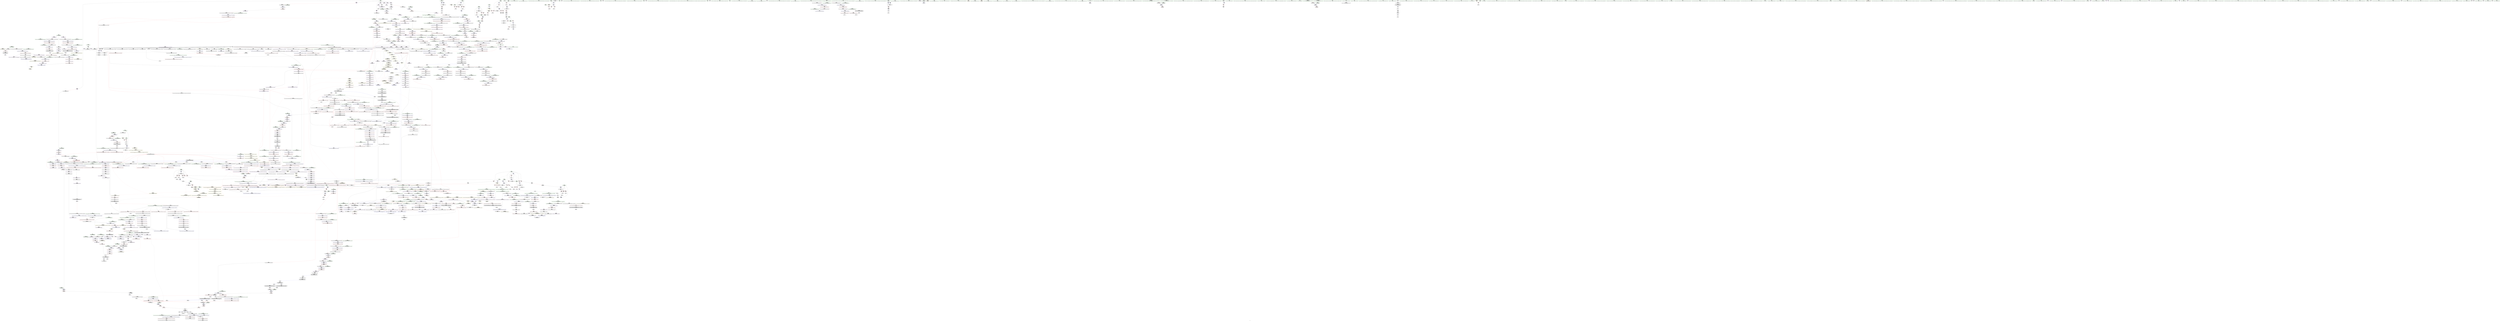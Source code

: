 digraph "SVFG" {
	label="SVFG";

	Node0x5625c75cb1d0 [shape=record,color=grey,label="{NodeID: 0\nNullPtr|{|<s36>150}}"];
	Node0x5625c75cb1d0 -> Node0x5625c7af2e50[style=solid];
	Node0x5625c75cb1d0 -> Node0x5625c7af2f50[style=solid];
	Node0x5625c75cb1d0 -> Node0x5625c7af3020[style=solid];
	Node0x5625c75cb1d0 -> Node0x5625c7af30f0[style=solid];
	Node0x5625c75cb1d0 -> Node0x5625c7af31c0[style=solid];
	Node0x5625c75cb1d0 -> Node0x5625c7af3290[style=solid];
	Node0x5625c75cb1d0 -> Node0x5625c7af3360[style=solid];
	Node0x5625c75cb1d0 -> Node0x5625c7af3430[style=solid];
	Node0x5625c75cb1d0 -> Node0x5625c7af3500[style=solid];
	Node0x5625c75cb1d0 -> Node0x5625c7af35d0[style=solid];
	Node0x5625c75cb1d0 -> Node0x5625c7af36a0[style=solid];
	Node0x5625c75cb1d0 -> Node0x5625c7af3770[style=solid];
	Node0x5625c75cb1d0 -> Node0x5625c7af3840[style=solid];
	Node0x5625c75cb1d0 -> Node0x5625c7af3910[style=solid];
	Node0x5625c75cb1d0 -> Node0x5625c7af39e0[style=solid];
	Node0x5625c75cb1d0 -> Node0x5625c7af3ab0[style=solid];
	Node0x5625c75cb1d0 -> Node0x5625c7af3b80[style=solid];
	Node0x5625c75cb1d0 -> Node0x5625c7af3c50[style=solid];
	Node0x5625c75cb1d0 -> Node0x5625c7af3d20[style=solid];
	Node0x5625c75cb1d0 -> Node0x5625c7af3df0[style=solid];
	Node0x5625c75cb1d0 -> Node0x5625c7af3ec0[style=solid];
	Node0x5625c75cb1d0 -> Node0x5625c7af3f90[style=solid];
	Node0x5625c75cb1d0 -> Node0x5625c7af4060[style=solid];
	Node0x5625c75cb1d0 -> Node0x5625c7af4130[style=solid];
	Node0x5625c75cb1d0 -> Node0x5625c7af4200[style=solid];
	Node0x5625c75cb1d0 -> Node0x5625c7af42d0[style=solid];
	Node0x5625c75cb1d0 -> Node0x5625c7af43a0[style=solid];
	Node0x5625c75cb1d0 -> Node0x5625c7af4470[style=solid];
	Node0x5625c75cb1d0 -> Node0x5625c7b1d100[style=solid];
	Node0x5625c75cb1d0 -> Node0x5625c7b20050[style=solid];
	Node0x5625c75cb1d0 -> Node0x5625c7b24cb0[style=solid];
	Node0x5625c75cb1d0 -> Node0x5625c7b53b80[style=solid];
	Node0x5625c75cb1d0 -> Node0x5625c7b54000[style=solid];
	Node0x5625c75cb1d0 -> Node0x5625c7b54180[style=solid];
	Node0x5625c75cb1d0 -> Node0x5625c7b54c00[style=solid];
	Node0x5625c75cb1d0 -> Node0x5625c7b55800[style=solid];
	Node0x5625c75cb1d0:s36 -> Node0x5625c7c433b0[style=solid,color=red];
	Node0x5625c7af5c30 [shape=record,color=red,label="{NodeID: 775\n1016\<--1015\n\<--_M_node\n_ZNKSt23_Rb_tree_const_iteratorIiEeqERKS0_\n}"];
	Node0x5625c7af5c30 -> Node0x5625c7b53700[style=solid];
	Node0x5625c7c4a6e0 [shape=record,color=black,label="{NodeID: 2657\n398 = PHI(251, )\n}"];
	Node0x5625c7c4a6e0 -> Node0x5625c7b54900[style=solid];
	Node0x5625c7aec230 [shape=record,color=black,label="{NodeID: 443\n1245\<--1254\n_ZNK9__gnu_cxx16__aligned_membufIiE6_M_ptrEv_ret\<--\n_ZNK9__gnu_cxx16__aligned_membufIiE6_M_ptrEv\n|{<s0>85}}"];
	Node0x5625c7aec230:s0 -> Node0x5625c7c4db10[style=solid,color=blue];
	Node0x5625c7ae0110 [shape=record,color=green,label="{NodeID: 111\n639\<--640\nthis.addr\<--this.addr_field_insensitive\n_ZNSt8_Rb_treeIiiSt9_IdentityIiESt4lessIiESaIiEED2Ev\n}"];
	Node0x5625c7ae0110 -> Node0x5625c7b0b100[style=solid];
	Node0x5625c7ae0110 -> Node0x5625c7b20390[style=solid];
	Node0x5625c7afb660 [shape=record,color=red,label="{NodeID: 886\n1820\<--1819\n\<--_M_t\n_ZNKSt8_Rb_treeIiiSt9_IdentityIiESt4lessIiESaIiEE11_Alloc_nodeclIiEEPSt13_Rb_tree_nodeIiEOT_\n|{<s0>135}}"];
	Node0x5625c7afb660:s0 -> Node0x5625c7c517d0[style=solid,color=red];
	Node0x5625c7c534e0 [shape=record,color=black,label="{NodeID: 2768\n753 = PHI(697, )\n1st arg _ZNSt8_Rb_treeIiiSt9_IdentityIiESt4lessIiESaIiEE12_M_drop_nodeEPSt13_Rb_tree_nodeIiE }"];
	Node0x5625c7c534e0 -> Node0x5625c7b20d50[style=solid];
	Node0x5625c7b02130 [shape=record,color=purple,label="{NodeID: 554\n580\<--579\n_M_header\<--this1\n_ZNSt15_Rb_tree_headerC2Ev\n}"];
	Node0x5625c7ae4670 [shape=record,color=green,label="{NodeID: 222\n1313\<--1314\nref.tmp10\<--ref.tmp10_field_insensitive\n_ZNSt8_Rb_treeIiiSt9_IdentityIiESt4lessIiESaIiEE16_M_insert_uniqueIiEESt4pairISt17_Rb_tree_iteratorIiEbEOT_\n|{|<s1>99}}"];
	Node0x5625c7ae4670 -> Node0x5625c7b24080[style=solid];
	Node0x5625c7ae4670:s1 -> Node0x5625c7c51cf0[style=solid,color=red];
	Node0x5625c7b20a10 [shape=record,color=blue,label="{NodeID: 997\n722\<--721\nthis.addr\<--this\n_ZNSt8_Rb_treeIiiSt9_IdentityIiESt4lessIiESaIiEE13_Rb_tree_implIS3_Lb1EED2Ev\n}"];
	Node0x5625c7b20a10 -> Node0x5625c7b0b920[style=dashed];
	Node0x5625c7b99520 [shape=record,color=black,label="{NodeID: 1772\nMR_69V_3 = PHI(MR_69V_4, MR_69V_2, )\npts\{290 \}\n}"];
	Node0x5625c7b99520 -> Node0x5625c7b09220[style=dashed];
	Node0x5625c7b99520 -> Node0x5625c7b092f0[style=dashed];
	Node0x5625c7b99520 -> Node0x5625c7b093c0[style=dashed];
	Node0x5625c7b99520 -> Node0x5625c7b09490[style=dashed];
	Node0x5625c7b99520 -> Node0x5625c7b1f4f0[style=dashed];
	Node0x5625c7b07b60 [shape=record,color=red,label="{NodeID: 665\n263\<--11\n\<--M\n_Z3satl\n}"];
	Node0x5625c7b07b60 -> Node0x5625c7b54d80[style=solid];
	Node0x5625c7c3e570 [shape=record,color=black,label="{NodeID: 2547\n2039 = PHI(1644, )\n0th arg _ZSt7forwardISt17_Rb_tree_iteratorIiEEOT_RNSt16remove_referenceIS2_E4typeE }"];
	Node0x5625c7c3e570 -> Node0x5625c7b28590[style=solid];
	Node0x5625c7af2c80 [shape=record,color=green,label="{NodeID: 333\n2077\<--2078\n__t.addr\<--__t.addr_field_insensitive\n_ZSt7forwardIRbEOT_RNSt16remove_referenceIS1_E4typeE\n}"];
	Node0x5625c7af2c80 -> Node0x5625c7afd200[style=solid];
	Node0x5625c7af2c80 -> Node0x5625c7b28a70[style=solid];
	Node0x5625c7b26440 [shape=record,color=blue,label="{NodeID: 1108\n1708\<--1705\nthis.addr\<--this\n_ZNSt8_Rb_treeIiiSt9_IdentityIiESt4lessIiESaIiEE5beginEv\n}"];
	Node0x5625c7b26440 -> Node0x5625c7afa6f0[style=dashed];
	Node0x5625c7adbde0 [shape=record,color=green,label="{NodeID: 1\n7\<--1\n__dso_handle\<--dummyObj\nGlob }"];
	Node0x5625c7baf5e0 [shape=record,color=yellow,style=double,label="{NodeID: 1883\n97V_1 = ENCHI(MR_97V_0)\npts\{19760004 \}\nFun[_ZNSt16allocator_traitsISaISt13_Rb_tree_nodeIiEEE9constructIiJiEEEvRS2_PT_DpOT0_]|{<s0>155}}"];
	Node0x5625c7baf5e0:s0 -> Node0x5625c7b284c0[style=dashed,color=red];
	Node0x5625c7af5d00 [shape=record,color=red,label="{NodeID: 776\n1019\<--1018\n\<--_M_node2\n_ZNKSt23_Rb_tree_const_iteratorIiEeqERKS0_\n}"];
	Node0x5625c7af5d00 -> Node0x5625c7b53700[style=solid];
	Node0x5625c7c4a8e0 [shape=record,color=black,label="{NodeID: 2658\n403 = PHI(112, )\n}"];
	Node0x5625c7c4a8e0 -> Node0x5625c7af5270[style=solid];
	Node0x5625c7aec300 [shape=record,color=black,label="{NodeID: 444\n1263\<--1262\n\<--_M_storage\n_ZNK9__gnu_cxx16__aligned_membufIiE7_M_addrEv\n}"];
	Node0x5625c7aec300 -> Node0x5625c7aec3d0[style=solid];
	Node0x5625c7ae01e0 [shape=record,color=green,label="{NodeID: 112\n641\<--642\nexn.slot\<--exn.slot_field_insensitive\n_ZNSt8_Rb_treeIiiSt9_IdentityIiESt4lessIiESaIiEED2Ev\n}"];
	Node0x5625c7ae01e0 -> Node0x5625c7b0b1d0[style=solid];
	Node0x5625c7ae01e0 -> Node0x5625c7b20460[style=solid];
	Node0x5625c7afb730 [shape=record,color=red,label="{NodeID: 887\n1843\<--1835\nthis1\<--this.addr\n_ZNSt8_Rb_treeIiiSt9_IdentityIiESt4lessIiESaIiEE14_M_create_nodeIJiEEEPSt13_Rb_tree_nodeIiEDpOT_\n|{<s0>136|<s1>138}}"];
	Node0x5625c7afb730:s0 -> Node0x5625c7c52c00[style=solid,color=red];
	Node0x5625c7afb730:s1 -> Node0x5625c7c458b0[style=solid,color=red];
	Node0x5625c7c53620 [shape=record,color=black,label="{NodeID: 2769\n1982 = PHI(1961, )\n0th arg _ZNK9__gnu_cxx13new_allocatorISt13_Rb_tree_nodeIiEE8max_sizeEv }"];
	Node0x5625c7c53620 -> Node0x5625c7b27f10[style=solid];
	Node0x5625c7b02200 [shape=record,color=purple,label="{NodeID: 555\n581\<--579\n_M_header2\<--this1\n_ZNSt15_Rb_tree_headerC2Ev\n}"];
	Node0x5625c7ae4740 [shape=record,color=green,label="{NodeID: 223\n1320\<--1321\n_ZNKSt9_IdentityIiEclERi\<--_ZNKSt9_IdentityIiEclERi_field_insensitive\n}"];
	Node0x5625c7bbf360 [shape=record,color=yellow,style=double,label="{NodeID: 2105\n81V_1 = ENCHI(MR_81V_0)\npts\{302 \}\nFun[_ZNSt8_Rb_treeIiiSt9_IdentityIiESt4lessIiESaIiEE17_M_construct_nodeIJiEEEvPSt13_Rb_tree_nodeIiEDpOT_]|{<s0>144}}"];
	Node0x5625c7bbf360:s0 -> Node0x5625c7baf230[style=dashed,color=red];
	Node0x5625c7b20ae0 [shape=record,color=blue,label="{NodeID: 998\n733\<--732\n__x.addr\<--__x\n_ZNSt8_Rb_treeIiiSt9_IdentityIiESt4lessIiESaIiEE8_S_rightEPSt18_Rb_tree_node_base\n}"];
	Node0x5625c7b20ae0 -> Node0x5625c7b0b9f0[style=dashed];
	Node0x5625c7b99a20 [shape=record,color=black,label="{NodeID: 1773\nMR_71V_2 = PHI(MR_71V_4, MR_71V_1, )\npts\{292 \}\n}"];
	Node0x5625c7b99a20 -> Node0x5625c7b1e7f0[style=dashed];
	Node0x5625c7b07c30 [shape=record,color=red,label="{NodeID: 666\n333\<--11\n\<--M\nmain\n}"];
	Node0x5625c7b07c30 -> Node0x5625c7b55500[style=solid];
	Node0x5625c7c3e6b0 [shape=record,color=black,label="{NodeID: 2548\n1705 = PHI(1431, )\n0th arg _ZNSt8_Rb_treeIiiSt9_IdentityIiESt4lessIiESaIiEE5beginEv }"];
	Node0x5625c7c3e6b0 -> Node0x5625c7b26440[style=solid];
	Node0x5625c7af2d50 [shape=record,color=green,label="{NodeID: 334\n28\<--2082\n_GLOBAL__sub_I_ErickW_1_0.cpp\<--_GLOBAL__sub_I_ErickW_1_0.cpp_field_insensitive\n}"];
	Node0x5625c7af2d50 -> Node0x5625c7b1d000[style=solid];
	Node0x5625c7b26510 [shape=record,color=blue,label="{NodeID: 1109\n1727\<--1724\nthis.addr\<--this\n_ZNSt4pairIPSt18_Rb_tree_node_baseS1_EC2IRPSt13_Rb_tree_nodeIiERS1_Lb1EEEOT_OT0_\n}"];
	Node0x5625c7b26510 -> Node0x5625c7afa960[style=dashed];
	Node0x5625c7adcb10 [shape=record,color=green,label="{NodeID: 2\n9\<--1\n\<--dummyObj\nCan only get source location for instruction, argument, global var or function.}"];
	Node0x5625c7af5dd0 [shape=record,color=red,label="{NodeID: 777\n1029\<--1026\nthis1\<--this.addr\n_ZNKSt8_Rb_treeIiiSt9_IdentityIiESt4lessIiESaIiEE3endEv\n}"];
	Node0x5625c7af5dd0 -> Node0x5625c7b03da0[style=solid];
	Node0x5625c7c4aa20 [shape=record,color=black,label="{NodeID: 2659\n1740 = PHI(1793, )\n}"];
	Node0x5625c7c4aa20 -> Node0x5625c7afabd0[style=solid];
	Node0x5625c7aec3d0 [shape=record,color=black,label="{NodeID: 445\n1256\<--1263\n_ZNK9__gnu_cxx16__aligned_membufIiE7_M_addrEv_ret\<--\n_ZNK9__gnu_cxx16__aligned_membufIiE7_M_addrEv\n|{<s0>86}}"];
	Node0x5625c7aec3d0:s0 -> Node0x5625c7c4dc20[style=solid,color=blue];
	Node0x5625c7ae4d10 [shape=record,color=green,label="{NodeID: 113\n643\<--644\nehselector.slot\<--ehselector.slot_field_insensitive\n_ZNSt8_Rb_treeIiiSt9_IdentityIiESt4lessIiESaIiEED2Ev\n}"];
	Node0x5625c7ae4d10 -> Node0x5625c7b20530[style=solid];
	Node0x5625c7afb800 [shape=record,color=red,label="{NodeID: 888\n1849\<--1837\n\<--__args.addr\n_ZNSt8_Rb_treeIiiSt9_IdentityIiESt4lessIiESaIiEE14_M_create_nodeIJiEEEPSt13_Rb_tree_nodeIiEDpOT_\n|{<s0>137}}"];
	Node0x5625c7afb800:s0 -> Node0x5625c7c434f0[style=solid,color=red];
	Node0x5625c7b022d0 [shape=record,color=purple,label="{NodeID: 556\n582\<--579\n_M_color\<--this1\n_ZNSt15_Rb_tree_headerC2Ev\n}"];
	Node0x5625c7b022d0 -> Node0x5625c7b1fde0[style=solid];
	Node0x5625c7ae4840 [shape=record,color=green,label="{NodeID: 224\n1323\<--1324\n_ZNSt8_Rb_treeIiiSt9_IdentityIiESt4lessIiESaIiEE24_M_get_insert_unique_posERKi\<--_ZNSt8_Rb_treeIiiSt9_IdentityIiESt4lessIiESaIiEE24_M_get_insert_unique_posERKi_field_insensitive\n}"];
	Node0x5625c7b20bb0 [shape=record,color=blue,label="{NodeID: 999\n743\<--742\n__x.addr\<--__x\n_ZNSt8_Rb_treeIiiSt9_IdentityIiESt4lessIiESaIiEE7_S_leftEPSt18_Rb_tree_node_base\n}"];
	Node0x5625c7b20bb0 -> Node0x5625c7b0bb90[style=dashed];
	Node0x5625c7b99f20 [shape=record,color=black,label="{NodeID: 1774\nMR_75V_2 = PHI(MR_75V_3, MR_75V_1, )\npts\{296 \}\n}"];
	Node0x5625c7b99f20 -> Node0x5625c7b1e8c0[style=dashed];
	Node0x5625c7b99f20 -> Node0x5625c7b99f20[style=dashed];
	Node0x5625c7b07d00 [shape=record,color=red,label="{NodeID: 667\n76\<--73\nthis1\<--this.addr\n_ZNSt3setIiSt4lessIiESaIiEEC2Ev\n}"];
	Node0x5625c7b07d00 -> Node0x5625c7b01290[style=solid];
	Node0x5625c7c3e7f0 [shape=record,color=black,label="{NodeID: 2549\n864 = PHI(847, )\n0th arg _ZN9__gnu_cxx16__aligned_membufIiE6_M_ptrEv }"];
	Node0x5625c7c3e7f0 -> Node0x5625c7b21640[style=solid];
	Node0x5625c7af2e50 [shape=record,color=black,label="{NodeID: 335\n2\<--3\ndummyVal\<--dummyVal\n}"];
	Node0x5625c7b265e0 [shape=record,color=blue,label="{NodeID: 1110\n1729\<--1725\n__x.addr\<--__x\n_ZNSt4pairIPSt18_Rb_tree_node_baseS1_EC2IRPSt13_Rb_tree_nodeIiERS1_Lb1EEEOT_OT0_\n}"];
	Node0x5625c7b265e0 -> Node0x5625c7afaa30[style=dashed];
	Node0x5625c7adcbd0 [shape=record,color=green,label="{NodeID: 3\n16\<--1\n.str\<--dummyObj\nGlob }"];
	Node0x5625c7af5ea0 [shape=record,color=red,label="{NodeID: 778\n1039\<--1038\n\<--coerce.dive\n_ZNKSt8_Rb_treeIiiSt9_IdentityIiESt4lessIiESaIiEE3endEv\n}"];
	Node0x5625c7af5ea0 -> Node0x5625c7aeaeb0[style=solid];
	Node0x5625c7c4ab60 [shape=record,color=black,label="{NodeID: 2660\n426 = PHI()\n}"];
	Node0x5625c7aec4a0 [shape=record,color=black,label="{NodeID: 446\n1271\<--1270\n\<--\n_ZNSt8_Rb_treeIiiSt9_IdentityIiESt4lessIiESaIiEE8_S_valueEPKSt18_Rb_tree_node_base\n|{<s0>87}}"];
	Node0x5625c7aec4a0:s0 -> Node0x5625c7c50e50[style=solid,color=red];
	Node0x5625c7ae4da0 [shape=record,color=green,label="{NodeID: 114\n648\<--649\n_ZNSt8_Rb_treeIiiSt9_IdentityIiESt4lessIiESaIiEE8_M_beginEv\<--_ZNSt8_Rb_treeIiiSt9_IdentityIiESt4lessIiESaIiEE8_M_beginEv_field_insensitive\n}"];
	Node0x5625c7afb8d0 [shape=record,color=red,label="{NodeID: 889\n1848\<--1839\n\<--__tmp\n_ZNSt8_Rb_treeIiiSt9_IdentityIiESt4lessIiESaIiEE14_M_create_nodeIJiEEEPSt13_Rb_tree_nodeIiEDpOT_\n|{<s0>138}}"];
	Node0x5625c7afb8d0:s0 -> Node0x5625c7c459f0[style=solid,color=red];
	Node0x5625c7b023a0 [shape=record,color=purple,label="{NodeID: 557\n607\<--606\n_M_header\<--this1\n_ZNSt15_Rb_tree_header8_M_resetEv\n}"];
	Node0x5625c7ae4940 [shape=record,color=green,label="{NodeID: 225\n1337\<--1338\n_ZNSt8_Rb_treeIiiSt9_IdentityIiESt4lessIiESaIiEE11_Alloc_nodeC2ERS5_\<--_ZNSt8_Rb_treeIiiSt9_IdentityIiESt4lessIiESaIiEE11_Alloc_nodeC2ERS5__field_insensitive\n}"];
	Node0x5625c7b20c80 [shape=record,color=blue,label="{NodeID: 1000\n754\<--752\nthis.addr\<--this\n_ZNSt8_Rb_treeIiiSt9_IdentityIiESt4lessIiESaIiEE12_M_drop_nodeEPSt13_Rb_tree_nodeIiE\n}"];
	Node0x5625c7b20c80 -> Node0x5625c7b0bd30[style=dashed];
	Node0x5625c7b9a420 [shape=record,color=black,label="{NodeID: 1775\nMR_81V_2 = PHI(MR_81V_3, MR_81V_1, )\npts\{302 \}\n}"];
	Node0x5625c7b9a420 -> Node0x5625c7b9a420[style=dashed];
	Node0x5625c7b9a420 -> Node0x5625c7ba4920[style=dashed];
	Node0x5625c7b07dd0 [shape=record,color=red,label="{NodeID: 668\n104\<--101\nthis1\<--this.addr\n_ZNSt3setIiSt4lessIiESaIiEED2Ev\n}"];
	Node0x5625c7b07dd0 -> Node0x5625c7b01430[style=solid];
	Node0x5625c7c3e930 [shape=record,color=black,label="{NodeID: 2550\n1199 = PHI(1024, 1046, )\n0th arg _ZNSt23_Rb_tree_const_iteratorIiEC2EPKSt18_Rb_tree_node_base }"];
	Node0x5625c7c3e930 -> Node0x5625c7b232b0[style=solid];
	Node0x5625c7af2f50 [shape=record,color=black,label="{NodeID: 336\n370\<--3\n\<--dummyVal\nmain\n}"];
	Node0x5625c7af2f50 -> Node0x5625c7b1ea60[style=solid];
	Node0x5625c7b266b0 [shape=record,color=blue,label="{NodeID: 1111\n1731\<--1726\n__y.addr\<--__y\n_ZNSt4pairIPSt18_Rb_tree_node_baseS1_EC2IRPSt13_Rb_tree_nodeIiERS1_Lb1EEEOT_OT0_\n}"];
	Node0x5625c7b266b0 -> Node0x5625c7afab00[style=dashed];
	Node0x5625c7adc120 [shape=record,color=green,label="{NodeID: 4\n18\<--1\n.str.2\<--dummyObj\nGlob }"];
	Node0x5625c7af5f70 [shape=record,color=red,label="{NodeID: 779\n1060\<--1048\nthis1\<--this.addr\n_ZNKSt8_Rb_treeIiiSt9_IdentityIiESt4lessIiESaIiEE14_M_lower_boundEPKSt13_Rb_tree_nodeIiEPKSt18_Rb_tree_node_baseRKi\n}"];
	Node0x5625c7af5f70 -> Node0x5625c7b040e0[style=solid];
	Node0x5625c7c4ac30 [shape=record,color=black,label="{NodeID: 2661\n432 = PHI()\n}"];
	Node0x5625c7aec570 [shape=record,color=black,label="{NodeID: 447\n1265\<--1272\n_ZNSt8_Rb_treeIiiSt9_IdentityIiESt4lessIiESaIiEE8_S_valueEPKSt18_Rb_tree_node_base_ret\<--call\n_ZNSt8_Rb_treeIiiSt9_IdentityIiESt4lessIiESaIiEE8_S_valueEPKSt18_Rb_tree_node_base\n|{<s0>80}}"];
	Node0x5625c7aec570:s0 -> Node0x5625c7c4d4a0[style=solid,color=blue];
	Node0x5625c7ae4e70 [shape=record,color=green,label="{NodeID: 115\n651\<--652\n_ZNSt8_Rb_treeIiiSt9_IdentityIiESt4lessIiESaIiEE8_M_eraseEPSt13_Rb_tree_nodeIiE\<--_ZNSt8_Rb_treeIiiSt9_IdentityIiESt4lessIiESaIiEE8_M_eraseEPSt13_Rb_tree_nodeIiE_field_insensitive\n}"];
	Node0x5625c7afb9a0 [shape=record,color=red,label="{NodeID: 890\n1854\<--1839\n\<--__tmp\n_ZNSt8_Rb_treeIiiSt9_IdentityIiESt4lessIiESaIiEE14_M_create_nodeIJiEEEPSt13_Rb_tree_nodeIiEDpOT_\n}"];
	Node0x5625c7afb9a0 -> Node0x5625c7aff350[style=solid];
	Node0x5625c7b02470 [shape=record,color=purple,label="{NodeID: 558\n608\<--606\n_M_parent\<--this1\n_ZNSt15_Rb_tree_header8_M_resetEv\n}"];
	Node0x5625c7b02470 -> Node0x5625c7b20050[style=solid];
	Node0x5625c7ae4a40 [shape=record,color=green,label="{NodeID: 226\n1345\<--1346\n_ZSt7forwardIiEOT_RNSt16remove_referenceIS0_E4typeE\<--_ZSt7forwardIiEOT_RNSt16remove_referenceIS0_E4typeE_field_insensitive\n}"];
	Node0x5625c7b20d50 [shape=record,color=blue,label="{NodeID: 1001\n756\<--753\n__p.addr\<--__p\n_ZNSt8_Rb_treeIiiSt9_IdentityIiESt4lessIiESaIiEE12_M_drop_nodeEPSt13_Rb_tree_nodeIiE\n}"];
	Node0x5625c7b20d50 -> Node0x5625c7b0be00[style=dashed];
	Node0x5625c7b20d50 -> Node0x5625c7b0bed0[style=dashed];
	Node0x5625c7b9a920 [shape=record,color=black,label="{NodeID: 1776\nMR_83V_2 = PHI(MR_83V_4, MR_83V_1, )\npts\{306 \}\n}"];
	Node0x5625c7b9a920 -> Node0x5625c7b1eda0[style=dashed];
	Node0x5625c7b07ea0 [shape=record,color=red,label="{NodeID: 669\n122\<--114\n\<--l.addr\n_Z8bitcountm\n}"];
	Node0x5625c7b07ea0 -> Node0x5625c7b53580[style=solid];
	Node0x5625c7c3eb40 [shape=record,color=black,label="{NodeID: 2551\n1200 = PHI(1034, 1093, )\n1st arg _ZNSt23_Rb_tree_const_iteratorIiEC2EPKSt18_Rb_tree_node_base }"];
	Node0x5625c7c3eb40 -> Node0x5625c7b23380[style=solid];
	Node0x5625c7af3020 [shape=record,color=black,label="{NodeID: 337\n373\<--3\n\<--dummyVal\nmain\n}"];
	Node0x5625c7af3020 -> Node0x5625c7b1eb30[style=solid];
	Node0x5625c7b26780 [shape=record,color=blue,label="{NodeID: 1112\n1738\<--1744\nfirst\<--\n_ZNSt4pairIPSt18_Rb_tree_node_baseS1_EC2IRPSt13_Rb_tree_nodeIiERS1_Lb1EEEOT_OT0_\n|{<s0>112|<s1>116}}"];
	Node0x5625c7b26780:s0 -> Node0x5625c7b92510[style=dashed,color=blue];
	Node0x5625c7b26780:s1 -> Node0x5625c7b92510[style=dashed,color=blue];
	Node0x5625c7adc1e0 [shape=record,color=green,label="{NodeID: 5\n20\<--1\n.str.3\<--dummyObj\nGlob }"];
	Node0x5625c7af6040 [shape=record,color=red,label="{NodeID: 780\n1062\<--1050\n\<--__x.addr\n_ZNKSt8_Rb_treeIiiSt9_IdentityIiESt4lessIiESaIiEE14_M_lower_boundEPKSt13_Rb_tree_nodeIiEPKSt18_Rb_tree_node_baseRKi\n}"];
	Node0x5625c7af6040 -> Node0x5625c7b53b80[style=solid];
	Node0x5625c7c4ad00 [shape=record,color=black,label="{NodeID: 2662\n449 = PHI()\n}"];
	Node0x5625c7aec640 [shape=record,color=black,label="{NodeID: 448\n1283\<--1282\n\<--_M_impl\n_ZNSt8_Rb_treeIiiSt9_IdentityIiESt4lessIiESaIiEE5clearEv\n}"];
	Node0x5625c7aec640 -> Node0x5625c7b04d10[style=solid];
	Node0x5625c7ae4f70 [shape=record,color=green,label="{NodeID: 116\n655\<--656\n_ZNSt8_Rb_treeIiiSt9_IdentityIiESt4lessIiESaIiEE13_Rb_tree_implIS3_Lb1EED2Ev\<--_ZNSt8_Rb_treeIiiSt9_IdentityIiESt4lessIiESaIiEE13_Rb_tree_implIS3_Lb1EED2Ev_field_insensitive\n}"];
	Node0x5625c7bb8ed0 [shape=record,color=yellow,style=double,label="{NodeID: 1998\n2V_1 = ENCHI(MR_2V_0)\npts\{150000 150001 150002 150003 150004 \}\nFun[_GLOBAL__sub_I_ErickW_1_0.cpp]|{<s0>158}}"];
	Node0x5625c7bb8ed0:s0 -> Node0x5625c7b96820[style=dashed,color=red];
	Node0x5625c7afba70 [shape=record,color=red,label="{NodeID: 891\n1861\<--1858\nthis1\<--this.addr\n_ZNSt8_Rb_treeIiiSt9_IdentityIiESt4lessIiESaIiEE11_M_get_nodeEv\n|{<s0>139}}"];
	Node0x5625c7afba70:s0 -> Node0x5625c7c50c50[style=solid,color=red];
	Node0x5625c7b02540 [shape=record,color=purple,label="{NodeID: 559\n610\<--606\n_M_header2\<--this1\n_ZNSt15_Rb_tree_header8_M_resetEv\n}"];
	Node0x5625c7b02540 -> Node0x5625c7b20120[style=solid];
	Node0x5625c7ae4b40 [shape=record,color=green,label="{NodeID: 227\n1348\<--1349\n_ZNSt8_Rb_treeIiiSt9_IdentityIiESt4lessIiESaIiEE10_M_insert_IiNS5_11_Alloc_nodeEEESt17_Rb_tree_iteratorIiEPSt18_Rb_tree_node_baseSB_OT_RT0_\<--_ZNSt8_Rb_treeIiiSt9_IdentityIiESt4lessIiESaIiEE10_M_insert_IiNS5_11_Alloc_nodeEEESt17_Rb_tree_iteratorIiEPSt18_Rb_tree_node_baseSB_OT_RT0__field_insensitive\n}"];
	Node0x5625c7bbf710 [shape=record,color=yellow,style=double,label="{NodeID: 2109\n216V_1 = ENCHI(MR_216V_0)\npts\{1878 \}\nFun[_ZNSt8_Rb_treeIiiSt9_IdentityIiESt4lessIiESaIiEE17_M_construct_nodeIJiEEEvPSt13_Rb_tree_nodeIiEDpOT_]}"];
	Node0x5625c7bbf710 -> Node0x5625c7b277c0[style=dashed];
	Node0x5625c7b20e20 [shape=record,color=blue,label="{NodeID: 1002\n773\<--771\nthis.addr\<--this\n_ZNSt8_Rb_treeIiiSt9_IdentityIiESt4lessIiESaIiEE15_M_destroy_nodeEPSt13_Rb_tree_nodeIiE\n}"];
	Node0x5625c7b20e20 -> Node0x5625c7b0bfa0[style=dashed];
	Node0x5625c7b9ae20 [shape=record,color=black,label="{NodeID: 1777\nMR_85V_2 = PHI(MR_85V_4, MR_85V_1, )\npts\{308 \}\n}"];
	Node0x5625c7b9ae20 -> Node0x5625c7b1ee70[style=dashed];
	Node0x5625c7b07f70 [shape=record,color=red,label="{NodeID: 670\n126\<--114\n\<--l.addr\n_Z8bitcountm\n}"];
	Node0x5625c7b07f70 -> Node0x5625c7b51180[style=solid];
	Node0x5625c7c3ecc0 [shape=record,color=black,label="{NodeID: 2552\n2017 = PHI(2006, )\n0th arg _ZN9__gnu_cxx13new_allocatorISt13_Rb_tree_nodeIiEE9constructIiJiEEEvPT_DpOT0_ }"];
	Node0x5625c7c3ecc0 -> Node0x5625c7b28250[style=solid];
	Node0x5625c7af30f0 [shape=record,color=black,label="{NodeID: 338\n505\<--3\n\<--dummyVal\n_ZNSt3setIiSt4lessIiESaIiEE6insertEOi\n}"];
	Node0x5625c7af30f0 -> Node0x5625c7b1f830[style=solid];
	Node0x5625c7b26850 [shape=record,color=blue,label="{NodeID: 1113\n1746\<--1751\nsecond\<--\n_ZNSt4pairIPSt18_Rb_tree_node_baseS1_EC2IRPSt13_Rb_tree_nodeIiERS1_Lb1EEEOT_OT0_\n|{<s0>112|<s1>116}}"];
	Node0x5625c7b26850:s0 -> Node0x5625c7b92510[style=dashed,color=blue];
	Node0x5625c7b26850:s1 -> Node0x5625c7b92510[style=dashed,color=blue];
	Node0x5625c7adc2a0 [shape=record,color=green,label="{NodeID: 6\n22\<--1\n.str.4\<--dummyObj\nGlob }"];
	Node0x5625c7af6110 [shape=record,color=red,label="{NodeID: 781\n1068\<--1050\n\<--__x.addr\n_ZNKSt8_Rb_treeIiiSt9_IdentityIiESt4lessIiESaIiEE14_M_lower_boundEPKSt13_Rb_tree_nodeIiEPKSt18_Rb_tree_node_baseRKi\n|{<s0>75}}"];
	Node0x5625c7af6110:s0 -> Node0x5625c7c511c0[style=solid,color=red];
	Node0x5625c7c4add0 [shape=record,color=black,label="{NodeID: 2663\n455 = PHI()\n}"];
	Node0x5625c7aec710 [shape=record,color=black,label="{NodeID: 449\n1285\<--1284\n\<--add.ptr\n_ZNSt8_Rb_treeIiiSt9_IdentityIiESt4lessIiESaIiEE5clearEv\n|{<s0>90}}"];
	Node0x5625c7aec710:s0 -> Node0x5625c7c44170[style=solid,color=red];
	Node0x5625c7ae5070 [shape=record,color=green,label="{NodeID: 117\n672\<--673\nthis.addr\<--this.addr_field_insensitive\n_ZNSt8_Rb_treeIiiSt9_IdentityIiESt4lessIiESaIiEE8_M_eraseEPSt13_Rb_tree_nodeIiE\n}"];
	Node0x5625c7ae5070 -> Node0x5625c7b0b2a0[style=solid];
	Node0x5625c7ae5070 -> Node0x5625c7b20600[style=solid];
	Node0x5625c7bb8fe0 [shape=record,color=yellow,style=double,label="{NodeID: 1999\n81V_1 = ENCHI(MR_81V_0)\npts\{302 \}\nFun[_ZNKSt8_Rb_treeIiiSt9_IdentityIiESt4lessIiESaIiEE11_Alloc_nodeclIiEEPSt13_Rb_tree_nodeIiEOT_]|{<s0>135}}"];
	Node0x5625c7bb8fe0:s0 -> Node0x5625c7bae610[style=dashed,color=red];
	Node0x5625c7afbb40 [shape=record,color=red,label="{NodeID: 892\n1884\<--1871\nthis1\<--this.addr\n_ZNSt8_Rb_treeIiiSt9_IdentityIiESt4lessIiESaIiEE17_M_construct_nodeIJiEEEvPSt13_Rb_tree_nodeIiEDpOT_\n|{<s0>141|<s1>146}}"];
	Node0x5625c7afbb40:s0 -> Node0x5625c7c50c50[style=solid,color=red];
	Node0x5625c7afbb40:s1 -> Node0x5625c7c3dd20[style=solid,color=red];
	Node0x5625c7b02610 [shape=record,color=purple,label="{NodeID: 560\n611\<--606\n_M_header3\<--this1\n_ZNSt15_Rb_tree_header8_M_resetEv\n}"];
	Node0x5625c7ae4c40 [shape=record,color=green,label="{NodeID: 228\n1354\<--1355\n_ZNSt4pairISt17_Rb_tree_iteratorIiEbEC2IS1_bLb1EEEOT_OT0_\<--_ZNSt4pairISt17_Rb_tree_iteratorIiEbEC2IS1_bLb1EEEOT_OT0__field_insensitive\n}"];
	Node0x5625c7bbf7f0 [shape=record,color=yellow,style=double,label="{NodeID: 2110\n218V_1 = ENCHI(MR_218V_0)\npts\{1880 \}\nFun[_ZNSt8_Rb_treeIiiSt9_IdentityIiESt4lessIiESaIiEE17_M_construct_nodeIJiEEEvPSt13_Rb_tree_nodeIiEDpOT_]}"];
	Node0x5625c7bbf7f0 -> Node0x5625c7b27890[style=dashed];
	Node0x5625c7b20ef0 [shape=record,color=blue,label="{NodeID: 1003\n775\<--772\n__p.addr\<--__p\n_ZNSt8_Rb_treeIiiSt9_IdentityIiESt4lessIiESaIiEE15_M_destroy_nodeEPSt13_Rb_tree_nodeIiE\n}"];
	Node0x5625c7b20ef0 -> Node0x5625c7b0c070[style=dashed];
	Node0x5625c7b20ef0 -> Node0x5625c7b0c140[style=dashed];
	Node0x5625c7b9b320 [shape=record,color=black,label="{NodeID: 1778\nMR_87V_2 = PHI(MR_87V_4, MR_87V_1, )\npts\{310 \}\n}"];
	Node0x5625c7b9b320 -> Node0x5625c7b1ef40[style=dashed];
	Node0x5625c7b08040 [shape=record,color=red,label="{NodeID: 671\n129\<--114\n\<--l.addr\n_Z8bitcountm\n}"];
	Node0x5625c7b08040 -> Node0x5625c7b51000[style=solid];
	Node0x5625c7c3edd0 [shape=record,color=black,label="{NodeID: 2553\n2018 = PHI(2007, )\n1st arg _ZN9__gnu_cxx13new_allocatorISt13_Rb_tree_nodeIiEE9constructIiJiEEEvPT_DpOT0_ }"];
	Node0x5625c7c3edd0 -> Node0x5625c7b28320[style=solid];
	Node0x5625c7af31c0 [shape=record,color=black,label="{NodeID: 339\n508\<--3\n\<--dummyVal\n_ZNSt3setIiSt4lessIiESaIiEE6insertEOi\n}"];
	Node0x5625c7af31c0 -> Node0x5625c7b1f900[style=solid];
	Node0x5625c7b26920 [shape=record,color=blue,label="{NodeID: 1114\n1756\<--1755\nthis.addr\<--this\n_ZNSt17_Rb_tree_iteratorIiEmmEv\n}"];
	Node0x5625c7b26920 -> Node0x5625c7afad70[style=dashed];
	Node0x5625c7adcd10 [shape=record,color=green,label="{NodeID: 7\n24\<--1\n.str.5\<--dummyObj\nGlob }"];
	Node0x5625c7af61e0 [shape=record,color=red,label="{NodeID: 782\n1075\<--1050\n\<--__x.addr\n_ZNKSt8_Rb_treeIiiSt9_IdentityIiESt4lessIiESaIiEE14_M_lower_boundEPKSt13_Rb_tree_nodeIiEPKSt18_Rb_tree_node_baseRKi\n}"];
	Node0x5625c7af61e0 -> Node0x5625c7aeb050[style=solid];
	Node0x5625c7c4aea0 [shape=record,color=black,label="{NodeID: 2664\n497 = PHI(1368, )\n|{<s0>29}}"];
	Node0x5625c7c4aea0:s0 -> Node0x5625c7c43c20[style=solid,color=red];
	Node0x5625c7aec7e0 [shape=record,color=black,label="{NodeID: 450\n1365\<--1295\n\<--retval\n_ZNSt8_Rb_treeIiiSt9_IdentityIiESt4lessIiESaIiEE16_M_insert_uniqueIiEESt4pairISt17_Rb_tree_iteratorIiEbEOT_\n}"];
	Node0x5625c7aec7e0 -> Node0x5625c7af7ff0[style=solid];
	Node0x5625c7ae5140 [shape=record,color=green,label="{NodeID: 118\n674\<--675\n__x.addr\<--__x.addr_field_insensitive\n_ZNSt8_Rb_treeIiiSt9_IdentityIiESt4lessIiESaIiEE8_M_eraseEPSt13_Rb_tree_nodeIiE\n}"];
	Node0x5625c7ae5140 -> Node0x5625c7b0b370[style=solid];
	Node0x5625c7ae5140 -> Node0x5625c7b0b440[style=solid];
	Node0x5625c7ae5140 -> Node0x5625c7b0b510[style=solid];
	Node0x5625c7ae5140 -> Node0x5625c7b0b5e0[style=solid];
	Node0x5625c7ae5140 -> Node0x5625c7b206d0[style=solid];
	Node0x5625c7ae5140 -> Node0x5625c7b20870[style=solid];
	Node0x5625c7afbc10 [shape=record,color=red,label="{NodeID: 893\n1885\<--1873\n\<--__node.addr\n_ZNSt8_Rb_treeIiiSt9_IdentityIiESt4lessIiESaIiEE17_M_construct_nodeIJiEEEvPSt13_Rb_tree_nodeIiEDpOT_\n}"];
	Node0x5625c7afbc10 -> Node0x5625c7aff4f0[style=solid];
	Node0x5625c7b026e0 [shape=record,color=purple,label="{NodeID: 561\n612\<--606\n_M_left\<--this1\n_ZNSt15_Rb_tree_header8_M_resetEv\n}"];
	Node0x5625c7b026e0 -> Node0x5625c7b20120[style=solid];
	Node0x5625c7aed290 [shape=record,color=green,label="{NodeID: 229\n1360\<--1361\n_ZNSt17_Rb_tree_iteratorIiEC2EPSt18_Rb_tree_node_base\<--_ZNSt17_Rb_tree_iteratorIiEC2EPSt18_Rb_tree_node_base_field_insensitive\n}"];
	Node0x5625c7bbf8d0 [shape=record,color=yellow,style=double,label="{NodeID: 2111\n97V_1 = ENCHI(MR_97V_0)\npts\{19760004 \}\nFun[_ZNSt8_Rb_treeIiiSt9_IdentityIiESt4lessIiESaIiEE17_M_construct_nodeIJiEEEvPSt13_Rb_tree_nodeIiEDpOT_]|{<s0>144}}"];
	Node0x5625c7bbf8d0:s0 -> Node0x5625c7baf5e0[style=dashed,color=red];
	Node0x5625c7b20fc0 [shape=record,color=blue,label="{NodeID: 1004\n799\<--797\nthis.addr\<--this\n_ZNSt8_Rb_treeIiiSt9_IdentityIiESt4lessIiESaIiEE11_M_put_nodeEPSt13_Rb_tree_nodeIiE\n}"];
	Node0x5625c7b20fc0 -> Node0x5625c7b0c210[style=dashed];
	Node0x5625c7b9b820 [shape=record,color=black,label="{NodeID: 1779\nMR_89V_2 = PHI(MR_89V_3, MR_89V_1, )\npts\{312 \}\n}"];
	Node0x5625c7b9b820 -> Node0x5625c7ba7620[style=dashed];
	Node0x5625c7b08110 [shape=record,color=red,label="{NodeID: 672\n132\<--116\n\<--i\n_Z8bitcountm\n}"];
	Node0x5625c7b08110 -> Node0x5625c7b51f00[style=solid];
	Node0x5625c7c3eee0 [shape=record,color=black,label="{NodeID: 2554\n2019 = PHI(2009, )\n2nd arg _ZN9__gnu_cxx13new_allocatorISt13_Rb_tree_nodeIiEE9constructIiJiEEEvPT_DpOT0_ }"];
	Node0x5625c7c3eee0 -> Node0x5625c7b283f0[style=solid];
	Node0x5625c7af3290 [shape=record,color=black,label="{NodeID: 340\n588\<--3\n\<--dummyVal\n_ZNSt15_Rb_tree_headerC2Ev\n}"];
	Node0x5625c7b269f0 [shape=record,color=blue,label="{NodeID: 1115\n1765\<--1762\n_M_node2\<--call\n_ZNSt17_Rb_tree_iteratorIiEmmEv\n|{<s0>113}}"];
	Node0x5625c7b269f0:s0 -> Node0x5625c7b98b20[style=dashed,color=blue];
	Node0x5625c7adcda0 [shape=record,color=green,label="{NodeID: 8\n27\<--1\n\<--dummyObj\nCan only get source location for instruction, argument, global var or function.}"];
	Node0x5625c7bafc90 [shape=record,color=yellow,style=double,label="{NodeID: 1890\n9V_1 = ENCHI(MR_9V_0)\npts\{150001 \}\nFun[_ZNSt8_Rb_treeIiiSt9_IdentityIiESt4lessIiESaIiEE8_M_beginEv]}"];
	Node0x5625c7bafc90 -> Node0x5625c7b0b850[style=dashed];
	Node0x5625c7af62b0 [shape=record,color=red,label="{NodeID: 783\n1078\<--1050\n\<--__x.addr\n_ZNKSt8_Rb_treeIiiSt9_IdentityIiESt4lessIiESaIiEE14_M_lower_boundEPKSt13_Rb_tree_nodeIiEPKSt18_Rb_tree_node_baseRKi\n}"];
	Node0x5625c7af62b0 -> Node0x5625c7aeb120[style=solid];
	Node0x5625c7c4b130 [shape=record,color=black,label="{NodeID: 2665\n500 = PHI(1292, )\n}"];
	Node0x5625c7aec8b0 [shape=record,color=black,label="{NodeID: 451\n1325\<--1301\n\<--__res\n_ZNSt8_Rb_treeIiiSt9_IdentityIiESt4lessIiESaIiEE16_M_insert_uniqueIiEESt4pairISt17_Rb_tree_iteratorIiEbEOT_\n}"];
	Node0x5625c7aec8b0 -> Node0x5625c7b051f0[style=solid];
	Node0x5625c7aec8b0 -> Node0x5625c7b052c0[style=solid];
	Node0x5625c7ae5210 [shape=record,color=green,label="{NodeID: 119\n676\<--677\n__y\<--__y_field_insensitive\n_ZNSt8_Rb_treeIiiSt9_IdentityIiESt4lessIiESaIiEE8_M_eraseEPSt13_Rb_tree_nodeIiE\n}"];
	Node0x5625c7ae5210 -> Node0x5625c7b0b6b0[style=solid];
	Node0x5625c7ae5210 -> Node0x5625c7b207a0[style=solid];
	Node0x5625c7afbce0 [shape=record,color=red,label="{NodeID: 894\n1889\<--1873\n\<--__node.addr\n_ZNSt8_Rb_treeIiiSt9_IdentityIiESt4lessIiESaIiEE17_M_construct_nodeIJiEEEvPSt13_Rb_tree_nodeIiEDpOT_\n|{<s0>142}}"];
	Node0x5625c7afbce0:s0 -> Node0x5625c7c45db0[style=solid,color=red];
	Node0x5625c7b027b0 [shape=record,color=purple,label="{NodeID: 562\n614\<--606\n_M_header4\<--this1\n_ZNSt15_Rb_tree_header8_M_resetEv\n}"];
	Node0x5625c7b027b0 -> Node0x5625c7b201f0[style=solid];
	Node0x5625c7aed390 [shape=record,color=green,label="{NodeID: 230\n1370\<--1371\n__t.addr\<--__t.addr_field_insensitive\n_ZSt4moveIRiEONSt16remove_referenceIT_E4typeEOS2_\n}"];
	Node0x5625c7aed390 -> Node0x5625c7af80c0[style=solid];
	Node0x5625c7aed390 -> Node0x5625c7b24150[style=solid];
	Node0x5625c7b21090 [shape=record,color=blue,label="{NodeID: 1005\n801\<--798\n__p.addr\<--__p\n_ZNSt8_Rb_treeIiiSt9_IdentityIiESt4lessIiESaIiEE11_M_put_nodeEPSt13_Rb_tree_nodeIiE\n}"];
	Node0x5625c7b21090 -> Node0x5625c7b0c2e0[style=dashed];
	Node0x5625c7b9bd20 [shape=record,color=black,label="{NodeID: 1780\nMR_91V_2 = PHI(MR_91V_3, MR_91V_1, )\npts\{314 \}\n}"];
	Node0x5625c7b9bd20 -> Node0x5625c7b1f350[style=dashed];
	Node0x5625c7b9bd20 -> Node0x5625c7b9bd20[style=dashed];
	Node0x5625c7b081e0 [shape=record,color=red,label="{NodeID: 673\n137\<--116\n\<--i\n_Z8bitcountm\n}"];
	Node0x5625c7b081e0 -> Node0x5625c7af4640[style=solid];
	Node0x5625c7c3eff0 [shape=record,color=black,label="{NodeID: 2555\n1275 = PHI(476, )\n0th arg _ZNSt8_Rb_treeIiiSt9_IdentityIiESt4lessIiESaIiEE5clearEv }"];
	Node0x5625c7c3eff0 -> Node0x5625c7b23ad0[style=solid];
	Node0x5625c7af3360 [shape=record,color=black,label="{NodeID: 341\n589\<--3\n\<--dummyVal\n_ZNSt15_Rb_tree_headerC2Ev\n|{<s0>37}}"];
	Node0x5625c7af3360:s0 -> Node0x5625c7c41030[style=solid,color=red];
	Node0x5625c7b26ac0 [shape=record,color=blue,label="{NodeID: 1116\n1772\<--1769\nthis.addr\<--this\n_ZNSt4pairIPSt18_Rb_tree_node_baseS1_EC2IRS1_Lb1EEEOT_RKS1_\n}"];
	Node0x5625c7b26ac0 -> Node0x5625c7afaf10[style=dashed];
	Node0x5625c7adce30 [shape=record,color=green,label="{NodeID: 9\n120\<--1\n\<--dummyObj\nCan only get source location for instruction, argument, global var or function.}"];
	Node0x5625c7af6380 [shape=record,color=red,label="{NodeID: 784\n1085\<--1050\n\<--__x.addr\n_ZNKSt8_Rb_treeIiiSt9_IdentityIiESt4lessIiESaIiEE14_M_lower_boundEPKSt13_Rb_tree_nodeIiEPKSt18_Rb_tree_node_baseRKi\n}"];
	Node0x5625c7af6380 -> Node0x5625c7aeb1f0[style=solid];
	Node0x5625c7c4b240 [shape=record,color=black,label="{NodeID: 2666\n627 = PHI()\n}"];
	Node0x5625c7aec980 [shape=record,color=black,label="{NodeID: 452\n1292\<--1366\n_ZNSt8_Rb_treeIiiSt9_IdentityIiESt4lessIiESaIiEE16_M_insert_uniqueIiEESt4pairISt17_Rb_tree_iteratorIiEbEOT__ret\<--\n_ZNSt8_Rb_treeIiiSt9_IdentityIiESt4lessIiESaIiEE16_M_insert_uniqueIiEESt4pairISt17_Rb_tree_iteratorIiEbEOT_\n|{<s0>29}}"];
	Node0x5625c7aec980:s0 -> Node0x5625c7c4b130[style=solid,color=blue];
	Node0x5625c7ae52e0 [shape=record,color=green,label="{NodeID: 120\n688\<--689\n_ZNSt8_Rb_treeIiiSt9_IdentityIiESt4lessIiESaIiEE8_S_rightEPSt18_Rb_tree_node_base\<--_ZNSt8_Rb_treeIiiSt9_IdentityIiESt4lessIiESaIiEE8_S_rightEPSt18_Rb_tree_node_base_field_insensitive\n}"];
	Node0x5625c7bb92b0 [shape=record,color=yellow,style=double,label="{NodeID: 2002\n264V_1 = ENCHI(MR_264V_0)\npts\{13060000 \}\nFun[_ZNKSt8_Rb_treeIiiSt9_IdentityIiESt4lessIiESaIiEE11_Alloc_nodeclIiEEPSt13_Rb_tree_nodeIiEOT_]}"];
	Node0x5625c7bb92b0 -> Node0x5625c7afb660[style=dashed];
	Node0x5625c7afbdb0 [shape=record,color=red,label="{NodeID: 895\n1905\<--1873\n\<--__node.addr\n_ZNSt8_Rb_treeIiiSt9_IdentityIiESt4lessIiESaIiEE17_M_construct_nodeIJiEEEvPSt13_Rb_tree_nodeIiEDpOT_\n}"];
	Node0x5625c7b02880 [shape=record,color=purple,label="{NodeID: 563\n615\<--606\n_M_header5\<--this1\n_ZNSt15_Rb_tree_header8_M_resetEv\n}"];
	Node0x5625c7aed460 [shape=record,color=green,label="{NodeID: 231\n1379\<--1380\nthis.addr\<--this.addr_field_insensitive\n_ZNSt4pairISt23_Rb_tree_const_iteratorIiEbEC2IRSt17_Rb_tree_iteratorIiERbLb1EEEOT_OT0_\n}"];
	Node0x5625c7aed460 -> Node0x5625c7af8190[style=solid];
	Node0x5625c7aed460 -> Node0x5625c7b24220[style=solid];
	Node0x5625c7b21160 [shape=record,color=blue,label="{NodeID: 1006\n819\<--817\n__a.addr\<--__a\n_ZNSt16allocator_traitsISaISt13_Rb_tree_nodeIiEEE7destroyIiEEvRS2_PT_\n}"];
	Node0x5625c7b21160 -> Node0x5625c7b0c3b0[style=dashed];
	Node0x5625c7b9c220 [shape=record,color=black,label="{NodeID: 1781\nMR_93V_2 = PHI(MR_93V_3, MR_93V_1, )\npts\{3040000 \}\n}"];
	Node0x5625c7b9c220 -> Node0x5625c7b9c220[style=dashed];
	Node0x5625c7b9c220 -> Node0x5625c7ba4e20[style=dashed];
	Node0x5625c7b082b0 [shape=record,color=red,label="{NodeID: 674\n150\<--144\n\<--c.addr\n_Z5likesii\n}"];
	Node0x5625c7b082b0 -> Node0x5625c7af4710[style=solid];
	Node0x5625c7c3f130 [shape=record,color=black,label="{NodeID: 2556\n1409 = PHI(1317, )\n0th arg _ZNSt8_Rb_treeIiiSt9_IdentityIiESt4lessIiESaIiEE24_M_get_insert_unique_posERKi }"];
	Node0x5625c7c3f130 -> Node0x5625c7b24560[style=solid];
	Node0x5625c7af3430 [shape=record,color=black,label="{NodeID: 342\n658\<--3\n\<--dummyVal\n_ZNSt8_Rb_treeIiiSt9_IdentityIiESt4lessIiESaIiEED2Ev\n}"];
	Node0x5625c7b26b90 [shape=record,color=blue,label="{NodeID: 1117\n1774\<--1770\n__x.addr\<--__x\n_ZNSt4pairIPSt18_Rb_tree_node_baseS1_EC2IRS1_Lb1EEEOT_RKS1_\n}"];
	Node0x5625c7b26b90 -> Node0x5625c7afafe0[style=dashed];
	Node0x5625c7adcec0 [shape=record,color=green,label="{NodeID: 10\n124\<--1\n\<--dummyObj\nCan only get source location for instruction, argument, global var or function.}"];
	Node0x5625c7af6450 [shape=record,color=red,label="{NodeID: 785\n1093\<--1052\n\<--__y.addr\n_ZNKSt8_Rb_treeIiiSt9_IdentityIiESt4lessIiESaIiEE14_M_lower_boundEPKSt13_Rb_tree_nodeIiEPKSt18_Rb_tree_node_baseRKi\n|{<s0>79}}"];
	Node0x5625c7af6450:s0 -> Node0x5625c7c3eb40[style=solid,color=red];
	Node0x5625c7c4b310 [shape=record,color=black,label="{NodeID: 2667\n647 = PHI(705, )\n|{<s0>41}}"];
	Node0x5625c7c4b310:s0 -> Node0x5625c7c51500[style=solid,color=red];
	Node0x5625c7aeca50 [shape=record,color=black,label="{NodeID: 453\n1368\<--1373\n_ZSt4moveIRiEONSt16remove_referenceIT_E4typeEOS2__ret\<--\n_ZSt4moveIRiEONSt16remove_referenceIT_E4typeEOS2_\n|{<s0>28}}"];
	Node0x5625c7aeca50:s0 -> Node0x5625c7c4aea0[style=solid,color=blue];
	Node0x5625c7ae53e0 [shape=record,color=green,label="{NodeID: 121\n694\<--695\n_ZNSt8_Rb_treeIiiSt9_IdentityIiESt4lessIiESaIiEE7_S_leftEPSt18_Rb_tree_node_base\<--_ZNSt8_Rb_treeIiiSt9_IdentityIiESt4lessIiESaIiEE7_S_leftEPSt18_Rb_tree_node_base_field_insensitive\n}"];
	Node0x5625c7bb9390 [shape=record,color=yellow,style=double,label="{NodeID: 2003\n97V_1 = ENCHI(MR_97V_0)\npts\{19760004 \}\nFun[_ZNKSt8_Rb_treeIiiSt9_IdentityIiESt4lessIiESaIiEE11_Alloc_nodeclIiEEPSt13_Rb_tree_nodeIiEOT_]|{<s0>135}}"];
	Node0x5625c7bb9390:s0 -> Node0x5625c7bae9c0[style=dashed,color=red];
	Node0x5625c7afbe80 [shape=record,color=red,label="{NodeID: 896\n1906\<--1873\n\<--__node.addr\n_ZNSt8_Rb_treeIiiSt9_IdentityIiESt4lessIiESaIiEE17_M_construct_nodeIJiEEEvPSt13_Rb_tree_nodeIiEDpOT_\n|{<s0>146}}"];
	Node0x5625c7afbe80:s0 -> Node0x5625c7c3de70[style=solid,color=red];
	Node0x5625c7b02950 [shape=record,color=purple,label="{NodeID: 564\n616\<--606\n_M_right\<--this1\n_ZNSt15_Rb_tree_header8_M_resetEv\n}"];
	Node0x5625c7b02950 -> Node0x5625c7b201f0[style=solid];
	Node0x5625c7aed530 [shape=record,color=green,label="{NodeID: 232\n1381\<--1382\n__x.addr\<--__x.addr_field_insensitive\n_ZNSt4pairISt23_Rb_tree_const_iteratorIiEbEC2IRSt17_Rb_tree_iteratorIiERbLb1EEEOT_OT0_\n}"];
	Node0x5625c7aed530 -> Node0x5625c7af8260[style=solid];
	Node0x5625c7aed530 -> Node0x5625c7b242f0[style=solid];
	Node0x5625c7b21230 [shape=record,color=blue,label="{NodeID: 1007\n821\<--818\n__p.addr\<--__p\n_ZNSt16allocator_traitsISaISt13_Rb_tree_nodeIiEEE7destroyIiEEvRS2_PT_\n}"];
	Node0x5625c7b21230 -> Node0x5625c7b0c480[style=dashed];
	Node0x5625c7b9c720 [shape=record,color=black,label="{NodeID: 1782\nMR_95V_2 = PHI(MR_95V_3, MR_95V_1, )\npts\{3040001 \}\n}"];
	Node0x5625c7b9c720 -> Node0x5625c7b9c720[style=dashed];
	Node0x5625c7b9c720 -> Node0x5625c7ba5320[style=dashed];
	Node0x5625c7b08380 [shape=record,color=red,label="{NodeID: 675\n172\<--162\nthis1\<--this.addr\n_ZNKSt3setIiSt4lessIiESaIiEE5countERKi\n}"];
	Node0x5625c7b08380 -> Node0x5625c7b016a0[style=solid];
	Node0x5625c7b08380 -> Node0x5625c7b01770[style=solid];
	Node0x5625c7c3f270 [shape=record,color=black,label="{NodeID: 2557\n1410 = PHI(1319, )\n1st arg _ZNSt8_Rb_treeIiiSt9_IdentityIiESt4lessIiESaIiEE24_M_get_insert_unique_posERKi }"];
	Node0x5625c7c3f270 -> Node0x5625c7b24630[style=solid];
	Node0x5625c7af3500 [shape=record,color=black,label="{NodeID: 343\n659\<--3\n\<--dummyVal\n_ZNSt8_Rb_treeIiiSt9_IdentityIiESt4lessIiESaIiEED2Ev\n}"];
	Node0x5625c7af3500 -> Node0x5625c7b20460[style=solid];
	Node0x5625c7b26c60 [shape=record,color=blue,label="{NodeID: 1118\n1776\<--1771\n__y.addr\<--__y\n_ZNSt4pairIPSt18_Rb_tree_node_baseS1_EC2IRS1_Lb1EEEOT_RKS1_\n}"];
	Node0x5625c7b26c60 -> Node0x5625c7afb0b0[style=dashed];
	Node0x5625c7adcf80 [shape=record,color=green,label="{NodeID: 11\n128\<--1\n\<--dummyObj\nCan only get source location for instruction, argument, global var or function.|{<s0>57|<s1>140}}"];
	Node0x5625c7adcf80:s0 -> Node0x5625c7c3fc70[style=solid,color=red];
	Node0x5625c7adcf80:s1 -> Node0x5625c7c41db0[style=solid,color=red];
	Node0x5625c7af6520 [shape=record,color=red,label="{NodeID: 786\n1072\<--1054\n\<--__k.addr\n_ZNKSt8_Rb_treeIiiSt9_IdentityIiESt4lessIiESaIiEE14_M_lower_boundEPKSt13_Rb_tree_nodeIiEPKSt18_Rb_tree_node_baseRKi\n|{<s0>76}}"];
	Node0x5625c7af6520:s0 -> Node0x5625c7c465f0[style=solid,color=red];
	Node0x5625c7c4b420 [shape=record,color=black,label="{NodeID: 2668\n1572 = PHI(1675, )\n}"];
	Node0x5625c7c4b420 -> Node0x5625c7b53e80[style=solid];
	Node0x5625c7aecb20 [shape=record,color=black,label="{NodeID: 454\n1389\<--1388\n\<--this1\n_ZNSt4pairISt23_Rb_tree_const_iteratorIiEbEC2IRSt17_Rb_tree_iteratorIiERbLb1EEEOT_OT0_\n}"];
	Node0x5625c7ae54e0 [shape=record,color=green,label="{NodeID: 122\n699\<--700\n_ZNSt8_Rb_treeIiiSt9_IdentityIiESt4lessIiESaIiEE12_M_drop_nodeEPSt13_Rb_tree_nodeIiE\<--_ZNSt8_Rb_treeIiiSt9_IdentityIiESt4lessIiESaIiEE12_M_drop_nodeEPSt13_Rb_tree_nodeIiE_field_insensitive\n}"];
	Node0x5625c7afbf50 [shape=record,color=red,label="{NodeID: 897\n1891\<--1875\n\<--__args.addr\n_ZNSt8_Rb_treeIiiSt9_IdentityIiESt4lessIiESaIiEE17_M_construct_nodeIJiEEEvPSt13_Rb_tree_nodeIiEDpOT_\n|{<s0>143}}"];
	Node0x5625c7afbf50:s0 -> Node0x5625c7c434f0[style=solid,color=red];
	Node0x5625c7b02a20 [shape=record,color=purple,label="{NodeID: 565\n618\<--606\n_M_node_count\<--this1\n_ZNSt15_Rb_tree_header8_M_resetEv\n}"];
	Node0x5625c7b02a20 -> Node0x5625c7b202c0[style=solid];
	Node0x5625c7aed600 [shape=record,color=green,label="{NodeID: 233\n1383\<--1384\n__y.addr\<--__y.addr_field_insensitive\n_ZNSt4pairISt23_Rb_tree_const_iteratorIiEbEC2IRSt17_Rb_tree_iteratorIiERbLb1EEEOT_OT0_\n}"];
	Node0x5625c7aed600 -> Node0x5625c7af8330[style=solid];
	Node0x5625c7aed600 -> Node0x5625c7b243c0[style=solid];
	Node0x5625c7b21300 [shape=record,color=blue,label="{NodeID: 1008\n834\<--833\nthis.addr\<--this\n_ZNSt8_Rb_treeIiiSt9_IdentityIiESt4lessIiESaIiEE21_M_get_Node_allocatorEv\n}"];
	Node0x5625c7b21300 -> Node0x5625c7b0c550[style=dashed];
	Node0x5625c7b9cc20 [shape=record,color=black,label="{NodeID: 1783\nMR_97V_2 = PHI(MR_97V_3, MR_97V_1, )\npts\{19760004 \}\n}"];
	Node0x5625c7b9cc20 -> Node0x5625c7ba0320[style=dashed];
	Node0x5625c7b08450 [shape=record,color=red,label="{NodeID: 676\n174\<--164\n\<--__x.addr\n_ZNKSt3setIiSt4lessIiESaIiEE5countERKi\n|{<s0>9}}"];
	Node0x5625c7b08450:s0 -> Node0x5625c7c44060[style=solid,color=red];
	Node0x5625c7c3f3b0 [shape=record,color=black,label="{NodeID: 2558\n1179 = PHI(1079, )\n0th arg _ZNSt8_Rb_treeIiiSt9_IdentityIiESt4lessIiESaIiEE7_S_leftEPKSt18_Rb_tree_node_base }"];
	Node0x5625c7c3f3b0 -> Node0x5625c7b23110[style=solid];
	Node0x5625c7af35d0 [shape=record,color=black,label="{NodeID: 344\n661\<--3\n\<--dummyVal\n_ZNSt8_Rb_treeIiiSt9_IdentityIiESt4lessIiESaIiEED2Ev\n}"];
	Node0x5625c7af35d0 -> Node0x5625c7b20530[style=solid];
	Node0x5625c7b26d30 [shape=record,color=blue,label="{NodeID: 1119\n1783\<--1786\nfirst\<--\n_ZNSt4pairIPSt18_Rb_tree_node_baseS1_EC2IRS1_Lb1EEEOT_RKS1_\n|{<s0>117}}"];
	Node0x5625c7b26d30:s0 -> Node0x5625c7b92510[style=dashed,color=blue];
	Node0x5625c7add080 [shape=record,color=green,label="{NodeID: 12\n134\<--1\n\<--dummyObj\nCan only get source location for instruction, argument, global var or function.}"];
	Node0x5625c7af65f0 [shape=record,color=red,label="{NodeID: 787\n1096\<--1095\n\<--coerce.dive\n_ZNKSt8_Rb_treeIiiSt9_IdentityIiESt4lessIiESaIiEE14_M_lower_boundEPKSt13_Rb_tree_nodeIiEPKSt18_Rb_tree_node_baseRKi\n}"];
	Node0x5625c7af65f0 -> Node0x5625c7aeb2c0[style=solid];
	Node0x5625c7c4b560 [shape=record,color=black,label="{NodeID: 2669\n1579 = PHI(1512, )\n|{<s0>121}}"];
	Node0x5625c7c4b560:s0 -> Node0x5625c7c463b0[style=solid,color=red];
	Node0x5625c7aecbf0 [shape=record,color=black,label="{NodeID: 455\n1404\<--1403\ntobool\<--\n_ZNSt4pairISt23_Rb_tree_const_iteratorIiEbEC2IRSt17_Rb_tree_iteratorIiERbLb1EEEOT_OT0_\n}"];
	Node0x5625c7ae55e0 [shape=record,color=green,label="{NodeID: 123\n707\<--708\nthis.addr\<--this.addr_field_insensitive\n_ZNSt8_Rb_treeIiiSt9_IdentityIiESt4lessIiESaIiEE8_M_beginEv\n}"];
	Node0x5625c7ae55e0 -> Node0x5625c7b0b780[style=solid];
	Node0x5625c7ae55e0 -> Node0x5625c7b20940[style=solid];
	Node0x5625c7bb9580 [shape=record,color=yellow,style=double,label="{NodeID: 2005\n81V_1 = ENCHI(MR_81V_0)\npts\{302 \}\nFun[_ZNSt8_Rb_treeIiiSt9_IdentityIiESt4lessIiESaIiEE10_M_insert_IiNS5_11_Alloc_nodeEEESt17_Rb_tree_iteratorIiEPSt18_Rb_tree_node_baseSB_OT_RT0_]|{<s0>121|<s1>123}}"];
	Node0x5625c7bb9580:s0 -> Node0x5625c7bbfea0[style=dashed,color=red];
	Node0x5625c7bb9580:s1 -> Node0x5625c7bb8fe0[style=dashed,color=red];
	Node0x5625c7afc020 [shape=record,color=red,label="{NodeID: 898\n1903\<--1877\nexn\<--exn.slot\n_ZNSt8_Rb_treeIiiSt9_IdentityIiESt4lessIiESaIiEE17_M_construct_nodeIJiEEEvPSt13_Rb_tree_nodeIiEDpOT_\n}"];
	Node0x5625c7b02af0 [shape=record,color=purple,label="{NodeID: 566\n653\<--646\n_M_impl\<--this1\n_ZNSt8_Rb_treeIiiSt9_IdentityIiESt4lessIiESaIiEED2Ev\n|{<s0>42}}"];
	Node0x5625c7b02af0:s0 -> Node0x5625c7c442c0[style=solid,color=red];
	Node0x5625c7aed6d0 [shape=record,color=green,label="{NodeID: 234\n1393\<--1394\n_ZSt7forwardIRSt17_Rb_tree_iteratorIiEEOT_RNSt16remove_referenceIS3_E4typeE\<--_ZSt7forwardIRSt17_Rb_tree_iteratorIiEEOT_RNSt16remove_referenceIS3_E4typeE_field_insensitive\n}"];
	Node0x5625c7b213d0 [shape=record,color=blue,label="{NodeID: 1009\n843\<--842\nthis.addr\<--this\n_ZNSt13_Rb_tree_nodeIiE9_M_valptrEv\n}"];
	Node0x5625c7b213d0 -> Node0x5625c7b0c620[style=dashed];
	Node0x5625c7b9d120 [shape=record,color=black,label="{NodeID: 1784\nMR_99V_2 = PHI(MR_99V_3, MR_99V_1, )\npts\{150001 150004 \}\n}"];
	Node0x5625c7b9d120 -> Node0x5625c7ba0820[style=dashed];
	Node0x5625c7b08520 [shape=record,color=red,label="{NodeID: 677\n247\<--199\n\<--retval\n_Z5happyil\n}"];
	Node0x5625c7b08520 -> Node0x5625c7af4cc0[style=solid];
	Node0x5625c7c3f4f0 [shape=record,color=black,label="{NodeID: 2559\n1676 = PHI(1431, 1567, )\n0th arg _ZNSt8_Rb_treeIiiSt9_IdentityIiESt4lessIiESaIiEE6_M_endEv }"];
	Node0x5625c7c3f4f0 -> Node0x5625c7b261d0[style=solid];
	Node0x5625c7af36a0 [shape=record,color=black,label="{NodeID: 345\n792\<--3\n\<--dummyVal\n_ZNSt8_Rb_treeIiiSt9_IdentityIiESt4lessIiESaIiEE15_M_destroy_nodeEPSt13_Rb_tree_nodeIiE\n}"];
	Node0x5625c7b26e00 [shape=record,color=blue,label="{NodeID: 1120\n1788\<--1790\nsecond\<--\n_ZNSt4pairIPSt18_Rb_tree_node_baseS1_EC2IRS1_Lb1EEEOT_RKS1_\n|{<s0>117}}"];
	Node0x5625c7b26e00:s0 -> Node0x5625c7b92510[style=dashed,color=blue];
	Node0x5625c7add180 [shape=record,color=green,label="{NodeID: 13\n191\<--1\n\<--dummyObj\nCan only get source location for instruction, argument, global var or function.}"];
	Node0x5625c7af66c0 [shape=record,color=red,label="{NodeID: 788\n1103\<--1100\nthis1\<--this.addr\n_ZNKSt8_Rb_treeIiiSt9_IdentityIiESt4lessIiESaIiEE8_M_beginEv\n}"];
	Node0x5625c7af66c0 -> Node0x5625c7b04280[style=solid];
	Node0x5625c7c4b730 [shape=record,color=black,label="{NodeID: 2670\n1581 = PHI(1145, )\n|{<s0>121}}"];
	Node0x5625c7c4b730:s0 -> Node0x5625c7c465f0[style=solid,color=red];
	Node0x5625c7aeccc0 [shape=record,color=black,label="{NodeID: 456\n1405\<--1403\nfrombool\<--\n_ZNSt4pairISt23_Rb_tree_const_iteratorIiEbEC2IRSt17_Rb_tree_iteratorIiERbLb1EEEOT_OT0_\n}"];
	Node0x5625c7aeccc0 -> Node0x5625c7b24490[style=solid];
	Node0x5625c7ae56b0 [shape=record,color=green,label="{NodeID: 124\n722\<--723\nthis.addr\<--this.addr_field_insensitive\n_ZNSt8_Rb_treeIiiSt9_IdentityIiESt4lessIiESaIiEE13_Rb_tree_implIS3_Lb1EED2Ev\n}"];
	Node0x5625c7ae56b0 -> Node0x5625c7b0b920[style=solid];
	Node0x5625c7ae56b0 -> Node0x5625c7b20a10[style=solid];
	Node0x5625c7afc0f0 [shape=record,color=red,label="{NodeID: 899\n1921\<--1877\nexn7\<--exn.slot\n_ZNSt8_Rb_treeIiiSt9_IdentityIiESt4lessIiESaIiEE17_M_construct_nodeIJiEEEvPSt13_Rb_tree_nodeIiEDpOT_\n}"];
	Node0x5625c7b02bc0 [shape=record,color=purple,label="{NodeID: 567\n663\<--646\n_M_impl2\<--this1\n_ZNSt8_Rb_treeIiiSt9_IdentityIiESt4lessIiESaIiEED2Ev\n|{<s0>43}}"];
	Node0x5625c7b02bc0:s0 -> Node0x5625c7c442c0[style=solid,color=red];
	Node0x5625c7aed7d0 [shape=record,color=green,label="{NodeID: 235\n1396\<--1397\n_ZNSt23_Rb_tree_const_iteratorIiEC2ERKSt17_Rb_tree_iteratorIiE\<--_ZNSt23_Rb_tree_const_iteratorIiEC2ERKSt17_Rb_tree_iteratorIiE_field_insensitive\n}"];
	Node0x5625c7bbfea0 [shape=record,color=yellow,style=double,label="{NodeID: 2117\n140V_1 = ENCHI(MR_140V_0)\npts\{147 302 150004 19760004 \}\nFun[_ZNKSt4lessIiEclERKiS2_]}"];
	Node0x5625c7bbfea0 -> Node0x5625c7af6ba0[style=dashed];
	Node0x5625c7bbfea0 -> Node0x5625c7af6c70[style=dashed];
	Node0x5625c7b214a0 [shape=record,color=blue,label="{NodeID: 1010\n855\<--853\nthis.addr\<--this\n_ZN9__gnu_cxx13new_allocatorISt13_Rb_tree_nodeIiEE7destroyIiEEvPT_\n}"];
	Node0x5625c7b214a0 -> Node0x5625c7b0c6f0[style=dashed];
	Node0x5625c7b9d620 [shape=record,color=black,label="{NodeID: 1785\nMR_101V_2 = PHI(MR_101V_3, MR_101V_1, )\npts\{150002 150003 \}\n}"];
	Node0x5625c7b9d620 -> Node0x5625c7ba0d20[style=dashed];
	Node0x5625c7b085f0 [shape=record,color=red,label="{NodeID: 678\n233\<--201\n\<--c.addr\n_Z5happyil\n|{<s0>12}}"];
	Node0x5625c7b085f0:s0 -> Node0x5625c7c40c70[style=solid,color=red];
	Node0x5625c7c3f700 [shape=record,color=black,label="{NodeID: 2560\n83 = PHI()\n0th arg __cxx_global_array_dtor }"];
	Node0x5625c7c3f700 -> Node0x5625c7b1d2d0[style=solid];
	Node0x5625c7af3770 [shape=record,color=black,label="{NodeID: 346\n793\<--3\n\<--dummyVal\n_ZNSt8_Rb_treeIiiSt9_IdentityIiESt4lessIiESaIiEE15_M_destroy_nodeEPSt13_Rb_tree_nodeIiE\n|{<s0>55}}"];
	Node0x5625c7af3770:s0 -> Node0x5625c7c41030[style=solid,color=red];
	Node0x5625c7b26ed0 [shape=record,color=blue,label="{NodeID: 1121\n1795\<--1794\n__t.addr\<--__t\n_ZSt7forwardIRPSt13_Rb_tree_nodeIiEEOT_RNSt16remove_referenceIS4_E4typeE\n}"];
	Node0x5625c7b26ed0 -> Node0x5625c7afb320[style=dashed];
	Node0x5625c7add280 [shape=record,color=green,label="{NodeID: 14\n386\<--1\n\<--dummyObj\nCan only get source location for instruction, argument, global var or function.}"];
	Node0x5625c7bb0260 [shape=record,color=yellow,style=double,label="{NodeID: 1896\n401V_1 = ENCHI(MR_401V_0)\npts\{4850000 \}\nFun[_ZNSt4pairISt23_Rb_tree_const_iteratorIiEbEC2IRSt17_Rb_tree_iteratorIiERbLb1EEEOT_OT0_]|{<s0>101}}"];
	Node0x5625c7bb0260:s0 -> Node0x5625c7b289a0[style=dashed,color=red];
	Node0x5625c7af6790 [shape=record,color=red,label="{NodeID: 789\n1110\<--1109\n\<--_M_parent\n_ZNKSt8_Rb_treeIiiSt9_IdentityIiESt4lessIiESaIiEE8_M_beginEv\n}"];
	Node0x5625c7af6790 -> Node0x5625c7aeb530[style=solid];
	Node0x5625c7c4b870 [shape=record,color=black,label="{NodeID: 2671\n1582 = PHI(1125, )\n}"];
	Node0x5625c7c4b870 -> Node0x5625c7b4f940[style=solid];
	Node0x5625c7aecd90 [shape=record,color=black,label="{NodeID: 457\n1509\<--1411\n\<--retval\n_ZNSt8_Rb_treeIiiSt9_IdentityIiESt4lessIiESaIiEE24_M_get_insert_unique_posERKi\n}"];
	Node0x5625c7aecd90 -> Node0x5625c7af8e90[style=solid];
	Node0x5625c7ae5780 [shape=record,color=green,label="{NodeID: 125\n728\<--729\n_ZNSaISt13_Rb_tree_nodeIiEED2Ev\<--_ZNSaISt13_Rb_tree_nodeIiEED2Ev_field_insensitive\n}"];
	Node0x5625c7afc1c0 [shape=record,color=red,label="{NodeID: 900\n1922\<--1879\nsel\<--ehselector.slot\n_ZNSt8_Rb_treeIiiSt9_IdentityIiESt4lessIiESaIiEE17_M_construct_nodeIJiEEEvPSt13_Rb_tree_nodeIiEDpOT_\n}"];
	Node0x5625c7b02c90 [shape=record,color=purple,label="{NodeID: 568\n711\<--710\n_M_impl\<--this1\n_ZNSt8_Rb_treeIiiSt9_IdentityIiESt4lessIiESaIiEE8_M_beginEv\n}"];
	Node0x5625c7b02c90 -> Node0x5625c7ae98c0[style=solid];
	Node0x5625c7aed8d0 [shape=record,color=green,label="{NodeID: 236\n1401\<--1402\n_ZSt7forwardIRbEOT_RNSt16remove_referenceIS1_E4typeE\<--_ZSt7forwardIRbEOT_RNSt16remove_referenceIS1_E4typeE_field_insensitive\n}"];
	Node0x5625c7b21570 [shape=record,color=blue,label="{NodeID: 1011\n857\<--854\n__p.addr\<--__p\n_ZN9__gnu_cxx13new_allocatorISt13_Rb_tree_nodeIiEE7destroyIiEEvPT_\n}"];
	Node0x5625c7b9db20 [shape=record,color=black,label="{NodeID: 1786\nMR_36V_3 = PHI(MR_36V_4, MR_36V_2, )\npts\{200 \}\n}"];
	Node0x5625c7b9db20 -> Node0x5625c7b08520[style=dashed];
	Node0x5625c7b086c0 [shape=record,color=red,label="{NodeID: 679\n217\<--203\n\<--k.addr\n_Z5happyil\n}"];
	Node0x5625c7b086c0 -> Node0x5625c7b51600[style=solid];
	Node0x5625c7c3f7d0 [shape=record,color=black,label="{NodeID: 2561\n556 = PHI(540, )\n0th arg _ZNSaISt13_Rb_tree_nodeIiEEC2Ev }"];
	Node0x5625c7c3f7d0 -> Node0x5625c7b1fb70[style=solid];
	Node0x5625c7af3840 [shape=record,color=black,label="{NodeID: 347\n812\<--3\n\<--dummyVal\n_ZNSt8_Rb_treeIiiSt9_IdentityIiESt4lessIiESaIiEE11_M_put_nodeEPSt13_Rb_tree_nodeIiE\n}"];
	Node0x5625c7bc7380 [shape=record,color=yellow,style=double,label="{NodeID: 2229\nRETMU(7V_2)\npts\{85 \}\nFun[__cxx_global_array_dtor]}"];
	Node0x5625c7b26fa0 [shape=record,color=blue,label="{NodeID: 1122\n1802\<--1801\n__t.addr\<--__t\n_ZSt7forwardIRPSt18_Rb_tree_node_baseEOT_RNSt16remove_referenceIS3_E4typeE\n}"];
	Node0x5625c7b26fa0 -> Node0x5625c7afb3f0[style=dashed];
	Node0x5625c7add380 [shape=record,color=green,label="{NodeID: 15\n388\<--1\n\<--dummyObj\nCan only get source location for instruction, argument, global var or function.}"];
	Node0x5625c7af6860 [shape=record,color=red,label="{NodeID: 790\n1118\<--1115\nthis1\<--this.addr\n_ZNKSt8_Rb_treeIiiSt9_IdentityIiESt4lessIiESaIiEE6_M_endEv\n}"];
	Node0x5625c7af6860 -> Node0x5625c7b045c0[style=solid];
	Node0x5625c7c4b980 [shape=record,color=black,label="{NodeID: 2672\n1589 = PHI(1621, )\n|{<s0>123}}"];
	Node0x5625c7c4b980:s0 -> Node0x5625c7c42830[style=solid,color=red];
	Node0x5625c7aece60 [shape=record,color=black,label="{NodeID: 458\n1444\<--1443\n\<--\n_ZNSt8_Rb_treeIiiSt9_IdentityIiESt4lessIiESaIiEE24_M_get_insert_unique_posERKi\n}"];
	Node0x5625c7aece60 -> Node0x5625c7b24970[style=solid];
	Node0x5625c7ae5880 [shape=record,color=green,label="{NodeID: 126\n733\<--734\n__x.addr\<--__x.addr_field_insensitive\n_ZNSt8_Rb_treeIiiSt9_IdentityIiESt4lessIiESaIiEE8_S_rightEPSt18_Rb_tree_node_base\n}"];
	Node0x5625c7ae5880 -> Node0x5625c7b0b9f0[style=solid];
	Node0x5625c7ae5880 -> Node0x5625c7b20ae0[style=solid];
	Node0x5625c7afc290 [shape=record,color=red,label="{NodeID: 901\n1941\<--1935\n\<--__a.addr\n_ZNSt16allocator_traitsISaISt13_Rb_tree_nodeIiEEE8allocateERS2_m\n}"];
	Node0x5625c7afc290 -> Node0x5625c7aff690[style=solid];
	Node0x5625c7b02d60 [shape=record,color=purple,label="{NodeID: 569\n713\<--712\nadd.ptr\<--\n_ZNSt8_Rb_treeIiiSt9_IdentityIiESt4lessIiESaIiEE8_M_beginEv\n}"];
	Node0x5625c7b02d60 -> Node0x5625c7ae9990[style=solid];
	Node0x5625c7aed9d0 [shape=record,color=green,label="{NodeID: 237\n1411\<--1412\nretval\<--retval_field_insensitive\n_ZNSt8_Rb_treeIiiSt9_IdentityIiESt4lessIiESaIiEE24_M_get_insert_unique_posERKi\n|{|<s1>112|<s2>116|<s3>117}}"];
	Node0x5625c7aed9d0 -> Node0x5625c7aecd90[style=solid];
	Node0x5625c7aed9d0:s1 -> Node0x5625c7c41fd0[style=solid,color=red];
	Node0x5625c7aed9d0:s2 -> Node0x5625c7c41fd0[style=solid,color=red];
	Node0x5625c7aed9d0:s3 -> Node0x5625c7c40800[style=solid,color=red];
	Node0x5625c7b21640 [shape=record,color=blue,label="{NodeID: 1012\n865\<--864\nthis.addr\<--this\n_ZN9__gnu_cxx16__aligned_membufIiE6_M_ptrEv\n}"];
	Node0x5625c7b21640 -> Node0x5625c7b0c7c0[style=dashed];
	Node0x5625c7b9e020 [shape=record,color=black,label="{NodeID: 1787\nMR_44V_4 = PHI(MR_44V_2, MR_44V_3, )\npts\{208 \}\n}"];
	Node0x5625c7b08790 [shape=record,color=red,label="{NodeID: 680\n213\<--205\n\<--i\n_Z5happyil\n}"];
	Node0x5625c7b08790 -> Node0x5625c7b53880[style=solid];
	Node0x5625c7c3f8e0 [shape=record,color=black,label="{NodeID: 2562\n638 = PHI(105, )\n0th arg _ZNSt8_Rb_treeIiiSt9_IdentityIiESt4lessIiESaIiEED2Ev }"];
	Node0x5625c7c3f8e0 -> Node0x5625c7b20390[style=solid];
	Node0x5625c7af3910 [shape=record,color=black,label="{NodeID: 348\n813\<--3\n\<--dummyVal\n_ZNSt8_Rb_treeIiiSt9_IdentityIiESt4lessIiESaIiEE11_M_put_nodeEPSt13_Rb_tree_nodeIiE\n|{<s0>58}}"];
	Node0x5625c7af3910:s0 -> Node0x5625c7c41030[style=solid,color=red];
	Node0x5625c7bc7490 [shape=record,color=yellow,style=double,label="{NodeID: 2230\nRETMU(9V_1)\npts\{150001 \}\nFun[__cxx_global_array_dtor]}"];
	Node0x5625c7b27070 [shape=record,color=blue,label="{NodeID: 1123\n1812\<--1810\nthis.addr\<--this\n_ZNKSt8_Rb_treeIiiSt9_IdentityIiESt4lessIiESaIiEE11_Alloc_nodeclIiEEPSt13_Rb_tree_nodeIiEOT_\n}"];
	Node0x5625c7b27070 -> Node0x5625c7afb4c0[style=dashed];
	Node0x5625c7add480 [shape=record,color=green,label="{NodeID: 16\n445\<--1\n\<--dummyObj\nCan only get source location for instruction, argument, global var or function.}"];
	Node0x5625c7bb0420 [shape=record,color=yellow,style=double,label="{NodeID: 1898\n113V_1 = ENCHI(MR_113V_0)\npts\{4910000 \}\nFun[_ZNSt4pairISt23_Rb_tree_const_iteratorIiEbEC2IRSt17_Rb_tree_iteratorIiERbLb1EEEOT_OT0_]|{<s0>101}}"];
	Node0x5625c7bb0420:s0 -> Node0x5625c7bbe030[style=dashed,color=red];
	Node0x5625c7af6930 [shape=record,color=red,label="{NodeID: 791\n1138\<--1129\nthis1\<--this.addr\n_ZNKSt4lessIiEclERKiS2_\n}"];
	Node0x5625c7c4baf0 [shape=record,color=black,label="{NodeID: 2673\n1590 = PHI(1809, )\n}"];
	Node0x5625c7c4baf0 -> Node0x5625c7b25670[style=solid];
	Node0x5625c7aecf30 [shape=record,color=black,label="{NodeID: 459\n1447\<--1446\n\<--_M_impl\n_ZNSt8_Rb_treeIiiSt9_IdentityIiESt4lessIiESaIiEE24_M_get_insert_unique_posERKi\n}"];
	Node0x5625c7aecf30 -> Node0x5625c7b05940[style=solid];
	Node0x5625c7ae5950 [shape=record,color=green,label="{NodeID: 127\n743\<--744\n__x.addr\<--__x.addr_field_insensitive\n_ZNSt8_Rb_treeIiiSt9_IdentityIiESt4lessIiESaIiEE7_S_leftEPSt18_Rb_tree_node_base\n}"];
	Node0x5625c7ae5950 -> Node0x5625c7b0bb90[style=solid];
	Node0x5625c7ae5950 -> Node0x5625c7b20bb0[style=solid];
	Node0x5625c7afc360 [shape=record,color=red,label="{NodeID: 902\n1943\<--1937\n\<--__n.addr\n_ZNSt16allocator_traitsISaISt13_Rb_tree_nodeIiEEE8allocateERS2_m\n|{<s0>150}}"];
	Node0x5625c7afc360:s0 -> Node0x5625c7c43270[style=solid,color=red];
	Node0x5625c7b02e30 [shape=record,color=purple,label="{NodeID: 570\n715\<--714\n_M_header\<--\n_ZNSt8_Rb_treeIiiSt9_IdentityIiESt4lessIiESaIiEE8_M_beginEv\n}"];
	Node0x5625c7aedaa0 [shape=record,color=green,label="{NodeID: 238\n1413\<--1414\nthis.addr\<--this.addr_field_insensitive\n_ZNSt8_Rb_treeIiiSt9_IdentityIiESt4lessIiESaIiEE24_M_get_insert_unique_posERKi\n}"];
	Node0x5625c7aedaa0 -> Node0x5625c7af84d0[style=solid];
	Node0x5625c7aedaa0 -> Node0x5625c7b24560[style=solid];
	Node0x5625c7b21710 [shape=record,color=blue,label="{NodeID: 1013\n876\<--875\nthis.addr\<--this\n_ZN9__gnu_cxx16__aligned_membufIiE7_M_addrEv\n}"];
	Node0x5625c7b21710 -> Node0x5625c7b0c890[style=dashed];
	Node0x5625c7b9e520 [shape=record,color=black,label="{NodeID: 1788\nMR_55V_3 = PHI(MR_55V_4, MR_55V_2, )\npts\{254 \}\n}"];
	Node0x5625c7b9e520 -> Node0x5625c7b08c70[style=dashed];
	Node0x5625c7b08860 [shape=record,color=red,label="{NodeID: 681\n218\<--205\n\<--i\n_Z5happyil\n}"];
	Node0x5625c7b08860 -> Node0x5625c7b51780[style=solid];
	Node0x5625c7c3f9f0 [shape=record,color=black,label="{NodeID: 2563\n884 = PHI(806, )\n0th arg _ZNSt16allocator_traitsISaISt13_Rb_tree_nodeIiEEE10deallocateERS2_PS1_m }"];
	Node0x5625c7c3f9f0 -> Node0x5625c7b217e0[style=solid];
	Node0x5625c7af39e0 [shape=record,color=black,label="{NodeID: 349\n1288\<--3\n\<--dummyVal\n_ZNSt8_Rb_treeIiiSt9_IdentityIiESt4lessIiESaIiEE5clearEv\n}"];
	Node0x5625c7b27140 [shape=record,color=blue,label="{NodeID: 1124\n1814\<--1811\n__arg.addr\<--__arg\n_ZNKSt8_Rb_treeIiiSt9_IdentityIiESt4lessIiESaIiEE11_Alloc_nodeclIiEEPSt13_Rb_tree_nodeIiEOT_\n}"];
	Node0x5625c7b27140 -> Node0x5625c7afb590[style=dashed];
	Node0x5625c7add580 [shape=record,color=green,label="{NodeID: 17\n456\<--1\n\<--dummyObj\nCan only get source location for instruction, argument, global var or function.}"];
	Node0x5625c7bb0500 [shape=record,color=yellow,style=double,label="{NodeID: 1899\n115V_1 = ENCHI(MR_115V_0)\npts\{4910001 \}\nFun[_ZNSt4pairISt23_Rb_tree_const_iteratorIiEbEC2IRSt17_Rb_tree_iteratorIiERbLb1EEEOT_OT0_]}"];
	Node0x5625c7bb0500 -> Node0x5625c7af8400[style=dashed];
	Node0x5625c7af6a00 [shape=record,color=red,label="{NodeID: 792\n1139\<--1131\n\<--__x.addr\n_ZNKSt4lessIiEclERKiS2_\n}"];
	Node0x5625c7af6a00 -> Node0x5625c7af6ba0[style=solid];
	Node0x5625c7c4bc00 [shape=record,color=black,label="{NodeID: 2674\n1645 = PHI(2038, )\n}"];
	Node0x5625c7c4bc00 -> Node0x5625c7afe580[style=solid];
	Node0x5625c7aed000 [shape=record,color=black,label="{NodeID: 460\n1453\<--1452\nfrombool\<--call4\n_ZNSt8_Rb_treeIiiSt9_IdentityIiESt4lessIiESaIiEE24_M_get_insert_unique_posERKi\n}"];
	Node0x5625c7aed000 -> Node0x5625c7b24a40[style=solid];
	Node0x5625c7ae5a20 [shape=record,color=green,label="{NodeID: 128\n754\<--755\nthis.addr\<--this.addr_field_insensitive\n_ZNSt8_Rb_treeIiiSt9_IdentityIiESt4lessIiESaIiEE12_M_drop_nodeEPSt13_Rb_tree_nodeIiE\n}"];
	Node0x5625c7ae5a20 -> Node0x5625c7b0bd30[style=solid];
	Node0x5625c7ae5a20 -> Node0x5625c7b20c80[style=solid];
	Node0x5625c7afc430 [shape=record,color=red,label="{NodeID: 903\n1961\<--1952\nthis1\<--this.addr\n_ZN9__gnu_cxx13new_allocatorISt13_Rb_tree_nodeIiEE8allocateEmPKv\n|{<s0>151}}"];
	Node0x5625c7afc430:s0 -> Node0x5625c7c53620[style=solid,color=red];
	Node0x5625c7b02f00 [shape=record,color=purple,label="{NodeID: 571\n716\<--714\n_M_parent\<--\n_ZNSt8_Rb_treeIiiSt9_IdentityIiESt4lessIiESaIiEE8_M_beginEv\n}"];
	Node0x5625c7b02f00 -> Node0x5625c7b0b850[style=solid];
	Node0x5625c7aedb70 [shape=record,color=green,label="{NodeID: 239\n1415\<--1416\n__k.addr\<--__k.addr_field_insensitive\n_ZNSt8_Rb_treeIiiSt9_IdentityIiESt4lessIiESaIiEE24_M_get_insert_unique_posERKi\n}"];
	Node0x5625c7aedb70 -> Node0x5625c7af85a0[style=solid];
	Node0x5625c7aedb70 -> Node0x5625c7af8670[style=solid];
	Node0x5625c7aedb70 -> Node0x5625c7b24630[style=solid];
	Node0x5625c7b217e0 [shape=record,color=blue,label="{NodeID: 1014\n887\<--884\n__a.addr\<--__a\n_ZNSt16allocator_traitsISaISt13_Rb_tree_nodeIiEEE10deallocateERS2_PS1_m\n}"];
	Node0x5625c7b217e0 -> Node0x5625c7b0c960[style=dashed];
	Node0x5625c7b08930 [shape=record,color=red,label="{NodeID: 682\n224\<--205\n\<--i\n_Z5happyil\n}"];
	Node0x5625c7b08930 -> Node0x5625c7b51c00[style=solid];
	Node0x5625c7c3fb30 [shape=record,color=black,label="{NodeID: 2564\n885 = PHI(807, )\n1st arg _ZNSt16allocator_traitsISaISt13_Rb_tree_nodeIiEEE10deallocateERS2_PS1_m }"];
	Node0x5625c7c3fb30 -> Node0x5625c7b218b0[style=solid];
	Node0x5625c7af3ab0 [shape=record,color=black,label="{NodeID: 350\n1289\<--3\n\<--dummyVal\n_ZNSt8_Rb_treeIiiSt9_IdentityIiESt4lessIiESaIiEE5clearEv\n|{<s0>91}}"];
	Node0x5625c7af3ab0:s0 -> Node0x5625c7c41030[style=solid,color=red];
	Node0x5625c7b27210 [shape=record,color=blue,label="{NodeID: 1125\n1835\<--1833\nthis.addr\<--this\n_ZNSt8_Rb_treeIiiSt9_IdentityIiESt4lessIiESaIiEE14_M_create_nodeIJiEEEPSt13_Rb_tree_nodeIiEDpOT_\n}"];
	Node0x5625c7b27210 -> Node0x5625c7afb730[style=dashed];
	Node0x5625c7add680 [shape=record,color=green,label="{NodeID: 18\n997\<--1\n\<--dummyObj\nCan only get source location for instruction, argument, global var or function.}"];
	Node0x5625c7af6ad0 [shape=record,color=red,label="{NodeID: 793\n1141\<--1133\n\<--__y.addr\n_ZNKSt4lessIiEclERKiS2_\n}"];
	Node0x5625c7af6ad0 -> Node0x5625c7af6c70[style=solid];
	Node0x5625c7c4bd10 [shape=record,color=black,label="{NodeID: 2675\n1653 = PHI(2045, )\n}"];
	Node0x5625c7c4bd10 -> Node0x5625c7afa070[style=solid];
	Node0x5625c7aed0d0 [shape=record,color=black,label="{NodeID: 461\n1456\<--1455\ntobool\<--\n_ZNSt8_Rb_treeIiiSt9_IdentityIiESt4lessIiESaIiEE24_M_get_insert_unique_posERKi\n}"];
	Node0x5625c7ae5af0 [shape=record,color=green,label="{NodeID: 129\n756\<--757\n__p.addr\<--__p.addr_field_insensitive\n_ZNSt8_Rb_treeIiiSt9_IdentityIiESt4lessIiESaIiEE12_M_drop_nodeEPSt13_Rb_tree_nodeIiE\n}"];
	Node0x5625c7ae5af0 -> Node0x5625c7b0be00[style=solid];
	Node0x5625c7ae5af0 -> Node0x5625c7b0bed0[style=solid];
	Node0x5625c7ae5af0 -> Node0x5625c7b20d50[style=solid];
	Node0x5625c7afc500 [shape=record,color=red,label="{NodeID: 904\n1962\<--1954\n\<--__n.addr\n_ZN9__gnu_cxx13new_allocatorISt13_Rb_tree_nodeIiEE8allocateEmPKv\n}"];
	Node0x5625c7afc500 -> Node0x5625c7b54480[style=solid];
	Node0x5625c7b02fd0 [shape=record,color=purple,label="{NodeID: 572\n737\<--736\n_M_right\<--\n_ZNSt8_Rb_treeIiiSt9_IdentityIiESt4lessIiESaIiEE8_S_rightEPSt18_Rb_tree_node_base\n}"];
	Node0x5625c7b02fd0 -> Node0x5625c7b0bac0[style=solid];
	Node0x5625c7aedc40 [shape=record,color=green,label="{NodeID: 240\n1417\<--1418\n__x\<--__x_field_insensitive\n_ZNSt8_Rb_treeIiiSt9_IdentityIiESt4lessIiESaIiEE24_M_get_insert_unique_posERKi\n|{|<s7>112|<s8>116}}"];
	Node0x5625c7aedc40 -> Node0x5625c7af8740[style=solid];
	Node0x5625c7aedc40 -> Node0x5625c7af8810[style=solid];
	Node0x5625c7aedc40 -> Node0x5625c7af88e0[style=solid];
	Node0x5625c7aedc40 -> Node0x5625c7af89b0[style=solid];
	Node0x5625c7aedc40 -> Node0x5625c7af8a80[style=solid];
	Node0x5625c7aedc40 -> Node0x5625c7b24700[style=solid];
	Node0x5625c7aedc40 -> Node0x5625c7b24b10[style=solid];
	Node0x5625c7aedc40:s7 -> Node0x5625c7c42120[style=solid,color=red];
	Node0x5625c7aedc40:s8 -> Node0x5625c7c42120[style=solid,color=red];
	Node0x5625c7b218b0 [shape=record,color=blue,label="{NodeID: 1015\n889\<--885\n__p.addr\<--__p\n_ZNSt16allocator_traitsISaISt13_Rb_tree_nodeIiEEE10deallocateERS2_PS1_m\n}"];
	Node0x5625c7b218b0 -> Node0x5625c7b0ca30[style=dashed];
	Node0x5625c7b08a00 [shape=record,color=red,label="{NodeID: 683\n228\<--205\n\<--i\n_Z5happyil\n}"];
	Node0x5625c7b08a00 -> Node0x5625c7b51900[style=solid];
	Node0x5625c7c3fc70 [shape=record,color=black,label="{NodeID: 2565\n886 = PHI(128, )\n2nd arg _ZNSt16allocator_traitsISaISt13_Rb_tree_nodeIiEEE10deallocateERS2_PS1_m }"];
	Node0x5625c7c3fc70 -> Node0x5625c7b21980[style=solid];
	Node0x5625c7af3b80 [shape=record,color=black,label="{NodeID: 351\n1327\<--3\n\<--dummyVal\n_ZNSt8_Rb_treeIiiSt9_IdentityIiESt4lessIiESaIiEE16_M_insert_uniqueIiEESt4pairISt17_Rb_tree_iteratorIiEbEOT_\n}"];
	Node0x5625c7af3b80 -> Node0x5625c7b23d40[style=solid];
	Node0x5625c7b272e0 [shape=record,color=blue,label="{NodeID: 1126\n1837\<--1834\n__args.addr\<--__args\n_ZNSt8_Rb_treeIiiSt9_IdentityIiESt4lessIiESaIiEE14_M_create_nodeIJiEEEPSt13_Rb_tree_nodeIiEDpOT_\n}"];
	Node0x5625c7b272e0 -> Node0x5625c7afb800[style=dashed];
	Node0x5625c7add780 [shape=record,color=green,label="{NodeID: 19\n998\<--1\n\<--dummyObj\nCan only get source location for instruction, argument, global var or function.}"];
	Node0x5625c7bb06f0 [shape=record,color=yellow,style=double,label="{NodeID: 1901\n53V_1 = ENCHI(MR_53V_0)\npts\{12 \}\nFun[_Z3satl]}"];
	Node0x5625c7bb06f0 -> Node0x5625c7b07b60[style=dashed];
	Node0x5625c7af6ba0 [shape=record,color=red,label="{NodeID: 794\n1140\<--1139\n\<--\n_ZNKSt4lessIiEclERKiS2_\n}"];
	Node0x5625c7af6ba0 -> Node0x5625c7b54300[style=solid];
	Node0x5625c7c4be20 [shape=record,color=black,label="{NodeID: 2676\n780 = PHI(832, )\n|{<s0>54}}"];
	Node0x5625c7c4be20:s0 -> Node0x5625c7c522e0[style=solid,color=red];
	Node0x5625c7aed1a0 [shape=record,color=black,label="{NodeID: 462\n1459\<--1458\n\<--\n_ZNSt8_Rb_treeIiiSt9_IdentityIiESt4lessIiESaIiEE24_M_get_insert_unique_posERKi\n|{<s0>107}}"];
	Node0x5625c7aed1a0:s0 -> Node0x5625c7c42970[style=solid,color=red];
	Node0x5625c7ae5bc0 [shape=record,color=green,label="{NodeID: 130\n763\<--764\n_ZNSt8_Rb_treeIiiSt9_IdentityIiESt4lessIiESaIiEE15_M_destroy_nodeEPSt13_Rb_tree_nodeIiE\<--_ZNSt8_Rb_treeIiiSt9_IdentityIiESt4lessIiESaIiEE15_M_destroy_nodeEPSt13_Rb_tree_nodeIiE_field_insensitive\n}"];
	Node0x5625c7afc5d0 [shape=record,color=red,label="{NodeID: 905\n1972\<--1954\n\<--__n.addr\n_ZN9__gnu_cxx13new_allocatorISt13_Rb_tree_nodeIiEE8allocateEmPKv\n}"];
	Node0x5625c7afc5d0 -> Node0x5625c7b52080[style=solid];
	Node0x5625c7b030a0 [shape=record,color=purple,label="{NodeID: 573\n747\<--746\n_M_left\<--\n_ZNSt8_Rb_treeIiiSt9_IdentityIiESt4lessIiESaIiEE7_S_leftEPSt18_Rb_tree_node_base\n}"];
	Node0x5625c7b030a0 -> Node0x5625c7b0bc60[style=solid];
	Node0x5625c7aedd10 [shape=record,color=green,label="{NodeID: 241\n1419\<--1420\n__y\<--__y_field_insensitive\n_ZNSt8_Rb_treeIiiSt9_IdentityIiESt4lessIiESaIiEE24_M_get_insert_unique_posERKi\n|{|<s3>112|<s4>116}}"];
	Node0x5625c7aedd10 -> Node0x5625c7af8b50[style=solid];
	Node0x5625c7aedd10 -> Node0x5625c7b247d0[style=solid];
	Node0x5625c7aedd10 -> Node0x5625c7b24970[style=solid];
	Node0x5625c7aedd10:s3 -> Node0x5625c7c42270[style=solid,color=red];
	Node0x5625c7aedd10:s4 -> Node0x5625c7c42270[style=solid,color=red];
	Node0x5625c7b21980 [shape=record,color=blue,label="{NodeID: 1016\n891\<--886\n__n.addr\<--__n\n_ZNSt16allocator_traitsISaISt13_Rb_tree_nodeIiEEE10deallocateERS2_PS1_m\n}"];
	Node0x5625c7b21980 -> Node0x5625c7b0cb00[style=dashed];
	Node0x5625c7b08ad0 [shape=record,color=red,label="{NodeID: 684\n241\<--205\n\<--i\n_Z5happyil\n}"];
	Node0x5625c7b08ad0 -> Node0x5625c7b51d80[style=solid];
	Node0x5625c7c3fdb0 [shape=record,color=black,label="{NodeID: 2566\n1023 = PHI(180, 959, 959, )\n0th arg _ZNKSt8_Rb_treeIiiSt9_IdentityIiESt4lessIiESaIiEE3endEv }"];
	Node0x5625c7c3fdb0 -> Node0x5625c7b224e0[style=solid];
	Node0x5625c7af3c50 [shape=record,color=black,label="{NodeID: 352\n1330\<--3\n\<--dummyVal\n_ZNSt8_Rb_treeIiiSt9_IdentityIiESt4lessIiESaIiEE16_M_insert_uniqueIiEESt4pairISt17_Rb_tree_iteratorIiEbEOT_\n}"];
	Node0x5625c7af3c50 -> Node0x5625c7b23e10[style=solid];
	Node0x5625c7b273b0 [shape=record,color=blue,label="{NodeID: 1127\n1839\<--1844\n__tmp\<--call\n_ZNSt8_Rb_treeIiiSt9_IdentityIiESt4lessIiESaIiEE14_M_create_nodeIJiEEEPSt13_Rb_tree_nodeIiEDpOT_\n}"];
	Node0x5625c7b273b0 -> Node0x5625c7afb8d0[style=dashed];
	Node0x5625c7b273b0 -> Node0x5625c7afb9a0[style=dashed];
	Node0x5625c7add880 [shape=record,color=green,label="{NodeID: 20\n1974\<--1\n\<--dummyObj\nCan only get source location for instruction, argument, global var or function.}"];
	Node0x5625c7af6c70 [shape=record,color=red,label="{NodeID: 795\n1142\<--1141\n\<--\n_ZNKSt4lessIiEclERKiS2_\n}"];
	Node0x5625c7af6c70 -> Node0x5625c7b54300[style=solid];
	Node0x5625c7c4bf60 [shape=record,color=black,label="{NodeID: 2677\n784 = PHI(841, )\n|{<s0>54}}"];
	Node0x5625c7c4bf60:s0 -> Node0x5625c7c52420[style=solid,color=red];
	Node0x5625c7afd6e0 [shape=record,color=black,label="{NodeID: 463\n1463\<--1462\n\<--\n_ZNSt8_Rb_treeIiiSt9_IdentityIiESt4lessIiESaIiEE24_M_get_insert_unique_posERKi\n|{<s0>108}}"];
	Node0x5625c7afd6e0:s0 -> Node0x5625c7c41580[style=solid,color=red];
	Node0x5625c7ae5cc0 [shape=record,color=green,label="{NodeID: 131\n767\<--768\n_ZNSt8_Rb_treeIiiSt9_IdentityIiESt4lessIiESaIiEE11_M_put_nodeEPSt13_Rb_tree_nodeIiE\<--_ZNSt8_Rb_treeIiiSt9_IdentityIiESt4lessIiESaIiEE11_M_put_nodeEPSt13_Rb_tree_nodeIiE_field_insensitive\n}"];
	Node0x5625c7afc6a0 [shape=record,color=red,label="{NodeID: 906\n1986\<--1983\nthis1\<--this.addr\n_ZNK9__gnu_cxx13new_allocatorISt13_Rb_tree_nodeIiEE8max_sizeEv\n}"];
	Node0x5625c7b03170 [shape=record,color=purple,label="{NodeID: 574\n838\<--837\n_M_impl\<--this1\n_ZNSt8_Rb_treeIiiSt9_IdentityIiESt4lessIiESaIiEE21_M_get_Node_allocatorEv\n}"];
	Node0x5625c7b03170 -> Node0x5625c7aea0e0[style=solid];
	Node0x5625c7aedde0 [shape=record,color=green,label="{NodeID: 242\n1421\<--1422\n__comp\<--__comp_field_insensitive\n_ZNSt8_Rb_treeIiiSt9_IdentityIiESt4lessIiESaIiEE24_M_get_insert_unique_posERKi\n}"];
	Node0x5625c7aedde0 -> Node0x5625c7af8c20[style=solid];
	Node0x5625c7aedde0 -> Node0x5625c7af8cf0[style=solid];
	Node0x5625c7aedde0 -> Node0x5625c7b248a0[style=solid];
	Node0x5625c7aedde0 -> Node0x5625c7b24a40[style=solid];
	Node0x5625c7b21a50 [shape=record,color=blue,label="{NodeID: 1017\n908\<--905\nthis.addr\<--this\n_ZN9__gnu_cxx13new_allocatorISt13_Rb_tree_nodeIiEE10deallocateEPS2_m\n}"];
	Node0x5625c7b21a50 -> Node0x5625c7b0cbd0[style=dashed];
	Node0x5625c7b08ba0 [shape=record,color=red,label="{NodeID: 685\n234\<--207\n\<--b\n_Z5happyil\n|{<s0>12}}"];
	Node0x5625c7b08ba0:s0 -> Node0x5625c7c40db0[style=solid,color=red];
	Node0x5625c7c40090 [shape=record,color=black,label="{NodeID: 2567\n535 = PHI(529, )\n0th arg _ZNSt8_Rb_treeIiiSt9_IdentityIiESt4lessIiESaIiEE13_Rb_tree_implIS3_Lb1EEC2Ev }"];
	Node0x5625c7c40090 -> Node0x5625c7b1faa0[style=solid];
	Node0x5625c7af3d20 [shape=record,color=black,label="{NodeID: 353\n1897\<--3\n\<--dummyVal\n_ZNSt8_Rb_treeIiiSt9_IdentityIiESt4lessIiESaIiEE17_M_construct_nodeIJiEEEvPSt13_Rb_tree_nodeIiEDpOT_\n}"];
	Node0x5625c7b27480 [shape=record,color=blue,label="{NodeID: 1128\n1858\<--1857\nthis.addr\<--this\n_ZNSt8_Rb_treeIiiSt9_IdentityIiESt4lessIiESaIiEE11_M_get_nodeEv\n}"];
	Node0x5625c7b27480 -> Node0x5625c7afba70[style=dashed];
	Node0x5625c7add980 [shape=record,color=green,label="{NodeID: 21\n1988\<--1\n\<--dummyObj\nCan only get source location for instruction, argument, global var or function.}"];
	Node0x5625c7af6d40 [shape=record,color=red,label="{NodeID: 796\n1152\<--1147\n\<--__x.addr\n_ZNSt8_Rb_treeIiiSt9_IdentityIiESt4lessIiESaIiEE6_S_keyEPKSt18_Rb_tree_node_base\n|{<s0>80}}"];
	Node0x5625c7af6d40:s0 -> Node0x5625c7c41ec0[style=solid,color=red];
	Node0x5625c7c4c0a0 [shape=record,color=black,label="{NodeID: 2678\n806 = PHI(832, )\n|{<s0>57}}"];
	Node0x5625c7c4c0a0:s0 -> Node0x5625c7c3f9f0[style=solid,color=red];
	Node0x5625c7afd7b0 [shape=record,color=black,label="{NodeID: 464\n1472\<--1471\ntobool7\<--\n_ZNSt8_Rb_treeIiiSt9_IdentityIiESt4lessIiESaIiEE24_M_get_insert_unique_posERKi\n}"];
	Node0x5625c7ae5dc0 [shape=record,color=green,label="{NodeID: 132\n773\<--774\nthis.addr\<--this.addr_field_insensitive\n_ZNSt8_Rb_treeIiiSt9_IdentityIiESt4lessIiESaIiEE15_M_destroy_nodeEPSt13_Rb_tree_nodeIiE\n}"];
	Node0x5625c7ae5dc0 -> Node0x5625c7b0bfa0[style=solid];
	Node0x5625c7ae5dc0 -> Node0x5625c7b20e20[style=solid];
	Node0x5625c7afc770 [shape=record,color=red,label="{NodeID: 907\n2005\<--1996\n\<--__a.addr\n_ZNSt16allocator_traitsISaISt13_Rb_tree_nodeIiEEE9constructIiJiEEEvRS2_PT_DpOT0_\n}"];
	Node0x5625c7afc770 -> Node0x5625c7affaa0[style=solid];
	Node0x5625c7b03240 [shape=record,color=purple,label="{NodeID: 575\n847\<--846\n_M_storage\<--this1\n_ZNSt13_Rb_tree_nodeIiE9_M_valptrEv\n|{<s0>60}}"];
	Node0x5625c7b03240:s0 -> Node0x5625c7c3e7f0[style=solid,color=red];
	Node0x5625c7aedeb0 [shape=record,color=green,label="{NodeID: 243\n1423\<--1424\n__j\<--__j_field_insensitive\n_ZNSt8_Rb_treeIiiSt9_IdentityIiESt4lessIiESaIiEE24_M_get_insert_unique_posERKi\n|{|<s2>109|<s3>111|<s4>113}}"];
	Node0x5625c7aedeb0 -> Node0x5625c7b05530[style=solid];
	Node0x5625c7aedeb0 -> Node0x5625c7b05600[style=solid];
	Node0x5625c7aedeb0:s2 -> Node0x5625c7c2da60[style=solid,color=red];
	Node0x5625c7aedeb0:s3 -> Node0x5625c7c3d8e0[style=solid,color=red];
	Node0x5625c7aedeb0:s4 -> Node0x5625c7c45770[style=solid,color=red];
	Node0x5625c7b21b20 [shape=record,color=blue,label="{NodeID: 1018\n910\<--906\n__p.addr\<--__p\n_ZN9__gnu_cxx13new_allocatorISt13_Rb_tree_nodeIiEE10deallocateEPS2_m\n}"];
	Node0x5625c7b21b20 -> Node0x5625c7b0cca0[style=dashed];
	Node0x5625c7b08c70 [shape=record,color=red,label="{NodeID: 686\n280\<--253\n\<--retval\n_Z3satl\n}"];
	Node0x5625c7b08c70 -> Node0x5625c7af4d90[style=solid];
	Node0x5625c7c401a0 [shape=record,color=black,label="{NodeID: 2568\n771 = PHI(760, )\n0th arg _ZNSt8_Rb_treeIiiSt9_IdentityIiESt4lessIiESaIiEE15_M_destroy_nodeEPSt13_Rb_tree_nodeIiE }"];
	Node0x5625c7c401a0 -> Node0x5625c7b20e20[style=solid];
	Node0x5625c7af3df0 [shape=record,color=black,label="{NodeID: 354\n1898\<--3\n\<--dummyVal\n_ZNSt8_Rb_treeIiiSt9_IdentityIiESt4lessIiESaIiEE17_M_construct_nodeIJiEEEvPSt13_Rb_tree_nodeIiEDpOT_\n}"];
	Node0x5625c7af3df0 -> Node0x5625c7b277c0[style=solid];
	Node0x5625c7b27550 [shape=record,color=blue,label="{NodeID: 1129\n1871\<--1868\nthis.addr\<--this\n_ZNSt8_Rb_treeIiiSt9_IdentityIiESt4lessIiESaIiEE17_M_construct_nodeIJiEEEvPSt13_Rb_tree_nodeIiEDpOT_\n}"];
	Node0x5625c7b27550 -> Node0x5625c7afbb40[style=dashed];
	Node0x5625c7adda80 [shape=record,color=green,label="{NodeID: 22\n4\<--6\n_ZStL8__ioinit\<--_ZStL8__ioinit_field_insensitive\nGlob }"];
	Node0x5625c7adda80 -> Node0x5625c7b00050[style=solid];
	Node0x5625c7af6e10 [shape=record,color=red,label="{NodeID: 797\n1172\<--1167\n\<--__x.addr\n_ZNSt8_Rb_treeIiiSt9_IdentityIiESt4lessIiESaIiEE6_S_keyEPKSt13_Rb_tree_nodeIiE\n|{<s0>82}}"];
	Node0x5625c7af6e10:s0 -> Node0x5625c7c45c70[style=solid,color=red];
	Node0x5625c7c4c270 [shape=record,color=black,label="{NodeID: 2679\n848 = PHI(863, )\n}"];
	Node0x5625c7c4c270 -> Node0x5625c7aea280[style=solid];
	Node0x5625c7afd880 [shape=record,color=black,label="{NodeID: 465\n1493\<--1492\n\<--_M_impl13\n_ZNSt8_Rb_treeIiiSt9_IdentityIiESt4lessIiESaIiEE24_M_get_insert_unique_posERKi\n}"];
	Node0x5625c7afd880 -> Node0x5625c7b05a10[style=solid];
	Node0x5625c7ae5e90 [shape=record,color=green,label="{NodeID: 133\n775\<--776\n__p.addr\<--__p.addr_field_insensitive\n_ZNSt8_Rb_treeIiiSt9_IdentityIiESt4lessIiESaIiEE15_M_destroy_nodeEPSt13_Rb_tree_nodeIiE\n}"];
	Node0x5625c7ae5e90 -> Node0x5625c7b0c070[style=solid];
	Node0x5625c7ae5e90 -> Node0x5625c7b0c140[style=solid];
	Node0x5625c7ae5e90 -> Node0x5625c7b20ef0[style=solid];
	Node0x5625c7afc840 [shape=record,color=red,label="{NodeID: 908\n2007\<--1998\n\<--__p.addr\n_ZNSt16allocator_traitsISaISt13_Rb_tree_nodeIiEEE9constructIiJiEEEvRS2_PT_DpOT0_\n|{<s0>155}}"];
	Node0x5625c7afc840:s0 -> Node0x5625c7c3edd0[style=solid,color=red];
	Node0x5625c7b03310 [shape=record,color=purple,label="{NodeID: 576\n880\<--879\n_M_storage\<--this1\n_ZN9__gnu_cxx16__aligned_membufIiE7_M_addrEv\n}"];
	Node0x5625c7b03310 -> Node0x5625c7aea4f0[style=solid];
	Node0x5625c7aedf80 [shape=record,color=green,label="{NodeID: 244\n1425\<--1426\nref.tmp\<--ref.tmp_field_insensitive\n_ZNSt8_Rb_treeIiiSt9_IdentityIiESt4lessIiESaIiEE24_M_get_insert_unique_posERKi\n|{|<s1>111}}"];
	Node0x5625c7aedf80 -> Node0x5625c7b056d0[style=solid];
	Node0x5625c7aedf80:s1 -> Node0x5625c7c3d9f0[style=solid,color=red];
	Node0x5625c7b21bf0 [shape=record,color=blue,label="{NodeID: 1019\n912\<--907\n.addr\<--\n_ZN9__gnu_cxx13new_allocatorISt13_Rb_tree_nodeIiEE10deallocateEPS2_m\n}"];
	Node0x5625c7ba0320 [shape=record,color=black,label="{NodeID: 1794\nMR_97V_3 = PHI(MR_97V_4, MR_97V_2, )\npts\{19760004 \}\n|{|<s2>21}}"];
	Node0x5625c7ba0320 -> Node0x5625c7b9cc20[style=dashed];
	Node0x5625c7ba0320 -> Node0x5625c7ba5820[style=dashed];
	Node0x5625c7ba0320:s2 -> Node0x5625c7bb0aa0[style=dashed,color=red];
	Node0x5625c7b08d40 [shape=record,color=red,label="{NodeID: 687\n267\<--255\n\<--k.addr\n_Z3satl\n|{<s0>13}}"];
	Node0x5625c7b08d40:s0 -> Node0x5625c7c43e40[style=solid,color=red];
	Node0x5625c7c402b0 [shape=record,color=black,label="{NodeID: 2569\n772 = PHI(761, )\n1st arg _ZNSt8_Rb_treeIiiSt9_IdentityIiESt4lessIiESaIiEE15_M_destroy_nodeEPSt13_Rb_tree_nodeIiE }"];
	Node0x5625c7c402b0 -> Node0x5625c7b20ef0[style=solid];
	Node0x5625c7af3ec0 [shape=record,color=black,label="{NodeID: 355\n1900\<--3\n\<--dummyVal\n_ZNSt8_Rb_treeIiiSt9_IdentityIiESt4lessIiESaIiEE17_M_construct_nodeIJiEEEvPSt13_Rb_tree_nodeIiEDpOT_\n}"];
	Node0x5625c7af3ec0 -> Node0x5625c7b27890[style=solid];
	Node0x5625c7b27620 [shape=record,color=blue,label="{NodeID: 1130\n1873\<--1869\n__node.addr\<--__node\n_ZNSt8_Rb_treeIiiSt9_IdentityIiESt4lessIiESaIiEE17_M_construct_nodeIJiEEEvPSt13_Rb_tree_nodeIiEDpOT_\n}"];
	Node0x5625c7b27620 -> Node0x5625c7afbc10[style=dashed];
	Node0x5625c7b27620 -> Node0x5625c7afbce0[style=dashed];
	Node0x5625c7b27620 -> Node0x5625c7afbdb0[style=dashed];
	Node0x5625c7b27620 -> Node0x5625c7afbe80[style=dashed];
	Node0x5625c7addb80 [shape=record,color=green,label="{NodeID: 23\n8\<--10\nN\<--N_field_insensitive\nGlob }"];
	Node0x5625c7addb80 -> Node0x5625c7b078f0[style=solid];
	Node0x5625c7addb80 -> Node0x5625c7b079c0[style=solid];
	Node0x5625c7addb80 -> Node0x5625c7b07a90[style=solid];
	Node0x5625c7addb80 -> Node0x5625c7afd470[style=solid];
	Node0x5625c7bb0aa0 [shape=record,color=yellow,style=double,label="{NodeID: 1905\n61V_1 = ENCHI(MR_61V_0)\npts\{10 150001 150004 19760004 \}\nFun[_Z3satl]|{<s0>13|<s1>13}}"];
	Node0x5625c7bb0aa0:s0 -> Node0x5625c7bbc1c0[style=dashed,color=red];
	Node0x5625c7bb0aa0:s1 -> Node0x5625c7bbc730[style=dashed,color=red];
	Node0x5625c7af6ee0 [shape=record,color=red,label="{NodeID: 798\n1183\<--1180\n\<--__x.addr\n_ZNSt8_Rb_treeIiiSt9_IdentityIiESt4lessIiESaIiEE7_S_leftEPKSt18_Rb_tree_node_base\n}"];
	Node0x5625c7af6ee0 -> Node0x5625c7b04830[style=solid];
	Node0x5625c7c4c380 [shape=record,color=black,label="{NodeID: 2680\n869 = PHI(874, )\n}"];
	Node0x5625c7c4c380 -> Node0x5625c7aea350[style=solid];
	Node0x5625c7afd950 [shape=record,color=black,label="{NodeID: 466\n1408\<--1510\n_ZNSt8_Rb_treeIiiSt9_IdentityIiESt4lessIiESaIiEE24_M_get_insert_unique_posERKi_ret\<--\n_ZNSt8_Rb_treeIiiSt9_IdentityIiESt4lessIiESaIiEE24_M_get_insert_unique_posERKi\n|{<s0>93}}"];
	Node0x5625c7afd950:s0 -> Node0x5625c7c4e1b0[style=solid,color=blue];
	Node0x5625c7ae5f60 [shape=record,color=green,label="{NodeID: 134\n781\<--782\n_ZNSt8_Rb_treeIiiSt9_IdentityIiESt4lessIiESaIiEE21_M_get_Node_allocatorEv\<--_ZNSt8_Rb_treeIiiSt9_IdentityIiESt4lessIiESaIiEE21_M_get_Node_allocatorEv_field_insensitive\n}"];
	Node0x5625c7bb9f50 [shape=record,color=yellow,style=double,label="{NodeID: 2016\n157V_1 = ENCHI(MR_157V_0)\npts\{150004 \}\nFun[_ZNSt8_Rb_treeIiiSt9_IdentityIiESt4lessIiESaIiEE10_M_insert_IiNS5_11_Alloc_nodeEEESt17_Rb_tree_iteratorIiEPSt18_Rb_tree_node_baseSB_OT_RT0_]|{|<s2>121}}"];
	Node0x5625c7bb9f50 -> Node0x5625c7af9b90[style=dashed];
	Node0x5625c7bb9f50 -> Node0x5625c7b259b0[style=dashed];
	Node0x5625c7bb9f50:s2 -> Node0x5625c7bbfea0[style=dashed,color=red];
	Node0x5625c7afc910 [shape=record,color=red,label="{NodeID: 909\n2008\<--2000\n\<--__args.addr\n_ZNSt16allocator_traitsISaISt13_Rb_tree_nodeIiEEE9constructIiJiEEEvRS2_PT_DpOT0_\n|{<s0>154}}"];
	Node0x5625c7afc910:s0 -> Node0x5625c7c434f0[style=solid,color=red];
	Node0x5625c7b033e0 [shape=record,color=purple,label="{NodeID: 577\n991\<--947\ncoerce.dive10\<--retval\n_ZNKSt8_Rb_treeIiiSt9_IdentityIiESt4lessIiESaIiEE4findERKi\n}"];
	Node0x5625c7b033e0 -> Node0x5625c7b221a0[style=solid];
	Node0x5625c7aee050 [shape=record,color=green,label="{NodeID: 245\n1427\<--1428\nref.tmp20\<--ref.tmp20_field_insensitive\n_ZNSt8_Rb_treeIiiSt9_IdentityIiESt4lessIiESaIiEE24_M_get_insert_unique_posERKi\n|{|<s1>117}}"];
	Node0x5625c7aee050 -> Node0x5625c7b24cb0[style=solid];
	Node0x5625c7aee050:s1 -> Node0x5625c7c40a20[style=solid,color=red];
	Node0x5625c7b21cc0 [shape=record,color=blue,label="{NodeID: 1020\n928\<--927\nthis.addr\<--this\n_ZNSaISt13_Rb_tree_nodeIiEED2Ev\n}"];
	Node0x5625c7b21cc0 -> Node0x5625c7b0cd70[style=dashed];
	Node0x5625c7ba0820 [shape=record,color=black,label="{NodeID: 1795\nMR_99V_3 = PHI(MR_99V_5, MR_99V_2, )\npts\{150001 150004 \}\n|{|<s1>17|<s2>21}}"];
	Node0x5625c7ba0820 -> Node0x5625c7b9d120[style=dashed];
	Node0x5625c7ba0820:s1 -> Node0x5625c7bb6c50[style=dashed,color=red];
	Node0x5625c7ba0820:s2 -> Node0x5625c7bb0aa0[style=dashed,color=red];
	Node0x5625c7b08e10 [shape=record,color=red,label="{NodeID: 688\n262\<--257\n\<--i\n_Z3satl\n}"];
	Node0x5625c7b08e10 -> Node0x5625c7b54d80[style=solid];
	Node0x5625c7c403c0 [shape=record,color=black,label="{NodeID: 2570\n1257 = PHI(1250, )\n0th arg _ZNK9__gnu_cxx16__aligned_membufIiE7_M_addrEv }"];
	Node0x5625c7c403c0 -> Node0x5625c7b23930[style=solid];
	Node0x5625c7af3f90 [shape=record,color=black,label="{NodeID: 356\n1911\<--3\n\<--dummyVal\n_ZNSt8_Rb_treeIiiSt9_IdentityIiESt4lessIiESaIiEE17_M_construct_nodeIJiEEEvPSt13_Rb_tree_nodeIiEDpOT_\n}"];
	Node0x5625c7b276f0 [shape=record,color=blue,label="{NodeID: 1131\n1875\<--1870\n__args.addr\<--__args\n_ZNSt8_Rb_treeIiiSt9_IdentityIiESt4lessIiESaIiEE17_M_construct_nodeIJiEEEvPSt13_Rb_tree_nodeIiEDpOT_\n}"];
	Node0x5625c7b276f0 -> Node0x5625c7afbf50[style=dashed];
	Node0x5625c7addc80 [shape=record,color=green,label="{NodeID: 24\n11\<--12\nM\<--M_field_insensitive\nGlob }"];
	Node0x5625c7addc80 -> Node0x5625c7b07b60[style=solid];
	Node0x5625c7addc80 -> Node0x5625c7b07c30[style=solid];
	Node0x5625c7addc80 -> Node0x5625c7afd570[style=solid];
	Node0x5625c7af6fb0 [shape=record,color=red,label="{NodeID: 799\n1185\<--1184\n\<--_M_left\n_ZNSt8_Rb_treeIiiSt9_IdentityIiESt4lessIiESaIiEE7_S_leftEPKSt18_Rb_tree_node_base\n}"];
	Node0x5625c7af6fb0 -> Node0x5625c7aebbb0[style=solid];
	Node0x5625c7c4c490 [shape=record,color=black,label="{NodeID: 2681\n960 = PHI(1098, )\n|{<s0>67}}"];
	Node0x5625c7c4c490:s0 -> Node0x5625c7c3e1e0[style=solid,color=red];
	Node0x5625c7afda20 [shape=record,color=black,label="{NodeID: 467\n1512\<--1522\n_ZNKSt9_IdentityIiEclERi_ret\<--\n_ZNKSt9_IdentityIiEclERi\n|{<s0>92|<s1>119}}"];
	Node0x5625c7afda20:s0 -> Node0x5625c7c4dfe0[style=solid,color=blue];
	Node0x5625c7afda20:s1 -> Node0x5625c7c4b560[style=solid,color=blue];
	Node0x5625c7ae6060 [shape=record,color=green,label="{NodeID: 135\n785\<--786\n_ZNSt13_Rb_tree_nodeIiE9_M_valptrEv\<--_ZNSt13_Rb_tree_nodeIiE9_M_valptrEv_field_insensitive\n}"];
	Node0x5625c7bba030 [shape=record,color=yellow,style=double,label="{NodeID: 2017\n264V_1 = ENCHI(MR_264V_0)\npts\{13060000 \}\nFun[_ZNSt8_Rb_treeIiiSt9_IdentityIiESt4lessIiESaIiEE10_M_insert_IiNS5_11_Alloc_nodeEEESt17_Rb_tree_iteratorIiEPSt18_Rb_tree_node_baseSB_OT_RT0_]|{<s0>123}}"];
	Node0x5625c7bba030:s0 -> Node0x5625c7bb92b0[style=dashed,color=red];
	Node0x5625c7afc9e0 [shape=record,color=red,label="{NodeID: 910\n2029\<--2020\nthis1\<--this.addr\n_ZN9__gnu_cxx13new_allocatorISt13_Rb_tree_nodeIiEE9constructIiJiEEEvPT_DpOT0_\n}"];
	Node0x5625c7b034b0 [shape=record,color=purple,label="{NodeID: 578\n1002\<--947\ncoerce.dive11\<--retval\n_ZNKSt8_Rb_treeIiiSt9_IdentityIiESt4lessIiESaIiEE4findERKi\n}"];
	Node0x5625c7b034b0 -> Node0x5625c7af59c0[style=solid];
	Node0x5625c7aee120 [shape=record,color=green,label="{NodeID: 246\n1435\<--1436\n_ZNSt8_Rb_treeIiiSt9_IdentityIiESt4lessIiESaIiEE6_M_endEv\<--_ZNSt8_Rb_treeIiiSt9_IdentityIiESt4lessIiESaIiEE6_M_endEv_field_insensitive\n}"];
	Node0x5625c7b21d90 [shape=record,color=blue,label="{NodeID: 1021\n939\<--938\nthis.addr\<--this\n_ZN9__gnu_cxx13new_allocatorISt13_Rb_tree_nodeIiEED2Ev\n}"];
	Node0x5625c7b21d90 -> Node0x5625c7b0ce40[style=dashed];
	Node0x5625c7ba0d20 [shape=record,color=black,label="{NodeID: 1796\nMR_101V_3 = PHI(MR_101V_5, MR_101V_2, )\npts\{150002 150003 \}\n|{|<s1>17}}"];
	Node0x5625c7ba0d20 -> Node0x5625c7b9d620[style=dashed];
	Node0x5625c7ba0d20:s1 -> Node0x5625c7bb6c50[style=dashed,color=red];
	Node0x5625c7b08ee0 [shape=record,color=red,label="{NodeID: 689\n266\<--257\n\<--i\n_Z3satl\n|{<s0>13}}"];
	Node0x5625c7b08ee0:s0 -> Node0x5625c7c43d30[style=solid,color=red];
	Node0x5625c7c404d0 [shape=record,color=black,label="{NodeID: 2571\n1513 = PHI(1303, 1558, )\n0th arg _ZNKSt9_IdentityIiEclERi }"];
	Node0x5625c7c404d0 -> Node0x5625c7b24d80[style=solid];
	Node0x5625c7af4060 [shape=record,color=black,label="{NodeID: 357\n1912\<--3\n\<--dummyVal\n_ZNSt8_Rb_treeIiiSt9_IdentityIiESt4lessIiESaIiEE17_M_construct_nodeIJiEEEvPSt13_Rb_tree_nodeIiEDpOT_\n}"];
	Node0x5625c7af4060 -> Node0x5625c7b27960[style=solid];
	Node0x5625c7b277c0 [shape=record,color=blue,label="{NodeID: 1132\n1877\<--1898\nexn.slot\<--\n_ZNSt8_Rb_treeIiiSt9_IdentityIiESt4lessIiESaIiEE17_M_construct_nodeIJiEEEvPSt13_Rb_tree_nodeIiEDpOT_\n}"];
	Node0x5625c7b277c0 -> Node0x5625c7afc020[style=dashed];
	Node0x5625c7b277c0 -> Node0x5625c7b27960[style=dashed];
	Node0x5625c7addd80 [shape=record,color=green,label="{NodeID: 25\n13\<--15\nX\<--X_field_insensitive\nGlob }"];
	Node0x5625c7addd80 -> Node0x5625c7b00120[style=solid];
	Node0x5625c7addd80 -> Node0x5625c7b001f0[style=solid];
	Node0x5625c7addd80 -> Node0x5625c7b002c0[style=solid];
	Node0x5625c7addd80 -> Node0x5625c7b00390[style=solid];
	Node0x5625c7addd80 -> Node0x5625c7b00460[style=solid];
	Node0x5625c7addd80 -> Node0x5625c7b00530[style=solid];
	Node0x5625c7addd80 -> Node0x5625c7b00600[style=solid];
	Node0x5625c7addd80 -> Node0x5625c7b006d0[style=solid];
	Node0x5625c7addd80 -> Node0x5625c7b007a0[style=solid];
	Node0x5625c7af7080 [shape=record,color=red,label="{NodeID: 800\n1193\<--1190\n\<--__x.addr\n_ZNSt8_Rb_treeIiiSt9_IdentityIiESt4lessIiESaIiEE8_S_rightEPKSt18_Rb_tree_node_base\n}"];
	Node0x5625c7af7080 -> Node0x5625c7b04900[style=solid];
	Node0x5625c7c4c630 [shape=record,color=black,label="{NodeID: 2682\n963 = PHI(1113, )\n|{<s0>67}}"];
	Node0x5625c7c4c630:s0 -> Node0x5625c7c3e2f0[style=solid,color=red];
	Node0x5625c7afdaf0 [shape=record,color=black,label="{NodeID: 468\n1576\<--1575\n\<--_M_impl\n_ZNSt8_Rb_treeIiiSt9_IdentityIiESt4lessIiESaIiEE10_M_insert_IiNS5_11_Alloc_nodeEEESt17_Rb_tree_iteratorIiEPSt18_Rb_tree_node_baseSB_OT_RT0_\n}"];
	Node0x5625c7afdaf0 -> Node0x5625c7b05ef0[style=solid];
	Node0x5625c7ae6160 [shape=record,color=green,label="{NodeID: 136\n788\<--789\n_ZNSt16allocator_traitsISaISt13_Rb_tree_nodeIiEEE7destroyIiEEvRS2_PT_\<--_ZNSt16allocator_traitsISaISt13_Rb_tree_nodeIiEEE7destroyIiEEvRS2_PT__field_insensitive\n}"];
	Node0x5625c7bba110 [shape=record,color=yellow,style=double,label="{NodeID: 2018\n459V_1 = ENCHI(MR_459V_0)\npts\{15450000 \}\nFun[_ZNSt8_Rb_treeIiiSt9_IdentityIiESt4lessIiESaIiEE10_M_insert_IiNS5_11_Alloc_nodeEEESt17_Rb_tree_iteratorIiEPSt18_Rb_tree_node_baseSB_OT_RT0_]|{<s0>125}}"];
	Node0x5625c7bba110:s0 -> Node0x5625c7b26100[style=dashed,color=red];
	Node0x5625c7afcab0 [shape=record,color=red,label="{NodeID: 911\n2030\<--2022\n\<--__p.addr\n_ZN9__gnu_cxx13new_allocatorISt13_Rb_tree_nodeIiEE9constructIiJiEEEvPT_DpOT0_\n}"];
	Node0x5625c7afcab0 -> Node0x5625c7affb70[style=solid];
	Node0x5625c7b03580 [shape=record,color=purple,label="{NodeID: 579\n970\<--953\ncoerce.dive\<--__j\n_ZNKSt8_Rb_treeIiiSt9_IdentityIiESt4lessIiESaIiEE4findERKi\n}"];
	Node0x5625c7b03580 -> Node0x5625c7b22000[style=solid];
	Node0x5625c7aee220 [shape=record,color=green,label="{NodeID: 247\n1475\<--1476\n_ZNSt8_Rb_treeIiiSt9_IdentityIiESt4lessIiESaIiEE5beginEv\<--_ZNSt8_Rb_treeIiiSt9_IdentityIiESt4lessIiESaIiEE5beginEv_field_insensitive\n}"];
	Node0x5625c7b21e60 [shape=record,color=blue,label="{NodeID: 1022\n949\<--945\nthis.addr\<--this\n_ZNKSt8_Rb_treeIiiSt9_IdentityIiESt4lessIiESaIiEE4findERKi\n}"];
	Node0x5625c7b21e60 -> Node0x5625c7af5680[style=dashed];
	Node0x5625c7b08fb0 [shape=record,color=red,label="{NodeID: 690\n274\<--257\n\<--i\n_Z3satl\n}"];
	Node0x5625c7b08fb0 -> Node0x5625c7b52980[style=solid];
	Node0x5625c7c40680 [shape=record,color=black,label="{NodeID: 2572\n1514 = PHI(1318, 1578, )\n1st arg _ZNKSt9_IdentityIiEclERi }"];
	Node0x5625c7c40680 -> Node0x5625c7b24e50[style=solid];
	Node0x5625c7af4130 [shape=record,color=black,label="{NodeID: 358\n1914\<--3\n\<--dummyVal\n_ZNSt8_Rb_treeIiiSt9_IdentityIiESt4lessIiESaIiEE17_M_construct_nodeIJiEEEvPSt13_Rb_tree_nodeIiEDpOT_\n}"];
	Node0x5625c7af4130 -> Node0x5625c7b27a30[style=solid];
	Node0x5625c7b27890 [shape=record,color=blue,label="{NodeID: 1133\n1879\<--1900\nehselector.slot\<--\n_ZNSt8_Rb_treeIiiSt9_IdentityIiESt4lessIiESaIiEE17_M_construct_nodeIJiEEEvPSt13_Rb_tree_nodeIiEDpOT_\n}"];
	Node0x5625c7b27890 -> Node0x5625c7b27a30[style=dashed];
	Node0x5625c7adde80 [shape=record,color=green,label="{NodeID: 26\n26\<--30\nllvm.global_ctors\<--llvm.global_ctors_field_insensitive\nGlob }"];
	Node0x5625c7adde80 -> Node0x5625c7b00ef0[style=solid];
	Node0x5625c7adde80 -> Node0x5625c7b00fc0[style=solid];
	Node0x5625c7adde80 -> Node0x5625c7b010c0[style=solid];
	Node0x5625c7af7150 [shape=record,color=red,label="{NodeID: 801\n1195\<--1194\n\<--_M_right\n_ZNSt8_Rb_treeIiiSt9_IdentityIiESt4lessIiESaIiEE8_S_rightEPKSt18_Rb_tree_node_base\n}"];
	Node0x5625c7af7150 -> Node0x5625c7aebd50[style=solid];
	Node0x5625c7c4c770 [shape=record,color=black,label="{NodeID: 2683\n967 = PHI(1041, )\n}"];
	Node0x5625c7c4c770 -> Node0x5625c7b22000[style=solid];
	Node0x5625c7afdbc0 [shape=record,color=black,label="{NodeID: 469\n1585\<--1584\nfrombool\<--\n_ZNSt8_Rb_treeIiiSt9_IdentityIiESt4lessIiESaIiEE10_M_insert_IiNS5_11_Alloc_nodeEEESt17_Rb_tree_iteratorIiEPSt18_Rb_tree_node_baseSB_OT_RT0_\n}"];
	Node0x5625c7afdbc0 -> Node0x5625c7b255a0[style=solid];
	Node0x5625c7ae6260 [shape=record,color=green,label="{NodeID: 137\n799\<--800\nthis.addr\<--this.addr_field_insensitive\n_ZNSt8_Rb_treeIiiSt9_IdentityIiESt4lessIiESaIiEE11_M_put_nodeEPSt13_Rb_tree_nodeIiE\n}"];
	Node0x5625c7ae6260 -> Node0x5625c7b0c210[style=solid];
	Node0x5625c7ae6260 -> Node0x5625c7b20fc0[style=solid];
	Node0x5625c7bba1f0 [shape=record,color=yellow,style=double,label="{NodeID: 2019\n97V_1 = ENCHI(MR_97V_0)\npts\{19760004 \}\nFun[_ZNSt8_Rb_treeIiiSt9_IdentityIiESt4lessIiESaIiEE10_M_insert_IiNS5_11_Alloc_nodeEEESt17_Rb_tree_iteratorIiEPSt18_Rb_tree_node_baseSB_OT_RT0_]|{<s0>121|<s1>123}}"];
	Node0x5625c7bba1f0:s0 -> Node0x5625c7bbfea0[style=dashed,color=red];
	Node0x5625c7bba1f0:s1 -> Node0x5625c7bb9390[style=dashed,color=red];
	Node0x5625c7afcb80 [shape=record,color=red,label="{NodeID: 912\n2033\<--2024\n\<--__args.addr\n_ZN9__gnu_cxx13new_allocatorISt13_Rb_tree_nodeIiEE9constructIiJiEEEvPT_DpOT0_\n|{<s0>156}}"];
	Node0x5625c7afcb80:s0 -> Node0x5625c7c434f0[style=solid,color=red];
	Node0x5625c7b03650 [shape=record,color=purple,label="{NodeID: 580\n981\<--953\n_M_node\<--__j\n_ZNKSt8_Rb_treeIiiSt9_IdentityIiESt4lessIiESaIiEE4findERKi\n}"];
	Node0x5625c7b03650 -> Node0x5625c7af58f0[style=solid];
	Node0x5625c7aee320 [shape=record,color=green,label="{NodeID: 248\n1480\<--1481\n_ZNKSt17_Rb_tree_iteratorIiEeqERKS0_\<--_ZNKSt17_Rb_tree_iteratorIiEeqERKS0__field_insensitive\n}"];
	Node0x5625c7b21f30 [shape=record,color=blue,label="{NodeID: 1023\n951\<--946\n__k.addr\<--__k\n_ZNKSt8_Rb_treeIiiSt9_IdentityIiESt4lessIiESaIiEE4findERKi\n}"];
	Node0x5625c7b21f30 -> Node0x5625c7af5750[style=dashed];
	Node0x5625c7b21f30 -> Node0x5625c7af5820[style=dashed];
	Node0x5625c7b09080 [shape=record,color=red,label="{NodeID: 691\n465\<--285\n\<--retval\nmain\n}"];
	Node0x5625c7b09080 -> Node0x5625c7af5410[style=solid];
	Node0x5625c7c40800 [shape=record,color=black,label="{NodeID: 2573\n1769 = PHI(1411, )\n0th arg _ZNSt4pairIPSt18_Rb_tree_node_baseS1_EC2IRS1_Lb1EEEOT_RKS1_ }"];
	Node0x5625c7c40800 -> Node0x5625c7b26ac0[style=solid];
	Node0x5625c7af4200 [shape=record,color=black,label="{NodeID: 359\n1923\<--3\nlpad.val\<--dummyVal\n_ZNSt8_Rb_treeIiiSt9_IdentityIiESt4lessIiESaIiEE17_M_construct_nodeIJiEEEvPSt13_Rb_tree_nodeIiEDpOT_\n}"];
	Node0x5625c7b27960 [shape=record,color=blue,label="{NodeID: 1134\n1877\<--1912\nexn.slot\<--\n_ZNSt8_Rb_treeIiiSt9_IdentityIiESt4lessIiESaIiEE17_M_construct_nodeIJiEEEvPSt13_Rb_tree_nodeIiEDpOT_\n}"];
	Node0x5625c7b27960 -> Node0x5625c7afc0f0[style=dashed];
	Node0x5625c7addf80 [shape=record,color=green,label="{NodeID: 27\n31\<--32\n__cxx_global_var_init\<--__cxx_global_var_init_field_insensitive\n}"];
	Node0x5625c7af7220 [shape=record,color=red,label="{NodeID: 802\n1207\<--1201\nthis1\<--this.addr\n_ZNSt23_Rb_tree_const_iteratorIiEC2EPKSt18_Rb_tree_node_base\n}"];
	Node0x5625c7af7220 -> Node0x5625c7b049d0[style=solid];
	Node0x5625c7c4c880 [shape=record,color=black,label="{NodeID: 2684\n972 = PHI(1022, )\n}"];
	Node0x5625c7c4c880 -> Node0x5625c7b220d0[style=solid];
	Node0x5625c7afdc90 [shape=record,color=black,label="{NodeID: 470\n1595\<--1594\ntobool\<--\n_ZNSt8_Rb_treeIiiSt9_IdentityIiESt4lessIiESaIiEE10_M_insert_IiNS5_11_Alloc_nodeEEESt17_Rb_tree_iteratorIiEPSt18_Rb_tree_node_baseSB_OT_RT0_\n}"];
	Node0x5625c7ae6330 [shape=record,color=green,label="{NodeID: 138\n801\<--802\n__p.addr\<--__p.addr_field_insensitive\n_ZNSt8_Rb_treeIiiSt9_IdentityIiESt4lessIiESaIiEE11_M_put_nodeEPSt13_Rb_tree_nodeIiE\n}"];
	Node0x5625c7ae6330 -> Node0x5625c7b0c2e0[style=solid];
	Node0x5625c7ae6330 -> Node0x5625c7b21090[style=solid];
	Node0x5625c7afcc50 [shape=record,color=red,label="{NodeID: 913\n2035\<--2034\n\<--call\n_ZN9__gnu_cxx13new_allocatorISt13_Rb_tree_nodeIiEE9constructIiJiEEEvPT_DpOT0_\n}"];
	Node0x5625c7afcc50 -> Node0x5625c7b284c0[style=solid];
	Node0x5625c7b03720 [shape=record,color=purple,label="{NodeID: 581\n973\<--955\ncoerce.dive5\<--ref.tmp\n_ZNKSt8_Rb_treeIiiSt9_IdentityIiESt4lessIiESaIiEE4findERKi\n}"];
	Node0x5625c7b03720 -> Node0x5625c7b220d0[style=solid];
	Node0x5625c7aee420 [shape=record,color=green,label="{NodeID: 249\n1484\<--1485\n_ZNSt4pairIPSt18_Rb_tree_node_baseS1_EC2IRPSt13_Rb_tree_nodeIiERS1_Lb1EEEOT_OT0_\<--_ZNSt4pairIPSt18_Rb_tree_node_baseS1_EC2IRPSt13_Rb_tree_nodeIiERS1_Lb1EEEOT_OT0__field_insensitive\n}"];
	Node0x5625c7b22000 [shape=record,color=blue,label="{NodeID: 1024\n970\<--967\ncoerce.dive\<--call3\n_ZNKSt8_Rb_treeIiiSt9_IdentityIiESt4lessIiESaIiEE4findERKi\n|{|<s2>69}}"];
	Node0x5625c7b22000 -> Node0x5625c7af58f0[style=dashed];
	Node0x5625c7b22000 -> Node0x5625c7afd2d0[style=dashed];
	Node0x5625c7b22000:s2 -> Node0x5625c7bac1a0[style=dashed,color=red];
	Node0x5625c7ba1c20 [shape=record,color=black,label="{NodeID: 1799\nMR_42V_3 = PHI(MR_42V_4, MR_42V_2, )\npts\{206 \}\n}"];
	Node0x5625c7ba1c20 -> Node0x5625c7b08790[style=dashed];
	Node0x5625c7ba1c20 -> Node0x5625c7b08860[style=dashed];
	Node0x5625c7ba1c20 -> Node0x5625c7b08930[style=dashed];
	Node0x5625c7ba1c20 -> Node0x5625c7b08a00[style=dashed];
	Node0x5625c7ba1c20 -> Node0x5625c7b08ad0[style=dashed];
	Node0x5625c7ba1c20 -> Node0x5625c7b1e0a0[style=dashed];
	Node0x5625c7b09150 [shape=record,color=red,label="{NodeID: 692\n323\<--287\n\<--C\nmain\n}"];
	Node0x5625c7b09150 -> Node0x5625c7b55200[style=solid];
	Node0x5625c7c40910 [shape=record,color=black,label="{NodeID: 2574\n1770 = PHI(1503, )\n1st arg _ZNSt4pairIPSt18_Rb_tree_node_baseS1_EC2IRS1_Lb1EEEOT_RKS1_ }"];
	Node0x5625c7c40910 -> Node0x5625c7b26b90[style=solid];
	Node0x5625c7af42d0 [shape=record,color=black,label="{NodeID: 360\n1924\<--3\nlpad.val8\<--dummyVal\n_ZNSt8_Rb_treeIiiSt9_IdentityIiESt4lessIiESaIiEE17_M_construct_nodeIJiEEEvPSt13_Rb_tree_nodeIiEDpOT_\n}"];
	Node0x5625c7b27a30 [shape=record,color=blue,label="{NodeID: 1135\n1879\<--1914\nehselector.slot\<--\n_ZNSt8_Rb_treeIiiSt9_IdentityIiESt4lessIiESaIiEE17_M_construct_nodeIJiEEEvPSt13_Rb_tree_nodeIiEDpOT_\n}"];
	Node0x5625c7b27a30 -> Node0x5625c7afc1c0[style=dashed];
	Node0x5625c7ade080 [shape=record,color=green,label="{NodeID: 28\n35\<--36\n_ZNSt8ios_base4InitC1Ev\<--_ZNSt8ios_base4InitC1Ev_field_insensitive\n}"];
	Node0x5625c7af72f0 [shape=record,color=red,label="{NodeID: 803\n1209\<--1203\n\<--__x.addr\n_ZNSt23_Rb_tree_const_iteratorIiEC2EPKSt18_Rb_tree_node_base\n}"];
	Node0x5625c7af72f0 -> Node0x5625c7b23450[style=solid];
	Node0x5625c7c4c990 [shape=record,color=black,label="{NodeID: 2685\n975 = PHI(1005, )\n}"];
	Node0x5625c7afdd60 [shape=record,color=black,label="{NodeID: 471\n1597\<--1596\n\<--\n_ZNSt8_Rb_treeIiiSt9_IdentityIiESt4lessIiESaIiEE10_M_insert_IiNS5_11_Alloc_nodeEEESt17_Rb_tree_iteratorIiEPSt18_Rb_tree_node_baseSB_OT_RT0_\n}"];
	Node0x5625c7afdd60 -> Node0x5625c7b25740[style=solid];
	Node0x5625c7afdd60 -> Node0x5625c7b25810[style=solid];
	Node0x5625c7afdd60 -> Node0x5625c7b258e0[style=solid];
	Node0x5625c7ae6400 [shape=record,color=green,label="{NodeID: 139\n809\<--810\n_ZNSt16allocator_traitsISaISt13_Rb_tree_nodeIiEEE10deallocateERS2_PS1_m\<--_ZNSt16allocator_traitsISaISt13_Rb_tree_nodeIiEEE10deallocateERS2_PS1_m_field_insensitive\n}"];
	Node0x5625c7bba3e0 [shape=record,color=yellow,style=double,label="{NodeID: 2021\n153V_1 = ENCHI(MR_153V_0)\npts\{150002 \}\nFun[_ZNSt8_Rb_treeIiiSt9_IdentityIiESt4lessIiESaIiEE5beginEv]}"];
	Node0x5625c7bba3e0 -> Node0x5625c7afa7c0[style=dashed];
	Node0x5625c7afcd20 [shape=record,color=red,label="{NodeID: 914\n2043\<--2040\n\<--__t.addr\n_ZSt7forwardISt17_Rb_tree_iteratorIiEEOT_RNSt16remove_referenceIS2_E4typeE\n}"];
	Node0x5625c7afcd20 -> Node0x5625c7affd10[style=solid];
	Node0x5625c7b037f0 [shape=record,color=purple,label="{NodeID: 582\n977\<--959\n_M_impl\<--this1\n_ZNKSt8_Rb_treeIiiSt9_IdentityIiESt4lessIiESaIiEE4findERKi\n}"];
	Node0x5625c7b037f0 -> Node0x5625c7aeaaa0[style=solid];
	Node0x5625c7aee520 [shape=record,color=green,label="{NodeID: 250\n1488\<--1489\n_ZNSt17_Rb_tree_iteratorIiEmmEv\<--_ZNSt17_Rb_tree_iteratorIiEmmEv_field_insensitive\n}"];
	Node0x5625c7b220d0 [shape=record,color=blue,label="{NodeID: 1025\n973\<--972\ncoerce.dive5\<--call4\n_ZNKSt8_Rb_treeIiiSt9_IdentityIiESt4lessIiESaIiEE4findERKi\n|{<s0>69}}"];
	Node0x5625c7b220d0:s0 -> Node0x5625c7bac2b0[style=dashed,color=red];
	Node0x5625c7b09220 [shape=record,color=red,label="{NodeID: 693\n322\<--289\n\<--loop\nmain\n}"];
	Node0x5625c7b09220 -> Node0x5625c7b55200[style=solid];
	Node0x5625c7c40a20 [shape=record,color=black,label="{NodeID: 2575\n1771 = PHI(1427, )\n2nd arg _ZNSt4pairIPSt18_Rb_tree_node_baseS1_EC2IRS1_Lb1EEEOT_RKS1_ }"];
	Node0x5625c7c40a20 -> Node0x5625c7b26c60[style=solid];
	Node0x5625c7af43a0 [shape=record,color=black,label="{NodeID: 361\n1926\<--3\n\<--dummyVal\n_ZNSt8_Rb_treeIiiSt9_IdentityIiESt4lessIiESaIiEE17_M_construct_nodeIJiEEEvPSt13_Rb_tree_nodeIiEDpOT_\n}"];
	Node0x5625c7b27b00 [shape=record,color=blue,label="{NodeID: 1136\n1935\<--1933\n__a.addr\<--__a\n_ZNSt16allocator_traitsISaISt13_Rb_tree_nodeIiEEE8allocateERS2_m\n}"];
	Node0x5625c7b27b00 -> Node0x5625c7afc290[style=dashed];
	Node0x5625c7ade180 [shape=record,color=green,label="{NodeID: 29\n41\<--42\n__cxa_atexit\<--__cxa_atexit_field_insensitive\n}"];
	Node0x5625c7b93460 [shape=record,color=yellow,style=double,label="{NodeID: 1911\n422V_1 = ENCHI(MR_422V_0)\npts\{14240000 \}\nFun[_ZNKSt17_Rb_tree_iteratorIiEeqERKS0_]}"];
	Node0x5625c7b93460 -> Node0x5625c7afa550[style=dashed];
	Node0x5625c7af73c0 [shape=record,color=red,label="{NodeID: 804\n1221\<--1215\nthis1\<--this.addr\n_ZNKSt9_IdentityIiEclERKi\n}"];
	Node0x5625c7c4caa0 [shape=record,color=black,label="{NodeID: 2686\n983 = PHI(1145, )\n|{<s0>71}}"];
	Node0x5625c7c4caa0:s0 -> Node0x5625c7c465f0[style=solid,color=red];
	Node0x5625c7afde30 [shape=record,color=black,label="{NodeID: 472\n1600\<--1599\n\<--_M_impl8\n_ZNSt8_Rb_treeIiiSt9_IdentityIiESt4lessIiESaIiEE10_M_insert_IiNS5_11_Alloc_nodeEEESt17_Rb_tree_iteratorIiEPSt18_Rb_tree_node_baseSB_OT_RT0_\n}"];
	Node0x5625c7afde30 -> Node0x5625c7b05fc0[style=solid];
	Node0x5625c7ae6500 [shape=record,color=green,label="{NodeID: 140\n819\<--820\n__a.addr\<--__a.addr_field_insensitive\n_ZNSt16allocator_traitsISaISt13_Rb_tree_nodeIiEEE7destroyIiEEvRS2_PT_\n}"];
	Node0x5625c7ae6500 -> Node0x5625c7b0c3b0[style=solid];
	Node0x5625c7ae6500 -> Node0x5625c7b21160[style=solid];
	Node0x5625c7bba4c0 [shape=record,color=yellow,style=double,label="{NodeID: 2022\n495V_1 = ENCHI(MR_495V_0)\npts\{17070000 \}\nFun[_ZNSt8_Rb_treeIiiSt9_IdentityIiESt4lessIiESaIiEE5beginEv]|{<s0>129}}"];
	Node0x5625c7bba4c0:s0 -> Node0x5625c7b26100[style=dashed,color=red];
	Node0x5625c7afcdf0 [shape=record,color=red,label="{NodeID: 915\n2050\<--2047\n\<--__t.addr\n_ZSt7forwardIbEOT_RNSt16remove_referenceIS0_E4typeE\n}"];
	Node0x5625c7afcdf0 -> Node0x5625c7affde0[style=solid];
	Node0x5625c7b038c0 [shape=record,color=purple,label="{NodeID: 583\n979\<--978\n_M_key_compare\<--\n_ZNKSt8_Rb_treeIiiSt9_IdentityIiESt4lessIiESaIiEE4findERKi\n|{<s0>71}}"];
	Node0x5625c7b038c0:s0 -> Node0x5625c7c45fc0[style=solid,color=red];
	Node0x5625c7aee620 [shape=record,color=green,label="{NodeID: 251\n1506\<--1507\n_ZNSt4pairIPSt18_Rb_tree_node_baseS1_EC2IRS1_Lb1EEEOT_RKS1_\<--_ZNSt4pairIPSt18_Rb_tree_node_baseS1_EC2IRS1_Lb1EEEOT_RKS1__field_insensitive\n}"];
	Node0x5625c7b221a0 [shape=record,color=blue,label="{NodeID: 1026\n991\<--990\ncoerce.dive10\<--call9\n_ZNKSt8_Rb_treeIiiSt9_IdentityIiESt4lessIiESaIiEE4findERKi\n}"];
	Node0x5625c7b221a0 -> Node0x5625c7b96d20[style=dashed];
	Node0x5625c7b092f0 [shape=record,color=red,label="{NodeID: 694\n424\<--289\n\<--loop\nmain\n}"];
	Node0x5625c7c40b30 [shape=record,color=black,label="{NodeID: 2576\n1189 = PHI(1086, )\n0th arg _ZNSt8_Rb_treeIiiSt9_IdentityIiESt4lessIiESaIiEE8_S_rightEPKSt18_Rb_tree_node_base }"];
	Node0x5625c7c40b30 -> Node0x5625c7b231e0[style=solid];
	Node0x5625c7af4470 [shape=record,color=black,label="{NodeID: 362\n1927\<--3\n\<--dummyVal\n_ZNSt8_Rb_treeIiiSt9_IdentityIiESt4lessIiESaIiEE17_M_construct_nodeIJiEEEvPSt13_Rb_tree_nodeIiEDpOT_\n|{<s0>149}}"];
	Node0x5625c7af4470:s0 -> Node0x5625c7c41030[style=solid,color=red];
	Node0x5625c7b27bd0 [shape=record,color=blue,label="{NodeID: 1137\n1937\<--1934\n__n.addr\<--__n\n_ZNSt16allocator_traitsISaISt13_Rb_tree_nodeIiEEE8allocateERS2_m\n}"];
	Node0x5625c7b27bd0 -> Node0x5625c7afc360[style=dashed];
	Node0x5625c7ade280 [shape=record,color=green,label="{NodeID: 30\n40\<--46\n_ZNSt8ios_base4InitD1Ev\<--_ZNSt8ios_base4InitD1Ev_field_insensitive\n}"];
	Node0x5625c7ade280 -> Node0x5625c7af4540[style=solid];
	Node0x5625c7b93540 [shape=record,color=yellow,style=double,label="{NodeID: 1912\n424V_1 = ENCHI(MR_424V_0)\npts\{14260000 \}\nFun[_ZNKSt17_Rb_tree_iteratorIiEeqERKS0_]}"];
	Node0x5625c7b93540 -> Node0x5625c7afa620[style=dashed];
	Node0x5625c7af7490 [shape=record,color=red,label="{NodeID: 805\n1222\<--1217\n\<--__x.addr\n_ZNKSt9_IdentityIiEclERKi\n}"];
	Node0x5625c7af7490 -> Node0x5625c7aebef0[style=solid];
	Node0x5625c7c4cc70 [shape=record,color=black,label="{NodeID: 2687\n986 = PHI(1125, )\n}"];
	Node0x5625c7afdf00 [shape=record,color=black,label="{NodeID: 473\n1602\<--1601\n\<--add.ptr\n_ZNSt8_Rb_treeIiiSt9_IdentityIiESt4lessIiESaIiEE10_M_insert_IiNS5_11_Alloc_nodeEEESt17_Rb_tree_iteratorIiEPSt18_Rb_tree_node_baseSB_OT_RT0_\n}"];
	Node0x5625c7afdf00 -> Node0x5625c7b06090[style=solid];
	Node0x5625c7afdf00 -> Node0x5625c7b06160[style=solid];
	Node0x5625c7afdf00 -> Node0x5625c7b06230[style=solid];
	Node0x5625c7afdf00 -> Node0x5625c7b06300[style=solid];
	Node0x5625c7ae65d0 [shape=record,color=green,label="{NodeID: 141\n821\<--822\n__p.addr\<--__p.addr_field_insensitive\n_ZNSt16allocator_traitsISaISt13_Rb_tree_nodeIiEEE7destroyIiEEvRS2_PT_\n}"];
	Node0x5625c7ae65d0 -> Node0x5625c7b0c480[style=solid];
	Node0x5625c7ae65d0 -> Node0x5625c7b21230[style=solid];
	Node0x5625c7afcec0 [shape=record,color=red,label="{NodeID: 916\n2057\<--2054\n\<--__t.addr\n_ZSt7forwardIRSt17_Rb_tree_iteratorIiEEOT_RNSt16remove_referenceIS3_E4typeE\n}"];
	Node0x5625c7afcec0 -> Node0x5625c7affeb0[style=solid];
	Node0x5625c7b03990 [shape=record,color=purple,label="{NodeID: 584\n2090\<--994\noffset_0\<--\n}"];
	Node0x5625c7b03990 -> Node0x5625c7b22270[style=solid];
	Node0x5625c7aee720 [shape=record,color=green,label="{NodeID: 252\n1515\<--1516\nthis.addr\<--this.addr_field_insensitive\n_ZNKSt9_IdentityIiEclERi\n}"];
	Node0x5625c7aee720 -> Node0x5625c7af8f60[style=solid];
	Node0x5625c7aee720 -> Node0x5625c7b24d80[style=solid];
	Node0x5625c7b22270 [shape=record,color=blue, style = dotted,label="{NodeID: 1027\n2090\<--2092\noffset_0\<--dummyVal\n_ZNKSt8_Rb_treeIiiSt9_IdentityIiESt4lessIiESaIiEE4findERKi\n}"];
	Node0x5625c7b22270 -> Node0x5625c7b96d20[style=dashed];
	Node0x5625c7b093c0 [shape=record,color=red,label="{NodeID: 695\n430\<--289\n\<--loop\nmain\n}"];
	Node0x5625c7c40c70 [shape=record,color=black,label="{NodeID: 2577\n142 = PHI(233, )\n0th arg _Z5likesii }"];
	Node0x5625c7c40c70 -> Node0x5625c7b1d7b0[style=solid];
	Node0x5625c7af4540 [shape=record,color=black,label="{NodeID: 363\n39\<--40\n\<--_ZNSt8ios_base4InitD1Ev\nCan only get source location for instruction, argument, global var or function.}"];
	Node0x5625c7b27ca0 [shape=record,color=blue,label="{NodeID: 1138\n1952\<--1949\nthis.addr\<--this\n_ZN9__gnu_cxx13new_allocatorISt13_Rb_tree_nodeIiEE8allocateEmPKv\n}"];
	Node0x5625c7b27ca0 -> Node0x5625c7afc430[style=dashed];
	Node0x5625c7ade380 [shape=record,color=green,label="{NodeID: 31\n53\<--54\n__cxx_global_var_init.1\<--__cxx_global_var_init.1_field_insensitive\n}"];
	Node0x5625c7b93620 [shape=record,color=yellow,style=double,label="{NodeID: 1913\n9V_1 = ENCHI(MR_9V_0)\npts\{150001 \}\nFun[_ZNKSt8_Rb_treeIiiSt9_IdentityIiESt4lessIiESaIiEE8_M_beginEv]}"];
	Node0x5625c7b93620 -> Node0x5625c7af6790[style=dashed];
	Node0x5625c7af7560 [shape=record,color=red,label="{NodeID: 806\n1229\<--1226\n\<--__x.addr\n_ZNSt8_Rb_treeIiiSt9_IdentityIiESt4lessIiESaIiEE8_S_valueEPKSt13_Rb_tree_nodeIiE\n|{<s0>84}}"];
	Node0x5625c7af7560:s0 -> Node0x5625c7c50e50[style=solid,color=red];
	Node0x5625c7c4cd80 [shape=record,color=black,label="{NodeID: 2688\n990 = PHI(1022, )\n}"];
	Node0x5625c7c4cd80 -> Node0x5625c7b221a0[style=solid];
	Node0x5625c7afdfd0 [shape=record,color=black,label="{NodeID: 474\n1608\<--1607\n\<--_M_impl9\n_ZNSt8_Rb_treeIiiSt9_IdentityIiESt4lessIiESaIiEE10_M_insert_IiNS5_11_Alloc_nodeEEESt17_Rb_tree_iteratorIiEPSt18_Rb_tree_node_baseSB_OT_RT0_\n}"];
	Node0x5625c7afdfd0 -> Node0x5625c7b063d0[style=solid];
	Node0x5625c7ae66a0 [shape=record,color=green,label="{NodeID: 142\n829\<--830\n_ZN9__gnu_cxx13new_allocatorISt13_Rb_tree_nodeIiEE7destroyIiEEvPT_\<--_ZN9__gnu_cxx13new_allocatorISt13_Rb_tree_nodeIiEE7destroyIiEEvPT__field_insensitive\n}"];
	Node0x5625c7afcf90 [shape=record,color=red,label="{NodeID: 917\n2068\<--2062\nthis1\<--this.addr\n_ZNSt23_Rb_tree_const_iteratorIiEC2ERKSt17_Rb_tree_iteratorIiE\n}"];
	Node0x5625c7afcf90 -> Node0x5625c7b07750[style=solid];
	Node0x5625c7b03a60 [shape=record,color=purple,label="{NodeID: 585\n2091\<--995\noffset_0\<--\n}"];
	Node0x5625c7b03a60 -> Node0x5625c7afd2d0[style=solid];
	Node0x5625c7aee7f0 [shape=record,color=green,label="{NodeID: 253\n1517\<--1518\n__x.addr\<--__x.addr_field_insensitive\n_ZNKSt9_IdentityIiEclERi\n}"];
	Node0x5625c7aee7f0 -> Node0x5625c7af9030[style=solid];
	Node0x5625c7aee7f0 -> Node0x5625c7b24e50[style=solid];
	Node0x5625c7b22340 [shape=record,color=blue,label="{NodeID: 1028\n1008\<--1006\nthis.addr\<--this\n_ZNKSt23_Rb_tree_const_iteratorIiEeqERKS0_\n}"];
	Node0x5625c7b22340 -> Node0x5625c7af5a90[style=dashed];
	Node0x5625c7b09490 [shape=record,color=red,label="{NodeID: 696\n461\<--289\n\<--loop\nmain\n}"];
	Node0x5625c7b09490 -> Node0x5625c7b51300[style=solid];
	Node0x5625c7c40db0 [shape=record,color=black,label="{NodeID: 2578\n143 = PHI(234, )\n1st arg _Z5likesii }"];
	Node0x5625c7c40db0 -> Node0x5625c7b1d880[style=solid];
	Node0x5625c7af4640 [shape=record,color=black,label="{NodeID: 364\n112\<--137\n_Z8bitcountm_ret\<--\n_Z8bitcountm\n|{<s0>22}}"];
	Node0x5625c7af4640:s0 -> Node0x5625c7c4a8e0[style=solid,color=blue];
	Node0x5625c7b27d70 [shape=record,color=blue,label="{NodeID: 1139\n1954\<--1950\n__n.addr\<--__n\n_ZN9__gnu_cxx13new_allocatorISt13_Rb_tree_nodeIiEE8allocateEmPKv\n}"];
	Node0x5625c7b27d70 -> Node0x5625c7afc500[style=dashed];
	Node0x5625c7b27d70 -> Node0x5625c7afc5d0[style=dashed];
	Node0x5625c7ade480 [shape=record,color=green,label="{NodeID: 32\n61\<--62\n_ZNSt3setIiSt4lessIiESaIiEEC2Ev\<--_ZNSt3setIiSt4lessIiESaIiEEC2Ev_field_insensitive\n}"];
	Node0x5625c7af7630 [shape=record,color=red,label="{NodeID: 807\n1239\<--1236\nthis1\<--this.addr\n_ZNKSt13_Rb_tree_nodeIiE9_M_valptrEv\n}"];
	Node0x5625c7af7630 -> Node0x5625c7b04aa0[style=solid];
	Node0x5625c7c4ce90 [shape=record,color=black,label="{NodeID: 2689\n1347 = PHI(1538, )\n}"];
	Node0x5625c7c4ce90 -> Node0x5625c7b23ee0[style=solid];
	Node0x5625c7afe0a0 [shape=record,color=black,label="{NodeID: 475\n1610\<--1609\n\<--add.ptr10\n_ZNSt8_Rb_treeIiiSt9_IdentityIiESt4lessIiESaIiEE10_M_insert_IiNS5_11_Alloc_nodeEEESt17_Rb_tree_iteratorIiEPSt18_Rb_tree_node_baseSB_OT_RT0_\n}"];
	Node0x5625c7afe0a0 -> Node0x5625c7b064a0[style=solid];
	Node0x5625c7ae67a0 [shape=record,color=green,label="{NodeID: 143\n834\<--835\nthis.addr\<--this.addr_field_insensitive\n_ZNSt8_Rb_treeIiiSt9_IdentityIiESt4lessIiESaIiEE21_M_get_Node_allocatorEv\n}"];
	Node0x5625c7ae67a0 -> Node0x5625c7b0c550[style=solid];
	Node0x5625c7ae67a0 -> Node0x5625c7b21300[style=solid];
	Node0x5625c7afd060 [shape=record,color=red,label="{NodeID: 918\n2070\<--2064\n\<--__it.addr\n_ZNSt23_Rb_tree_const_iteratorIiEC2ERKSt17_Rb_tree_iteratorIiE\n}"];
	Node0x5625c7afd060 -> Node0x5625c7b07820[style=solid];
	Node0x5625c7b03b30 [shape=record,color=purple,label="{NodeID: 586\n1015\<--1014\n_M_node\<--this1\n_ZNKSt23_Rb_tree_const_iteratorIiEeqERKS0_\n}"];
	Node0x5625c7b03b30 -> Node0x5625c7af5c30[style=solid];
	Node0x5625c7aee8c0 [shape=record,color=green,label="{NodeID: 254\n1527\<--1528\nthis.addr\<--this.addr_field_insensitive\n_ZNSt8_Rb_treeIiiSt9_IdentityIiESt4lessIiESaIiEE11_Alloc_nodeC2ERS5_\n}"];
	Node0x5625c7aee8c0 -> Node0x5625c7af9100[style=solid];
	Node0x5625c7aee8c0 -> Node0x5625c7b24f20[style=solid];
	Node0x5625c7b22410 [shape=record,color=blue,label="{NodeID: 1029\n1010\<--1007\n__x.addr\<--__x\n_ZNKSt23_Rb_tree_const_iteratorIiEeqERKS0_\n}"];
	Node0x5625c7b22410 -> Node0x5625c7af5b60[style=dashed];
	Node0x5625c7b09560 [shape=record,color=red,label="{NodeID: 697\n332\<--291\n\<--i\nmain\n}"];
	Node0x5625c7b09560 -> Node0x5625c7b55500[style=solid];
	Node0x5625c7c40ef0 [shape=record,color=black,label="{NodeID: 2579\n471 = PHI(338, )\n0th arg _ZNSt3setIiSt4lessIiESaIiEE5clearEv }"];
	Node0x5625c7c40ef0 -> Node0x5625c7b1f5c0[style=solid];
	Node0x5625c7af4710 [shape=record,color=black,label="{NodeID: 365\n151\<--150\nidxprom\<--\n_Z5likesii\n}"];
	Node0x5625c7b27e40 [shape=record,color=blue,label="{NodeID: 1140\n1956\<--1951\n.addr\<--\n_ZN9__gnu_cxx13new_allocatorISt13_Rb_tree_nodeIiEE8allocateEmPKv\n}"];
	Node0x5625c7ade580 [shape=record,color=green,label="{NodeID: 33\n68\<--69\n__cxx_global_array_dtor\<--__cxx_global_array_dtor_field_insensitive\n}"];
	Node0x5625c7af7700 [shape=record,color=red,label="{NodeID: 808\n1250\<--1247\nthis1\<--this.addr\n_ZNK9__gnu_cxx16__aligned_membufIiE6_M_ptrEv\n|{<s0>86}}"];
	Node0x5625c7af7700:s0 -> Node0x5625c7c403c0[style=solid,color=red];
	Node0x5625c7c4cfa0 [shape=record,color=black,label="{NodeID: 2690\n1069 = PHI(1165, )\n|{<s0>76}}"];
	Node0x5625c7c4cfa0:s0 -> Node0x5625c7c463b0[style=solid,color=red];
	Node0x5625c7afe170 [shape=record,color=black,label="{NodeID: 476\n1616\<--1615\n\<--\n_ZNSt8_Rb_treeIiiSt9_IdentityIiESt4lessIiESaIiEE10_M_insert_IiNS5_11_Alloc_nodeEEESt17_Rb_tree_iteratorIiEPSt18_Rb_tree_node_baseSB_OT_RT0_\n|{<s0>125}}"];
	Node0x5625c7afe170:s0 -> Node0x5625c7c50900[style=solid,color=red];
	Node0x5625c7ae6870 [shape=record,color=green,label="{NodeID: 144\n843\<--844\nthis.addr\<--this.addr_field_insensitive\n_ZNSt13_Rb_tree_nodeIiE9_M_valptrEv\n}"];
	Node0x5625c7ae6870 -> Node0x5625c7b0c620[style=solid];
	Node0x5625c7ae6870 -> Node0x5625c7b213d0[style=solid];
	Node0x5625c7afd130 [shape=record,color=red,label="{NodeID: 919\n2072\<--2071\n\<--_M_node2\n_ZNSt23_Rb_tree_const_iteratorIiEC2ERKSt17_Rb_tree_iteratorIiE\n}"];
	Node0x5625c7afd130 -> Node0x5625c7b289a0[style=solid];
	Node0x5625c73901a0 [shape=record,color=black,label="{NodeID: 1694\n58 = PHI(56, 59, )\n|{|<s1>3}}"];
	Node0x5625c73901a0 -> Node0x5625c7b011c0[style=solid];
	Node0x5625c73901a0:s1 -> Node0x5625c7c453b0[style=solid,color=red];
	Node0x5625c7b03c00 [shape=record,color=purple,label="{NodeID: 587\n1018\<--1017\n_M_node2\<--\n_ZNKSt23_Rb_tree_const_iteratorIiEeqERKS0_\n}"];
	Node0x5625c7b03c00 -> Node0x5625c7af5d00[style=solid];
	Node0x5625c7aee990 [shape=record,color=green,label="{NodeID: 255\n1529\<--1530\n__t.addr\<--__t.addr_field_insensitive\n_ZNSt8_Rb_treeIiiSt9_IdentityIiESt4lessIiESaIiEE11_Alloc_nodeC2ERS5_\n}"];
	Node0x5625c7aee990 -> Node0x5625c7af91d0[style=solid];
	Node0x5625c7aee990 -> Node0x5625c7b24ff0[style=solid];
	Node0x5625c7b224e0 [shape=record,color=blue,label="{NodeID: 1030\n1026\<--1023\nthis.addr\<--this\n_ZNKSt8_Rb_treeIiiSt9_IdentityIiESt4lessIiESaIiEE3endEv\n}"];
	Node0x5625c7b224e0 -> Node0x5625c7af5dd0[style=dashed];
	Node0x5625c7b09630 [shape=record,color=red,label="{NodeID: 698\n336\<--291\n\<--i\nmain\n}"];
	Node0x5625c7b09630 -> Node0x5625c7af4f30[style=solid];
	Node0x5625c7c41030 [shape=record,color=black,label="{NodeID: 2580\n626 = PHI(589, 666, 793, 813, 1289, 1927, )\n0th arg __clang_call_terminate }"];
	Node0x5625c7af47e0 [shape=record,color=black,label="{NodeID: 366\n157\<--156\nconv\<--cmp\n_Z5likesii\n}"];
	Node0x5625c7af47e0 -> Node0x5625c7af48b0[style=solid];
	Node0x5625c7b27f10 [shape=record,color=blue,label="{NodeID: 1141\n1983\<--1982\nthis.addr\<--this\n_ZNK9__gnu_cxx13new_allocatorISt13_Rb_tree_nodeIiEE8max_sizeEv\n}"];
	Node0x5625c7b27f10 -> Node0x5625c7afc6a0[style=dashed];
	Node0x5625c7ade680 [shape=record,color=green,label="{NodeID: 34\n73\<--74\nthis.addr\<--this.addr_field_insensitive\n_ZNSt3setIiSt4lessIiESaIiEEC2Ev\n}"];
	Node0x5625c7ade680 -> Node0x5625c7b07d00[style=solid];
	Node0x5625c7ade680 -> Node0x5625c7b1d200[style=solid];
	Node0x5625c7b93920 [shape=record,color=yellow,style=double,label="{NodeID: 1916\n9V_1 = ENCHI(MR_9V_0)\npts\{150001 \}\nFun[_ZNSt3setIiSt4lessIiESaIiEED2Ev]|{<s0>7}}"];
	Node0x5625c7b93920:s0 -> Node0x5625c7bb5430[style=dashed,color=red];
	Node0x5625c7af77d0 [shape=record,color=red,label="{NodeID: 809\n1261\<--1258\nthis1\<--this.addr\n_ZNK9__gnu_cxx16__aligned_membufIiE7_M_addrEv\n}"];
	Node0x5625c7af77d0 -> Node0x5625c7b04b70[style=solid];
	Node0x5625c7c4d170 [shape=record,color=black,label="{NodeID: 2691\n1073 = PHI(1125, )\n}"];
	Node0x5625c7afe240 [shape=record,color=black,label="{NodeID: 477\n1538\<--1619\n_ZNSt8_Rb_treeIiiSt9_IdentityIiESt4lessIiESaIiEE10_M_insert_IiNS5_11_Alloc_nodeEEESt17_Rb_tree_iteratorIiEPSt18_Rb_tree_node_baseSB_OT_RT0__ret\<--\n_ZNSt8_Rb_treeIiiSt9_IdentityIiESt4lessIiESaIiEE10_M_insert_IiNS5_11_Alloc_nodeEEESt17_Rb_tree_iteratorIiEPSt18_Rb_tree_node_baseSB_OT_RT0_\n|{<s0>96}}"];
	Node0x5625c7afe240:s0 -> Node0x5625c7c4ce90[style=solid,color=blue];
	Node0x5625c7ae6940 [shape=record,color=green,label="{NodeID: 145\n849\<--850\n_ZN9__gnu_cxx16__aligned_membufIiE6_M_ptrEv\<--_ZN9__gnu_cxx16__aligned_membufIiE6_M_ptrEv_field_insensitive\n}"];
	Node0x5625c7bba9b0 [shape=record,color=yellow,style=double,label="{NodeID: 2027\n81V_1 = ENCHI(MR_81V_0)\npts\{302 \}\nFun[_ZN9__gnu_cxx13new_allocatorISt13_Rb_tree_nodeIiEE9constructIiJiEEEvPT_DpOT0_]}"];
	Node0x5625c7bba9b0 -> Node0x5625c7afcc50[style=dashed];
	Node0x5625c7afd200 [shape=record,color=red,label="{NodeID: 920\n2080\<--2077\n\<--__t.addr\n_ZSt7forwardIRbEOT_RNSt16remove_referenceIS1_E4typeE\n}"];
	Node0x5625c7afd200 -> Node0x5625c7afff80[style=solid];
	Node0x5625c7390270 [shape=record,color=black,label="{NodeID: 1695\n90 = PHI(88, 91, )\n}"];
	Node0x5625c7390270 -> Node0x5625c7b01360[style=solid];
	Node0x5625c7b03cd0 [shape=record,color=purple,label="{NodeID: 588\n1038\<--1024\ncoerce.dive\<--retval\n_ZNKSt8_Rb_treeIiiSt9_IdentityIiESt4lessIiESaIiEE3endEv\n}"];
	Node0x5625c7b03cd0 -> Node0x5625c7af5ea0[style=solid];
	Node0x5625c7aeea60 [shape=record,color=green,label="{NodeID: 256\n1544\<--1545\nretval\<--retval_field_insensitive\n_ZNSt8_Rb_treeIiiSt9_IdentityIiESt4lessIiESaIiEE10_M_insert_IiNS5_11_Alloc_nodeEEESt17_Rb_tree_iteratorIiEPSt18_Rb_tree_node_baseSB_OT_RT0_\n|{|<s1>125}}"];
	Node0x5625c7aeea60 -> Node0x5625c7b05bb0[style=solid];
	Node0x5625c7aeea60:s1 -> Node0x5625c7c2da60[style=solid,color=red];
	Node0x5625c7b225b0 [shape=record,color=blue,label="{NodeID: 1031\n1048\<--1042\nthis.addr\<--this\n_ZNKSt8_Rb_treeIiiSt9_IdentityIiESt4lessIiESaIiEE14_M_lower_boundEPKSt13_Rb_tree_nodeIiEPKSt18_Rb_tree_node_baseRKi\n}"];
	Node0x5625c7b225b0 -> Node0x5625c7af5f70[style=dashed];
	Node0x5625c7ba3f20 [shape=record,color=black,label="{NodeID: 1806\nMR_59V_3 = PHI(MR_59V_4, MR_59V_2, )\npts\{258 \}\n}"];
	Node0x5625c7ba3f20 -> Node0x5625c7b08e10[style=dashed];
	Node0x5625c7ba3f20 -> Node0x5625c7b08ee0[style=dashed];
	Node0x5625c7ba3f20 -> Node0x5625c7b08fb0[style=dashed];
	Node0x5625c7ba3f20 -> Node0x5625c7b1e4b0[style=dashed];
	Node0x5625c7b09700 [shape=record,color=red,label="{NodeID: 699\n352\<--291\n\<--i\nmain\n}"];
	Node0x5625c7b09700 -> Node0x5625c7af5000[style=solid];
	Node0x5625c7c41580 [shape=record,color=black,label="{NodeID: 2581\n732 = PHI(686, 1463, )\n0th arg _ZNSt8_Rb_treeIiiSt9_IdentityIiESt4lessIiESaIiEE8_S_rightEPSt18_Rb_tree_node_base }"];
	Node0x5625c7c41580 -> Node0x5625c7b20ae0[style=solid];
	Node0x5625c7af48b0 [shape=record,color=black,label="{NodeID: 367\n141\<--157\n_Z5likesii_ret\<--conv\n_Z5likesii\n|{<s0>12}}"];
	Node0x5625c7af48b0:s0 -> Node0x5625c7c49fe0[style=solid,color=blue];
	Node0x5625c7b27fe0 [shape=record,color=blue,label="{NodeID: 1142\n1996\<--1993\n__a.addr\<--__a\n_ZNSt16allocator_traitsISaISt13_Rb_tree_nodeIiEEE9constructIiJiEEEvRS2_PT_DpOT0_\n}"];
	Node0x5625c7b27fe0 -> Node0x5625c7afc770[style=dashed];
	Node0x5625c7ade750 [shape=record,color=green,label="{NodeID: 35\n79\<--80\n_ZNSt8_Rb_treeIiiSt9_IdentityIiESt4lessIiESaIiEEC2Ev\<--_ZNSt8_Rb_treeIiiSt9_IdentityIiESt4lessIiESaIiEEC2Ev_field_insensitive\n}"];
	Node0x5625c7af78a0 [shape=record,color=red,label="{NodeID: 810\n1270\<--1267\n\<--__x.addr\n_ZNSt8_Rb_treeIiiSt9_IdentityIiESt4lessIiESaIiEE8_S_valueEPKSt18_Rb_tree_node_base\n}"];
	Node0x5625c7af78a0 -> Node0x5625c7aec4a0[style=solid];
	Node0x5625c7c4d280 [shape=record,color=black,label="{NodeID: 2692\n1080 = PHI(1178, )\n}"];
	Node0x5625c7c4d280 -> Node0x5625c7b229c0[style=solid];
	Node0x5625c7afe310 [shape=record,color=black,label="{NodeID: 478\n1621\<--1626\n_ZSt7forwardIiEOT_RNSt16remove_referenceIS0_E4typeE_ret\<--\n_ZSt7forwardIiEOT_RNSt16remove_referenceIS0_E4typeE\n|{<s0>95|<s1>122|<s2>134|<s3>137|<s4>143|<s5>154|<s6>156}}"];
	Node0x5625c7afe310:s0 -> Node0x5625c7c4e2c0[style=solid,color=blue];
	Node0x5625c7afe310:s1 -> Node0x5625c7c4b980[style=solid,color=blue];
	Node0x5625c7afe310:s2 -> Node0x5625c7c4f760[style=solid,color=blue];
	Node0x5625c7afe310:s3 -> Node0x5625c7c4fb20[style=solid,color=blue];
	Node0x5625c7afe310:s4 -> Node0x5625c7c50160[style=solid,color=blue];
	Node0x5625c7afe310:s5 -> Node0x5625c7c50620[style=solid,color=blue];
	Node0x5625c7afe310:s6 -> Node0x5625c7c507f0[style=solid,color=blue];
	Node0x5625c7ae6a40 [shape=record,color=green,label="{NodeID: 146\n855\<--856\nthis.addr\<--this.addr_field_insensitive\n_ZN9__gnu_cxx13new_allocatorISt13_Rb_tree_nodeIiEE7destroyIiEEvPT_\n}"];
	Node0x5625c7ae6a40 -> Node0x5625c7b0c6f0[style=solid];
	Node0x5625c7ae6a40 -> Node0x5625c7b214a0[style=solid];
	Node0x5625c7afd2d0 [shape=record,color=red,label="{NodeID: 921\n2092\<--2091\ndummyVal\<--offset_0\n_ZNKSt8_Rb_treeIiiSt9_IdentityIiESt4lessIiESaIiEE4findERKi\n}"];
	Node0x5625c7afd2d0 -> Node0x5625c7b22270[style=solid];
	Node0x5625c7b4f3a0 [shape=record,color=black,label="{NodeID: 1696\n231 = PHI(226, 229, )\n}"];
	Node0x5625c7b4f3a0 -> Node0x5625c7b1df00[style=solid];
	Node0x5625c7b03da0 [shape=record,color=purple,label="{NodeID: 589\n1030\<--1029\n_M_impl\<--this1\n_ZNKSt8_Rb_treeIiiSt9_IdentityIiESt4lessIiESaIiEE3endEv\n}"];
	Node0x5625c7b03da0 -> Node0x5625c7aead10[style=solid];
	Node0x5625c7aeeb30 [shape=record,color=green,label="{NodeID: 257\n1546\<--1547\nthis.addr\<--this.addr_field_insensitive\n_ZNSt8_Rb_treeIiiSt9_IdentityIiESt4lessIiESaIiEE10_M_insert_IiNS5_11_Alloc_nodeEEESt17_Rb_tree_iteratorIiEPSt18_Rb_tree_node_baseSB_OT_RT0_\n}"];
	Node0x5625c7aeeb30 -> Node0x5625c7af92a0[style=solid];
	Node0x5625c7aeeb30 -> Node0x5625c7b25190[style=solid];
	Node0x5625c7b22680 [shape=record,color=blue,label="{NodeID: 1032\n1050\<--1043\n__x.addr\<--__x\n_ZNKSt8_Rb_treeIiiSt9_IdentityIiESt4lessIiESaIiEE14_M_lower_boundEPKSt13_Rb_tree_nodeIiEPKSt18_Rb_tree_node_baseRKi\n}"];
	Node0x5625c7b22680 -> Node0x5625c7b92f10[style=dashed];
	Node0x5625c7b097d0 [shape=record,color=red,label="{NodeID: 700\n381\<--291\n\<--i\nmain\n}"];
	Node0x5625c7b097d0 -> Node0x5625c7b52500[style=solid];
	Node0x5625c7c416d0 [shape=record,color=black,label="{NodeID: 2582\n875 = PHI(868, )\n0th arg _ZN9__gnu_cxx16__aligned_membufIiE7_M_addrEv }"];
	Node0x5625c7c416d0 -> Node0x5625c7b21710[style=solid];
	Node0x5625c7af4980 [shape=record,color=black,label="{NodeID: 368\n189\<--186\n\<--call6\n_ZNKSt3setIiSt4lessIiESaIiEE5countERKi\n}"];
	Node0x5625c7b280b0 [shape=record,color=blue,label="{NodeID: 1143\n1998\<--1994\n__p.addr\<--__p\n_ZNSt16allocator_traitsISaISt13_Rb_tree_nodeIiEEE9constructIiJiEEEvRS2_PT_DpOT0_\n}"];
	Node0x5625c7b280b0 -> Node0x5625c7afc840[style=dashed];
	Node0x5625c7ade850 [shape=record,color=green,label="{NodeID: 36\n84\<--85\n.addr\<--.addr_field_insensitive\n__cxx_global_array_dtor\n}"];
	Node0x5625c7ade850 -> Node0x5625c7b1d2d0[style=solid];
	Node0x5625c7af7970 [shape=record,color=red,label="{NodeID: 811\n1279\<--1276\nthis1\<--this.addr\n_ZNSt8_Rb_treeIiiSt9_IdentityIiESt4lessIiESaIiEE5clearEv\n|{|<s1>88|<s2>89}}"];
	Node0x5625c7af7970 -> Node0x5625c7b04c40[style=solid];
	Node0x5625c7af7970:s1 -> Node0x5625c7c52920[style=solid,color=red];
	Node0x5625c7af7970:s2 -> Node0x5625c7c51310[style=solid,color=red];
	Node0x5625c7c4d390 [shape=record,color=black,label="{NodeID: 2693\n1087 = PHI(1188, )\n}"];
	Node0x5625c7c4d390 -> Node0x5625c7b22a90[style=solid];
	Node0x5625c7afe3e0 [shape=record,color=black,label="{NodeID: 479\n1642\<--1641\n\<--this1\n_ZNSt4pairISt17_Rb_tree_iteratorIiEbEC2IS1_bLb1EEEOT_OT0_\n}"];
	Node0x5625c7ae6b10 [shape=record,color=green,label="{NodeID: 147\n857\<--858\n__p.addr\<--__p.addr_field_insensitive\n_ZN9__gnu_cxx13new_allocatorISt13_Rb_tree_nodeIiEE7destroyIiEEvPT_\n}"];
	Node0x5625c7ae6b10 -> Node0x5625c7b21570[style=solid];
	Node0x5625c7afd3a0 [shape=record,color=red,label="{NodeID: 922\n2098\<--2097\ndummyVal\<--offset_0\n_ZNSt4pairISt17_Rb_tree_iteratorIiEbEC2IS1_bLb1EEEOT_OT0_\n}"];
	Node0x5625c7afd3a0 -> Node0x5625c7b25dc0[style=solid];
	Node0x5625c7b4f940 [shape=record,color=black,label="{NodeID: 1697\n1584 = PHI(445, 445, 1582, )\n}"];
	Node0x5625c7b4f940 -> Node0x5625c7afdbc0[style=solid];
	Node0x5625c7b03e70 [shape=record,color=purple,label="{NodeID: 590\n1032\<--1031\nadd.ptr\<--\n_ZNKSt8_Rb_treeIiiSt9_IdentityIiESt4lessIiESaIiEE3endEv\n}"];
	Node0x5625c7b03e70 -> Node0x5625c7aeade0[style=solid];
	Node0x5625c7aeec00 [shape=record,color=green,label="{NodeID: 258\n1548\<--1549\n__x.addr\<--__x.addr_field_insensitive\n_ZNSt8_Rb_treeIiiSt9_IdentityIiESt4lessIiESaIiEE10_M_insert_IiNS5_11_Alloc_nodeEEESt17_Rb_tree_iteratorIiEPSt18_Rb_tree_node_baseSB_OT_RT0_\n}"];
	Node0x5625c7aeec00 -> Node0x5625c7af9370[style=solid];
	Node0x5625c7aeec00 -> Node0x5625c7b25260[style=solid];
	Node0x5625c7b22750 [shape=record,color=blue,label="{NodeID: 1033\n1052\<--1044\n__y.addr\<--__y\n_ZNKSt8_Rb_treeIiiSt9_IdentityIiESt4lessIiESaIiEE14_M_lower_boundEPKSt13_Rb_tree_nodeIiEPKSt18_Rb_tree_node_baseRKi\n}"];
	Node0x5625c7b22750 -> Node0x5625c7b93000[style=dashed];
	Node0x5625c7ba4920 [shape=record,color=black,label="{NodeID: 1808\nMR_81V_4 = PHI(MR_81V_5, MR_81V_3, )\npts\{302 \}\n}"];
	Node0x5625c7ba4920 -> Node0x5625c7b1e990[style=dashed];
	Node0x5625c7ba4920 -> Node0x5625c7b9a420[style=dashed];
	Node0x5625c7ba4920 -> Node0x5625c7ba4920[style=dashed];
	Node0x5625c7b098a0 [shape=record,color=red,label="{NodeID: 701\n347\<--293\n\<--T\nmain\n}"];
	Node0x5625c7b098a0 -> Node0x5625c7b54f00[style=solid];
	Node0x5625c7c417e0 [shape=record,color=black,label="{NodeID: 2583\n2076 = PHI(1399, )\n0th arg _ZSt7forwardIRbEOT_RNSt16remove_referenceIS1_E4typeE }"];
	Node0x5625c7c417e0 -> Node0x5625c7b28a70[style=solid];
	Node0x5625c7af4a50 [shape=record,color=black,label="{NodeID: 369\n192\<--190\nconv\<--cond\n_ZNKSt3setIiSt4lessIiESaIiEE5countERKi\n}"];
	Node0x5625c7af4a50 -> Node0x5625c7af4b20[style=solid];
	Node0x5625c7b28180 [shape=record,color=blue,label="{NodeID: 1144\n2000\<--1995\n__args.addr\<--__args\n_ZNSt16allocator_traitsISaISt13_Rb_tree_nodeIiEEE9constructIiJiEEEvRS2_PT_DpOT0_\n}"];
	Node0x5625c7b28180 -> Node0x5625c7afc910[style=dashed];
	Node0x5625c7ade920 [shape=record,color=green,label="{NodeID: 37\n93\<--94\n_ZNSt3setIiSt4lessIiESaIiEED2Ev\<--_ZNSt3setIiSt4lessIiESaIiEED2Ev_field_insensitive\n}"];
	Node0x5625c7af7a40 [shape=record,color=red,label="{NodeID: 812\n1317\<--1297\nthis1\<--this.addr\n_ZNSt8_Rb_treeIiiSt9_IdentityIiESt4lessIiESaIiEE16_M_insert_uniqueIiEESt4pairISt17_Rb_tree_iteratorIiEbEOT_\n|{<s0>93|<s1>94|<s2>96}}"];
	Node0x5625c7af7a40:s0 -> Node0x5625c7c3f130[style=solid,color=red];
	Node0x5625c7af7a40:s1 -> Node0x5625c7c425e0[style=solid,color=red];
	Node0x5625c7af7a40:s2 -> Node0x5625c7c42b80[style=solid,color=red];
	Node0x5625c7c4d4a0 [shape=record,color=black,label="{NodeID: 2694\n1153 = PHI(1265, )\n|{<s0>81}}"];
	Node0x5625c7c4d4a0:s0 -> Node0x5625c7c44670[style=solid,color=red];
	Node0x5625c7afe4b0 [shape=record,color=black,label="{NodeID: 480\n1648\<--1643\n\<--first\n_ZNSt4pairISt17_Rb_tree_iteratorIiEbEC2IS1_bLb1EEEOT_OT0_\n}"];
	Node0x5625c7afe4b0 -> Node0x5625c7b06710[style=solid];
	Node0x5625c7ae6be0 [shape=record,color=green,label="{NodeID: 148\n865\<--866\nthis.addr\<--this.addr_field_insensitive\n_ZN9__gnu_cxx16__aligned_membufIiE6_M_ptrEv\n}"];
	Node0x5625c7ae6be0 -> Node0x5625c7b0c7c0[style=solid];
	Node0x5625c7ae6be0 -> Node0x5625c7b21640[style=solid];
	Node0x5625c7afd470 [shape=record,color=blue,label="{NodeID: 923\n8\<--9\nN\<--\nGlob }"];
	Node0x5625c7afd470 -> Node0x5625c738d6f0[style=dashed];
	Node0x5625c7b4ff20 [shape=record,color=black,label="{NodeID: 1698\n190 = PHI(9, 191, )\n}"];
	Node0x5625c7b4ff20 -> Node0x5625c7af4a50[style=solid];
	Node0x5625c7b03f40 [shape=record,color=purple,label="{NodeID: 591\n1034\<--1033\n_M_header\<--\n_ZNKSt8_Rb_treeIiiSt9_IdentityIiESt4lessIiESaIiEE3endEv\n|{<s0>74}}"];
	Node0x5625c7b03f40:s0 -> Node0x5625c7c3eb40[style=solid,color=red];
	Node0x5625c7aeecd0 [shape=record,color=green,label="{NodeID: 259\n1550\<--1551\n__p.addr\<--__p.addr_field_insensitive\n_ZNSt8_Rb_treeIiiSt9_IdentityIiESt4lessIiESaIiEE10_M_insert_IiNS5_11_Alloc_nodeEEESt17_Rb_tree_iteratorIiEPSt18_Rb_tree_node_baseSB_OT_RT0_\n}"];
	Node0x5625c7aeecd0 -> Node0x5625c7af9440[style=solid];
	Node0x5625c7aeecd0 -> Node0x5625c7af9510[style=solid];
	Node0x5625c7aeecd0 -> Node0x5625c7af95e0[style=solid];
	Node0x5625c7aeecd0 -> Node0x5625c7b25330[style=solid];
	Node0x5625c7b22820 [shape=record,color=blue,label="{NodeID: 1034\n1054\<--1045\n__k.addr\<--__k\n_ZNKSt8_Rb_treeIiiSt9_IdentityIiESt4lessIiESaIiEE14_M_lower_boundEPKSt13_Rb_tree_nodeIiEPKSt18_Rb_tree_node_baseRKi\n}"];
	Node0x5625c7b22820 -> Node0x5625c7af6520[style=dashed];
	Node0x5625c7ba4e20 [shape=record,color=black,label="{NodeID: 1809\nMR_93V_4 = PHI(MR_93V_5, MR_93V_3, )\npts\{3040000 \}\n}"];
	Node0x5625c7ba4e20 -> Node0x5625c7b1ea60[style=dashed];
	Node0x5625c7ba4e20 -> Node0x5625c7b9c220[style=dashed];
	Node0x5625c7ba4e20 -> Node0x5625c7ba4e20[style=dashed];
	Node0x5625c7b09970 [shape=record,color=red,label="{NodeID: 702\n346\<--295\n\<--j\nmain\n}"];
	Node0x5625c7b09970 -> Node0x5625c7b54f00[style=solid];
	Node0x5625c7c418f0 [shape=record,color=black,label="{NodeID: 2584\n1006 = PHI(166, 953, )\n0th arg _ZNKSt23_Rb_tree_const_iteratorIiEeqERKS0_ }"];
	Node0x5625c7c418f0 -> Node0x5625c7b22340[style=solid];
	Node0x5625c7af4b20 [shape=record,color=black,label="{NodeID: 370\n159\<--192\n_ZNKSt3setIiSt4lessIiESaIiEE5countERKi_ret\<--conv\n_ZNKSt3setIiSt4lessIiESaIiEE5countERKi\n|{<s0>8}}"];
	Node0x5625c7af4b20:s0 -> Node0x5625c7c49a20[style=solid,color=blue];
	Node0x5625c7b28250 [shape=record,color=blue,label="{NodeID: 1145\n2020\<--2017\nthis.addr\<--this\n_ZN9__gnu_cxx13new_allocatorISt13_Rb_tree_nodeIiEE9constructIiJiEEEvPT_DpOT0_\n}"];
	Node0x5625c7b28250 -> Node0x5625c7afc9e0[style=dashed];
	Node0x5625c7adea20 [shape=record,color=green,label="{NodeID: 38\n101\<--102\nthis.addr\<--this.addr_field_insensitive\n_ZNSt3setIiSt4lessIiESaIiEED2Ev\n}"];
	Node0x5625c7adea20 -> Node0x5625c7b07dd0[style=solid];
	Node0x5625c7adea20 -> Node0x5625c7b1d3a0[style=solid];
	Node0x5625c7af7b10 [shape=record,color=red,label="{NodeID: 813\n1318\<--1299\n\<--__v.addr\n_ZNSt8_Rb_treeIiiSt9_IdentityIiESt4lessIiESaIiEE16_M_insert_uniqueIiEESt4pairISt17_Rb_tree_iteratorIiEbEOT_\n|{<s0>92}}"];
	Node0x5625c7af7b10:s0 -> Node0x5625c7c40680[style=solid,color=red];
	Node0x5625c7c4d670 [shape=record,color=black,label="{NodeID: 2695\n1156 = PHI(1212, )\n}"];
	Node0x5625c7c4d670 -> Node0x5625c7aeba10[style=solid];
	Node0x5625c7afe580 [shape=record,color=black,label="{NodeID: 481\n1649\<--1645\n\<--call\n_ZNSt4pairISt17_Rb_tree_iteratorIiEbEC2IS1_bLb1EEEOT_OT0_\n}"];
	Node0x5625c7afe580 -> Node0x5625c7b067e0[style=solid];
	Node0x5625c7ae6cb0 [shape=record,color=green,label="{NodeID: 149\n870\<--871\n_ZN9__gnu_cxx16__aligned_membufIiE7_M_addrEv\<--_ZN9__gnu_cxx16__aligned_membufIiE7_M_addrEv_field_insensitive\n}"];
	Node0x5625c7afd570 [shape=record,color=blue,label="{NodeID: 924\n11\<--9\nM\<--\nGlob }"];
	Node0x5625c7afd570 -> Node0x5625c7bac720[style=dashed];
	Node0x5625c7b504c0 [shape=record,color=black,label="{NodeID: 1699\n363 = PHI(359, 361, )\n}"];
	Node0x5625c7b504c0 -> Node0x5625c7b1e990[style=solid];
	Node0x5625c7b04010 [shape=record,color=purple,label="{NodeID: 592\n1095\<--1046\ncoerce.dive\<--retval\n_ZNKSt8_Rb_treeIiiSt9_IdentityIiESt4lessIiESaIiEE14_M_lower_boundEPKSt13_Rb_tree_nodeIiEPKSt18_Rb_tree_node_baseRKi\n}"];
	Node0x5625c7b04010 -> Node0x5625c7af65f0[style=solid];
	Node0x5625c7aeeda0 [shape=record,color=green,label="{NodeID: 260\n1552\<--1553\n__v.addr\<--__v.addr_field_insensitive\n_ZNSt8_Rb_treeIiiSt9_IdentityIiESt4lessIiESaIiEE10_M_insert_IiNS5_11_Alloc_nodeEEESt17_Rb_tree_iteratorIiEPSt18_Rb_tree_node_baseSB_OT_RT0_\n}"];
	Node0x5625c7aeeda0 -> Node0x5625c7af96b0[style=solid];
	Node0x5625c7aeeda0 -> Node0x5625c7af9780[style=solid];
	Node0x5625c7aeeda0 -> Node0x5625c7b25400[style=solid];
	Node0x5625c7b228f0 [shape=record,color=blue,label="{NodeID: 1035\n1052\<--1076\n__y.addr\<--\n_ZNKSt8_Rb_treeIiiSt9_IdentityIiESt4lessIiESaIiEE14_M_lower_boundEPKSt13_Rb_tree_nodeIiEPKSt18_Rb_tree_node_baseRKi\n}"];
	Node0x5625c7b228f0 -> Node0x5625c7b93000[style=dashed];
	Node0x5625c7ba5320 [shape=record,color=black,label="{NodeID: 1810\nMR_95V_4 = PHI(MR_95V_5, MR_95V_3, )\npts\{3040001 \}\n}"];
	Node0x5625c7ba5320 -> Node0x5625c7b1eb30[style=dashed];
	Node0x5625c7ba5320 -> Node0x5625c7b9c720[style=dashed];
	Node0x5625c7ba5320 -> Node0x5625c7ba5320[style=dashed];
	Node0x5625c7b09a40 [shape=record,color=red,label="{NodeID: 703\n376\<--295\n\<--j\nmain\n}"];
	Node0x5625c7b09a40 -> Node0x5625c7b52380[style=solid];
	Node0x5625c7c41a40 [shape=record,color=black,label="{NodeID: 2585\n1007 = PHI(168, 955, )\n1st arg _ZNKSt23_Rb_tree_const_iteratorIiEeqERKS0_ }"];
	Node0x5625c7c41a40 -> Node0x5625c7b22410[style=solid];
	Node0x5625c7af4bf0 [shape=record,color=black,label="{NodeID: 371\n220\<--219\nconv\<--shl\n_Z5happyil\n}"];
	Node0x5625c7af4bf0 -> Node0x5625c7b51600[style=solid];
	Node0x5625c7b28320 [shape=record,color=blue,label="{NodeID: 1146\n2022\<--2018\n__p.addr\<--__p\n_ZN9__gnu_cxx13new_allocatorISt13_Rb_tree_nodeIiEE9constructIiJiEEEvPT_DpOT0_\n}"];
	Node0x5625c7b28320 -> Node0x5625c7afcab0[style=dashed];
	Node0x5625c7adeaf0 [shape=record,color=green,label="{NodeID: 39\n107\<--108\n_ZNSt8_Rb_treeIiiSt9_IdentityIiESt4lessIiESaIiEED2Ev\<--_ZNSt8_Rb_treeIiiSt9_IdentityIiESt4lessIiESaIiEED2Ev_field_insensitive\n}"];
	Node0x5625c7af7be0 [shape=record,color=red,label="{NodeID: 814\n1343\<--1299\n\<--__v.addr\n_ZNSt8_Rb_treeIiiSt9_IdentityIiESt4lessIiESaIiEE16_M_insert_uniqueIiEESt4pairISt17_Rb_tree_iteratorIiEbEOT_\n|{<s0>95}}"];
	Node0x5625c7af7be0:s0 -> Node0x5625c7c434f0[style=solid,color=red];
	Node0x5625c7c4d780 [shape=record,color=black,label="{NodeID: 2696\n1173 = PHI(1224, )\n|{<s0>83}}"];
	Node0x5625c7c4d780:s0 -> Node0x5625c7c44670[style=solid,color=red];
	Node0x5625c7afe650 [shape=record,color=black,label="{NodeID: 482\n1657\<--1656\ntobool\<--\n_ZNSt4pairISt17_Rb_tree_iteratorIiEbEC2IS1_bLb1EEEOT_OT0_\n}"];
	Node0x5625c7ae6db0 [shape=record,color=green,label="{NodeID: 150\n876\<--877\nthis.addr\<--this.addr_field_insensitive\n_ZN9__gnu_cxx16__aligned_membufIiE7_M_addrEv\n}"];
	Node0x5625c7ae6db0 -> Node0x5625c7b0c890[style=solid];
	Node0x5625c7ae6db0 -> Node0x5625c7b21710[style=solid];
	Node0x5625c7b1cf30 [shape=record,color=blue,label="{NodeID: 925\n2087\<--27\nllvm.global_ctors_0\<--\nGlob }"];
	Node0x5625c7b50a60 [shape=record,color=black,label="{NodeID: 1700\n1466 = PHI(1460, 1464, )\n}"];
	Node0x5625c7b50a60 -> Node0x5625c7b24b10[style=solid];
	Node0x5625c7b040e0 [shape=record,color=purple,label="{NodeID: 593\n1065\<--1060\n_M_impl\<--this1\n_ZNKSt8_Rb_treeIiiSt9_IdentityIiESt4lessIiESaIiEE14_M_lower_boundEPKSt13_Rb_tree_nodeIiEPKSt18_Rb_tree_node_baseRKi\n}"];
	Node0x5625c7b040e0 -> Node0x5625c7aeaf80[style=solid];
	Node0x5625c7aeee70 [shape=record,color=green,label="{NodeID: 261\n1554\<--1555\n__node_gen.addr\<--__node_gen.addr_field_insensitive\n_ZNSt8_Rb_treeIiiSt9_IdentityIiESt4lessIiESaIiEE10_M_insert_IiNS5_11_Alloc_nodeEEESt17_Rb_tree_iteratorIiEPSt18_Rb_tree_node_baseSB_OT_RT0_\n}"];
	Node0x5625c7aeee70 -> Node0x5625c7af9850[style=solid];
	Node0x5625c7aeee70 -> Node0x5625c7b254d0[style=solid];
	Node0x5625c7b229c0 [shape=record,color=blue,label="{NodeID: 1036\n1050\<--1080\n__x.addr\<--call3\n_ZNKSt8_Rb_treeIiiSt9_IdentityIiESt4lessIiESaIiEE14_M_lower_boundEPKSt13_Rb_tree_nodeIiEPKSt18_Rb_tree_node_baseRKi\n}"];
	Node0x5625c7b229c0 -> Node0x5625c7b92f10[style=dashed];
	Node0x5625c7ba5820 [shape=record,color=black,label="{NodeID: 1811\nMR_97V_4 = PHI(MR_97V_5, MR_97V_3, )\npts\{19760004 \}\n|{|<s1>20}}"];
	Node0x5625c7ba5820 -> Node0x5625c7ba0320[style=dashed];
	Node0x5625c7ba5820:s1 -> Node0x5625c7bbeea0[style=dashed,color=red];
	Node0x5625c7b09b10 [shape=record,color=red,label="{NodeID: 704\n358\<--297\n\<--x\nmain\n}"];
	Node0x5625c7b09b10 -> Node0x5625c7b52680[style=solid];
	Node0x5625c7c41b90 [shape=record,color=black,label="{NodeID: 2586\n1114 = PHI(959, )\n0th arg _ZNKSt8_Rb_treeIiiSt9_IdentityIiESt4lessIiESaIiEE6_M_endEv }"];
	Node0x5625c7c41b90 -> Node0x5625c7b22c30[style=solid];
	Node0x5625c7af4cc0 [shape=record,color=black,label="{NodeID: 372\n196\<--247\n_Z5happyil_ret\<--\n_Z5happyil\n|{<s0>13}}"];
	Node0x5625c7af4cc0:s0 -> Node0x5625c7c49470[style=solid,color=blue];
	Node0x5625c7b283f0 [shape=record,color=blue,label="{NodeID: 1147\n2024\<--2019\n__args.addr\<--__args\n_ZN9__gnu_cxx13new_allocatorISt13_Rb_tree_nodeIiEE9constructIiJiEEEvPT_DpOT0_\n}"];
	Node0x5625c7b283f0 -> Node0x5625c7afcb80[style=dashed];
	Node0x5625c7adebf0 [shape=record,color=green,label="{NodeID: 40\n110\<--111\n_Z8bitcountm\<--_Z8bitcountm_field_insensitive\n}"];
	Node0x5625c7af7cb0 [shape=record,color=red,label="{NodeID: 815\n1333\<--1332\n\<--second\n_ZNSt8_Rb_treeIiiSt9_IdentityIiESt4lessIiESaIiEE16_M_insert_uniqueIiEESt4pairISt17_Rb_tree_iteratorIiEbEOT_\n}"];
	Node0x5625c7af7cb0 -> Node0x5625c7b54c00[style=solid];
	Node0x5625c7c4d8f0 [shape=record,color=black,label="{NodeID: 2697\n1176 = PHI(1212, )\n}"];
	Node0x5625c7c4d8f0 -> Node0x5625c7aebae0[style=solid];
	Node0x5625c7afe720 [shape=record,color=black,label="{NodeID: 483\n1658\<--1656\nfrombool\<--\n_ZNSt4pairISt17_Rb_tree_iteratorIiEbEC2IS1_bLb1EEEOT_OT0_\n}"];
	Node0x5625c7afe720 -> Node0x5625c7b25e90[style=solid];
	Node0x5625c7ae6e80 [shape=record,color=green,label="{NodeID: 151\n887\<--888\n__a.addr\<--__a.addr_field_insensitive\n_ZNSt16allocator_traitsISaISt13_Rb_tree_nodeIiEEE10deallocateERS2_PS1_m\n}"];
	Node0x5625c7ae6e80 -> Node0x5625c7b0c960[style=solid];
	Node0x5625c7ae6e80 -> Node0x5625c7b217e0[style=solid];
	Node0x5625c7bbaf50 [shape=record,color=yellow,style=double,label="{NodeID: 2033\n9V_1 = ENCHI(MR_9V_0)\npts\{150001 \}\nFun[_ZNSt8_Rb_treeIiiSt9_IdentityIiESt4lessIiESaIiEE5clearEv]|{<s0>88|<s1>90}}"];
	Node0x5625c7bbaf50:s0 -> Node0x5625c7bafc90[style=dashed,color=red];
	Node0x5625c7bbaf50:s1 -> Node0x5625c7b20050[style=dashed,color=red];
	Node0x5625c7b1d000 [shape=record,color=blue,label="{NodeID: 926\n2088\<--28\nllvm.global_ctors_1\<--_GLOBAL__sub_I_ErickW_1_0.cpp\nGlob }"];
	Node0x5625c7b51000 [shape=record,color=grey,label="{NodeID: 1701\n130 = Binary(129, 127, )\n}"];
	Node0x5625c7b51000 -> Node0x5625c7b1d610[style=solid];
	Node0x5625c7b041b0 [shape=record,color=purple,label="{NodeID: 594\n1067\<--1066\n_M_key_compare\<--\n_ZNKSt8_Rb_treeIiiSt9_IdentityIiESt4lessIiESaIiEE14_M_lower_boundEPKSt13_Rb_tree_nodeIiEPKSt18_Rb_tree_node_baseRKi\n|{<s0>76}}"];
	Node0x5625c7b041b0:s0 -> Node0x5625c7c45fc0[style=solid,color=red];
	Node0x5625c7aeef40 [shape=record,color=green,label="{NodeID: 262\n1556\<--1557\n__insert_left\<--__insert_left_field_insensitive\n_ZNSt8_Rb_treeIiiSt9_IdentityIiESt4lessIiESaIiEE10_M_insert_IiNS5_11_Alloc_nodeEEESt17_Rb_tree_iteratorIiEPSt18_Rb_tree_node_baseSB_OT_RT0_\n}"];
	Node0x5625c7aeef40 -> Node0x5625c7af9920[style=solid];
	Node0x5625c7aeef40 -> Node0x5625c7b255a0[style=solid];
	Node0x5625c7b22a90 [shape=record,color=blue,label="{NodeID: 1037\n1050\<--1087\n__x.addr\<--call4\n_ZNKSt8_Rb_treeIiiSt9_IdentityIiESt4lessIiESaIiEE14_M_lower_boundEPKSt13_Rb_tree_nodeIiEPKSt18_Rb_tree_node_baseRKi\n}"];
	Node0x5625c7b22a90 -> Node0x5625c7b92f10[style=dashed];
	Node0x5625c7ba5d20 [shape=record,color=black,label="{NodeID: 1812\nMR_99V_5 = PHI(MR_99V_6, MR_99V_4, )\npts\{150001 150004 \}\n|{|<s1>20}}"];
	Node0x5625c7ba5d20 -> Node0x5625c7ba0820[style=dashed];
	Node0x5625c7ba5d20:s1 -> Node0x5625c7bbeea0[style=dashed,color=red];
	Node0x5625c7b09be0 [shape=record,color=red,label="{NodeID: 705\n361\<--297\n\<--x\nmain\n}"];
	Node0x5625c7b09be0 -> Node0x5625c7b504c0[style=solid];
	Node0x5625c7c41ca0 [shape=record,color=black,label="{NodeID: 2587\n1933 = PHI(1862, )\n0th arg _ZNSt16allocator_traitsISaISt13_Rb_tree_nodeIiEEE8allocateERS2_m }"];
	Node0x5625c7c41ca0 -> Node0x5625c7b27b00[style=solid];
	Node0x5625c7af4d90 [shape=record,color=black,label="{NodeID: 373\n251\<--280\n_Z3satl_ret\<--\n_Z3satl\n|{<s0>21}}"];
	Node0x5625c7af4d90:s0 -> Node0x5625c7c4a6e0[style=solid,color=blue];
	Node0x5625c7b284c0 [shape=record,color=blue,label="{NodeID: 1148\n2032\<--2035\n\<--\n_ZN9__gnu_cxx13new_allocatorISt13_Rb_tree_nodeIiEE9constructIiJiEEEvPT_DpOT0_\n|{<s0>155}}"];
	Node0x5625c7b284c0:s0 -> Node0x5625c7bdc270[style=dashed,color=blue];
	Node0x5625c7adecf0 [shape=record,color=green,label="{NodeID: 41\n114\<--115\nl.addr\<--l.addr_field_insensitive\n_Z8bitcountm\n}"];
	Node0x5625c7adecf0 -> Node0x5625c7b07ea0[style=solid];
	Node0x5625c7adecf0 -> Node0x5625c7b07f70[style=solid];
	Node0x5625c7adecf0 -> Node0x5625c7b08040[style=solid];
	Node0x5625c7adecf0 -> Node0x5625c7b1d470[style=solid];
	Node0x5625c7adecf0 -> Node0x5625c7b1d610[style=solid];
	Node0x5625c7af7d80 [shape=record,color=red,label="{NodeID: 816\n1340\<--1339\n\<--first\n_ZNSt8_Rb_treeIiiSt9_IdentityIiESt4lessIiESaIiEE16_M_insert_uniqueIiEESt4pairISt17_Rb_tree_iteratorIiEbEOT_\n|{<s0>96}}"];
	Node0x5625c7af7d80:s0 -> Node0x5625c7c42c90[style=solid,color=red];
	Node0x5625c7c4da00 [shape=record,color=black,label="{NodeID: 2698\n1230 = PHI(1234, )\n}"];
	Node0x5625c7c4da00 -> Node0x5625c7aebfc0[style=solid];
	Node0x5625c7afe7f0 [shape=record,color=black,label="{NodeID: 484\n1682\<--1681\n\<--_M_impl\n_ZNSt8_Rb_treeIiiSt9_IdentityIiESt4lessIiESaIiEE6_M_endEv\n}"];
	Node0x5625c7afe7f0 -> Node0x5625c7b06a50[style=solid];
	Node0x5625c7ae6f50 [shape=record,color=green,label="{NodeID: 152\n889\<--890\n__p.addr\<--__p.addr_field_insensitive\n_ZNSt16allocator_traitsISaISt13_Rb_tree_nodeIiEEE10deallocateERS2_PS1_m\n}"];
	Node0x5625c7ae6f50 -> Node0x5625c7b0ca30[style=solid];
	Node0x5625c7ae6f50 -> Node0x5625c7b218b0[style=solid];
	Node0x5625c7bbb030 [shape=record,color=yellow,style=double,label="{NodeID: 2034\n366V_1 = ENCHI(MR_366V_0)\npts\{150002 150003 150004 \}\nFun[_ZNSt8_Rb_treeIiiSt9_IdentityIiESt4lessIiESaIiEE5clearEv]|{<s0>90|<s1>90|<s2>90}}"];
	Node0x5625c7bbb030:s0 -> Node0x5625c7b20120[style=dashed,color=red];
	Node0x5625c7bbb030:s1 -> Node0x5625c7b201f0[style=dashed,color=red];
	Node0x5625c7bbb030:s2 -> Node0x5625c7b202c0[style=dashed,color=red];
	Node0x5625c7b1d100 [shape=record,color=blue, style = dotted,label="{NodeID: 927\n2089\<--3\nllvm.global_ctors_2\<--dummyVal\nGlob }"];
	Node0x5625c7b51180 [shape=record,color=grey,label="{NodeID: 1702\n127 = Binary(126, 128, )\n}"];
	Node0x5625c7b51180 -> Node0x5625c7b51000[style=solid];
	Node0x5625c7b04280 [shape=record,color=purple,label="{NodeID: 595\n1104\<--1103\n_M_impl\<--this1\n_ZNKSt8_Rb_treeIiiSt9_IdentityIiESt4lessIiESaIiEE8_M_beginEv\n}"];
	Node0x5625c7b04280 -> Node0x5625c7aeb390[style=solid];
	Node0x5625c7aef010 [shape=record,color=green,label="{NodeID: 263\n1558\<--1559\nref.tmp\<--ref.tmp_field_insensitive\n_ZNSt8_Rb_treeIiiSt9_IdentityIiESt4lessIiESaIiEE10_M_insert_IiNS5_11_Alloc_nodeEEESt17_Rb_tree_iteratorIiEPSt18_Rb_tree_node_baseSB_OT_RT0_\n|{<s0>119}}"];
	Node0x5625c7aef010:s0 -> Node0x5625c7c404d0[style=solid,color=red];
	Node0x5625c7b22b60 [shape=record,color=blue,label="{NodeID: 1038\n1100\<--1099\nthis.addr\<--this\n_ZNKSt8_Rb_treeIiiSt9_IdentityIiESt4lessIiESaIiEE8_M_beginEv\n}"];
	Node0x5625c7b22b60 -> Node0x5625c7af66c0[style=dashed];
	Node0x5625c7ba6220 [shape=record,color=black,label="{NodeID: 1813\nMR_101V_5 = PHI(MR_101V_6, MR_101V_4, )\npts\{150002 150003 \}\n|{|<s1>20}}"];
	Node0x5625c7ba6220 -> Node0x5625c7ba0d20[style=dashed];
	Node0x5625c7ba6220:s1 -> Node0x5625c7bbeea0[style=dashed,color=red];
	Node0x5625c7b09cb0 [shape=record,color=red,label="{NodeID: 706\n355\<--299\n\<--y\nmain\n}"];
	Node0x5625c7b09cb0 -> Node0x5625c7b55380[style=solid];
	Node0x5625c7c41db0 [shape=record,color=black,label="{NodeID: 2588\n1934 = PHI(128, )\n1st arg _ZNSt16allocator_traitsISaISt13_Rb_tree_nodeIiEEE8allocateERS2_m }"];
	Node0x5625c7c41db0 -> Node0x5625c7b27bd0[style=solid];
	Node0x5625c7af4e60 [shape=record,color=black,label="{NodeID: 374\n368\<--303\n\<--coerce\nmain\n}"];
	Node0x5625c7af4e60 -> Node0x5625c7b01840[style=solid];
	Node0x5625c7af4e60 -> Node0x5625c7b01910[style=solid];
	Node0x5625c7b28590 [shape=record,color=blue,label="{NodeID: 1149\n2040\<--2039\n__t.addr\<--__t\n_ZSt7forwardISt17_Rb_tree_iteratorIiEEOT_RNSt16remove_referenceIS2_E4typeE\n}"];
	Node0x5625c7b28590 -> Node0x5625c7afcd20[style=dashed];
	Node0x5625c7adedc0 [shape=record,color=green,label="{NodeID: 42\n116\<--117\ni\<--i_field_insensitive\n_Z8bitcountm\n}"];
	Node0x5625c7adedc0 -> Node0x5625c7b08110[style=solid];
	Node0x5625c7adedc0 -> Node0x5625c7b081e0[style=solid];
	Node0x5625c7adedc0 -> Node0x5625c7b1d540[style=solid];
	Node0x5625c7adedc0 -> Node0x5625c7b1d6e0[style=solid];
	Node0x5625c7b940b0 [shape=record,color=yellow,style=double,label="{NodeID: 1924\n336V_1 = ENCHI(MR_336V_0)\npts\{10470000 \}\nFun[_ZNKSt8_Rb_treeIiiSt9_IdentityIiESt4lessIiESaIiEE14_M_lower_boundEPKSt13_Rb_tree_nodeIiEPKSt18_Rb_tree_node_baseRKi]|{<s0>79}}"];
	Node0x5625c7b940b0:s0 -> Node0x5625c7b23450[style=dashed,color=red];
	Node0x5625c7af7e50 [shape=record,color=red,label="{NodeID: 817\n1342\<--1341\n\<--second4\n_ZNSt8_Rb_treeIiiSt9_IdentityIiESt4lessIiESaIiEE16_M_insert_uniqueIiEESt4pairISt17_Rb_tree_iteratorIiEbEOT_\n|{<s0>96}}"];
	Node0x5625c7af7e50:s0 -> Node0x5625c7c42da0[style=solid,color=red];
	Node0x5625c7c4db10 [shape=record,color=black,label="{NodeID: 2699\n1241 = PHI(1245, )\n}"];
	Node0x5625c7c4db10 -> Node0x5625c7aec090[style=solid];
	Node0x5625c7afe8c0 [shape=record,color=black,label="{NodeID: 485\n1684\<--1683\n\<--add.ptr\n_ZNSt8_Rb_treeIiiSt9_IdentityIiESt4lessIiESaIiEE6_M_endEv\n}"];
	Node0x5625c7afe8c0 -> Node0x5625c7b06b20[style=solid];
	Node0x5625c7ae7020 [shape=record,color=green,label="{NodeID: 153\n891\<--892\n__n.addr\<--__n.addr_field_insensitive\n_ZNSt16allocator_traitsISaISt13_Rb_tree_nodeIiEEE10deallocateERS2_PS1_m\n}"];
	Node0x5625c7ae7020 -> Node0x5625c7b0cb00[style=solid];
	Node0x5625c7ae7020 -> Node0x5625c7b21980[style=solid];
	Node0x5625c7b1d200 [shape=record,color=blue,label="{NodeID: 928\n73\<--72\nthis.addr\<--this\n_ZNSt3setIiSt4lessIiESaIiEEC2Ev\n}"];
	Node0x5625c7b1d200 -> Node0x5625c7b07d00[style=dashed];
	Node0x5625c7b51300 [shape=record,color=grey,label="{NodeID: 1703\n462 = Binary(461, 191, )\n}"];
	Node0x5625c7b51300 -> Node0x5625c7b1f4f0[style=solid];
	Node0x5625c7b04350 [shape=record,color=purple,label="{NodeID: 596\n1106\<--1105\nadd.ptr\<--\n_ZNKSt8_Rb_treeIiiSt9_IdentityIiESt4lessIiESaIiEE8_M_beginEv\n}"];
	Node0x5625c7b04350 -> Node0x5625c7aeb460[style=solid];
	Node0x5625c7aef0e0 [shape=record,color=green,label="{NodeID: 264\n1560\<--1561\n__z\<--__z_field_insensitive\n_ZNSt8_Rb_treeIiiSt9_IdentityIiESt4lessIiESaIiEE10_M_insert_IiNS5_11_Alloc_nodeEEESt17_Rb_tree_iteratorIiEPSt18_Rb_tree_node_baseSB_OT_RT0_\n}"];
	Node0x5625c7aef0e0 -> Node0x5625c7af99f0[style=solid];
	Node0x5625c7aef0e0 -> Node0x5625c7af9ac0[style=solid];
	Node0x5625c7aef0e0 -> Node0x5625c7b25670[style=solid];
	Node0x5625c7b22c30 [shape=record,color=blue,label="{NodeID: 1039\n1115\<--1114\nthis.addr\<--this\n_ZNKSt8_Rb_treeIiiSt9_IdentityIiESt4lessIiESaIiEE6_M_endEv\n}"];
	Node0x5625c7b22c30 -> Node0x5625c7af6860[style=dashed];
	Node0x5625c7ba6720 [shape=record,color=black,label="{NodeID: 1814\nMR_83V_4 = PHI(MR_83V_7, MR_83V_3, )\npts\{306 \}\n}"];
	Node0x5625c7ba6720 -> Node0x5625c7b09d80[style=dashed];
	Node0x5625c7ba6720 -> Node0x5625c7b1f0e0[style=dashed];
	Node0x5625c7ba6720 -> Node0x5625c7b9a920[style=dashed];
	Node0x5625c7ba6720 -> Node0x5625c7ba6720[style=dashed];
	Node0x5625c7b09d80 [shape=record,color=red,label="{NodeID: 707\n407\<--305\n\<--m\nmain\n}"];
	Node0x5625c7b09d80 -> Node0x5625c7b55c80[style=solid];
	Node0x5625c7c41ec0 [shape=record,color=black,label="{NodeID: 2589\n1266 = PHI(1152, )\n0th arg _ZNSt8_Rb_treeIiiSt9_IdentityIiESt4lessIiESaIiEE8_S_valueEPKSt18_Rb_tree_node_base }"];
	Node0x5625c7c41ec0 -> Node0x5625c7b23a00[style=solid];
	Node0x5625c7af4f30 [shape=record,color=black,label="{NodeID: 375\n337\<--336\nidxprom\<--\nmain\n}"];
	Node0x5625c7b28660 [shape=record,color=blue,label="{NodeID: 1150\n2047\<--2046\n__t.addr\<--__t\n_ZSt7forwardIbEOT_RNSt16remove_referenceIS0_E4typeE\n}"];
	Node0x5625c7b28660 -> Node0x5625c7afcdf0[style=dashed];
	Node0x5625c7adee90 [shape=record,color=green,label="{NodeID: 43\n139\<--140\n_Z5likesii\<--_Z5likesii_field_insensitive\n}"];
	Node0x5625c7b94190 [shape=record,color=yellow,style=double,label="{NodeID: 1925\n314V_1 = ENCHI(MR_314V_0)\npts\{147 150004 19760004 \}\nFun[_ZNKSt8_Rb_treeIiiSt9_IdentityIiESt4lessIiESaIiEE14_M_lower_boundEPKSt13_Rb_tree_nodeIiEPKSt18_Rb_tree_node_baseRKi]|{<s0>76}}"];
	Node0x5625c7b94190:s0 -> Node0x5625c7bbfea0[style=dashed,color=red];
	Node0x5625c7af7f20 [shape=record,color=red,label="{NodeID: 818\n1358\<--1357\n\<--first9\n_ZNSt8_Rb_treeIiiSt9_IdentityIiESt4lessIiESaIiEE16_M_insert_uniqueIiEESt4pairISt17_Rb_tree_iteratorIiEbEOT_\n|{<s0>98}}"];
	Node0x5625c7af7f20:s0 -> Node0x5625c7c50900[style=solid,color=red];
	Node0x5625c7c4dc20 [shape=record,color=black,label="{NodeID: 2700\n1251 = PHI(1256, )\n}"];
	Node0x5625c7c4dc20 -> Node0x5625c7aec160[style=solid];
	Node0x5625c7afe990 [shape=record,color=black,label="{NodeID: 486\n1675\<--1685\n_ZNSt8_Rb_treeIiiSt9_IdentityIiESt4lessIiESaIiEE6_M_endEv_ret\<--_M_header\n_ZNSt8_Rb_treeIiiSt9_IdentityIiESt4lessIiESaIiEE6_M_endEv\n|{<s0>104|<s1>118}}"];
	Node0x5625c7afe990:s0 -> Node0x5625c7c4e790[style=solid,color=blue];
	Node0x5625c7afe990:s1 -> Node0x5625c7c4b420[style=solid,color=blue];
	Node0x5625c7ae70f0 [shape=record,color=green,label="{NodeID: 154\n901\<--902\n_ZN9__gnu_cxx13new_allocatorISt13_Rb_tree_nodeIiEE10deallocateEPS2_m\<--_ZN9__gnu_cxx13new_allocatorISt13_Rb_tree_nodeIiEE10deallocateEPS2_m_field_insensitive\n}"];
	Node0x5625c7b1d2d0 [shape=record,color=blue,label="{NodeID: 929\n84\<--83\n.addr\<--\n__cxx_global_array_dtor\n}"];
	Node0x5625c7b51480 [shape=record,color=grey,label="{NodeID: 1704\n452 = Binary(451, 191, )\n}"];
	Node0x5625c7b51480 -> Node0x5625c7b1f420[style=solid];
	Node0x5625c7b04420 [shape=record,color=purple,label="{NodeID: 597\n1108\<--1107\n_M_header\<--\n_ZNKSt8_Rb_treeIiiSt9_IdentityIiESt4lessIiESaIiEE8_M_beginEv\n}"];
	Node0x5625c7aef1b0 [shape=record,color=green,label="{NodeID: 265\n1591\<--1592\n_ZNKSt8_Rb_treeIiiSt9_IdentityIiESt4lessIiESaIiEE11_Alloc_nodeclIiEEPSt13_Rb_tree_nodeIiEOT_\<--_ZNKSt8_Rb_treeIiiSt9_IdentityIiESt4lessIiESaIiEE11_Alloc_nodeclIiEEPSt13_Rb_tree_nodeIiEOT__field_insensitive\n}"];
	Node0x5625c7b22d00 [shape=record,color=blue,label="{NodeID: 1040\n1129\<--1126\nthis.addr\<--this\n_ZNKSt4lessIiEclERKiS2_\n}"];
	Node0x5625c7b22d00 -> Node0x5625c7af6930[style=dashed];
	Node0x5625c7ba6c20 [shape=record,color=black,label="{NodeID: 1815\nMR_85V_4 = PHI(MR_85V_7, MR_85V_3, )\npts\{308 \}\n}"];
	Node0x5625c7ba6c20 -> Node0x5625c7b09e50[style=dashed];
	Node0x5625c7ba6c20 -> Node0x5625c7b09f20[style=dashed];
	Node0x5625c7ba6c20 -> Node0x5625c7b1f1b0[style=dashed];
	Node0x5625c7ba6c20 -> Node0x5625c7b9ae20[style=dashed];
	Node0x5625c7ba6c20 -> Node0x5625c7ba6c20[style=dashed];
	Node0x5625c7b09e50 [shape=record,color=red,label="{NodeID: 708\n421\<--307\n\<--mi\nmain\n}"];
	Node0x5625c7b09e50 -> Node0x5625c7b55680[style=solid];
	Node0x5625c7c41fd0 [shape=record,color=black,label="{NodeID: 2590\n1724 = PHI(1411, 1411, )\n0th arg _ZNSt4pairIPSt18_Rb_tree_node_baseS1_EC2IRPSt13_Rb_tree_nodeIiERS1_Lb1EEEOT_OT0_ }"];
	Node0x5625c7c41fd0 -> Node0x5625c7b26510[style=solid];
	Node0x5625c7af5000 [shape=record,color=black,label="{NodeID: 376\n353\<--352\nidxprom11\<--\nmain\n}"];
	Node0x5625c7b28730 [shape=record,color=blue,label="{NodeID: 1151\n2054\<--2053\n__t.addr\<--__t\n_ZSt7forwardIRSt17_Rb_tree_iteratorIiEEOT_RNSt16remove_referenceIS3_E4typeE\n}"];
	Node0x5625c7b28730 -> Node0x5625c7afcec0[style=dashed];
	Node0x5625c7adef90 [shape=record,color=green,label="{NodeID: 44\n144\<--145\nc.addr\<--c.addr_field_insensitive\n_Z5likesii\n}"];
	Node0x5625c7adef90 -> Node0x5625c7b082b0[style=solid];
	Node0x5625c7adef90 -> Node0x5625c7b1d7b0[style=solid];
	Node0x5625c7af7ff0 [shape=record,color=red,label="{NodeID: 819\n1366\<--1365\n\<--\n_ZNSt8_Rb_treeIiiSt9_IdentityIiESt4lessIiESaIiEE16_M_insert_uniqueIiEESt4pairISt17_Rb_tree_iteratorIiEbEOT_\n}"];
	Node0x5625c7af7ff0 -> Node0x5625c7aec980[style=solid];
	Node0x5625c7c4dd60 [shape=record,color=black,label="{NodeID: 2701\n1272 = PHI(1234, )\n}"];
	Node0x5625c7c4dd60 -> Node0x5625c7aec570[style=solid];
	Node0x5625c7afea60 [shape=record,color=black,label="{NodeID: 487\n1687\<--1702\n_ZNKSt17_Rb_tree_iteratorIiEeqERKS0__ret\<--cmp\n_ZNKSt17_Rb_tree_iteratorIiEeqERKS0_\n|{<s0>111}}"];
	Node0x5625c7afea60:s0 -> Node0x5625c7c4eee0[style=solid,color=blue];
	Node0x5625c7ae71f0 [shape=record,color=green,label="{NodeID: 155\n908\<--909\nthis.addr\<--this.addr_field_insensitive\n_ZN9__gnu_cxx13new_allocatorISt13_Rb_tree_nodeIiEE10deallocateEPS2_m\n}"];
	Node0x5625c7ae71f0 -> Node0x5625c7b0cbd0[style=solid];
	Node0x5625c7ae71f0 -> Node0x5625c7b21a50[style=solid];
	Node0x5625c7b1d3a0 [shape=record,color=blue,label="{NodeID: 930\n101\<--100\nthis.addr\<--this\n_ZNSt3setIiSt4lessIiESaIiEED2Ev\n}"];
	Node0x5625c7b1d3a0 -> Node0x5625c7b07dd0[style=dashed];
	Node0x5625c7b51600 [shape=record,color=grey,label="{NodeID: 1705\n221 = Binary(217, 220, )\n}"];
	Node0x5625c7b51600 -> Node0x5625c7b53a00[style=solid];
	Node0x5625c7b044f0 [shape=record,color=purple,label="{NodeID: 598\n1109\<--1107\n_M_parent\<--\n_ZNKSt8_Rb_treeIiiSt9_IdentityIiESt4lessIiESaIiEE8_M_beginEv\n}"];
	Node0x5625c7b044f0 -> Node0x5625c7af6790[style=solid];
	Node0x5625c7aef2b0 [shape=record,color=green,label="{NodeID: 266\n1605\<--1606\n_ZSt29_Rb_tree_insert_and_rebalancebPSt18_Rb_tree_node_baseS0_RS_\<--_ZSt29_Rb_tree_insert_and_rebalancebPSt18_Rb_tree_node_baseS0_RS__field_insensitive\n}"];
	Node0x5625c7b22dd0 [shape=record,color=blue,label="{NodeID: 1041\n1131\<--1127\n__x.addr\<--__x\n_ZNKSt4lessIiEclERKiS2_\n}"];
	Node0x5625c7b22dd0 -> Node0x5625c7af6a00[style=dashed];
	Node0x5625c7b09f20 [shape=record,color=red,label="{NodeID: 709\n439\<--307\n\<--mi\nmain\n}"];
	Node0x5625c7b09f20 -> Node0x5625c7b52f80[style=solid];
	Node0x5625c7c42120 [shape=record,color=black,label="{NodeID: 2591\n1725 = PHI(1417, 1417, )\n1st arg _ZNSt4pairIPSt18_Rb_tree_node_baseS1_EC2IRPSt13_Rb_tree_nodeIiERS1_Lb1EEEOT_OT0_ }"];
	Node0x5625c7c42120 -> Node0x5625c7b265e0[style=solid];
	Node0x5625c7af50d0 [shape=record,color=black,label="{NodeID: 377\n397\<--396\nconv\<--\nmain\n|{<s0>21}}"];
	Node0x5625c7af50d0:s0 -> Node0x5625c7c53260[style=solid,color=red];
	Node0x5625c7b28800 [shape=record,color=blue,label="{NodeID: 1152\n2062\<--2060\nthis.addr\<--this\n_ZNSt23_Rb_tree_const_iteratorIiEC2ERKSt17_Rb_tree_iteratorIiE\n}"];
	Node0x5625c7b28800 -> Node0x5625c7afcf90[style=dashed];
	Node0x5625c7adf060 [shape=record,color=green,label="{NodeID: 45\n146\<--147\ni.addr\<--i.addr_field_insensitive\n_Z5likesii\n|{|<s1>8}}"];
	Node0x5625c7adf060 -> Node0x5625c7b1d880[style=solid];
	Node0x5625c7adf060:s1 -> Node0x5625c7c45190[style=solid,color=red];
	Node0x5625c7b943e0 [shape=record,color=yellow,style=double,label="{NodeID: 1927\n407V_1 = ENCHI(MR_407V_0)\npts\{1412 \}\nFun[_ZNSt8_Rb_treeIiiSt9_IdentityIiESt4lessIiESaIiEE24_M_get_insert_unique_posERKi]}"];
	Node0x5625c7b943e0 -> Node0x5625c7af8e90[style=dashed];
	Node0x5625c7af80c0 [shape=record,color=red,label="{NodeID: 820\n1373\<--1370\n\<--__t.addr\n_ZSt4moveIRiEONSt16remove_referenceIT_E4typeEOS2_\n}"];
	Node0x5625c7af80c0 -> Node0x5625c7aeca50[style=solid];
	Node0x5625c7c4dea0 [shape=record,color=black,label="{NodeID: 2702\n1280 = PHI(705, )\n|{<s0>89}}"];
	Node0x5625c7c4dea0:s0 -> Node0x5625c7c51500[style=solid,color=red];
	Node0x5625c7afeb30 [shape=record,color=black,label="{NodeID: 488\n1713\<--1712\n\<--_M_impl\n_ZNSt8_Rb_treeIiiSt9_IdentityIiESt4lessIiESaIiEE5beginEv\n}"];
	Node0x5625c7afeb30 -> Node0x5625c7b06f30[style=solid];
	Node0x5625c7ae72c0 [shape=record,color=green,label="{NodeID: 156\n910\<--911\n__p.addr\<--__p.addr_field_insensitive\n_ZN9__gnu_cxx13new_allocatorISt13_Rb_tree_nodeIiEE10deallocateEPS2_m\n}"];
	Node0x5625c7ae72c0 -> Node0x5625c7b0cca0[style=solid];
	Node0x5625c7ae72c0 -> Node0x5625c7b21b20[style=solid];
	Node0x5625c7b1d470 [shape=record,color=blue,label="{NodeID: 931\n114\<--113\nl.addr\<--l\n_Z8bitcountm\n}"];
	Node0x5625c7b1d470 -> Node0x5625c7b97220[style=dashed];
	Node0x5625c7b51780 [shape=record,color=grey,label="{NodeID: 1706\n219 = Binary(191, 218, )\n}"];
	Node0x5625c7b51780 -> Node0x5625c7af4bf0[style=solid];
	Node0x5625c7b045c0 [shape=record,color=purple,label="{NodeID: 599\n1119\<--1118\n_M_impl\<--this1\n_ZNKSt8_Rb_treeIiiSt9_IdentityIiESt4lessIiESaIiEE6_M_endEv\n}"];
	Node0x5625c7b045c0 -> Node0x5625c7aeb6d0[style=solid];
	Node0x5625c7aef3b0 [shape=record,color=green,label="{NodeID: 267\n1623\<--1624\n__t.addr\<--__t.addr_field_insensitive\n_ZSt7forwardIiEOT_RNSt16remove_referenceIS0_E4typeE\n}"];
	Node0x5625c7aef3b0 -> Node0x5625c7af9d30[style=solid];
	Node0x5625c7aef3b0 -> Node0x5625c7b25a80[style=solid];
	Node0x5625c7b22ea0 [shape=record,color=blue,label="{NodeID: 1042\n1133\<--1128\n__y.addr\<--__y\n_ZNKSt4lessIiEclERKiS2_\n}"];
	Node0x5625c7b22ea0 -> Node0x5625c7af6ad0[style=dashed];
	Node0x5625c7ba7620 [shape=record,color=black,label="{NodeID: 1817\nMR_89V_3 = PHI(MR_89V_5, MR_89V_2, )\npts\{312 \}\n}"];
	Node0x5625c7ba7620 -> Node0x5625c7b1f010[style=dashed];
	Node0x5625c7ba7620 -> Node0x5625c7b9b820[style=dashed];
	Node0x5625c7ba7620 -> Node0x5625c7ba7620[style=dashed];
	Node0x5625c7b09ff0 [shape=record,color=red,label="{NodeID: 710\n391\<--309\n\<--i17\nmain\n}"];
	Node0x5625c7b09ff0 -> Node0x5625c7b54780[style=solid];
	Node0x5625c7c42270 [shape=record,color=black,label="{NodeID: 2592\n1726 = PHI(1419, 1419, )\n2nd arg _ZNSt4pairIPSt18_Rb_tree_node_baseS1_EC2IRPSt13_Rb_tree_nodeIiERS1_Lb1EEEOT_OT0_ }"];
	Node0x5625c7c42270 -> Node0x5625c7b266b0[style=solid];
	Node0x5625c7af51a0 [shape=record,color=black,label="{NodeID: 378\n402\<--401\nconv23\<--\nmain\n|{<s0>22}}"];
	Node0x5625c7af51a0:s0 -> Node0x5625c7c423c0[style=solid,color=red];
	Node0x5625c7b288d0 [shape=record,color=blue,label="{NodeID: 1153\n2064\<--2061\n__it.addr\<--__it\n_ZNSt23_Rb_tree_const_iteratorIiEC2ERKSt17_Rb_tree_iteratorIiE\n}"];
	Node0x5625c7b288d0 -> Node0x5625c7afd060[style=dashed];
	Node0x5625c7adf130 [shape=record,color=green,label="{NodeID: 46\n154\<--155\n_ZNKSt3setIiSt4lessIiESaIiEE5countERKi\<--_ZNKSt3setIiSt4lessIiESaIiEE5countERKi_field_insensitive\n}"];
	Node0x5625c7af8190 [shape=record,color=red,label="{NodeID: 821\n1388\<--1379\nthis1\<--this.addr\n_ZNSt4pairISt23_Rb_tree_const_iteratorIiEbEC2IRSt17_Rb_tree_iteratorIiERbLb1EEEOT_OT0_\n}"];
	Node0x5625c7af8190 -> Node0x5625c7aecb20[style=solid];
	Node0x5625c7af8190 -> Node0x5625c7b05390[style=solid];
	Node0x5625c7af8190 -> Node0x5625c7b05460[style=solid];
	Node0x5625c7c4dfe0 [shape=record,color=black,label="{NodeID: 2703\n1319 = PHI(1512, )\n|{<s0>93}}"];
	Node0x5625c7c4dfe0:s0 -> Node0x5625c7c3f270[style=solid,color=red];
	Node0x5625c7afec00 [shape=record,color=black,label="{NodeID: 489\n1715\<--1714\n\<--add.ptr\n_ZNSt8_Rb_treeIiiSt9_IdentityIiESt4lessIiESaIiEE5beginEv\n}"];
	Node0x5625c7afec00 -> Node0x5625c7b07000[style=solid];
	Node0x5625c7afec00 -> Node0x5625c7b070d0[style=solid];
	Node0x5625c7ae7390 [shape=record,color=green,label="{NodeID: 157\n912\<--913\n.addr\<--.addr_field_insensitive\n_ZN9__gnu_cxx13new_allocatorISt13_Rb_tree_nodeIiEE10deallocateEPS2_m\n}"];
	Node0x5625c7ae7390 -> Node0x5625c7b21bf0[style=solid];
	Node0x5625c7bbb4f0 [shape=record,color=yellow,style=double,label="{NodeID: 2039\n81V_1 = ENCHI(MR_81V_0)\npts\{302 \}\nFun[_ZNSt8_Rb_treeIiiSt9_IdentityIiESt4lessIiESaIiEE16_M_insert_uniqueIiEESt4pairISt17_Rb_tree_iteratorIiEbEOT_]|{<s0>93|<s1>96}}"];
	Node0x5625c7bbb4f0:s0 -> Node0x5625c7b94e90[style=dashed,color=red];
	Node0x5625c7bbb4f0:s1 -> Node0x5625c7bb9580[style=dashed,color=red];
	Node0x5625c7b1d540 [shape=record,color=blue,label="{NodeID: 932\n116\<--120\ni\<--\n_Z8bitcountm\n}"];
	Node0x5625c7b1d540 -> Node0x5625c7b97720[style=dashed];
	Node0x5625c7b51900 [shape=record,color=grey,label="{NodeID: 1707\n229 = Binary(228, 191, )\n}"];
	Node0x5625c7b51900 -> Node0x5625c7b4f3a0[style=solid];
	Node0x5625c7b04690 [shape=record,color=purple,label="{NodeID: 600\n1121\<--1120\nadd.ptr\<--\n_ZNKSt8_Rb_treeIiiSt9_IdentityIiESt4lessIiESaIiEE6_M_endEv\n}"];
	Node0x5625c7b04690 -> Node0x5625c7aeb7a0[style=solid];
	Node0x5625c7aef480 [shape=record,color=green,label="{NodeID: 268\n1632\<--1633\nthis.addr\<--this.addr_field_insensitive\n_ZNSt4pairISt17_Rb_tree_iteratorIiEbEC2IS1_bLb1EEEOT_OT0_\n}"];
	Node0x5625c7aef480 -> Node0x5625c7af9e00[style=solid];
	Node0x5625c7aef480 -> Node0x5625c7b25b50[style=solid];
	Node0x5625c7b22f70 [shape=record,color=blue,label="{NodeID: 1043\n1147\<--1146\n__x.addr\<--__x\n_ZNSt8_Rb_treeIiiSt9_IdentityIiESt4lessIiESaIiEE6_S_keyEPKSt18_Rb_tree_node_base\n}"];
	Node0x5625c7b22f70 -> Node0x5625c7af6d40[style=dashed];
	Node0x5625c7ba7b20 [shape=record,color=black,label="{NodeID: 1818\nMR_168V_3 = PHI(MR_168V_4, MR_168V_2, )\npts\{675 \}\n}"];
	Node0x5625c7ba7b20 -> Node0x5625c7b0b370[style=dashed];
	Node0x5625c7ba7b20 -> Node0x5625c7b0b440[style=dashed];
	Node0x5625c7ba7b20 -> Node0x5625c7b0b510[style=dashed];
	Node0x5625c7ba7b20 -> Node0x5625c7b0b5e0[style=dashed];
	Node0x5625c7ba7b20 -> Node0x5625c7b20870[style=dashed];
	Node0x5625c7b0a0c0 [shape=record,color=red,label="{NodeID: 711\n396\<--309\n\<--i17\nmain\n}"];
	Node0x5625c7b0a0c0 -> Node0x5625c7af50d0[style=solid];
	Node0x5625c7c423c0 [shape=record,color=black,label="{NodeID: 2593\n113 = PHI(402, )\n0th arg _Z8bitcountm }"];
	Node0x5625c7c423c0 -> Node0x5625c7b1d470[style=solid];
	Node0x5625c7af5270 [shape=record,color=black,label="{NodeID: 379\n404\<--403\nconv25\<--call24\nmain\n}"];
	Node0x5625c7af5270 -> Node0x5625c7b1f010[style=solid];
	Node0x5625c7b289a0 [shape=record,color=blue,label="{NodeID: 1154\n2069\<--2072\n_M_node\<--\n_ZNSt23_Rb_tree_const_iteratorIiEC2ERKSt17_Rb_tree_iteratorIiE\n|{<s0>101}}"];
	Node0x5625c7b289a0:s0 -> Node0x5625c7bdb770[style=dashed,color=blue];
	Node0x5625c7adf230 [shape=record,color=green,label="{NodeID: 47\n162\<--163\nthis.addr\<--this.addr_field_insensitive\n_ZNKSt3setIiSt4lessIiESaIiEE5countERKi\n}"];
	Node0x5625c7adf230 -> Node0x5625c7b08380[style=solid];
	Node0x5625c7adf230 -> Node0x5625c7b1d950[style=solid];
	Node0x5625c7af8260 [shape=record,color=red,label="{NodeID: 822\n1391\<--1381\n\<--__x.addr\n_ZNSt4pairISt23_Rb_tree_const_iteratorIiEbEC2IRSt17_Rb_tree_iteratorIiERbLb1EEEOT_OT0_\n|{<s0>100}}"];
	Node0x5625c7af8260:s0 -> Node0x5625c7c44950[style=solid,color=red];
	Node0x5625c7c4e1b0 [shape=record,color=black,label="{NodeID: 2704\n1322 = PHI(1408, )\n}"];
	Node0x5625c7afecd0 [shape=record,color=black,label="{NodeID: 490\n1704\<--1721\n_ZNSt8_Rb_treeIiiSt9_IdentityIiESt4lessIiESaIiEE5beginEv_ret\<--\n_ZNSt8_Rb_treeIiiSt9_IdentityIiESt4lessIiESaIiEE5beginEv\n|{<s0>110}}"];
	Node0x5625c7afecd0:s0 -> Node0x5625c7c4eda0[style=solid,color=blue];
	Node0x5625c7ae7460 [shape=record,color=green,label="{NodeID: 158\n921\<--922\n_ZdlPv\<--_ZdlPv_field_insensitive\n}"];
	Node0x5625c7bbb600 [shape=record,color=yellow,style=double,label="{NodeID: 2040\n369V_1 = ENCHI(MR_369V_0)\npts\{1296 \}\nFun[_ZNSt8_Rb_treeIiiSt9_IdentityIiESt4lessIiESaIiEE16_M_insert_uniqueIiEESt4pairISt17_Rb_tree_iteratorIiEbEOT_]}"];
	Node0x5625c7bbb600 -> Node0x5625c7af7ff0[style=dashed];
	Node0x5625c7b1d610 [shape=record,color=blue,label="{NodeID: 933\n114\<--130\nl.addr\<--and\n_Z8bitcountm\n}"];
	Node0x5625c7b1d610 -> Node0x5625c7b97220[style=dashed];
	Node0x5625c7b51a80 [shape=record,color=grey,label="{NodeID: 1708\n226 = Binary(225, 191, )\n}"];
	Node0x5625c7b51a80 -> Node0x5625c7b4f3a0[style=solid];
	Node0x5625c7b04760 [shape=record,color=purple,label="{NodeID: 601\n1123\<--1122\n_M_header\<--\n_ZNKSt8_Rb_treeIiiSt9_IdentityIiESt4lessIiESaIiEE6_M_endEv\n}"];
	Node0x5625c7b04760 -> Node0x5625c7aeb870[style=solid];
	Node0x5625c7aef550 [shape=record,color=green,label="{NodeID: 269\n1634\<--1635\n__x.addr\<--__x.addr_field_insensitive\n_ZNSt4pairISt17_Rb_tree_iteratorIiEbEC2IS1_bLb1EEEOT_OT0_\n}"];
	Node0x5625c7aef550 -> Node0x5625c7af9ed0[style=solid];
	Node0x5625c7aef550 -> Node0x5625c7b25c20[style=solid];
	Node0x5625c7b23040 [shape=record,color=blue,label="{NodeID: 1044\n1167\<--1166\n__x.addr\<--__x\n_ZNSt8_Rb_treeIiiSt9_IdentityIiESt4lessIiESaIiEE6_S_keyEPKSt13_Rb_tree_nodeIiE\n}"];
	Node0x5625c7b23040 -> Node0x5625c7af6e10[style=dashed];
	Node0x5625c7ba8020 [shape=record,color=black,label="{NodeID: 1819\nMR_170V_2 = PHI(MR_170V_3, MR_170V_1, )\npts\{677 \}\n}"];
	Node0x5625c7ba8020 -> Node0x5625c7b207a0[style=dashed];
	Node0x5625c7b0a190 [shape=record,color=red,label="{NodeID: 712\n401\<--309\n\<--i17\nmain\n}"];
	Node0x5625c7b0a190 -> Node0x5625c7af51a0[style=solid];
	Node0x5625c7c424d0 [shape=record,color=black,label="{NodeID: 2594\n1525 = PHI(1305, )\n0th arg _ZNSt8_Rb_treeIiiSt9_IdentityIiESt4lessIiESaIiEE11_Alloc_nodeC2ERS5_ }"];
	Node0x5625c7c424d0 -> Node0x5625c7b24f20[style=solid];
	Node0x5625c7af5340 [shape=record,color=black,label="{NodeID: 380\n447\<--446\nconv43\<--lnot42\nmain\n}"];
	Node0x5625c7b28a70 [shape=record,color=blue,label="{NodeID: 1155\n2077\<--2076\n__t.addr\<--__t\n_ZSt7forwardIRbEOT_RNSt16remove_referenceIS1_E4typeE\n}"];
	Node0x5625c7b28a70 -> Node0x5625c7afd200[style=dashed];
	Node0x5625c7ae0320 [shape=record,color=green,label="{NodeID: 48\n164\<--165\n__x.addr\<--__x.addr_field_insensitive\n_ZNKSt3setIiSt4lessIiESaIiEE5countERKi\n}"];
	Node0x5625c7ae0320 -> Node0x5625c7b08450[style=solid];
	Node0x5625c7ae0320 -> Node0x5625c7b1da20[style=solid];
	Node0x5625c7af8330 [shape=record,color=red,label="{NodeID: 823\n1399\<--1383\n\<--__y.addr\n_ZNSt4pairISt23_Rb_tree_const_iteratorIiEbEC2IRSt17_Rb_tree_iteratorIiERbLb1EEEOT_OT0_\n|{<s0>102}}"];
	Node0x5625c7af8330:s0 -> Node0x5625c7c417e0[style=solid,color=red];
	Node0x5625c7c4e2c0 [shape=record,color=black,label="{NodeID: 2705\n1344 = PHI(1621, )\n|{<s0>96}}"];
	Node0x5625c7c4e2c0:s0 -> Node0x5625c7c42eb0[style=solid,color=red];
	Node0x5625c7afeda0 [shape=record,color=black,label="{NodeID: 491\n1737\<--1736\n\<--this1\n_ZNSt4pairIPSt18_Rb_tree_node_baseS1_EC2IRPSt13_Rb_tree_nodeIiERS1_Lb1EEEOT_OT0_\n}"];
	Node0x5625c7ae7560 [shape=record,color=green,label="{NodeID: 159\n928\<--929\nthis.addr\<--this.addr_field_insensitive\n_ZNSaISt13_Rb_tree_nodeIiEED2Ev\n}"];
	Node0x5625c7ae7560 -> Node0x5625c7b0cd70[style=solid];
	Node0x5625c7ae7560 -> Node0x5625c7b21cc0[style=solid];
	Node0x5625c7b1d6e0 [shape=record,color=blue,label="{NodeID: 934\n116\<--133\ni\<--inc\n_Z8bitcountm\n}"];
	Node0x5625c7b1d6e0 -> Node0x5625c7b97720[style=dashed];
	Node0x5625c7b51c00 [shape=record,color=grey,label="{NodeID: 1709\n225 = Binary(9, 224, )\n}"];
	Node0x5625c7b51c00 -> Node0x5625c7b51a80[style=solid];
	Node0x5625c7b04830 [shape=record,color=purple,label="{NodeID: 602\n1184\<--1183\n_M_left\<--\n_ZNSt8_Rb_treeIiiSt9_IdentityIiESt4lessIiESaIiEE7_S_leftEPKSt18_Rb_tree_node_base\n}"];
	Node0x5625c7b04830 -> Node0x5625c7af6fb0[style=solid];
	Node0x5625c7aef620 [shape=record,color=green,label="{NodeID: 270\n1636\<--1637\n__y.addr\<--__y.addr_field_insensitive\n_ZNSt4pairISt17_Rb_tree_iteratorIiEbEC2IS1_bLb1EEEOT_OT0_\n}"];
	Node0x5625c7aef620 -> Node0x5625c7af9fa0[style=solid];
	Node0x5625c7aef620 -> Node0x5625c7b25cf0[style=solid];
	Node0x5625c7b23110 [shape=record,color=blue,label="{NodeID: 1045\n1180\<--1179\n__x.addr\<--__x\n_ZNSt8_Rb_treeIiiSt9_IdentityIiESt4lessIiESaIiEE7_S_leftEPKSt18_Rb_tree_node_base\n}"];
	Node0x5625c7b23110 -> Node0x5625c7af6ee0[style=dashed];
	Node0x5625c7b0a260 [shape=record,color=red,label="{NodeID: 713\n412\<--309\n\<--i17\nmain\n}"];
	Node0x5625c7b0a260 -> Node0x5625c7b1f1b0[style=solid];
	Node0x5625c7c425e0 [shape=record,color=black,label="{NodeID: 2595\n1526 = PHI(1317, )\n1st arg _ZNSt8_Rb_treeIiiSt9_IdentityIiESt4lessIiESaIiEE11_Alloc_nodeC2ERS5_ }"];
	Node0x5625c7c425e0 -> Node0x5625c7b24ff0[style=solid];
	Node0x5625c7af5410 [shape=record,color=black,label="{NodeID: 381\n284\<--465\nmain_ret\<--\nmain\n}"];
	Node0x5625c7ae03f0 [shape=record,color=green,label="{NodeID: 49\n166\<--167\nref.tmp\<--ref.tmp_field_insensitive\n_ZNKSt3setIiSt4lessIiESaIiEE5countERKi\n|{|<s1>11}}"];
	Node0x5625c7ae03f0 -> Node0x5625c7b01500[style=solid];
	Node0x5625c7ae03f0:s1 -> Node0x5625c7c418f0[style=solid,color=red];
	Node0x5625c7af8400 [shape=record,color=red,label="{NodeID: 824\n1403\<--1400\n\<--call2\n_ZNSt4pairISt23_Rb_tree_const_iteratorIiEbEC2IRSt17_Rb_tree_iteratorIiERbLb1EEEOT_OT0_\n}"];
	Node0x5625c7af8400 -> Node0x5625c7aecbf0[style=solid];
	Node0x5625c7af8400 -> Node0x5625c7aeccc0[style=solid];
	Node0x5625c7c4e430 [shape=record,color=black,label="{NodeID: 2706\n1392 = PHI(2052, )\n|{<s0>101}}"];
	Node0x5625c7c4e430:s0 -> Node0x5625c7c44d90[style=solid,color=red];
	Node0x5625c7afee70 [shape=record,color=black,label="{NodeID: 492\n1744\<--1743\n\<--\n_ZNSt4pairIPSt18_Rb_tree_node_baseS1_EC2IRPSt13_Rb_tree_nodeIiERS1_Lb1EEEOT_OT0_\n}"];
	Node0x5625c7afee70 -> Node0x5625c7b26780[style=solid];
	Node0x5625c7ae7630 [shape=record,color=green,label="{NodeID: 160\n934\<--935\n_ZN9__gnu_cxx13new_allocatorISt13_Rb_tree_nodeIiEED2Ev\<--_ZN9__gnu_cxx13new_allocatorISt13_Rb_tree_nodeIiEED2Ev_field_insensitive\n}"];
	Node0x5625c7b1d7b0 [shape=record,color=blue,label="{NodeID: 935\n144\<--142\nc.addr\<--c\n_Z5likesii\n}"];
	Node0x5625c7b1d7b0 -> Node0x5625c7b082b0[style=dashed];
	Node0x5625c7b51d80 [shape=record,color=grey,label="{NodeID: 1710\n242 = Binary(241, 191, )\n}"];
	Node0x5625c7b51d80 -> Node0x5625c7b1e0a0[style=solid];
	Node0x5625c7b04900 [shape=record,color=purple,label="{NodeID: 603\n1194\<--1193\n_M_right\<--\n_ZNSt8_Rb_treeIiiSt9_IdentityIiESt4lessIiESaIiEE8_S_rightEPKSt18_Rb_tree_node_base\n}"];
	Node0x5625c7b04900 -> Node0x5625c7af7150[style=solid];
	Node0x5625c7aef6f0 [shape=record,color=green,label="{NodeID: 271\n1646\<--1647\n_ZSt7forwardISt17_Rb_tree_iteratorIiEEOT_RNSt16remove_referenceIS2_E4typeE\<--_ZSt7forwardISt17_Rb_tree_iteratorIiEEOT_RNSt16remove_referenceIS2_E4typeE_field_insensitive\n}"];
	Node0x5625c7b231e0 [shape=record,color=blue,label="{NodeID: 1046\n1190\<--1189\n__x.addr\<--__x\n_ZNSt8_Rb_treeIiiSt9_IdentityIiESt4lessIiESaIiEE8_S_rightEPKSt18_Rb_tree_node_base\n}"];
	Node0x5625c7b231e0 -> Node0x5625c7af7080[style=dashed];
	Node0x5625c7b0a330 [shape=record,color=red,label="{NodeID: 714\n417\<--309\n\<--i17\nmain\n}"];
	Node0x5625c7b0a330 -> Node0x5625c7b52b00[style=solid];
	Node0x5625c7c426f0 [shape=record,color=black,label="{NodeID: 2596\n1810 = PHI(1587, )\n0th arg _ZNKSt8_Rb_treeIiiSt9_IdentityIiESt4lessIiESaIiEE11_Alloc_nodeclIiEEPSt13_Rb_tree_nodeIiEOT_ }"];
	Node0x5625c7c426f0 -> Node0x5625c7b27070[style=solid];
	Node0x5625c7af54e0 [shape=record,color=black,label="{NodeID: 382\n515\<--484\n\<--retval\n_ZNSt3setIiSt4lessIiESaIiEE6insertEOi\n}"];
	Node0x5625c7af54e0 -> Node0x5625c7b0aa80[style=solid];
	Node0x5625c7ae04c0 [shape=record,color=green,label="{NodeID: 50\n168\<--169\nref.tmp2\<--ref.tmp2_field_insensitive\n_ZNKSt3setIiSt4lessIiESaIiEE5countERKi\n|{|<s1>11}}"];
	Node0x5625c7ae04c0 -> Node0x5625c7b015d0[style=solid];
	Node0x5625c7ae04c0:s1 -> Node0x5625c7c41a40[style=solid,color=red];
	Node0x5625c7af84d0 [shape=record,color=red,label="{NodeID: 825\n1431\<--1413\nthis1\<--this.addr\n_ZNSt8_Rb_treeIiiSt9_IdentityIiESt4lessIiESaIiEE24_M_get_insert_unique_posERKi\n|{|<s2>103|<s3>104|<s4>110}}"];
	Node0x5625c7af84d0 -> Node0x5625c7b057a0[style=solid];
	Node0x5625c7af84d0 -> Node0x5625c7b05870[style=solid];
	Node0x5625c7af84d0:s2 -> Node0x5625c7c52920[style=solid,color=red];
	Node0x5625c7af84d0:s3 -> Node0x5625c7c3f4f0[style=solid,color=red];
	Node0x5625c7af84d0:s4 -> Node0x5625c7c3e6b0[style=solid,color=red];
	Node0x5625c7c4e570 [shape=record,color=black,label="{NodeID: 2707\n1400 = PHI(2075, )\n}"];
	Node0x5625c7c4e570 -> Node0x5625c7af8400[style=solid];
	Node0x5625c7afef40 [shape=record,color=black,label="{NodeID: 493\n1754\<--1759\n_ZNSt17_Rb_tree_iteratorIiEmmEv_ret\<--this1\n_ZNSt17_Rb_tree_iteratorIiEmmEv\n|{<s0>113}}"];
	Node0x5625c7afef40:s0 -> Node0x5625c7c4eff0[style=solid,color=blue];
	Node0x5625c7ae7730 [shape=record,color=green,label="{NodeID: 161\n939\<--940\nthis.addr\<--this.addr_field_insensitive\n_ZN9__gnu_cxx13new_allocatorISt13_Rb_tree_nodeIiEED2Ev\n}"];
	Node0x5625c7ae7730 -> Node0x5625c7b0ce40[style=solid];
	Node0x5625c7ae7730 -> Node0x5625c7b21d90[style=solid];
	Node0x5625c7b1d880 [shape=record,color=blue,label="{NodeID: 936\n146\<--143\ni.addr\<--i\n_Z5likesii\n|{<s0>8}}"];
	Node0x5625c7b1d880:s0 -> Node0x5625c7bbe5d0[style=dashed,color=red];
	Node0x5625c7b51f00 [shape=record,color=grey,label="{NodeID: 1711\n133 = Binary(132, 134, )\n}"];
	Node0x5625c7b51f00 -> Node0x5625c7b1d6e0[style=solid];
	Node0x5625c7b049d0 [shape=record,color=purple,label="{NodeID: 604\n1208\<--1207\n_M_node\<--this1\n_ZNSt23_Rb_tree_const_iteratorIiEC2EPKSt18_Rb_tree_node_base\n}"];
	Node0x5625c7b049d0 -> Node0x5625c7b23450[style=solid];
	Node0x5625c7aef7f0 [shape=record,color=green,label="{NodeID: 272\n1654\<--1655\n_ZSt7forwardIbEOT_RNSt16remove_referenceIS0_E4typeE\<--_ZSt7forwardIbEOT_RNSt16remove_referenceIS0_E4typeE_field_insensitive\n}"];
	Node0x5625c7b232b0 [shape=record,color=blue,label="{NodeID: 1047\n1201\<--1199\nthis.addr\<--this\n_ZNSt23_Rb_tree_const_iteratorIiEC2EPKSt18_Rb_tree_node_base\n}"];
	Node0x5625c7b232b0 -> Node0x5625c7af7220[style=dashed];
	Node0x5625c7ba8f20 [shape=record,color=black,label="{NodeID: 1822\nMR_375V_3 = PHI(MR_375V_1, MR_375V_2, )\npts\{1310 \}\n}"];
	Node0x5625c7b0a400 [shape=record,color=red,label="{NodeID: 715\n406\<--311\n\<--l\nmain\n}"];
	Node0x5625c7b0a400 -> Node0x5625c7b55c80[style=solid];
	Node0x5625c7c42830 [shape=record,color=black,label="{NodeID: 2597\n1811 = PHI(1589, )\n1st arg _ZNKSt8_Rb_treeIiiSt9_IdentityIiESt4lessIiESaIiEE11_Alloc_nodeclIiEEPSt13_Rb_tree_nodeIiEOT_ }"];
	Node0x5625c7c42830 -> Node0x5625c7b27140[style=solid];
	Node0x5625c7af55b0 [shape=record,color=black,label="{NodeID: 383\n503\<--490\n\<--__p\n_ZNSt3setIiSt4lessIiESaIiEE6insertEOi\n}"];
	Node0x5625c7af55b0 -> Node0x5625c7b01d20[style=solid];
	Node0x5625c7af55b0 -> Node0x5625c7b01df0[style=solid];
	Node0x5625c7ae0590 [shape=record,color=green,label="{NodeID: 51\n176\<--177\n_ZNKSt8_Rb_treeIiiSt9_IdentityIiESt4lessIiESaIiEE4findERKi\<--_ZNKSt8_Rb_treeIiiSt9_IdentityIiESt4lessIiESaIiEE4findERKi_field_insensitive\n}"];
	Node0x5625c7af85a0 [shape=record,color=red,label="{NodeID: 826\n1449\<--1415\n\<--__k.addr\n_ZNSt8_Rb_treeIiiSt9_IdentityIiESt4lessIiESaIiEE24_M_get_insert_unique_posERKi\n|{<s0>106}}"];
	Node0x5625c7af85a0:s0 -> Node0x5625c7c463b0[style=solid,color=red];
	Node0x5625c7c4e680 [shape=record,color=black,label="{NodeID: 2708\n1432 = PHI(705, )\n}"];
	Node0x5625c7c4e680 -> Node0x5625c7b24700[style=solid];
	Node0x5625c7aff010 [shape=record,color=black,label="{NodeID: 494\n1782\<--1781\n\<--this1\n_ZNSt4pairIPSt18_Rb_tree_node_baseS1_EC2IRS1_Lb1EEEOT_RKS1_\n}"];
	Node0x5625c7ae7800 [shape=record,color=green,label="{NodeID: 162\n947\<--948\nretval\<--retval_field_insensitive\n_ZNKSt8_Rb_treeIiiSt9_IdentityIiESt4lessIiESaIiEE4findERKi\n}"];
	Node0x5625c7ae7800 -> Node0x5625c7aea900[style=solid];
	Node0x5625c7ae7800 -> Node0x5625c7b033e0[style=solid];
	Node0x5625c7ae7800 -> Node0x5625c7b034b0[style=solid];
	Node0x5625c7b1d950 [shape=record,color=blue,label="{NodeID: 937\n162\<--160\nthis.addr\<--this\n_ZNKSt3setIiSt4lessIiESaIiEE5countERKi\n}"];
	Node0x5625c7b1d950 -> Node0x5625c7b08380[style=dashed];
	Node0x5625c7b52080 [shape=record,color=grey,label="{NodeID: 1712\n1973 = Binary(1972, 1974, )\n}"];
	Node0x5625c7b04aa0 [shape=record,color=purple,label="{NodeID: 605\n1240\<--1239\n_M_storage\<--this1\n_ZNKSt13_Rb_tree_nodeIiE9_M_valptrEv\n|{<s0>85}}"];
	Node0x5625c7b04aa0:s0 -> Node0x5625c7c52d10[style=solid,color=red];
	Node0x5625c7aef8f0 [shape=record,color=green,label="{NodeID: 273\n1664\<--1665\nthis.addr\<--this.addr_field_insensitive\n_ZNSt17_Rb_tree_iteratorIiEC2EPSt18_Rb_tree_node_base\n}"];
	Node0x5625c7aef8f0 -> Node0x5625c7afa140[style=solid];
	Node0x5625c7aef8f0 -> Node0x5625c7b25f60[style=solid];
	Node0x5625c7b23380 [shape=record,color=blue,label="{NodeID: 1048\n1203\<--1200\n__x.addr\<--__x\n_ZNSt23_Rb_tree_const_iteratorIiEC2EPKSt18_Rb_tree_node_base\n}"];
	Node0x5625c7b23380 -> Node0x5625c7af72f0[style=dashed];
	Node0x5625c7ba9420 [shape=record,color=black,label="{NodeID: 1823\nMR_377V_2 = PHI(MR_377V_3, MR_377V_1, )\npts\{1314 \}\n}"];
	Node0x5625c7b0a4d0 [shape=record,color=red,label="{NodeID: 716\n410\<--311\n\<--l\nmain\n}"];
	Node0x5625c7b0a4d0 -> Node0x5625c7b1f0e0[style=solid];
	Node0x5625c7c42970 [shape=record,color=black,label="{NodeID: 2598\n742 = PHI(692, 1459, )\n0th arg _ZNSt8_Rb_treeIiiSt9_IdentityIiESt4lessIiESaIiEE7_S_leftEPSt18_Rb_tree_node_base }"];
	Node0x5625c7c42970 -> Node0x5625c7b20bb0[style=solid];
	Node0x5625c7ae9240 [shape=record,color=black,label="{NodeID: 384\n481\<--516\n_ZNSt3setIiSt4lessIiESaIiEE6insertEOi_ret\<--\n_ZNSt3setIiSt4lessIiESaIiEE6insertEOi\n|{<s0>20}}"];
	Node0x5625c7ae9240:s0 -> Node0x5625c7c49770[style=solid,color=blue];
	Node0x5625c7ae0690 [shape=record,color=green,label="{NodeID: 52\n182\<--183\n_ZNKSt8_Rb_treeIiiSt9_IdentityIiESt4lessIiESaIiEE3endEv\<--_ZNKSt8_Rb_treeIiiSt9_IdentityIiESt4lessIiESaIiEE3endEv_field_insensitive\n}"];
	Node0x5625c7b94a30 [shape=record,color=yellow,style=double,label="{NodeID: 1934\n9V_1 = ENCHI(MR_9V_0)\npts\{150001 \}\nFun[_ZNSt8_Rb_treeIiiSt9_IdentityIiESt4lessIiESaIiEE24_M_get_insert_unique_posERKi]|{<s0>103}}"];
	Node0x5625c7b94a30:s0 -> Node0x5625c7bafc90[style=dashed,color=red];
	Node0x5625c7af8670 [shape=record,color=red,label="{NodeID: 827\n1498\<--1415\n\<--__k.addr\n_ZNSt8_Rb_treeIiiSt9_IdentityIiESt4lessIiESaIiEE24_M_get_insert_unique_posERKi\n|{<s0>115}}"];
	Node0x5625c7af8670:s0 -> Node0x5625c7c465f0[style=solid,color=red];
	Node0x5625c7c4e790 [shape=record,color=black,label="{NodeID: 2709\n1434 = PHI(1675, )\n}"];
	Node0x5625c7c4e790 -> Node0x5625c7b247d0[style=solid];
	Node0x5625c7aff0e0 [shape=record,color=black,label="{NodeID: 495\n1793\<--1798\n_ZSt7forwardIRPSt13_Rb_tree_nodeIiEEOT_RNSt16remove_referenceIS4_E4typeE_ret\<--\n_ZSt7forwardIRPSt13_Rb_tree_nodeIiEEOT_RNSt16remove_referenceIS4_E4typeE\n|{<s0>130}}"];
	Node0x5625c7aff0e0:s0 -> Node0x5625c7c4aa20[style=solid,color=blue];
	Node0x5625c7ae78d0 [shape=record,color=green,label="{NodeID: 163\n949\<--950\nthis.addr\<--this.addr_field_insensitive\n_ZNKSt8_Rb_treeIiiSt9_IdentityIiESt4lessIiESaIiEE4findERKi\n}"];
	Node0x5625c7ae78d0 -> Node0x5625c7af5680[style=solid];
	Node0x5625c7ae78d0 -> Node0x5625c7b21e60[style=solid];
	Node0x5625c7bbba60 [shape=record,color=yellow,style=double,label="{NodeID: 2045\n155V_1 = ENCHI(MR_155V_0)\npts\{150003 \}\nFun[_ZNSt8_Rb_treeIiiSt9_IdentityIiESt4lessIiESaIiEE16_M_insert_uniqueIiEESt4pairISt17_Rb_tree_iteratorIiEbEOT_]|{|<s1>96}}"];
	Node0x5625c7bbba60 -> Node0x5625c7ba9920[style=dashed];
	Node0x5625c7bbba60:s1 -> Node0x5625c7b258e0[style=dashed,color=red];
	Node0x5625c7b1da20 [shape=record,color=blue,label="{NodeID: 938\n164\<--161\n__x.addr\<--__x\n_ZNKSt3setIiSt4lessIiESaIiEE5countERKi\n}"];
	Node0x5625c7b1da20 -> Node0x5625c7b08450[style=dashed];
	Node0x5625c7b52200 [shape=record,color=grey,label="{NodeID: 1713\n393 = Binary(191, 392, )\n}"];
	Node0x5625c7b52200 -> Node0x5625c7b54780[style=solid];
	Node0x5625c7b04b70 [shape=record,color=purple,label="{NodeID: 606\n1262\<--1261\n_M_storage\<--this1\n_ZNK9__gnu_cxx16__aligned_membufIiE7_M_addrEv\n}"];
	Node0x5625c7b04b70 -> Node0x5625c7aec300[style=solid];
	Node0x5625c7aef9c0 [shape=record,color=green,label="{NodeID: 274\n1666\<--1667\n__x.addr\<--__x.addr_field_insensitive\n_ZNSt17_Rb_tree_iteratorIiEC2EPSt18_Rb_tree_node_base\n}"];
	Node0x5625c7aef9c0 -> Node0x5625c7afa210[style=solid];
	Node0x5625c7aef9c0 -> Node0x5625c7b26030[style=solid];
	Node0x5625c7b23450 [shape=record,color=blue,label="{NodeID: 1049\n1208\<--1209\n_M_node\<--\n_ZNSt23_Rb_tree_const_iteratorIiEC2EPKSt18_Rb_tree_node_base\n|{<s0>74|<s1>79}}"];
	Node0x5625c7b23450:s0 -> Node0x5625c7bdab90[style=dashed,color=blue];
	Node0x5625c7b23450:s1 -> Node0x5625c7bdacf0[style=dashed,color=blue];
	Node0x5625c7ba9920 [shape=record,color=black,label="{NodeID: 1824\nMR_155V_3 = PHI(MR_155V_1, MR_155V_2, )\npts\{150003 \}\n|{<s0>29}}"];
	Node0x5625c7ba9920:s0 -> Node0x5625c7bd9f50[style=dashed,color=blue];
	Node0x5625c7b0a5a0 [shape=record,color=red,label="{NodeID: 717\n435\<--313\n\<--i36\nmain\n}"];
	Node0x5625c7b0a5a0 -> Node0x5625c7b55b00[style=solid];
	Node0x5625c7c42b80 [shape=record,color=black,label="{NodeID: 2599\n1539 = PHI(1317, )\n0th arg _ZNSt8_Rb_treeIiiSt9_IdentityIiESt4lessIiESaIiEE10_M_insert_IiNS5_11_Alloc_nodeEEESt17_Rb_tree_iteratorIiEPSt18_Rb_tree_node_baseSB_OT_RT0_ }"];
	Node0x5625c7c42b80 -> Node0x5625c7b25190[style=solid];
	Node0x5625c7ae9310 [shape=record,color=black,label="{NodeID: 385\n540\<--539\n\<--this1\n_ZNSt8_Rb_treeIiiSt9_IdentityIiESt4lessIiESaIiEE13_Rb_tree_implIS3_Lb1EEC2Ev\n|{<s0>32}}"];
	Node0x5625c7ae9310:s0 -> Node0x5625c7c3f7d0[style=solid,color=red];
	Node0x5625c7ae0790 [shape=record,color=green,label="{NodeID: 53\n187\<--188\n_ZNKSt23_Rb_tree_const_iteratorIiEeqERKS0_\<--_ZNKSt23_Rb_tree_const_iteratorIiEeqERKS0__field_insensitive\n}"];
	Node0x5625c7b94b10 [shape=record,color=yellow,style=double,label="{NodeID: 1935\n153V_1 = ENCHI(MR_153V_0)\npts\{150002 \}\nFun[_ZNSt8_Rb_treeIiiSt9_IdentityIiESt4lessIiESaIiEE24_M_get_insert_unique_posERKi]|{<s0>110}}"];
	Node0x5625c7b94b10:s0 -> Node0x5625c7bba3e0[style=dashed,color=red];
	Node0x5625c7af8740 [shape=record,color=red,label="{NodeID: 828\n1440\<--1417\n\<--__x\n_ZNSt8_Rb_treeIiiSt9_IdentityIiESt4lessIiESaIiEE24_M_get_insert_unique_posERKi\n}"];
	Node0x5625c7af8740 -> Node0x5625c7b55800[style=solid];
	Node0x5625c7c4e8a0 [shape=record,color=black,label="{NodeID: 2710\n1451 = PHI(1165, )\n|{<s0>106}}"];
	Node0x5625c7c4e8a0:s0 -> Node0x5625c7c465f0[style=solid,color=red];
	Node0x5625c7aff1b0 [shape=record,color=black,label="{NodeID: 496\n1800\<--1805\n_ZSt7forwardIRPSt18_Rb_tree_node_baseEOT_RNSt16remove_referenceIS3_E4typeE_ret\<--\n_ZSt7forwardIRPSt18_Rb_tree_node_baseEOT_RNSt16remove_referenceIS3_E4typeE\n|{<s0>131|<s1>133}}"];
	Node0x5625c7aff1b0:s0 -> Node0x5625c7c4f440[style=solid,color=blue];
	Node0x5625c7aff1b0:s1 -> Node0x5625c7c4f620[style=solid,color=blue];
	Node0x5625c7ae79a0 [shape=record,color=green,label="{NodeID: 164\n951\<--952\n__k.addr\<--__k.addr_field_insensitive\n_ZNKSt8_Rb_treeIiiSt9_IdentityIiESt4lessIiESaIiEE4findERKi\n}"];
	Node0x5625c7ae79a0 -> Node0x5625c7af5750[style=solid];
	Node0x5625c7ae79a0 -> Node0x5625c7af5820[style=solid];
	Node0x5625c7ae79a0 -> Node0x5625c7b21f30[style=solid];
	Node0x5625c7b1daf0 [shape=record,color=blue,label="{NodeID: 939\n178\<--175\ncoerce.dive\<--call\n_ZNKSt3setIiSt4lessIiESaIiEE5countERKi\n|{<s0>11}}"];
	Node0x5625c7b1daf0:s0 -> Node0x5625c7bac1a0[style=dashed,color=red];
	Node0x5625c7b52380 [shape=record,color=grey,label="{NodeID: 1714\n377 = Binary(376, 191, )\n}"];
	Node0x5625c7b52380 -> Node0x5625c7b1ec00[style=solid];
	Node0x5625c7b04c40 [shape=record,color=purple,label="{NodeID: 607\n1282\<--1279\n_M_impl\<--this1\n_ZNSt8_Rb_treeIiiSt9_IdentityIiESt4lessIiESaIiEE5clearEv\n}"];
	Node0x5625c7b04c40 -> Node0x5625c7aec640[style=solid];
	Node0x5625c7aefa90 [shape=record,color=green,label="{NodeID: 275\n1677\<--1678\nthis.addr\<--this.addr_field_insensitive\n_ZNSt8_Rb_treeIiiSt9_IdentityIiESt4lessIiESaIiEE6_M_endEv\n}"];
	Node0x5625c7aefa90 -> Node0x5625c7afa2e0[style=solid];
	Node0x5625c7aefa90 -> Node0x5625c7b261d0[style=solid];
	Node0x5625c7b23520 [shape=record,color=blue,label="{NodeID: 1050\n1215\<--1213\nthis.addr\<--this\n_ZNKSt9_IdentityIiEclERKi\n}"];
	Node0x5625c7b23520 -> Node0x5625c7af73c0[style=dashed];
	Node0x5625c7ba9e20 [shape=record,color=black,label="{NodeID: 1825\nMR_264V_3 = PHI(MR_264V_1, MR_264V_2, )\npts\{13060000 \}\n}"];
	Node0x5625c7b0a670 [shape=record,color=red,label="{NodeID: 718\n440\<--313\n\<--i36\nmain\n}"];
	Node0x5625c7b0a670 -> Node0x5625c7b53100[style=solid];
	Node0x5625c7c42c90 [shape=record,color=black,label="{NodeID: 2600\n1540 = PHI(1340, )\n1st arg _ZNSt8_Rb_treeIiiSt9_IdentityIiESt4lessIiESaIiEE10_M_insert_IiNS5_11_Alloc_nodeEEESt17_Rb_tree_iteratorIiEPSt18_Rb_tree_node_baseSB_OT_RT0_ }"];
	Node0x5625c7c42c90 -> Node0x5625c7b25260[style=solid];
	Node0x5625c7ae93e0 [shape=record,color=black,label="{NodeID: 386\n544\<--539\n\<--this1\n_ZNSt8_Rb_treeIiiSt9_IdentityIiESt4lessIiESaIiEE13_Rb_tree_implIS3_Lb1EEC2Ev\n|{<s0>33}}"];
	Node0x5625c7ae93e0:s0 -> Node0x5625c7c2e130[style=solid,color=red];
	Node0x5625c7ae0890 [shape=record,color=green,label="{NodeID: 54\n194\<--195\n_Z5happyil\<--_Z5happyil_field_insensitive\n}"];
	Node0x5625c7b94bf0 [shape=record,color=yellow,style=double,label="{NodeID: 1936\n422V_1 = ENCHI(MR_422V_0)\npts\{14240000 \}\nFun[_ZNSt8_Rb_treeIiiSt9_IdentityIiESt4lessIiESaIiEE24_M_get_insert_unique_posERKi]|{<s0>109}}"];
	Node0x5625c7b94bf0:s0 -> Node0x5625c7b26100[style=dashed,color=red];
	Node0x5625c7af8810 [shape=record,color=red,label="{NodeID: 829\n1443\<--1417\n\<--__x\n_ZNSt8_Rb_treeIiiSt9_IdentityIiESt4lessIiESaIiEE24_M_get_insert_unique_posERKi\n}"];
	Node0x5625c7af8810 -> Node0x5625c7aece60[style=solid];
	Node0x5625c7c4ea70 [shape=record,color=black,label="{NodeID: 2711\n1452 = PHI(1125, )\n}"];
	Node0x5625c7c4ea70 -> Node0x5625c7aed000[style=solid];
	Node0x5625c7aff280 [shape=record,color=black,label="{NodeID: 497\n1809\<--1823\n_ZNKSt8_Rb_treeIiiSt9_IdentityIiESt4lessIiESaIiEE11_Alloc_nodeclIiEEPSt13_Rb_tree_nodeIiEOT__ret\<--call2\n_ZNKSt8_Rb_treeIiiSt9_IdentityIiESt4lessIiESaIiEE11_Alloc_nodeclIiEEPSt13_Rb_tree_nodeIiEOT_\n|{<s0>123}}"];
	Node0x5625c7aff280:s0 -> Node0x5625c7c4baf0[style=solid,color=blue];
	Node0x5625c7ae7a70 [shape=record,color=green,label="{NodeID: 165\n953\<--954\n__j\<--__j_field_insensitive\n_ZNKSt8_Rb_treeIiiSt9_IdentityIiESt4lessIiESaIiEE4findERKi\n|{|<s3>69}}"];
	Node0x5625c7ae7a70 -> Node0x5625c7aea9d0[style=solid];
	Node0x5625c7ae7a70 -> Node0x5625c7b03580[style=solid];
	Node0x5625c7ae7a70 -> Node0x5625c7b03650[style=solid];
	Node0x5625c7ae7a70:s3 -> Node0x5625c7c418f0[style=solid,color=red];
	Node0x5625c7b1dbc0 [shape=record,color=blue,label="{NodeID: 940\n184\<--181\ncoerce.dive5\<--call4\n_ZNKSt3setIiSt4lessIiESaIiEE5countERKi\n|{<s0>11}}"];
	Node0x5625c7b1dbc0:s0 -> Node0x5625c7bac2b0[style=dashed,color=red];
	Node0x5625c7b52500 [shape=record,color=grey,label="{NodeID: 1715\n382 = Binary(381, 191, )\n}"];
	Node0x5625c7b52500 -> Node0x5625c7b1ecd0[style=solid];
	Node0x5625c7b04d10 [shape=record,color=purple,label="{NodeID: 608\n1284\<--1283\nadd.ptr\<--\n_ZNSt8_Rb_treeIiiSt9_IdentityIiESt4lessIiESaIiEE5clearEv\n}"];
	Node0x5625c7b04d10 -> Node0x5625c7aec710[style=solid];
	Node0x5625c7aefb60 [shape=record,color=green,label="{NodeID: 276\n1690\<--1691\nthis.addr\<--this.addr_field_insensitive\n_ZNKSt17_Rb_tree_iteratorIiEeqERKS0_\n}"];
	Node0x5625c7aefb60 -> Node0x5625c7afa3b0[style=solid];
	Node0x5625c7aefb60 -> Node0x5625c7b262a0[style=solid];
	Node0x5625c7b235f0 [shape=record,color=blue,label="{NodeID: 1051\n1217\<--1214\n__x.addr\<--__x\n_ZNKSt9_IdentityIiEclERKi\n}"];
	Node0x5625c7b235f0 -> Node0x5625c7af7490[style=dashed];
	Node0x5625c7baa320 [shape=record,color=black,label="{NodeID: 1826\nMR_385V_3 = PHI(MR_385V_1, MR_385V_2, )\npts\{13080000 \}\n}"];
	Node0x5625c7b0a740 [shape=record,color=red,label="{NodeID: 719\n451\<--313\n\<--i36\nmain\n}"];
	Node0x5625c7b0a740 -> Node0x5625c7b51480[style=solid];
	Node0x5625c7c42da0 [shape=record,color=black,label="{NodeID: 2601\n1541 = PHI(1342, )\n2nd arg _ZNSt8_Rb_treeIiiSt9_IdentityIiESt4lessIiESaIiEE10_M_insert_IiNS5_11_Alloc_nodeEEESt17_Rb_tree_iteratorIiEPSt18_Rb_tree_node_baseSB_OT_RT0_ }"];
	Node0x5625c7c42da0 -> Node0x5625c7b25330[style=solid];
	Node0x5625c7ae94b0 [shape=record,color=black,label="{NodeID: 387\n548\<--539\n\<--this1\n_ZNSt8_Rb_treeIiiSt9_IdentityIiESt4lessIiESaIiEE13_Rb_tree_implIS3_Lb1EEC2Ev\n}"];
	Node0x5625c7ae94b0 -> Node0x5625c7b01f90[style=solid];
	Node0x5625c7ae0990 [shape=record,color=green,label="{NodeID: 55\n199\<--200\nretval\<--retval_field_insensitive\n_Z5happyil\n}"];
	Node0x5625c7ae0990 -> Node0x5625c7b08520[style=solid];
	Node0x5625c7ae0990 -> Node0x5625c7b1dfd0[style=solid];
	Node0x5625c7ae0990 -> Node0x5625c7b1e170[style=solid];
	Node0x5625c7af88e0 [shape=record,color=red,label="{NodeID: 830\n1450\<--1417\n\<--__x\n_ZNSt8_Rb_treeIiiSt9_IdentityIiESt4lessIiESaIiEE24_M_get_insert_unique_posERKi\n|{<s0>105}}"];
	Node0x5625c7af88e0:s0 -> Node0x5625c7c511c0[style=solid,color=red];
	Node0x5625c7c4eb80 [shape=record,color=black,label="{NodeID: 2712\n1460 = PHI(741, )\n}"];
	Node0x5625c7c4eb80 -> Node0x5625c7b50a60[style=solid];
	Node0x5625c7aff350 [shape=record,color=black,label="{NodeID: 498\n1832\<--1854\n_ZNSt8_Rb_treeIiiSt9_IdentityIiESt4lessIiESaIiEE14_M_create_nodeIJiEEEPSt13_Rb_tree_nodeIiEDpOT__ret\<--\n_ZNSt8_Rb_treeIiiSt9_IdentityIiESt4lessIiESaIiEE14_M_create_nodeIJiEEEPSt13_Rb_tree_nodeIiEDpOT_\n|{<s0>135}}"];
	Node0x5625c7aff350:s0 -> Node0x5625c7c4f8a0[style=solid,color=blue];
	Node0x5625c7ae7b40 [shape=record,color=green,label="{NodeID: 166\n955\<--956\nref.tmp\<--ref.tmp_field_insensitive\n_ZNKSt8_Rb_treeIiiSt9_IdentityIiESt4lessIiESaIiEE4findERKi\n|{|<s1>69}}"];
	Node0x5625c7ae7b40 -> Node0x5625c7b03720[style=solid];
	Node0x5625c7ae7b40:s1 -> Node0x5625c7c41a40[style=solid,color=red];
	Node0x5625c7bbbd00 [shape=record,color=yellow,style=double,label="{NodeID: 2048\n264V_1 = ENCHI(MR_264V_0)\npts\{13060000 \}\nFun[_ZNSt8_Rb_treeIiiSt9_IdentityIiESt4lessIiESaIiEE16_M_insert_uniqueIiEESt4pairISt17_Rb_tree_iteratorIiEbEOT_]|{|<s1>94}}"];
	Node0x5625c7bbbd00 -> Node0x5625c7ba9e20[style=dashed];
	Node0x5625c7bbbd00:s1 -> Node0x5625c7b250c0[style=dashed,color=red];
	Node0x5625c7b1dc90 [shape=record,color=blue,label="{NodeID: 941\n201\<--197\nc.addr\<--c\n_Z5happyil\n}"];
	Node0x5625c7b1dc90 -> Node0x5625c7b085f0[style=dashed];
	Node0x5625c7b52680 [shape=record,color=grey,label="{NodeID: 1716\n359 = Binary(9, 358, )\n}"];
	Node0x5625c7b52680 -> Node0x5625c7b504c0[style=solid];
	Node0x5625c7b04de0 [shape=record,color=purple,label="{NodeID: 609\n1332\<--1301\nsecond\<--__res\n_ZNSt8_Rb_treeIiiSt9_IdentityIiESt4lessIiESaIiEE16_M_insert_uniqueIiEESt4pairISt17_Rb_tree_iteratorIiEbEOT_\n}"];
	Node0x5625c7b04de0 -> Node0x5625c7af7cb0[style=solid];
	Node0x5625c7aefc30 [shape=record,color=green,label="{NodeID: 277\n1692\<--1693\n__x.addr\<--__x.addr_field_insensitive\n_ZNKSt17_Rb_tree_iteratorIiEeqERKS0_\n}"];
	Node0x5625c7aefc30 -> Node0x5625c7afa480[style=solid];
	Node0x5625c7aefc30 -> Node0x5625c7b26370[style=solid];
	Node0x5625c7b236c0 [shape=record,color=blue,label="{NodeID: 1052\n1226\<--1225\n__x.addr\<--__x\n_ZNSt8_Rb_treeIiiSt9_IdentityIiESt4lessIiESaIiEE8_S_valueEPKSt13_Rb_tree_nodeIiE\n}"];
	Node0x5625c7b236c0 -> Node0x5625c7af7560[style=dashed];
	Node0x5625c7baa820 [shape=record,color=black,label="{NodeID: 1827\nMR_387V_2 = PHI(MR_387V_3, MR_387V_1, )\npts\{13120000 \}\n}"];
	Node0x5625c7b0a810 [shape=record,color=red,label="{NodeID: 720\n475\<--472\nthis1\<--this.addr\n_ZNSt3setIiSt4lessIiESaIiEE5clearEv\n}"];
	Node0x5625c7b0a810 -> Node0x5625c7b019e0[style=solid];
	Node0x5625c7c42eb0 [shape=record,color=black,label="{NodeID: 2602\n1542 = PHI(1344, )\n3rd arg _ZNSt8_Rb_treeIiiSt9_IdentityIiESt4lessIiESaIiEE10_M_insert_IiNS5_11_Alloc_nodeEEESt17_Rb_tree_iteratorIiEPSt18_Rb_tree_node_baseSB_OT_RT0_ }"];
	Node0x5625c7c42eb0 -> Node0x5625c7b25400[style=solid];
	Node0x5625c7ae9580 [shape=record,color=black,label="{NodeID: 388\n550\<--549\n\<--\n_ZNSt8_Rb_treeIiiSt9_IdentityIiESt4lessIiESaIiEE13_Rb_tree_implIS3_Lb1EEC2Ev\n|{<s0>34}}"];
	Node0x5625c7ae9580:s0 -> Node0x5625c7c44410[style=solid,color=red];
	Node0x5625c7ae0a60 [shape=record,color=green,label="{NodeID: 56\n201\<--202\nc.addr\<--c.addr_field_insensitive\n_Z5happyil\n}"];
	Node0x5625c7ae0a60 -> Node0x5625c7b085f0[style=solid];
	Node0x5625c7ae0a60 -> Node0x5625c7b1dc90[style=solid];
	Node0x5625c7b94db0 [shape=record,color=yellow,style=double,label="{NodeID: 1938\n426V_1 = ENCHI(MR_426V_0)\npts\{14120000 14120001 \}\nFun[_ZNSt8_Rb_treeIiiSt9_IdentityIiESt4lessIiESaIiEE24_M_get_insert_unique_posERKi]|{<s0>112|<s1>112|<s2>116|<s3>116|<s4>117|<s5>117}}"];
	Node0x5625c7b94db0:s0 -> Node0x5625c7b26780[style=dashed,color=red];
	Node0x5625c7b94db0:s1 -> Node0x5625c7b26850[style=dashed,color=red];
	Node0x5625c7b94db0:s2 -> Node0x5625c7b26780[style=dashed,color=red];
	Node0x5625c7b94db0:s3 -> Node0x5625c7b26850[style=dashed,color=red];
	Node0x5625c7b94db0:s4 -> Node0x5625c7b26d30[style=dashed,color=red];
	Node0x5625c7b94db0:s5 -> Node0x5625c7b26e00[style=dashed,color=red];
	Node0x5625c7af89b0 [shape=record,color=red,label="{NodeID: 831\n1458\<--1417\n\<--__x\n_ZNSt8_Rb_treeIiiSt9_IdentityIiESt4lessIiESaIiEE24_M_get_insert_unique_posERKi\n}"];
	Node0x5625c7af89b0 -> Node0x5625c7aed1a0[style=solid];
	Node0x5625c7c4ec90 [shape=record,color=black,label="{NodeID: 2713\n1464 = PHI(731, )\n}"];
	Node0x5625c7c4ec90 -> Node0x5625c7b50a60[style=solid];
	Node0x5625c7aff420 [shape=record,color=black,label="{NodeID: 499\n1856\<--1863\n_ZNSt8_Rb_treeIiiSt9_IdentityIiESt4lessIiESaIiEE11_M_get_nodeEv_ret\<--call2\n_ZNSt8_Rb_treeIiiSt9_IdentityIiESt4lessIiESaIiEE11_M_get_nodeEv\n|{<s0>136}}"];
	Node0x5625c7aff420:s0 -> Node0x5625c7c4f9e0[style=solid,color=blue];
	Node0x5625c7ae7c10 [shape=record,color=green,label="{NodeID: 167\n961\<--962\n_ZNKSt8_Rb_treeIiiSt9_IdentityIiESt4lessIiESaIiEE8_M_beginEv\<--_ZNKSt8_Rb_treeIiiSt9_IdentityIiESt4lessIiESaIiEE8_M_beginEv_field_insensitive\n}"];
	Node0x5625c7b1dd60 [shape=record,color=blue,label="{NodeID: 942\n203\<--198\nk.addr\<--k\n_Z5happyil\n}"];
	Node0x5625c7b1dd60 -> Node0x5625c7b086c0[style=dashed];
	Node0x5625c7b52800 [shape=record,color=grey,label="{NodeID: 1717\n1613 = Binary(1612, 128, )\n}"];
	Node0x5625c7b52800 -> Node0x5625c7b259b0[style=solid];
	Node0x5625c7b04eb0 [shape=record,color=purple,label="{NodeID: 610\n1339\<--1301\nfirst\<--__res\n_ZNSt8_Rb_treeIiiSt9_IdentityIiESt4lessIiESaIiEE16_M_insert_uniqueIiEESt4pairISt17_Rb_tree_iteratorIiEbEOT_\n}"];
	Node0x5625c7b04eb0 -> Node0x5625c7af7d80[style=solid];
	Node0x5625c7aefd00 [shape=record,color=green,label="{NodeID: 278\n1706\<--1707\nretval\<--retval_field_insensitive\n_ZNSt8_Rb_treeIiiSt9_IdentityIiESt4lessIiESaIiEE5beginEv\n|{|<s1>129}}"];
	Node0x5625c7aefd00 -> Node0x5625c7b06d90[style=solid];
	Node0x5625c7aefd00:s1 -> Node0x5625c7c2da60[style=solid,color=red];
	Node0x5625c7b23790 [shape=record,color=blue,label="{NodeID: 1053\n1236\<--1235\nthis.addr\<--this\n_ZNKSt13_Rb_tree_nodeIiE9_M_valptrEv\n}"];
	Node0x5625c7b23790 -> Node0x5625c7af7630[style=dashed];
	Node0x5625c7baad20 [shape=record,color=black,label="{NodeID: 1828\nMR_389V_3 = PHI(MR_389V_4, MR_389V_2, )\npts\{12960000 12960001 \}\n}"];
	Node0x5625c7b0a8e0 [shape=record,color=red,label="{NodeID: 721\n494\<--486\nthis1\<--this.addr\n_ZNSt3setIiSt4lessIiESaIiEE6insertEOi\n}"];
	Node0x5625c7b0a8e0 -> Node0x5625c7b01c50[style=solid];
	Node0x5625c7c42ff0 [shape=record,color=black,label="{NodeID: 2603\n1543 = PHI(1305, )\n4th arg _ZNSt8_Rb_treeIiiSt9_IdentityIiESt4lessIiESaIiEE10_M_insert_IiNS5_11_Alloc_nodeEEESt17_Rb_tree_iteratorIiEPSt18_Rb_tree_node_baseSB_OT_RT0_ }"];
	Node0x5625c7c42ff0 -> Node0x5625c7b254d0[style=solid];
	Node0x5625c7ae9650 [shape=record,color=black,label="{NodeID: 389\n561\<--560\n\<--this1\n_ZNSaISt13_Rb_tree_nodeIiEEC2Ev\n|{<s0>35}}"];
	Node0x5625c7ae9650:s0 -> Node0x5625c7c3dfc0[style=solid,color=red];
	Node0x5625c7ae0b30 [shape=record,color=green,label="{NodeID: 57\n203\<--204\nk.addr\<--k.addr_field_insensitive\n_Z5happyil\n}"];
	Node0x5625c7ae0b30 -> Node0x5625c7b086c0[style=solid];
	Node0x5625c7ae0b30 -> Node0x5625c7b1dd60[style=solid];
	Node0x5625c7b94e90 [shape=record,color=yellow,style=double,label="{NodeID: 1939\n428V_1 = ENCHI(MR_428V_0)\npts\{302 150004 19760004 \}\nFun[_ZNSt8_Rb_treeIiiSt9_IdentityIiESt4lessIiESaIiEE24_M_get_insert_unique_posERKi]|{<s0>106|<s1>115}}"];
	Node0x5625c7b94e90:s0 -> Node0x5625c7bbfea0[style=dashed,color=red];
	Node0x5625c7b94e90:s1 -> Node0x5625c7bbfea0[style=dashed,color=red];
	Node0x5625c7af8a80 [shape=record,color=red,label="{NodeID: 832\n1462\<--1417\n\<--__x\n_ZNSt8_Rb_treeIiiSt9_IdentityIiESt4lessIiESaIiEE24_M_get_insert_unique_posERKi\n}"];
	Node0x5625c7af8a80 -> Node0x5625c7afd6e0[style=solid];
	Node0x5625c7c4eda0 [shape=record,color=black,label="{NodeID: 2714\n1474 = PHI(1704, )\n}"];
	Node0x5625c7c4eda0 -> Node0x5625c7b24be0[style=solid];
	Node0x5625c7aff4f0 [shape=record,color=black,label="{NodeID: 500\n1886\<--1885\n\<--\n_ZNSt8_Rb_treeIiiSt9_IdentityIiESt4lessIiESaIiEE17_M_construct_nodeIJiEEEvPSt13_Rb_tree_nodeIiEDpOT_\n}"];
	Node0x5625c7aff4f0 -> Node0x5625c7aff5c0[style=solid];
	Node0x5625c7ae7d10 [shape=record,color=green,label="{NodeID: 168\n964\<--965\n_ZNKSt8_Rb_treeIiiSt9_IdentityIiESt4lessIiESaIiEE6_M_endEv\<--_ZNKSt8_Rb_treeIiiSt9_IdentityIiESt4lessIiESaIiEE6_M_endEv_field_insensitive\n}"];
	Node0x5625c7bbbef0 [shape=record,color=yellow,style=double,label="{NodeID: 2050\n387V_1 = ENCHI(MR_387V_0)\npts\{13120000 \}\nFun[_ZNSt8_Rb_treeIiiSt9_IdentityIiESt4lessIiESaIiEE16_M_insert_uniqueIiEESt4pairISt17_Rb_tree_iteratorIiEbEOT_]|{|<s1>98}}"];
	Node0x5625c7bbbef0 -> Node0x5625c7baa820[style=dashed];
	Node0x5625c7bbbef0:s1 -> Node0x5625c7b26100[style=dashed,color=red];
	Node0x5625c7b1de30 [shape=record,color=blue,label="{NodeID: 943\n205\<--9\ni\<--\n_Z5happyil\n}"];
	Node0x5625c7b1de30 -> Node0x5625c7ba1c20[style=dashed];
	Node0x5625c7b52980 [shape=record,color=grey,label="{NodeID: 1718\n275 = Binary(274, 191, )\n}"];
	Node0x5625c7b52980 -> Node0x5625c7b1e4b0[style=solid];
	Node0x5625c7b04f80 [shape=record,color=purple,label="{NodeID: 611\n1341\<--1301\nsecond4\<--__res\n_ZNSt8_Rb_treeIiiSt9_IdentityIiESt4lessIiESaIiEE16_M_insert_uniqueIiEESt4pairISt17_Rb_tree_iteratorIiEbEOT_\n}"];
	Node0x5625c7b04f80 -> Node0x5625c7af7e50[style=solid];
	Node0x5625c7aefdd0 [shape=record,color=green,label="{NodeID: 279\n1708\<--1709\nthis.addr\<--this.addr_field_insensitive\n_ZNSt8_Rb_treeIiiSt9_IdentityIiESt4lessIiESaIiEE5beginEv\n}"];
	Node0x5625c7aefdd0 -> Node0x5625c7afa6f0[style=solid];
	Node0x5625c7aefdd0 -> Node0x5625c7b26440[style=solid];
	Node0x5625c7b23860 [shape=record,color=blue,label="{NodeID: 1054\n1247\<--1246\nthis.addr\<--this\n_ZNK9__gnu_cxx16__aligned_membufIiE6_M_ptrEv\n}"];
	Node0x5625c7b23860 -> Node0x5625c7af7700[style=dashed];
	Node0x5625c7bab220 [shape=record,color=black,label="{NodeID: 1829\nMR_391V_3 = PHI(MR_391V_1, MR_391V_2, )\npts\{150001 150002 150004 19760004 \}\n|{<s0>29}}"];
	Node0x5625c7bab220:s0 -> Node0x5625c7bd9f50[style=dashed,color=blue];
	Node0x5625c7b0a9b0 [shape=record,color=red,label="{NodeID: 722\n496\<--488\n\<--__x.addr\n_ZNSt3setIiSt4lessIiESaIiEE6insertEOi\n|{<s0>28}}"];
	Node0x5625c7b0a9b0:s0 -> Node0x5625c7c50fa0[style=solid,color=red];
	Node0x5625c7c43130 [shape=record,color=black,label="{NodeID: 2604\n1949 = PHI(1942, )\n0th arg _ZN9__gnu_cxx13new_allocatorISt13_Rb_tree_nodeIiEE8allocateEmPKv }"];
	Node0x5625c7c43130 -> Node0x5625c7b27ca0[style=solid];
	Node0x5625c7ae9720 [shape=record,color=black,label="{NodeID: 390\n686\<--685\n\<--\n_ZNSt8_Rb_treeIiiSt9_IdentityIiESt4lessIiESaIiEE8_M_eraseEPSt13_Rb_tree_nodeIiE\n|{<s0>45}}"];
	Node0x5625c7ae9720:s0 -> Node0x5625c7c41580[style=solid,color=red];
	Node0x5625c7ae0c00 [shape=record,color=green,label="{NodeID: 58\n205\<--206\ni\<--i_field_insensitive\n_Z5happyil\n}"];
	Node0x5625c7ae0c00 -> Node0x5625c7b08790[style=solid];
	Node0x5625c7ae0c00 -> Node0x5625c7b08860[style=solid];
	Node0x5625c7ae0c00 -> Node0x5625c7b08930[style=solid];
	Node0x5625c7ae0c00 -> Node0x5625c7b08a00[style=solid];
	Node0x5625c7ae0c00 -> Node0x5625c7b08ad0[style=solid];
	Node0x5625c7ae0c00 -> Node0x5625c7b1de30[style=solid];
	Node0x5625c7ae0c00 -> Node0x5625c7b1e0a0[style=solid];
	Node0x5625c7af8b50 [shape=record,color=red,label="{NodeID: 833\n1469\<--1419\n\<--__y\n_ZNSt8_Rb_treeIiiSt9_IdentityIiESt4lessIiESaIiEE24_M_get_insert_unique_posERKi\n|{<s0>109}}"];
	Node0x5625c7af8b50:s0 -> Node0x5625c7c50900[style=solid,color=red];
	Node0x5625c7c4eee0 [shape=record,color=black,label="{NodeID: 2715\n1479 = PHI(1687, )\n}"];
	Node0x5625c7aff5c0 [shape=record,color=black,label="{NodeID: 501\n1887\<--1886\n\<--\n_ZNSt8_Rb_treeIiiSt9_IdentityIiESt4lessIiESaIiEE17_M_construct_nodeIJiEEEvPSt13_Rb_tree_nodeIiEDpOT_\n}"];
	Node0x5625c7ae7e10 [shape=record,color=green,label="{NodeID: 169\n968\<--969\n_ZNKSt8_Rb_treeIiiSt9_IdentityIiESt4lessIiESaIiEE14_M_lower_boundEPKSt13_Rb_tree_nodeIiEPKSt18_Rb_tree_node_baseRKi\<--_ZNKSt8_Rb_treeIiiSt9_IdentityIiESt4lessIiESaIiEE14_M_lower_boundEPKSt13_Rb_tree_nodeIiEPKSt18_Rb_tree_node_baseRKi_field_insensitive\n}"];
	Node0x5625c7bbbfd0 [shape=record,color=yellow,style=double,label="{NodeID: 2051\n389V_1 = ENCHI(MR_389V_0)\npts\{12960000 12960001 \}\nFun[_ZNSt8_Rb_treeIiiSt9_IdentityIiESt4lessIiESaIiEE16_M_insert_uniqueIiEESt4pairISt17_Rb_tree_iteratorIiEbEOT_]|{<s0>97|<s1>97|<s2>99|<s3>99}}"];
	Node0x5625c7bbbfd0:s0 -> Node0x5625c7b25dc0[style=dashed,color=red];
	Node0x5625c7bbbfd0:s1 -> Node0x5625c7b25e90[style=dashed,color=red];
	Node0x5625c7bbbfd0:s2 -> Node0x5625c7b25dc0[style=dashed,color=red];
	Node0x5625c7bbbfd0:s3 -> Node0x5625c7b25e90[style=dashed,color=red];
	Node0x5625c7b1df00 [shape=record,color=blue,label="{NodeID: 944\n207\<--231\nb\<--cond\n_Z5happyil\n}"];
	Node0x5625c7b1df00 -> Node0x5625c7b08ba0[style=dashed];
	Node0x5625c7b1df00 -> Node0x5625c7b1df00[style=dashed];
	Node0x5625c7b1df00 -> Node0x5625c7b9e020[style=dashed];
	Node0x5625c7b52b00 [shape=record,color=grey,label="{NodeID: 1719\n418 = Binary(417, 191, )\n}"];
	Node0x5625c7b52b00 -> Node0x5625c7b1f280[style=solid];
	Node0x5625c7b05050 [shape=record,color=purple,label="{NodeID: 612\n1357\<--1301\nfirst9\<--__res\n_ZNSt8_Rb_treeIiiSt9_IdentityIiESt4lessIiESaIiEE16_M_insert_uniqueIiEESt4pairISt17_Rb_tree_iteratorIiEbEOT_\n}"];
	Node0x5625c7b05050 -> Node0x5625c7af7f20[style=solid];
	Node0x5625c7aefea0 [shape=record,color=green,label="{NodeID: 280\n1727\<--1728\nthis.addr\<--this.addr_field_insensitive\n_ZNSt4pairIPSt18_Rb_tree_node_baseS1_EC2IRPSt13_Rb_tree_nodeIiERS1_Lb1EEEOT_OT0_\n}"];
	Node0x5625c7aefea0 -> Node0x5625c7afa960[style=solid];
	Node0x5625c7aefea0 -> Node0x5625c7b26510[style=solid];
	Node0x5625c7b23930 [shape=record,color=blue,label="{NodeID: 1055\n1258\<--1257\nthis.addr\<--this\n_ZNK9__gnu_cxx16__aligned_membufIiE7_M_addrEv\n}"];
	Node0x5625c7b23930 -> Node0x5625c7af77d0[style=dashed];
	Node0x5625c7b0aa80 [shape=record,color=red,label="{NodeID: 723\n516\<--515\n\<--\n_ZNSt3setIiSt4lessIiESaIiEE6insertEOi\n}"];
	Node0x5625c7b0aa80 -> Node0x5625c7ae9240[style=solid];
	Node0x5625c7c43270 [shape=record,color=black,label="{NodeID: 2605\n1950 = PHI(1943, )\n1st arg _ZN9__gnu_cxx13new_allocatorISt13_Rb_tree_nodeIiEE8allocateEmPKv }"];
	Node0x5625c7c43270 -> Node0x5625c7b27d70[style=solid];
	Node0x5625c7ae97f0 [shape=record,color=black,label="{NodeID: 391\n692\<--691\n\<--\n_ZNSt8_Rb_treeIiiSt9_IdentityIiESt4lessIiESaIiEE8_M_eraseEPSt13_Rb_tree_nodeIiE\n|{<s0>47}}"];
	Node0x5625c7ae97f0:s0 -> Node0x5625c7c42970[style=solid,color=red];
	Node0x5625c7ae0cd0 [shape=record,color=green,label="{NodeID: 59\n207\<--208\nb\<--b_field_insensitive\n_Z5happyil\n}"];
	Node0x5625c7ae0cd0 -> Node0x5625c7b08ba0[style=solid];
	Node0x5625c7ae0cd0 -> Node0x5625c7b1df00[style=solid];
	Node0x5625c7af8c20 [shape=record,color=red,label="{NodeID: 834\n1455\<--1421\n\<--__comp\n_ZNSt8_Rb_treeIiiSt9_IdentityIiESt4lessIiESaIiEE24_M_get_insert_unique_posERKi\n}"];
	Node0x5625c7af8c20 -> Node0x5625c7aed0d0[style=solid];
	Node0x5625c7c4eff0 [shape=record,color=black,label="{NodeID: 2716\n1487 = PHI(1754, )\n}"];
	Node0x5625c7aff690 [shape=record,color=black,label="{NodeID: 502\n1942\<--1941\n\<--\n_ZNSt16allocator_traitsISaISt13_Rb_tree_nodeIiEEE8allocateERS2_m\n|{<s0>150}}"];
	Node0x5625c7aff690:s0 -> Node0x5625c7c43130[style=solid,color=red];
	Node0x5625c7ae7f10 [shape=record,color=green,label="{NodeID: 170\n984\<--985\n_ZNSt8_Rb_treeIiiSt9_IdentityIiESt4lessIiESaIiEE6_S_keyEPKSt18_Rb_tree_node_base\<--_ZNSt8_Rb_treeIiiSt9_IdentityIiESt4lessIiESaIiEE6_S_keyEPKSt18_Rb_tree_node_base_field_insensitive\n}"];
	Node0x5625c7bbc0b0 [shape=record,color=yellow,style=double,label="{NodeID: 2052\n391V_1 = ENCHI(MR_391V_0)\npts\{150001 150002 150004 19760004 \}\nFun[_ZNSt8_Rb_treeIiiSt9_IdentityIiESt4lessIiESaIiEE16_M_insert_uniqueIiEESt4pairISt17_Rb_tree_iteratorIiEbEOT_]|{|<s1>93|<s2>93|<s3>93|<s4>96|<s5>96|<s6>96|<s7>96}}"];
	Node0x5625c7bbc0b0 -> Node0x5625c7bab220[style=dashed];
	Node0x5625c7bbc0b0:s1 -> Node0x5625c7b94a30[style=dashed,color=red];
	Node0x5625c7bbc0b0:s2 -> Node0x5625c7b94b10[style=dashed,color=red];
	Node0x5625c7bbc0b0:s3 -> Node0x5625c7b94e90[style=dashed,color=red];
	Node0x5625c7bbc0b0:s4 -> Node0x5625c7b25740[style=dashed,color=red];
	Node0x5625c7bbc0b0:s5 -> Node0x5625c7b25810[style=dashed,color=red];
	Node0x5625c7bbc0b0:s6 -> Node0x5625c7bb9f50[style=dashed,color=red];
	Node0x5625c7bbc0b0:s7 -> Node0x5625c7bba1f0[style=dashed,color=red];
	Node0x5625c7b1dfd0 [shape=record,color=blue,label="{NodeID: 945\n199\<--191\nretval\<--\n_Z5happyil\n}"];
	Node0x5625c7b1dfd0 -> Node0x5625c7b9db20[style=dashed];
	Node0x5625c7b52c80 [shape=record,color=grey,label="{NodeID: 1720\n446 = Binary(444, 445, )\n}"];
	Node0x5625c7b52c80 -> Node0x5625c7af5340[style=solid];
	Node0x5625c7b05120 [shape=record,color=purple,label="{NodeID: 613\n1350\<--1307\ncoerce.dive\<--ref.tmp3\n_ZNSt8_Rb_treeIiiSt9_IdentityIiESt4lessIiESaIiEE16_M_insert_uniqueIiEESt4pairISt17_Rb_tree_iteratorIiEbEOT_\n}"];
	Node0x5625c7b05120 -> Node0x5625c7b23ee0[style=solid];
	Node0x5625c7aeff70 [shape=record,color=green,label="{NodeID: 281\n1729\<--1730\n__x.addr\<--__x.addr_field_insensitive\n_ZNSt4pairIPSt18_Rb_tree_node_baseS1_EC2IRPSt13_Rb_tree_nodeIiERS1_Lb1EEEOT_OT0_\n}"];
	Node0x5625c7aeff70 -> Node0x5625c7afaa30[style=solid];
	Node0x5625c7aeff70 -> Node0x5625c7b265e0[style=solid];
	Node0x5625c7b23a00 [shape=record,color=blue,label="{NodeID: 1056\n1267\<--1266\n__x.addr\<--__x\n_ZNSt8_Rb_treeIiiSt9_IdentityIiESt4lessIiESaIiEE8_S_valueEPKSt18_Rb_tree_node_base\n}"];
	Node0x5625c7b23a00 -> Node0x5625c7af78a0[style=dashed];
	Node0x5625c7b0ab50 [shape=record,color=red,label="{NodeID: 724\n528\<--525\nthis1\<--this.addr\n_ZNSt8_Rb_treeIiiSt9_IdentityIiESt4lessIiESaIiEEC2Ev\n}"];
	Node0x5625c7b0ab50 -> Node0x5625c7b01ec0[style=solid];
	Node0x5625c7c433b0 [shape=record,color=black,label="{NodeID: 2606\n1951 = PHI(3, )\n2nd arg _ZN9__gnu_cxx13new_allocatorISt13_Rb_tree_nodeIiEE8allocateEmPKv }"];
	Node0x5625c7c433b0 -> Node0x5625c7b27e40[style=solid];
	Node0x5625c7ae98c0 [shape=record,color=black,label="{NodeID: 392\n712\<--711\n\<--_M_impl\n_ZNSt8_Rb_treeIiiSt9_IdentityIiESt4lessIiESaIiEE8_M_beginEv\n}"];
	Node0x5625c7ae98c0 -> Node0x5625c7b02d60[style=solid];
	Node0x5625c7ae0da0 [shape=record,color=green,label="{NodeID: 60\n249\<--250\n_Z3satl\<--_Z3satl_field_insensitive\n}"];
	Node0x5625c7bb4ec0 [shape=record,color=yellow,style=double,label="{NodeID: 1942\n7V_1 = ENCHI(MR_7V_0)\npts\{85 \}\nFun[__cxx_global_array_dtor]}"];
	Node0x5625c7bb4ec0 -> Node0x5625c7b1d2d0[style=dashed];
	Node0x5625c7af8cf0 [shape=record,color=red,label="{NodeID: 835\n1471\<--1421\n\<--__comp\n_ZNSt8_Rb_treeIiiSt9_IdentityIiESt4lessIiESaIiEE24_M_get_insert_unique_posERKi\n}"];
	Node0x5625c7af8cf0 -> Node0x5625c7afd7b0[style=solid];
	Node0x5625c7c4f100 [shape=record,color=black,label="{NodeID: 2717\n1497 = PHI(1145, )\n|{<s0>115}}"];
	Node0x5625c7c4f100:s0 -> Node0x5625c7c463b0[style=solid,color=red];
	Node0x5625c7aff760 [shape=record,color=black,label="{NodeID: 503\n1932\<--1944\n_ZNSt16allocator_traitsISaISt13_Rb_tree_nodeIiEEE8allocateERS2_m_ret\<--call\n_ZNSt16allocator_traitsISaISt13_Rb_tree_nodeIiEEE8allocateERS2_m\n|{<s0>140}}"];
	Node0x5625c7aff760:s0 -> Node0x5625c7c4fe30[style=solid,color=blue];
	Node0x5625c7ae8010 [shape=record,color=green,label="{NodeID: 171\n987\<--988\n_ZNKSt4lessIiEclERKiS2_\<--_ZNKSt4lessIiEclERKiS2__field_insensitive\n}"];
	Node0x5625c7bbc1c0 [shape=record,color=yellow,style=double,label="{NodeID: 2053\n34V_1 = ENCHI(MR_34V_0)\npts\{10 \}\nFun[_Z5happyil]}"];
	Node0x5625c7bbc1c0 -> Node0x5625c7b078f0[style=dashed];
	Node0x5625c7b1e0a0 [shape=record,color=blue,label="{NodeID: 946\n205\<--242\ni\<--inc\n_Z5happyil\n}"];
	Node0x5625c7b1e0a0 -> Node0x5625c7ba1c20[style=dashed];
	Node0x5625c7b52e00 [shape=record,color=grey,label="{NodeID: 1721\n444 = Binary(443, 445, )\n}"];
	Node0x5625c7b52e00 -> Node0x5625c7b52c80[style=solid];
	Node0x5625c7b051f0 [shape=record,color=purple,label="{NodeID: 614\n1326\<--1325\n\<--\n_ZNSt8_Rb_treeIiiSt9_IdentityIiESt4lessIiESaIiEE16_M_insert_uniqueIiEESt4pairISt17_Rb_tree_iteratorIiEbEOT_\n}"];
	Node0x5625c7b051f0 -> Node0x5625c7b23d40[style=solid];
	Node0x5625c7af0040 [shape=record,color=green,label="{NodeID: 282\n1731\<--1732\n__y.addr\<--__y.addr_field_insensitive\n_ZNSt4pairIPSt18_Rb_tree_node_baseS1_EC2IRPSt13_Rb_tree_nodeIiERS1_Lb1EEEOT_OT0_\n}"];
	Node0x5625c7af0040 -> Node0x5625c7afab00[style=solid];
	Node0x5625c7af0040 -> Node0x5625c7b266b0[style=solid];
	Node0x5625c7b23ad0 [shape=record,color=blue,label="{NodeID: 1057\n1276\<--1275\nthis.addr\<--this\n_ZNSt8_Rb_treeIiiSt9_IdentityIiESt4lessIiESaIiEE5clearEv\n}"];
	Node0x5625c7b23ad0 -> Node0x5625c7af7970[style=dashed];
	Node0x5625c738d6f0 [shape=record,color=yellow,style=double,label="{NodeID: 1832\n34V_1 = ENCHI(MR_34V_0)\npts\{10 \}\nFun[main]|{|<s2>21}}"];
	Node0x5625c738d6f0 -> Node0x5625c7b079c0[style=dashed];
	Node0x5625c738d6f0 -> Node0x5625c7b07a90[style=dashed];
	Node0x5625c738d6f0:s2 -> Node0x5625c7bb0aa0[style=dashed,color=red];
	Node0x5625c7b0ac20 [shape=record,color=red,label="{NodeID: 725\n539\<--536\nthis1\<--this.addr\n_ZNSt8_Rb_treeIiiSt9_IdentityIiESt4lessIiESaIiEE13_Rb_tree_implIS3_Lb1EEC2Ev\n}"];
	Node0x5625c7b0ac20 -> Node0x5625c7ae9310[style=solid];
	Node0x5625c7b0ac20 -> Node0x5625c7ae93e0[style=solid];
	Node0x5625c7b0ac20 -> Node0x5625c7ae94b0[style=solid];
	Node0x5625c7c434f0 [shape=record,color=black,label="{NodeID: 2607\n1622 = PHI(1343, 1588, 1821, 1849, 1891, 2008, 2033, )\n0th arg _ZSt7forwardIiEOT_RNSt16remove_referenceIS0_E4typeE }"];
	Node0x5625c7c434f0 -> Node0x5625c7b25a80[style=solid];
	Node0x5625c7ae9990 [shape=record,color=black,label="{NodeID: 393\n714\<--713\n\<--add.ptr\n_ZNSt8_Rb_treeIiiSt9_IdentityIiESt4lessIiESaIiEE8_M_beginEv\n}"];
	Node0x5625c7ae9990 -> Node0x5625c7b02e30[style=solid];
	Node0x5625c7ae9990 -> Node0x5625c7b02f00[style=solid];
	Node0x5625c7ae0ea0 [shape=record,color=green,label="{NodeID: 61\n253\<--254\nretval\<--retval_field_insensitive\n_Z3satl\n}"];
	Node0x5625c7ae0ea0 -> Node0x5625c7b08c70[style=solid];
	Node0x5625c7ae0ea0 -> Node0x5625c7b1e3e0[style=solid];
	Node0x5625c7ae0ea0 -> Node0x5625c7b1e580[style=solid];
	Node0x5625c7bb4f70 [shape=record,color=yellow,style=double,label="{NodeID: 1943\n9V_1 = ENCHI(MR_9V_0)\npts\{150001 \}\nFun[__cxx_global_array_dtor]|{<s0>6}}"];
	Node0x5625c7bb4f70:s0 -> Node0x5625c7b93920[style=dashed,color=red];
	Node0x5625c7af8dc0 [shape=record,color=red,label="{NodeID: 836\n1496\<--1495\n\<--_M_node\n_ZNSt8_Rb_treeIiiSt9_IdentityIiESt4lessIiESaIiEE24_M_get_insert_unique_posERKi\n|{<s0>114}}"];
	Node0x5625c7af8dc0:s0 -> Node0x5625c7c447c0[style=solid,color=red];
	Node0x5625c7c4f330 [shape=record,color=black,label="{NodeID: 2718\n1499 = PHI(1125, )\n}"];
	Node0x5625c7aff830 [shape=record,color=black,label="{NodeID: 504\n1979\<--1975\n\<--call2\n_ZN9__gnu_cxx13new_allocatorISt13_Rb_tree_nodeIiEE8allocateEmPKv\n}"];
	Node0x5625c7aff830 -> Node0x5625c7aff900[style=solid];
	Node0x5625c7ae8110 [shape=record,color=green,label="{NodeID: 172\n999\<--1000\nllvm.memcpy.p0i8.p0i8.i64\<--llvm.memcpy.p0i8.p0i8.i64_field_insensitive\n}"];
	Node0x5625c7b1e170 [shape=record,color=blue,label="{NodeID: 947\n199\<--9\nretval\<--\n_Z5happyil\n}"];
	Node0x5625c7b1e170 -> Node0x5625c7b9db20[style=dashed];
	Node0x5625c7b52f80 [shape=record,color=grey,label="{NodeID: 1722\n442 = Binary(439, 441, )\n}"];
	Node0x5625c7b52f80 -> Node0x5625c7b55980[style=solid];
	Node0x5625c7b052c0 [shape=record,color=purple,label="{NodeID: 615\n1329\<--1325\n\<--\n_ZNSt8_Rb_treeIiiSt9_IdentityIiESt4lessIiESaIiEE16_M_insert_uniqueIiEESt4pairISt17_Rb_tree_iteratorIiEbEOT_\n}"];
	Node0x5625c7b052c0 -> Node0x5625c7b23e10[style=solid];
	Node0x5625c7af0110 [shape=record,color=green,label="{NodeID: 283\n1741\<--1742\n_ZSt7forwardIRPSt13_Rb_tree_nodeIiEEOT_RNSt16remove_referenceIS4_E4typeE\<--_ZSt7forwardIRPSt13_Rb_tree_nodeIiEEOT_RNSt16remove_referenceIS4_E4typeE_field_insensitive\n}"];
	Node0x5625c7b23ba0 [shape=record,color=blue,label="{NodeID: 1058\n1297\<--1293\nthis.addr\<--this\n_ZNSt8_Rb_treeIiiSt9_IdentityIiESt4lessIiESaIiEE16_M_insert_uniqueIiEESt4pairISt17_Rb_tree_iteratorIiEbEOT_\n}"];
	Node0x5625c7b23ba0 -> Node0x5625c7af7a40[style=dashed];
	Node0x5625c7bac720 [shape=record,color=yellow,style=double,label="{NodeID: 1833\n53V_1 = ENCHI(MR_53V_0)\npts\{12 \}\nFun[main]|{|<s1>21}}"];
	Node0x5625c7bac720 -> Node0x5625c7b07c30[style=dashed];
	Node0x5625c7bac720:s1 -> Node0x5625c7bb06f0[style=dashed,color=red];
	Node0x5625c7b0acf0 [shape=record,color=red,label="{NodeID: 726\n560\<--557\nthis1\<--this.addr\n_ZNSaISt13_Rb_tree_nodeIiEEC2Ev\n}"];
	Node0x5625c7b0acf0 -> Node0x5625c7ae9650[style=solid];
	Node0x5625c7c43b10 [shape=record,color=black,label="{NodeID: 2608\n1293 = PHI(495, )\n0th arg _ZNSt8_Rb_treeIiiSt9_IdentityIiESt4lessIiESaIiEE16_M_insert_uniqueIiEESt4pairISt17_Rb_tree_iteratorIiEbEOT_ }"];
	Node0x5625c7c43b10 -> Node0x5625c7b23ba0[style=solid];
	Node0x5625c7ae9a60 [shape=record,color=black,label="{NodeID: 394\n718\<--717\n\<--\n_ZNSt8_Rb_treeIiiSt9_IdentityIiESt4lessIiESaIiEE8_M_beginEv\n}"];
	Node0x5625c7ae9a60 -> Node0x5625c7ae9b30[style=solid];
	Node0x5625c7ae0f70 [shape=record,color=green,label="{NodeID: 62\n255\<--256\nk.addr\<--k.addr_field_insensitive\n_Z3satl\n}"];
	Node0x5625c7ae0f70 -> Node0x5625c7b08d40[style=solid];
	Node0x5625c7ae0f70 -> Node0x5625c7b1e240[style=solid];
	Node0x5625c7af8e90 [shape=record,color=red,label="{NodeID: 837\n1510\<--1509\n\<--\n_ZNSt8_Rb_treeIiiSt9_IdentityIiESt4lessIiESaIiEE24_M_get_insert_unique_posERKi\n}"];
	Node0x5625c7af8e90 -> Node0x5625c7afd950[style=solid];
	Node0x5625c7c4f440 [shape=record,color=black,label="{NodeID: 2719\n1748 = PHI(1800, )\n}"];
	Node0x5625c7c4f440 -> Node0x5625c7afaca0[style=solid];
	Node0x5625c7aff900 [shape=record,color=black,label="{NodeID: 505\n1948\<--1979\n_ZN9__gnu_cxx13new_allocatorISt13_Rb_tree_nodeIiEE8allocateEmPKv_ret\<--\n_ZN9__gnu_cxx13new_allocatorISt13_Rb_tree_nodeIiEE8allocateEmPKv\n|{<s0>150}}"];
	Node0x5625c7aff900:s0 -> Node0x5625c7c50370[style=solid,color=blue];
	Node0x5625c7ae8210 [shape=record,color=green,label="{NodeID: 173\n1008\<--1009\nthis.addr\<--this.addr_field_insensitive\n_ZNKSt23_Rb_tree_const_iteratorIiEeqERKS0_\n}"];
	Node0x5625c7ae8210 -> Node0x5625c7af5a90[style=solid];
	Node0x5625c7ae8210 -> Node0x5625c7b22340[style=solid];
	Node0x5625c7b1e240 [shape=record,color=blue,label="{NodeID: 948\n255\<--252\nk.addr\<--k\n_Z3satl\n}"];
	Node0x5625c7b1e240 -> Node0x5625c7b08d40[style=dashed];
	Node0x5625c7b53100 [shape=record,color=grey,label="{NodeID: 1723\n441 = Binary(191, 440, )\n}"];
	Node0x5625c7b53100 -> Node0x5625c7b52f80[style=solid];
	Node0x5625c7b05390 [shape=record,color=purple,label="{NodeID: 616\n1390\<--1388\nfirst\<--this1\n_ZNSt4pairISt23_Rb_tree_const_iteratorIiEbEC2IRSt17_Rb_tree_iteratorIiERbLb1EEEOT_OT0_\n|{<s0>101}}"];
	Node0x5625c7b05390:s0 -> Node0x5625c7c44c80[style=solid,color=red];
	Node0x5625c7af0210 [shape=record,color=green,label="{NodeID: 284\n1749\<--1750\n_ZSt7forwardIRPSt18_Rb_tree_node_baseEOT_RNSt16remove_referenceIS3_E4typeE\<--_ZSt7forwardIRPSt18_Rb_tree_node_baseEOT_RNSt16remove_referenceIS3_E4typeE_field_insensitive\n}"];
	Node0x5625c7b23c70 [shape=record,color=blue,label="{NodeID: 1059\n1299\<--1294\n__v.addr\<--__v\n_ZNSt8_Rb_treeIiiSt9_IdentityIiESt4lessIiESaIiEE16_M_insert_uniqueIiEESt4pairISt17_Rb_tree_iteratorIiEbEOT_\n}"];
	Node0x5625c7b23c70 -> Node0x5625c7af7b10[style=dashed];
	Node0x5625c7b23c70 -> Node0x5625c7af7be0[style=dashed];
	Node0x5625c7b0adc0 [shape=record,color=red,label="{NodeID: 727\n571\<--568\nthis1\<--this.addr\n_ZNSt20_Rb_tree_key_compareISt4lessIiEEC2Ev\n}"];
	Node0x5625c7b0adc0 -> Node0x5625c7b02060[style=solid];
	Node0x5625c7c43c20 [shape=record,color=black,label="{NodeID: 2609\n1294 = PHI(497, )\n1st arg _ZNSt8_Rb_treeIiiSt9_IdentityIiESt4lessIiESaIiEE16_M_insert_uniqueIiEESt4pairISt17_Rb_tree_iteratorIiEbEOT_ }"];
	Node0x5625c7c43c20 -> Node0x5625c7b23c70[style=solid];
	Node0x5625c7ae9b30 [shape=record,color=black,label="{NodeID: 395\n705\<--718\n_ZNSt8_Rb_treeIiiSt9_IdentityIiESt4lessIiESaIiEE8_M_beginEv_ret\<--\n_ZNSt8_Rb_treeIiiSt9_IdentityIiESt4lessIiESaIiEE8_M_beginEv\n|{<s0>40|<s1>88|<s2>103}}"];
	Node0x5625c7ae9b30:s0 -> Node0x5625c7c4b310[style=solid,color=blue];
	Node0x5625c7ae9b30:s1 -> Node0x5625c7c4dea0[style=solid,color=blue];
	Node0x5625c7ae9b30:s2 -> Node0x5625c7c4e680[style=solid,color=blue];
	Node0x5625c7ae1040 [shape=record,color=green,label="{NodeID: 63\n257\<--258\ni\<--i_field_insensitive\n_Z3satl\n}"];
	Node0x5625c7ae1040 -> Node0x5625c7b08e10[style=solid];
	Node0x5625c7ae1040 -> Node0x5625c7b08ee0[style=solid];
	Node0x5625c7ae1040 -> Node0x5625c7b08fb0[style=solid];
	Node0x5625c7ae1040 -> Node0x5625c7b1e310[style=solid];
	Node0x5625c7ae1040 -> Node0x5625c7b1e4b0[style=solid];
	Node0x5625c7af8f60 [shape=record,color=red,label="{NodeID: 838\n1521\<--1515\nthis1\<--this.addr\n_ZNKSt9_IdentityIiEclERi\n}"];
	Node0x5625c7c4f550 [shape=record,color=black,label="{NodeID: 2720\n1762 = PHI()\n}"];
	Node0x5625c7c4f550 -> Node0x5625c7b269f0[style=solid];
	Node0x5625c7aff9d0 [shape=record,color=black,label="{NodeID: 506\n1981\<--1988\n_ZNK9__gnu_cxx13new_allocatorISt13_Rb_tree_nodeIiEE8max_sizeEv_ret\<--\n_ZNK9__gnu_cxx13new_allocatorISt13_Rb_tree_nodeIiEE8max_sizeEv\n|{<s0>151}}"];
	Node0x5625c7aff9d0:s0 -> Node0x5625c7c504e0[style=solid,color=blue];
	Node0x5625c7ae82e0 [shape=record,color=green,label="{NodeID: 174\n1010\<--1011\n__x.addr\<--__x.addr_field_insensitive\n_ZNKSt23_Rb_tree_const_iteratorIiEeqERKS0_\n}"];
	Node0x5625c7ae82e0 -> Node0x5625c7af5b60[style=solid];
	Node0x5625c7ae82e0 -> Node0x5625c7b22410[style=solid];
	Node0x5625c7b1e310 [shape=record,color=blue,label="{NodeID: 949\n257\<--9\ni\<--\n_Z3satl\n}"];
	Node0x5625c7b1e310 -> Node0x5625c7ba3f20[style=dashed];
	Node0x5625c7b53280 [shape=record,color=grey,label="{NodeID: 1724\n65 = cmp(59, 64, )\n}"];
	Node0x5625c7b05460 [shape=record,color=purple,label="{NodeID: 617\n1398\<--1388\nsecond\<--this1\n_ZNSt4pairISt23_Rb_tree_const_iteratorIiEbEC2IRSt17_Rb_tree_iteratorIiERbLb1EEEOT_OT0_\n}"];
	Node0x5625c7b05460 -> Node0x5625c7b24490[style=solid];
	Node0x5625c7af0310 [shape=record,color=green,label="{NodeID: 285\n1756\<--1757\nthis.addr\<--this.addr_field_insensitive\n_ZNSt17_Rb_tree_iteratorIiEmmEv\n}"];
	Node0x5625c7af0310 -> Node0x5625c7afad70[style=solid];
	Node0x5625c7af0310 -> Node0x5625c7b26920[style=solid];
	Node0x5625c7b23d40 [shape=record,color=blue,label="{NodeID: 1060\n1326\<--1327\n\<--\n_ZNSt8_Rb_treeIiiSt9_IdentityIiESt4lessIiESaIiEE16_M_insert_uniqueIiEESt4pairISt17_Rb_tree_iteratorIiEbEOT_\n}"];
	Node0x5625c7b23d40 -> Node0x5625c7af7d80[style=dashed];
	Node0x5625c7b23d40 -> Node0x5625c7af7f20[style=dashed];
	Node0x5625c7bac8e0 [shape=record,color=yellow,style=double,label="{NodeID: 1835\n67V_1 = ENCHI(MR_67V_0)\npts\{288 \}\nFun[main]}"];
	Node0x5625c7bac8e0 -> Node0x5625c7b09150[style=dashed];
	Node0x5625c7b0ae90 [shape=record,color=red,label="{NodeID: 728\n579\<--576\nthis1\<--this.addr\n_ZNSt15_Rb_tree_headerC2Ev\n|{|<s3>36}}"];
	Node0x5625c7b0ae90 -> Node0x5625c7b02130[style=solid];
	Node0x5625c7b0ae90 -> Node0x5625c7b02200[style=solid];
	Node0x5625c7b0ae90 -> Node0x5625c7b022d0[style=solid];
	Node0x5625c7b0ae90:s3 -> Node0x5625c7c44170[style=solid,color=red];
	Node0x5625c7c43d30 [shape=record,color=black,label="{NodeID: 2610\n197 = PHI(266, )\n0th arg _Z5happyil }"];
	Node0x5625c7c43d30 -> Node0x5625c7b1dc90[style=solid];
	Node0x5625c7ae9c00 [shape=record,color=black,label="{NodeID: 396\n726\<--725\n\<--this1\n_ZNSt8_Rb_treeIiiSt9_IdentityIiESt4lessIiESaIiEE13_Rb_tree_implIS3_Lb1EED2Ev\n|{<s0>49}}"];
	Node0x5625c7ae9c00:s0 -> Node0x5625c7c510b0[style=solid,color=red];
	Node0x5625c7ae1110 [shape=record,color=green,label="{NodeID: 64\n282\<--283\nmain\<--main_field_insensitive\n}"];
	Node0x5625c7bb5270 [shape=record,color=yellow,style=double,label="{NodeID: 1946\n161V_1 = ENCHI(MR_161V_0)\npts\{642 \}\nFun[_ZNSt8_Rb_treeIiiSt9_IdentityIiESt4lessIiESaIiEED2Ev]}"];
	Node0x5625c7bb5270 -> Node0x5625c7b20460[style=dashed];
	Node0x5625c7af9030 [shape=record,color=red,label="{NodeID: 839\n1522\<--1517\n\<--__x.addr\n_ZNKSt9_IdentityIiEclERi\n}"];
	Node0x5625c7af9030 -> Node0x5625c7afda20[style=solid];
	Node0x5625c7c4f620 [shape=record,color=black,label="{NodeID: 2721\n1785 = PHI(1800, )\n}"];
	Node0x5625c7c4f620 -> Node0x5625c7afb180[style=solid];
	Node0x5625c7affaa0 [shape=record,color=black,label="{NodeID: 507\n2006\<--2005\n\<--\n_ZNSt16allocator_traitsISaISt13_Rb_tree_nodeIiEEE9constructIiJiEEEvRS2_PT_DpOT0_\n|{<s0>155}}"];
	Node0x5625c7affaa0:s0 -> Node0x5625c7c3ecc0[style=solid,color=red];
	Node0x5625c7ae83b0 [shape=record,color=green,label="{NodeID: 175\n1024\<--1025\nretval\<--retval_field_insensitive\n_ZNKSt8_Rb_treeIiiSt9_IdentityIiESt4lessIiESaIiEE3endEv\n|{|<s1>74}}"];
	Node0x5625c7ae83b0 -> Node0x5625c7b03cd0[style=solid];
	Node0x5625c7ae83b0:s1 -> Node0x5625c7c3e930[style=solid,color=red];
	Node0x5625c7b1e3e0 [shape=record,color=blue,label="{NodeID: 950\n253\<--9\nretval\<--\n_Z3satl\n}"];
	Node0x5625c7b1e3e0 -> Node0x5625c7b9e520[style=dashed];
	Node0x5625c7b53400 [shape=record,color=grey,label="{NodeID: 1725\n96 = cmp(91, 95, )\n}"];
	Node0x5625c7b05530 [shape=record,color=purple,label="{NodeID: 618\n1495\<--1423\n_M_node\<--__j\n_ZNSt8_Rb_treeIiiSt9_IdentityIiESt4lessIiESaIiEE24_M_get_insert_unique_posERKi\n}"];
	Node0x5625c7b05530 -> Node0x5625c7af8dc0[style=solid];
	Node0x5625c7bd9790 [shape=record,color=yellow,style=double,label="{NodeID: 2500\n2V_3 = CSCHI(MR_2V_2)\npts\{150000 150001 150002 150003 150004 \}\nCS[]|{|<s1>158}}"];
	Node0x5625c7bd9790 -> Node0x5625c7b96820[style=dashed];
	Node0x5625c7bd9790:s1 -> Node0x5625c7bdc3d0[style=dashed,color=blue];
	Node0x5625c7af03e0 [shape=record,color=green,label="{NodeID: 286\n1763\<--1764\n_ZSt18_Rb_tree_decrementPSt18_Rb_tree_node_base\<--_ZSt18_Rb_tree_decrementPSt18_Rb_tree_node_base_field_insensitive\n}"];
	Node0x5625c7b23e10 [shape=record,color=blue,label="{NodeID: 1061\n1329\<--1330\n\<--\n_ZNSt8_Rb_treeIiiSt9_IdentityIiESt4lessIiESaIiEE16_M_insert_uniqueIiEESt4pairISt17_Rb_tree_iteratorIiEbEOT_\n}"];
	Node0x5625c7b23e10 -> Node0x5625c7af7cb0[style=dashed];
	Node0x5625c7b23e10 -> Node0x5625c7af7e50[style=dashed];
	Node0x5625c7b0af60 [shape=record,color=red,label="{NodeID: 729\n599\<--596\nthis1\<--this.addr\n_ZN9__gnu_cxx13new_allocatorISt13_Rb_tree_nodeIiEEC2Ev\n}"];
	Node0x5625c7c43e40 [shape=record,color=black,label="{NodeID: 2611\n198 = PHI(267, )\n1st arg _Z5happyil }"];
	Node0x5625c7c43e40 -> Node0x5625c7b1dd60[style=solid];
	Node0x5625c7ae9cd0 [shape=record,color=black,label="{NodeID: 397\n739\<--738\n\<--\n_ZNSt8_Rb_treeIiiSt9_IdentityIiESt4lessIiESaIiEE8_S_rightEPSt18_Rb_tree_node_base\n}"];
	Node0x5625c7ae9cd0 -> Node0x5625c7ae9da0[style=solid];
	Node0x5625c7ae1210 [shape=record,color=green,label="{NodeID: 65\n285\<--286\nretval\<--retval_field_insensitive\nmain\n}"];
	Node0x5625c7ae1210 -> Node0x5625c7b09080[style=solid];
	Node0x5625c7ae1210 -> Node0x5625c7b1e650[style=solid];
	Node0x5625c7bb5350 [shape=record,color=yellow,style=double,label="{NodeID: 1947\n163V_1 = ENCHI(MR_163V_0)\npts\{644 \}\nFun[_ZNSt8_Rb_treeIiiSt9_IdentityIiESt4lessIiESaIiEED2Ev]}"];
	Node0x5625c7bb5350 -> Node0x5625c7b20530[style=dashed];
	Node0x5625c7af9100 [shape=record,color=red,label="{NodeID: 840\n1533\<--1527\nthis1\<--this.addr\n_ZNSt8_Rb_treeIiiSt9_IdentityIiESt4lessIiESaIiEE11_Alloc_nodeC2ERS5_\n}"];
	Node0x5625c7af9100 -> Node0x5625c7b05ae0[style=solid];
	Node0x5625c7c4f760 [shape=record,color=black,label="{NodeID: 2722\n1822 = PHI(1621, )\n|{<s0>135}}"];
	Node0x5625c7c4f760:s0 -> Node0x5625c7c518e0[style=solid,color=red];
	Node0x5625c7affb70 [shape=record,color=black,label="{NodeID: 508\n2031\<--2030\n\<--\n_ZN9__gnu_cxx13new_allocatorISt13_Rb_tree_nodeIiEE9constructIiJiEEEvPT_DpOT0_\n}"];
	Node0x5625c7affb70 -> Node0x5625c7affc40[style=solid];
	Node0x5625c7ae8480 [shape=record,color=green,label="{NodeID: 176\n1026\<--1027\nthis.addr\<--this.addr_field_insensitive\n_ZNKSt8_Rb_treeIiiSt9_IdentityIiESt4lessIiESaIiEE3endEv\n}"];
	Node0x5625c7ae8480 -> Node0x5625c7af5dd0[style=solid];
	Node0x5625c7ae8480 -> Node0x5625c7b224e0[style=solid];
	Node0x5625c7b1e4b0 [shape=record,color=blue,label="{NodeID: 951\n257\<--275\ni\<--inc\n_Z3satl\n}"];
	Node0x5625c7b1e4b0 -> Node0x5625c7ba3f20[style=dashed];
	Node0x5625c7b53580 [shape=record,color=grey,label="{NodeID: 1726\n123 = cmp(122, 124, )\n}"];
	Node0x5625c7b05600 [shape=record,color=purple,label="{NodeID: 619\n1503\<--1423\n_M_node19\<--__j\n_ZNSt8_Rb_treeIiiSt9_IdentityIiESt4lessIiESaIiEE24_M_get_insert_unique_posERKi\n|{<s0>117}}"];
	Node0x5625c7b05600:s0 -> Node0x5625c7c40910[style=solid,color=red];
	Node0x5625c7bd98f0 [shape=record,color=yellow,style=double,label="{NodeID: 2501\n2V_2 = CSCHI(MR_2V_1)\npts\{150000 150001 150002 150003 150004 \}\nCS[]|{<s0>3}}"];
	Node0x5625c7bd98f0:s0 -> Node0x5625c7bd9790[style=dashed,color=blue];
	Node0x5625c7af04e0 [shape=record,color=green,label="{NodeID: 287\n1772\<--1773\nthis.addr\<--this.addr_field_insensitive\n_ZNSt4pairIPSt18_Rb_tree_node_baseS1_EC2IRS1_Lb1EEEOT_RKS1_\n}"];
	Node0x5625c7af04e0 -> Node0x5625c7afaf10[style=solid];
	Node0x5625c7af04e0 -> Node0x5625c7b26ac0[style=solid];
	Node0x5625c7b23ee0 [shape=record,color=blue,label="{NodeID: 1062\n1350\<--1347\ncoerce.dive\<--call6\n_ZNSt8_Rb_treeIiiSt9_IdentityIiESt4lessIiESaIiEE16_M_insert_uniqueIiEESt4pairISt17_Rb_tree_iteratorIiEbEOT_\n|{|<s1>97}}"];
	Node0x5625c7b23ee0 -> Node0x5625c7baa320[style=dashed];
	Node0x5625c7b23ee0:s1 -> Node0x5625c7baf010[style=dashed,color=red];
	Node0x5625c7b0b030 [shape=record,color=red,label="{NodeID: 730\n606\<--603\nthis1\<--this.addr\n_ZNSt15_Rb_tree_header8_M_resetEv\n}"];
	Node0x5625c7b0b030 -> Node0x5625c7b023a0[style=solid];
	Node0x5625c7b0b030 -> Node0x5625c7b02470[style=solid];
	Node0x5625c7b0b030 -> Node0x5625c7b02540[style=solid];
	Node0x5625c7b0b030 -> Node0x5625c7b02610[style=solid];
	Node0x5625c7b0b030 -> Node0x5625c7b026e0[style=solid];
	Node0x5625c7b0b030 -> Node0x5625c7b027b0[style=solid];
	Node0x5625c7b0b030 -> Node0x5625c7b02880[style=solid];
	Node0x5625c7b0b030 -> Node0x5625c7b02950[style=solid];
	Node0x5625c7b0b030 -> Node0x5625c7b02a20[style=solid];
	Node0x5625c7c43f50 [shape=record,color=black,label="{NodeID: 2612\n945 = PHI(173, )\n0th arg _ZNKSt8_Rb_treeIiiSt9_IdentityIiESt4lessIiESaIiEE4findERKi }"];
	Node0x5625c7c43f50 -> Node0x5625c7b21e60[style=solid];
	Node0x5625c7ae9da0 [shape=record,color=black,label="{NodeID: 398\n731\<--739\n_ZNSt8_Rb_treeIiiSt9_IdentityIiESt4lessIiESaIiEE8_S_rightEPSt18_Rb_tree_node_base_ret\<--\n_ZNSt8_Rb_treeIiiSt9_IdentityIiESt4lessIiESaIiEE8_S_rightEPSt18_Rb_tree_node_base\n|{<s0>45|<s1>108}}"];
	Node0x5625c7ae9da0:s0 -> Node0x5625c7c4a120[style=solid,color=blue];
	Node0x5625c7ae9da0:s1 -> Node0x5625c7c4ec90[style=solid,color=blue];
	Node0x5625c7ae12e0 [shape=record,color=green,label="{NodeID: 66\n287\<--288\nC\<--C_field_insensitive\nmain\n}"];
	Node0x5625c7ae12e0 -> Node0x5625c7b09150[style=solid];
	Node0x5625c7bb5430 [shape=record,color=yellow,style=double,label="{NodeID: 1948\n9V_1 = ENCHI(MR_9V_0)\npts\{150001 \}\nFun[_ZNSt8_Rb_treeIiiSt9_IdentityIiESt4lessIiESaIiEED2Ev]|{<s0>40}}"];
	Node0x5625c7bb5430:s0 -> Node0x5625c7bafc90[style=dashed,color=red];
	Node0x5625c7af91d0 [shape=record,color=red,label="{NodeID: 841\n1535\<--1529\n\<--__t.addr\n_ZNSt8_Rb_treeIiiSt9_IdentityIiESt4lessIiESaIiEE11_Alloc_nodeC2ERS5_\n}"];
	Node0x5625c7af91d0 -> Node0x5625c7b250c0[style=solid];
	Node0x5625c7c4f8a0 [shape=record,color=black,label="{NodeID: 2723\n1823 = PHI(1832, )\n}"];
	Node0x5625c7c4f8a0 -> Node0x5625c7aff280[style=solid];
	Node0x5625c7affc40 [shape=record,color=black,label="{NodeID: 509\n2032\<--2031\n\<--\n_ZN9__gnu_cxx13new_allocatorISt13_Rb_tree_nodeIiEE9constructIiJiEEEvPT_DpOT0_\n}"];
	Node0x5625c7affc40 -> Node0x5625c7b284c0[style=solid];
	Node0x5625c7ae8550 [shape=record,color=green,label="{NodeID: 177\n1036\<--1037\n_ZNSt23_Rb_tree_const_iteratorIiEC2EPKSt18_Rb_tree_node_base\<--_ZNSt23_Rb_tree_const_iteratorIiEC2EPKSt18_Rb_tree_node_base_field_insensitive\n}"];
	Node0x5625c7bbc730 [shape=record,color=yellow,style=double,label="{NodeID: 2059\n22V_1 = ENCHI(MR_22V_0)\npts\{150001 150004 19760004 \}\nFun[_Z5happyil]|{<s0>12}}"];
	Node0x5625c7bbc730:s0 -> Node0x5625c7bb6a30[style=dashed,color=red];
	Node0x5625c7b1e580 [shape=record,color=blue,label="{NodeID: 952\n253\<--191\nretval\<--\n_Z3satl\n}"];
	Node0x5625c7b1e580 -> Node0x5625c7b9e520[style=dashed];
	Node0x5625c7b53700 [shape=record,color=grey,label="{NodeID: 1727\n1020 = cmp(1016, 1019, )\n}"];
	Node0x5625c7b53700 -> Node0x5625c7aeac40[style=solid];
	Node0x5625c7b056d0 [shape=record,color=purple,label="{NodeID: 620\n1477\<--1425\ncoerce.dive\<--ref.tmp\n_ZNSt8_Rb_treeIiiSt9_IdentityIiESt4lessIiESaIiEE24_M_get_insert_unique_posERKi\n}"];
	Node0x5625c7b056d0 -> Node0x5625c7b24be0[style=solid];
	Node0x5625c7af05b0 [shape=record,color=green,label="{NodeID: 288\n1774\<--1775\n__x.addr\<--__x.addr_field_insensitive\n_ZNSt4pairIPSt18_Rb_tree_node_baseS1_EC2IRS1_Lb1EEEOT_RKS1_\n}"];
	Node0x5625c7af05b0 -> Node0x5625c7afafe0[style=solid];
	Node0x5625c7af05b0 -> Node0x5625c7b26b90[style=solid];
	Node0x5625c7b23fb0 [shape=record,color=blue,label="{NodeID: 1063\n1309\<--134\nref.tmp7\<--\n_ZNSt8_Rb_treeIiiSt9_IdentityIiESt4lessIiESaIiEE16_M_insert_uniqueIiEESt4pairISt17_Rb_tree_iteratorIiEbEOT_\n|{|<s1>97}}"];
	Node0x5625c7b23fb0 -> Node0x5625c7ba8f20[style=dashed];
	Node0x5625c7b23fb0:s1 -> Node0x5625c7baef30[style=dashed,color=red];
	Node0x5625c7bacb80 [shape=record,color=yellow,style=double,label="{NodeID: 1838\n73V_1 = ENCHI(MR_73V_0)\npts\{294 \}\nFun[main]}"];
	Node0x5625c7bacb80 -> Node0x5625c7b098a0[style=dashed];
	Node0x5625c7b0b100 [shape=record,color=red,label="{NodeID: 731\n646\<--639\nthis1\<--this.addr\n_ZNSt8_Rb_treeIiiSt9_IdentityIiESt4lessIiESaIiEED2Ev\n|{|<s2>40|<s3>41}}"];
	Node0x5625c7b0b100 -> Node0x5625c7b02af0[style=solid];
	Node0x5625c7b0b100 -> Node0x5625c7b02bc0[style=solid];
	Node0x5625c7b0b100:s2 -> Node0x5625c7c52920[style=solid,color=red];
	Node0x5625c7b0b100:s3 -> Node0x5625c7c51310[style=solid,color=red];
	Node0x5625c7c44060 [shape=record,color=black,label="{NodeID: 2613\n946 = PHI(174, )\n1st arg _ZNKSt8_Rb_treeIiiSt9_IdentityIiESt4lessIiESaIiEE4findERKi }"];
	Node0x5625c7c44060 -> Node0x5625c7b21f30[style=solid];
	Node0x5625c7ae9e70 [shape=record,color=black,label="{NodeID: 399\n749\<--748\n\<--\n_ZNSt8_Rb_treeIiiSt9_IdentityIiESt4lessIiESaIiEE7_S_leftEPSt18_Rb_tree_node_base\n}"];
	Node0x5625c7ae9e70 -> Node0x5625c7ae9f40[style=solid];
	Node0x5625c7ae13b0 [shape=record,color=green,label="{NodeID: 67\n289\<--290\nloop\<--loop_field_insensitive\nmain\n}"];
	Node0x5625c7ae13b0 -> Node0x5625c7b09220[style=solid];
	Node0x5625c7ae13b0 -> Node0x5625c7b092f0[style=solid];
	Node0x5625c7ae13b0 -> Node0x5625c7b093c0[style=solid];
	Node0x5625c7ae13b0 -> Node0x5625c7b09490[style=solid];
	Node0x5625c7ae13b0 -> Node0x5625c7b1e720[style=solid];
	Node0x5625c7ae13b0 -> Node0x5625c7b1f4f0[style=solid];
	Node0x5625c7af92a0 [shape=record,color=red,label="{NodeID: 842\n1567\<--1546\nthis1\<--this.addr\n_ZNSt8_Rb_treeIiiSt9_IdentityIiESt4lessIiESaIiEE10_M_insert_IiNS5_11_Alloc_nodeEEESt17_Rb_tree_iteratorIiEPSt18_Rb_tree_node_baseSB_OT_RT0_\n|{|<s3>118}}"];
	Node0x5625c7af92a0 -> Node0x5625c7b05c80[style=solid];
	Node0x5625c7af92a0 -> Node0x5625c7b05d50[style=solid];
	Node0x5625c7af92a0 -> Node0x5625c7b05e20[style=solid];
	Node0x5625c7af92a0:s3 -> Node0x5625c7c3f4f0[style=solid,color=red];
	Node0x5625c7c4f9e0 [shape=record,color=black,label="{NodeID: 2724\n1844 = PHI(1856, )\n}"];
	Node0x5625c7c4f9e0 -> Node0x5625c7b273b0[style=solid];
	Node0x5625c7affd10 [shape=record,color=black,label="{NodeID: 510\n2038\<--2043\n_ZSt7forwardISt17_Rb_tree_iteratorIiEEOT_RNSt16remove_referenceIS2_E4typeE_ret\<--\n_ZSt7forwardISt17_Rb_tree_iteratorIiEEOT_RNSt16remove_referenceIS2_E4typeE\n|{<s0>126}}"];
	Node0x5625c7affd10:s0 -> Node0x5625c7c4bc00[style=solid,color=blue];
	Node0x5625c7ae8650 [shape=record,color=green,label="{NodeID: 178\n1046\<--1047\nretval\<--retval_field_insensitive\n_ZNKSt8_Rb_treeIiiSt9_IdentityIiESt4lessIiESaIiEE14_M_lower_boundEPKSt13_Rb_tree_nodeIiEPKSt18_Rb_tree_node_baseRKi\n|{|<s1>79}}"];
	Node0x5625c7ae8650 -> Node0x5625c7b04010[style=solid];
	Node0x5625c7ae8650:s1 -> Node0x5625c7c3e930[style=solid,color=red];
	Node0x5625c7b1e650 [shape=record,color=blue,label="{NodeID: 953\n285\<--9\nretval\<--\nmain\n}"];
	Node0x5625c7b1e650 -> Node0x5625c7b09080[style=dashed];
	Node0x5625c7b53880 [shape=record,color=grey,label="{NodeID: 1728\n215 = cmp(213, 214, )\n}"];
	Node0x5625c7b057a0 [shape=record,color=purple,label="{NodeID: 621\n1446\<--1431\n_M_impl\<--this1\n_ZNSt8_Rb_treeIiiSt9_IdentityIiESt4lessIiESaIiEE24_M_get_insert_unique_posERKi\n}"];
	Node0x5625c7b057a0 -> Node0x5625c7aecf30[style=solid];
	Node0x5625c7af0680 [shape=record,color=green,label="{NodeID: 289\n1776\<--1777\n__y.addr\<--__y.addr_field_insensitive\n_ZNSt4pairIPSt18_Rb_tree_node_baseS1_EC2IRS1_Lb1EEEOT_RKS1_\n}"];
	Node0x5625c7af0680 -> Node0x5625c7afb0b0[style=solid];
	Node0x5625c7af0680 -> Node0x5625c7b26c60[style=solid];
	Node0x5625c7b24080 [shape=record,color=blue,label="{NodeID: 1064\n1313\<--120\nref.tmp10\<--\n_ZNSt8_Rb_treeIiiSt9_IdentityIiESt4lessIiESaIiEE16_M_insert_uniqueIiEESt4pairISt17_Rb_tree_iteratorIiEbEOT_\n|{|<s1>99}}"];
	Node0x5625c7b24080 -> Node0x5625c7ba9420[style=dashed];
	Node0x5625c7b24080:s1 -> Node0x5625c7baef30[style=dashed,color=red];
	Node0x5625c7b0b1d0 [shape=record,color=red,label="{NodeID: 732\n666\<--641\nexn\<--exn.slot\n_ZNSt8_Rb_treeIiiSt9_IdentityIiESt4lessIiESaIiEED2Ev\n|{<s0>44}}"];
	Node0x5625c7b0b1d0:s0 -> Node0x5625c7c41030[style=solid,color=red];
	Node0x5625c7c44170 [shape=record,color=black,label="{NodeID: 2614\n602 = PHI(579, 1285, )\n0th arg _ZNSt15_Rb_tree_header8_M_resetEv }"];
	Node0x5625c7c44170 -> Node0x5625c7b1ff80[style=solid];
	Node0x5625c7ae9f40 [shape=record,color=black,label="{NodeID: 400\n741\<--749\n_ZNSt8_Rb_treeIiiSt9_IdentityIiESt4lessIiESaIiEE7_S_leftEPSt18_Rb_tree_node_base_ret\<--\n_ZNSt8_Rb_treeIiiSt9_IdentityIiESt4lessIiESaIiEE7_S_leftEPSt18_Rb_tree_node_base\n|{<s0>47|<s1>107}}"];
	Node0x5625c7ae9f40:s0 -> Node0x5625c7c4a260[style=solid,color=blue];
	Node0x5625c7ae9f40:s1 -> Node0x5625c7c4eb80[style=solid,color=blue];
	Node0x5625c7ae1480 [shape=record,color=green,label="{NodeID: 68\n291\<--292\ni\<--i_field_insensitive\nmain\n}"];
	Node0x5625c7ae1480 -> Node0x5625c7b09560[style=solid];
	Node0x5625c7ae1480 -> Node0x5625c7b09630[style=solid];
	Node0x5625c7ae1480 -> Node0x5625c7b09700[style=solid];
	Node0x5625c7ae1480 -> Node0x5625c7b097d0[style=solid];
	Node0x5625c7ae1480 -> Node0x5625c7b1e7f0[style=solid];
	Node0x5625c7ae1480 -> Node0x5625c7b1ecd0[style=solid];
	Node0x5625c7af9370 [shape=record,color=red,label="{NodeID: 843\n1568\<--1548\n\<--__x.addr\n_ZNSt8_Rb_treeIiiSt9_IdentityIiESt4lessIiESaIiEE10_M_insert_IiNS5_11_Alloc_nodeEEESt17_Rb_tree_iteratorIiEPSt18_Rb_tree_node_baseSB_OT_RT0_\n}"];
	Node0x5625c7af9370 -> Node0x5625c7b54000[style=solid];
	Node0x5625c7c4fb20 [shape=record,color=black,label="{NodeID: 2725\n1850 = PHI(1621, )\n|{<s0>138}}"];
	Node0x5625c7c4fb20:s0 -> Node0x5625c7c45b30[style=solid,color=red];
	Node0x5625c7affde0 [shape=record,color=black,label="{NodeID: 511\n2045\<--2050\n_ZSt7forwardIbEOT_RNSt16remove_referenceIS0_E4typeE_ret\<--\n_ZSt7forwardIbEOT_RNSt16remove_referenceIS0_E4typeE\n|{<s0>128}}"];
	Node0x5625c7affde0:s0 -> Node0x5625c7c4bd10[style=solid,color=blue];
	Node0x5625c7ae8720 [shape=record,color=green,label="{NodeID: 179\n1048\<--1049\nthis.addr\<--this.addr_field_insensitive\n_ZNKSt8_Rb_treeIiiSt9_IdentityIiESt4lessIiESaIiEE14_M_lower_boundEPKSt13_Rb_tree_nodeIiEPKSt18_Rb_tree_node_baseRKi\n}"];
	Node0x5625c7ae8720 -> Node0x5625c7af5f70[style=solid];
	Node0x5625c7ae8720 -> Node0x5625c7b225b0[style=solid];
	Node0x5625c7b1e720 [shape=record,color=blue,label="{NodeID: 954\n289\<--191\nloop\<--\nmain\n}"];
	Node0x5625c7b1e720 -> Node0x5625c7b99520[style=dashed];
	Node0x5625c7b53a00 [shape=record,color=grey,label="{NodeID: 1729\n222 = cmp(221, 124, )\n}"];
	Node0x5625c7b05870 [shape=record,color=purple,label="{NodeID: 622\n1492\<--1431\n_M_impl13\<--this1\n_ZNSt8_Rb_treeIiiSt9_IdentityIiESt4lessIiESaIiEE24_M_get_insert_unique_posERKi\n}"];
	Node0x5625c7b05870 -> Node0x5625c7afd880[style=solid];
	Node0x5625c7bd9c90 [shape=record,color=yellow,style=double,label="{NodeID: 2504\n495V_2 = CSCHI(MR_495V_1)\npts\{17070000 \}\nCS[]}"];
	Node0x5625c7bd9c90 -> Node0x5625c7afa890[style=dashed];
	Node0x5625c7af0750 [shape=record,color=green,label="{NodeID: 290\n1795\<--1796\n__t.addr\<--__t.addr_field_insensitive\n_ZSt7forwardIRPSt13_Rb_tree_nodeIiEEOT_RNSt16remove_referenceIS4_E4typeE\n}"];
	Node0x5625c7af0750 -> Node0x5625c7afb320[style=solid];
	Node0x5625c7af0750 -> Node0x5625c7b26ed0[style=solid];
	Node0x5625c7b24150 [shape=record,color=blue,label="{NodeID: 1065\n1370\<--1369\n__t.addr\<--__t\n_ZSt4moveIRiEONSt16remove_referenceIT_E4typeEOS2_\n}"];
	Node0x5625c7b24150 -> Node0x5625c7af80c0[style=dashed];
	Node0x5625c7bacd40 [shape=record,color=yellow,style=double,label="{NodeID: 1840\n77V_1 = ENCHI(MR_77V_0)\npts\{298 \}\nFun[main]}"];
	Node0x5625c7bacd40 -> Node0x5625c7b09b10[style=dashed];
	Node0x5625c7bacd40 -> Node0x5625c7b09be0[style=dashed];
	Node0x5625c7b0b2a0 [shape=record,color=red,label="{NodeID: 733\n680\<--672\nthis1\<--this.addr\n_ZNSt8_Rb_treeIiiSt9_IdentityIiESt4lessIiESaIiEE8_M_eraseEPSt13_Rb_tree_nodeIiE\n|{<s0>46|<s1>48}}"];
	Node0x5625c7b0b2a0:s0 -> Node0x5625c7c51310[style=solid,color=red];
	Node0x5625c7b0b2a0:s1 -> Node0x5625c7c533a0[style=solid,color=red];
	Node0x5625c7c442c0 [shape=record,color=black,label="{NodeID: 2615\n721 = PHI(653, 663, )\n0th arg _ZNSt8_Rb_treeIiiSt9_IdentityIiESt4lessIiESaIiEE13_Rb_tree_implIS3_Lb1EED2Ev }"];
	Node0x5625c7c442c0 -> Node0x5625c7b20a10[style=solid];
	Node0x5625c7aea010 [shape=record,color=black,label="{NodeID: 401\n826\<--825\n\<--\n_ZNSt16allocator_traitsISaISt13_Rb_tree_nodeIiEEE7destroyIiEEvRS2_PT_\n|{<s0>59}}"];
	Node0x5625c7aea010:s0 -> Node0x5625c7c44a60[style=solid,color=red];
	Node0x5625c7ae1550 [shape=record,color=green,label="{NodeID: 69\n293\<--294\nT\<--T_field_insensitive\nmain\n}"];
	Node0x5625c7ae1550 -> Node0x5625c7b098a0[style=solid];
	Node0x5625c7af9440 [shape=record,color=red,label="{NodeID: 844\n1571\<--1550\n\<--__p.addr\n_ZNSt8_Rb_treeIiiSt9_IdentityIiESt4lessIiESaIiEE10_M_insert_IiNS5_11_Alloc_nodeEEESt17_Rb_tree_iteratorIiEPSt18_Rb_tree_node_baseSB_OT_RT0_\n}"];
	Node0x5625c7af9440 -> Node0x5625c7b53e80[style=solid];
	Node0x5625c7c4fcf0 [shape=record,color=black,label="{NodeID: 2726\n1862 = PHI(832, )\n|{<s0>140}}"];
	Node0x5625c7c4fcf0:s0 -> Node0x5625c7c41ca0[style=solid,color=red];
	Node0x5625c7affeb0 [shape=record,color=black,label="{NodeID: 512\n2052\<--2057\n_ZSt7forwardIRSt17_Rb_tree_iteratorIiEEOT_RNSt16remove_referenceIS3_E4typeE_ret\<--\n_ZSt7forwardIRSt17_Rb_tree_iteratorIiEEOT_RNSt16remove_referenceIS3_E4typeE\n|{<s0>100}}"];
	Node0x5625c7affeb0:s0 -> Node0x5625c7c4e430[style=solid,color=blue];
	Node0x5625c7ae87f0 [shape=record,color=green,label="{NodeID: 180\n1050\<--1051\n__x.addr\<--__x.addr_field_insensitive\n_ZNKSt8_Rb_treeIiiSt9_IdentityIiESt4lessIiESaIiEE14_M_lower_boundEPKSt13_Rb_tree_nodeIiEPKSt18_Rb_tree_node_baseRKi\n}"];
	Node0x5625c7ae87f0 -> Node0x5625c7af6040[style=solid];
	Node0x5625c7ae87f0 -> Node0x5625c7af6110[style=solid];
	Node0x5625c7ae87f0 -> Node0x5625c7af61e0[style=solid];
	Node0x5625c7ae87f0 -> Node0x5625c7af62b0[style=solid];
	Node0x5625c7ae87f0 -> Node0x5625c7af6380[style=solid];
	Node0x5625c7ae87f0 -> Node0x5625c7b22680[style=solid];
	Node0x5625c7ae87f0 -> Node0x5625c7b229c0[style=solid];
	Node0x5625c7ae87f0 -> Node0x5625c7b22a90[style=solid];
	Node0x5625c7bbca30 [shape=record,color=yellow,style=double,label="{NodeID: 2062\n9V_1 = ENCHI(MR_9V_0)\npts\{150001 \}\nFun[_ZNKSt8_Rb_treeIiiSt9_IdentityIiESt4lessIiESaIiEE4findERKi]|{<s0>65}}"];
	Node0x5625c7bbca30:s0 -> Node0x5625c7b93620[style=dashed,color=red];
	Node0x5625c7b1e7f0 [shape=record,color=blue,label="{NodeID: 955\n291\<--9\ni\<--\nmain\n}"];
	Node0x5625c7b1e7f0 -> Node0x5625c7b09560[style=dashed];
	Node0x5625c7b1e7f0 -> Node0x5625c7b09630[style=dashed];
	Node0x5625c7b1e7f0 -> Node0x5625c7b09700[style=dashed];
	Node0x5625c7b1e7f0 -> Node0x5625c7b097d0[style=dashed];
	Node0x5625c7b1e7f0 -> Node0x5625c7b1ecd0[style=dashed];
	Node0x5625c7b1e7f0 -> Node0x5625c7b99a20[style=dashed];
	Node0x5625c7b53b80 [shape=record,color=grey,label="{NodeID: 1730\n1063 = cmp(1062, 3, )\n}"];
	Node0x5625c7b05940 [shape=record,color=purple,label="{NodeID: 623\n1448\<--1447\n_M_key_compare\<--\n_ZNSt8_Rb_treeIiiSt9_IdentityIiESt4lessIiESaIiEE24_M_get_insert_unique_posERKi\n|{<s0>106}}"];
	Node0x5625c7b05940:s0 -> Node0x5625c7c45fc0[style=solid,color=red];
	Node0x5625c7bd9df0 [shape=record,color=yellow,style=double,label="{NodeID: 2505\n51V_2 = CSCHI(MR_51V_1)\npts\{150001 150002 150003 150004 \}\nCS[]|{<s0>17|<s1>17}}"];
	Node0x5625c7bd9df0:s0 -> Node0x5625c7ba5d20[style=dashed,color=blue];
	Node0x5625c7bd9df0:s1 -> Node0x5625c7ba6220[style=dashed,color=blue];
	Node0x5625c7af0820 [shape=record,color=green,label="{NodeID: 291\n1802\<--1803\n__t.addr\<--__t.addr_field_insensitive\n_ZSt7forwardIRPSt18_Rb_tree_node_baseEOT_RNSt16remove_referenceIS3_E4typeE\n}"];
	Node0x5625c7af0820 -> Node0x5625c7afb3f0[style=solid];
	Node0x5625c7af0820 -> Node0x5625c7b26fa0[style=solid];
	Node0x5625c7b24220 [shape=record,color=blue,label="{NodeID: 1066\n1379\<--1376\nthis.addr\<--this\n_ZNSt4pairISt23_Rb_tree_const_iteratorIiEbEC2IRSt17_Rb_tree_iteratorIiERbLb1EEEOT_OT0_\n}"];
	Node0x5625c7b24220 -> Node0x5625c7af8190[style=dashed];
	Node0x5625c7bace20 [shape=record,color=yellow,style=double,label="{NodeID: 1841\n79V_1 = ENCHI(MR_79V_0)\npts\{300 \}\nFun[main]}"];
	Node0x5625c7bace20 -> Node0x5625c7b09cb0[style=dashed];
	Node0x5625c7b0b370 [shape=record,color=red,label="{NodeID: 734\n682\<--674\n\<--__x.addr\n_ZNSt8_Rb_treeIiiSt9_IdentityIiESt4lessIiESaIiEE8_M_eraseEPSt13_Rb_tree_nodeIiE\n}"];
	Node0x5625c7b0b370 -> Node0x5625c7b54180[style=solid];
	Node0x5625c7c44410 [shape=record,color=black,label="{NodeID: 2616\n575 = PHI(550, )\n0th arg _ZNSt15_Rb_tree_headerC2Ev }"];
	Node0x5625c7c44410 -> Node0x5625c7b1fd10[style=solid];
	Node0x5625c7aea0e0 [shape=record,color=black,label="{NodeID: 402\n839\<--838\n\<--_M_impl\n_ZNSt8_Rb_treeIiiSt9_IdentityIiESt4lessIiESaIiEE21_M_get_Node_allocatorEv\n}"];
	Node0x5625c7aea0e0 -> Node0x5625c7aea1b0[style=solid];
	Node0x5625c7ae1620 [shape=record,color=green,label="{NodeID: 70\n295\<--296\nj\<--j_field_insensitive\nmain\n}"];
	Node0x5625c7ae1620 -> Node0x5625c7b09970[style=solid];
	Node0x5625c7ae1620 -> Node0x5625c7b09a40[style=solid];
	Node0x5625c7ae1620 -> Node0x5625c7b1e8c0[style=solid];
	Node0x5625c7ae1620 -> Node0x5625c7b1ec00[style=solid];
	Node0x5625c7af9510 [shape=record,color=red,label="{NodeID: 845\n1580\<--1550\n\<--__p.addr\n_ZNSt8_Rb_treeIiiSt9_IdentityIiESt4lessIiESaIiEE10_M_insert_IiNS5_11_Alloc_nodeEEESt17_Rb_tree_iteratorIiEPSt18_Rb_tree_node_baseSB_OT_RT0_\n|{<s0>120}}"];
	Node0x5625c7af9510:s0 -> Node0x5625c7c447c0[style=solid,color=red];
	Node0x5625c7c4fe30 [shape=record,color=black,label="{NodeID: 2727\n1863 = PHI(1932, )\n}"];
	Node0x5625c7c4fe30 -> Node0x5625c7aff420[style=solid];
	Node0x5625c7afff80 [shape=record,color=black,label="{NodeID: 513\n2075\<--2080\n_ZSt7forwardIRbEOT_RNSt16remove_referenceIS1_E4typeE_ret\<--\n_ZSt7forwardIRbEOT_RNSt16remove_referenceIS1_E4typeE\n|{<s0>102}}"];
	Node0x5625c7afff80:s0 -> Node0x5625c7c4e570[style=solid,color=blue];
	Node0x5625c7ae88c0 [shape=record,color=green,label="{NodeID: 181\n1052\<--1053\n__y.addr\<--__y.addr_field_insensitive\n_ZNKSt8_Rb_treeIiiSt9_IdentityIiESt4lessIiESaIiEE14_M_lower_boundEPKSt13_Rb_tree_nodeIiEPKSt18_Rb_tree_node_baseRKi\n}"];
	Node0x5625c7ae88c0 -> Node0x5625c7af6450[style=solid];
	Node0x5625c7ae88c0 -> Node0x5625c7b22750[style=solid];
	Node0x5625c7ae88c0 -> Node0x5625c7b228f0[style=solid];
	Node0x5625c7b1e8c0 [shape=record,color=blue,label="{NodeID: 956\n295\<--9\nj\<--\nmain\n}"];
	Node0x5625c7b1e8c0 -> Node0x5625c7b09970[style=dashed];
	Node0x5625c7b1e8c0 -> Node0x5625c7b09a40[style=dashed];
	Node0x5625c7b1e8c0 -> Node0x5625c7b1e8c0[style=dashed];
	Node0x5625c7b1e8c0 -> Node0x5625c7b1ec00[style=dashed];
	Node0x5625c7b1e8c0 -> Node0x5625c7b99f20[style=dashed];
	Node0x5625c7b53d00 [shape=record,color=grey,label="{NodeID: 1731\n236 = cmp(235, 9, )\n}"];
	Node0x5625c7b05a10 [shape=record,color=purple,label="{NodeID: 624\n1494\<--1493\n_M_key_compare14\<--\n_ZNSt8_Rb_treeIiiSt9_IdentityIiESt4lessIiESaIiEE24_M_get_insert_unique_posERKi\n|{<s0>115}}"];
	Node0x5625c7b05a10:s0 -> Node0x5625c7c45fc0[style=solid,color=red];
	Node0x5625c7bd9f50 [shape=record,color=yellow,style=double,label="{NodeID: 2506\n119V_2 = CSCHI(MR_119V_1)\npts\{150001 150002 150003 150004 19760004 \}\nCS[]|{<s0>20|<s1>20|<s2>20}}"];
	Node0x5625c7bd9f50:s0 -> Node0x5625c7ba5820[style=dashed,color=blue];
	Node0x5625c7bd9f50:s1 -> Node0x5625c7ba5d20[style=dashed,color=blue];
	Node0x5625c7bd9f50:s2 -> Node0x5625c7ba6220[style=dashed,color=blue];
	Node0x5625c7af08f0 [shape=record,color=green,label="{NodeID: 292\n1812\<--1813\nthis.addr\<--this.addr_field_insensitive\n_ZNKSt8_Rb_treeIiiSt9_IdentityIiESt4lessIiESaIiEE11_Alloc_nodeclIiEEPSt13_Rb_tree_nodeIiEOT_\n}"];
	Node0x5625c7af08f0 -> Node0x5625c7afb4c0[style=solid];
	Node0x5625c7af08f0 -> Node0x5625c7b27070[style=solid];
	Node0x5625c7b242f0 [shape=record,color=blue,label="{NodeID: 1067\n1381\<--1377\n__x.addr\<--__x\n_ZNSt4pairISt23_Rb_tree_const_iteratorIiEbEC2IRSt17_Rb_tree_iteratorIiERbLb1EEEOT_OT0_\n}"];
	Node0x5625c7b242f0 -> Node0x5625c7af8260[style=dashed];
	Node0x5625c7b0b440 [shape=record,color=red,label="{NodeID: 735\n685\<--674\n\<--__x.addr\n_ZNSt8_Rb_treeIiiSt9_IdentityIiESt4lessIiESaIiEE8_M_eraseEPSt13_Rb_tree_nodeIiE\n}"];
	Node0x5625c7b0b440 -> Node0x5625c7ae9720[style=solid];
	Node0x5625c7c44520 [shape=record,color=black,label="{NodeID: 2617\n1213 = PHI(1149, 1169, )\n0th arg _ZNKSt9_IdentityIiEclERKi }"];
	Node0x5625c7c44520 -> Node0x5625c7b23520[style=solid];
	Node0x5625c7aea1b0 [shape=record,color=black,label="{NodeID: 403\n832\<--839\n_ZNSt8_Rb_treeIiiSt9_IdentityIiESt4lessIiESaIiEE21_M_get_Node_allocatorEv_ret\<--\n_ZNSt8_Rb_treeIiiSt9_IdentityIiESt4lessIiESaIiEE21_M_get_Node_allocatorEv\n|{<s0>52|<s1>56|<s2>139|<s3>141}}"];
	Node0x5625c7aea1b0:s0 -> Node0x5625c7c4be20[style=solid,color=blue];
	Node0x5625c7aea1b0:s1 -> Node0x5625c7c4c0a0[style=solid,color=blue];
	Node0x5625c7aea1b0:s2 -> Node0x5625c7c4fcf0[style=solid,color=blue];
	Node0x5625c7aea1b0:s3 -> Node0x5625c7c4ff40[style=solid,color=blue];
	Node0x5625c7bcb3f0 [shape=record,color=yellow,style=double,label="{NodeID: 2285\nRETMU(2V_2)\npts\{150000 150001 150002 150003 150004 \}\nFun[_GLOBAL__sub_I_ErickW_1_0.cpp]}"];
	Node0x5625c7ae16f0 [shape=record,color=green,label="{NodeID: 71\n297\<--298\nx\<--x_field_insensitive\nmain\n}"];
	Node0x5625c7ae16f0 -> Node0x5625c7b09b10[style=solid];
	Node0x5625c7ae16f0 -> Node0x5625c7b09be0[style=solid];
	Node0x5625c7bb58f0 [shape=record,color=yellow,style=double,label="{NodeID: 1953\n326V_1 = ENCHI(MR_326V_0)\npts\{10250000 \}\nFun[_ZNKSt8_Rb_treeIiiSt9_IdentityIiESt4lessIiESaIiEE3endEv]|{<s0>74}}"];
	Node0x5625c7bb58f0:s0 -> Node0x5625c7b23450[style=dashed,color=red];
	Node0x5625c7af95e0 [shape=record,color=red,label="{NodeID: 846\n1598\<--1550\n\<--__p.addr\n_ZNSt8_Rb_treeIiiSt9_IdentityIiESt4lessIiESaIiEE10_M_insert_IiNS5_11_Alloc_nodeEEESt17_Rb_tree_iteratorIiEPSt18_Rb_tree_node_baseSB_OT_RT0_\n}"];
	Node0x5625c7c4ff40 [shape=record,color=black,label="{NodeID: 2728\n1888 = PHI(832, )\n|{<s0>144}}"];
	Node0x5625c7c4ff40:s0 -> Node0x5625c7c51f80[style=solid,color=red];
	Node0x5625c7b00050 [shape=record,color=purple,label="{NodeID: 514\n37\<--4\n\<--_ZStL8__ioinit\n__cxx_global_var_init\n}"];
	Node0x5625c7ae8990 [shape=record,color=green,label="{NodeID: 182\n1054\<--1055\n__k.addr\<--__k.addr_field_insensitive\n_ZNKSt8_Rb_treeIiiSt9_IdentityIiESt4lessIiESaIiEE14_M_lower_boundEPKSt13_Rb_tree_nodeIiEPKSt18_Rb_tree_node_baseRKi\n}"];
	Node0x5625c7ae8990 -> Node0x5625c7af6520[style=solid];
	Node0x5625c7ae8990 -> Node0x5625c7b22820[style=solid];
	Node0x5625c7b1e990 [shape=record,color=blue,label="{NodeID: 957\n301\<--363\nref.tmp\<--cond\nmain\n|{|<s1>20}}"];
	Node0x5625c7b1e990 -> Node0x5625c7ba4920[style=dashed];
	Node0x5625c7b1e990:s1 -> Node0x5625c7bbec00[style=dashed,color=red];
	Node0x5625c7b53e80 [shape=record,color=grey,label="{NodeID: 1732\n1573 = cmp(1571, 1572, )\n}"];
	Node0x5625c7b05ae0 [shape=record,color=purple,label="{NodeID: 625\n1534\<--1533\n_M_t\<--this1\n_ZNSt8_Rb_treeIiiSt9_IdentityIiESt4lessIiESaIiEE11_Alloc_nodeC2ERS5_\n}"];
	Node0x5625c7b05ae0 -> Node0x5625c7b250c0[style=solid];
	Node0x5625c7bda0e0 [shape=record,color=yellow,style=double,label="{NodeID: 2507\n117V_2 = CSCHI(MR_117V_1)\npts\{4850000 4850001 \}\nCS[]}"];
	Node0x5625c7af09c0 [shape=record,color=green,label="{NodeID: 293\n1814\<--1815\n__arg.addr\<--__arg.addr_field_insensitive\n_ZNKSt8_Rb_treeIiiSt9_IdentityIiESt4lessIiESaIiEE11_Alloc_nodeclIiEEPSt13_Rb_tree_nodeIiEOT_\n}"];
	Node0x5625c7af09c0 -> Node0x5625c7afb590[style=solid];
	Node0x5625c7af09c0 -> Node0x5625c7b27140[style=solid];
	Node0x5625c7b243c0 [shape=record,color=blue,label="{NodeID: 1068\n1383\<--1378\n__y.addr\<--__y\n_ZNSt4pairISt23_Rb_tree_const_iteratorIiEbEC2IRSt17_Rb_tree_iteratorIiERbLb1EEEOT_OT0_\n}"];
	Node0x5625c7b243c0 -> Node0x5625c7af8330[style=dashed];
	Node0x5625c7b0b510 [shape=record,color=red,label="{NodeID: 736\n691\<--674\n\<--__x.addr\n_ZNSt8_Rb_treeIiiSt9_IdentityIiESt4lessIiESaIiEE8_M_eraseEPSt13_Rb_tree_nodeIiE\n}"];
	Node0x5625c7b0b510 -> Node0x5625c7ae97f0[style=solid];
	Node0x5625c7c44670 [shape=record,color=black,label="{NodeID: 2618\n1214 = PHI(1153, 1173, )\n1st arg _ZNKSt9_IdentityIiEclERKi }"];
	Node0x5625c7c44670 -> Node0x5625c7b235f0[style=solid];
	Node0x5625c7aea280 [shape=record,color=black,label="{NodeID: 404\n841\<--848\n_ZNSt13_Rb_tree_nodeIiE9_M_valptrEv_ret\<--call\n_ZNSt13_Rb_tree_nodeIiE9_M_valptrEv\n|{<s0>53|<s1>142}}"];
	Node0x5625c7aea280:s0 -> Node0x5625c7c4bf60[style=solid,color=blue];
	Node0x5625c7aea280:s1 -> Node0x5625c7c50050[style=solid,color=blue];
	Node0x5625c7ae17c0 [shape=record,color=green,label="{NodeID: 72\n299\<--300\ny\<--y_field_insensitive\nmain\n}"];
	Node0x5625c7ae17c0 -> Node0x5625c7b09cb0[style=solid];
	Node0x5625c7af96b0 [shape=record,color=red,label="{NodeID: 847\n1578\<--1552\n\<--__v.addr\n_ZNSt8_Rb_treeIiiSt9_IdentityIiESt4lessIiESaIiEE10_M_insert_IiNS5_11_Alloc_nodeEEESt17_Rb_tree_iteratorIiEPSt18_Rb_tree_node_baseSB_OT_RT0_\n|{<s0>119}}"];
	Node0x5625c7af96b0:s0 -> Node0x5625c7c40680[style=solid,color=red];
	Node0x5625c7c50050 [shape=record,color=black,label="{NodeID: 2729\n1890 = PHI(841, )\n|{<s0>144}}"];
	Node0x5625c7c50050:s0 -> Node0x5625c7c52090[style=solid,color=red];
	Node0x5625c7b00120 [shape=record,color=purple,label="{NodeID: 515\n56\<--13\n\<--X\n__cxx_global_var_init.1\n}"];
	Node0x5625c7b00120 -> Node0x5625c73901a0[style=solid];
	Node0x5625c7ae8a60 [shape=record,color=green,label="{NodeID: 183\n1070\<--1071\n_ZNSt8_Rb_treeIiiSt9_IdentityIiESt4lessIiESaIiEE6_S_keyEPKSt13_Rb_tree_nodeIiE\<--_ZNSt8_Rb_treeIiiSt9_IdentityIiESt4lessIiESaIiEE6_S_keyEPKSt13_Rb_tree_nodeIiE_field_insensitive\n}"];
	Node0x5625c7b1ea60 [shape=record,color=blue,label="{NodeID: 958\n369\<--370\n\<--\nmain\n}"];
	Node0x5625c7b1ea60 -> Node0x5625c7ba4e20[style=dashed];
	Node0x5625c7b54000 [shape=record,color=grey,label="{NodeID: 1733\n1569 = cmp(1568, 3, )\n}"];
	Node0x5625c7b05bb0 [shape=record,color=purple,label="{NodeID: 626\n1618\<--1544\ncoerce.dive\<--retval\n_ZNSt8_Rb_treeIiiSt9_IdentityIiESt4lessIiESaIiEE10_M_insert_IiNS5_11_Alloc_nodeEEESt17_Rb_tree_iteratorIiEPSt18_Rb_tree_node_baseSB_OT_RT0_\n}"];
	Node0x5625c7b05bb0 -> Node0x5625c7af9c60[style=solid];
	Node0x5625c7bda240 [shape=record,color=yellow,style=double,label="{NodeID: 2508\n2V_2 = CSCHI(MR_2V_1)\npts\{150000 150001 150002 150003 150004 \}\nCS[]|{<s0>5}}"];
	Node0x5625c7bda240:s0 -> Node0x5625c7bd98f0[style=dashed,color=blue];
	Node0x5625c7af0a90 [shape=record,color=green,label="{NodeID: 294\n1824\<--1825\n_ZNSt8_Rb_treeIiiSt9_IdentityIiESt4lessIiESaIiEE14_M_create_nodeIJiEEEPSt13_Rb_tree_nodeIiEDpOT_\<--_ZNSt8_Rb_treeIiiSt9_IdentityIiESt4lessIiESaIiEE14_M_create_nodeIJiEEEPSt13_Rb_tree_nodeIiEDpOT__field_insensitive\n}"];
	Node0x5625c7b24490 [shape=record,color=blue,label="{NodeID: 1069\n1398\<--1405\nsecond\<--frombool\n_ZNSt4pairISt23_Rb_tree_const_iteratorIiEbEC2IRSt17_Rb_tree_iteratorIiERbLb1EEEOT_OT0_\n|{<s0>30}}"];
	Node0x5625c7b24490:s0 -> Node0x5625c7bda0e0[style=dashed,color=blue];
	Node0x5625c7b0b5e0 [shape=record,color=red,label="{NodeID: 737\n697\<--674\n\<--__x.addr\n_ZNSt8_Rb_treeIiiSt9_IdentityIiESt4lessIiESaIiEE8_M_eraseEPSt13_Rb_tree_nodeIiE\n|{<s0>48}}"];
	Node0x5625c7b0b5e0:s0 -> Node0x5625c7c534e0[style=solid,color=red];
	Node0x5625c7c447c0 [shape=record,color=black,label="{NodeID: 2619\n1146 = PHI(982, 1496, 1580, )\n0th arg _ZNSt8_Rb_treeIiiSt9_IdentityIiESt4lessIiESaIiEE6_S_keyEPKSt18_Rb_tree_node_base }"];
	Node0x5625c7c447c0 -> Node0x5625c7b22f70[style=solid];
	Node0x5625c7aea350 [shape=record,color=black,label="{NodeID: 405\n872\<--869\n\<--call\n_ZN9__gnu_cxx16__aligned_membufIiE6_M_ptrEv\n}"];
	Node0x5625c7aea350 -> Node0x5625c7aea420[style=solid];
	Node0x5625c7ae1890 [shape=record,color=green,label="{NodeID: 73\n301\<--302\nref.tmp\<--ref.tmp_field_insensitive\nmain\n|{|<s1>20}}"];
	Node0x5625c7ae1890 -> Node0x5625c7b1e990[style=solid];
	Node0x5625c7ae1890:s1 -> Node0x5625c7c45630[style=solid,color=red];
	Node0x5625c7bb5ae0 [shape=record,color=yellow,style=double,label="{NodeID: 1955\n2V_1 = ENCHI(MR_2V_0)\npts\{150000 150001 150002 150003 150004 \}\nFun[_ZNSt8_Rb_treeIiiSt9_IdentityIiESt4lessIiESaIiEE13_Rb_tree_implIS3_Lb1EEC2Ev]|{<s0>34|<s1>34}}"];
	Node0x5625c7bb5ae0:s0 -> Node0x5625c7b1fde0[style=dashed,color=red];
	Node0x5625c7bb5ae0:s1 -> Node0x5625c7bbd680[style=dashed,color=red];
	Node0x5625c7af9780 [shape=record,color=red,label="{NodeID: 848\n1588\<--1552\n\<--__v.addr\n_ZNSt8_Rb_treeIiiSt9_IdentityIiESt4lessIiESaIiEE10_M_insert_IiNS5_11_Alloc_nodeEEESt17_Rb_tree_iteratorIiEPSt18_Rb_tree_node_baseSB_OT_RT0_\n|{<s0>122}}"];
	Node0x5625c7af9780:s0 -> Node0x5625c7c434f0[style=solid,color=red];
	Node0x5625c7c50160 [shape=record,color=black,label="{NodeID: 2730\n1892 = PHI(1621, )\n|{<s0>144}}"];
	Node0x5625c7c50160:s0 -> Node0x5625c7c521a0[style=solid,color=red];
	Node0x5625c7b001f0 [shape=record,color=purple,label="{NodeID: 516\n63\<--13\n\<--X\n__cxx_global_var_init.1\n}"];
	Node0x5625c7ae8b60 [shape=record,color=green,label="{NodeID: 184\n1081\<--1082\n_ZNSt8_Rb_treeIiiSt9_IdentityIiESt4lessIiESaIiEE7_S_leftEPKSt18_Rb_tree_node_base\<--_ZNSt8_Rb_treeIiiSt9_IdentityIiESt4lessIiESaIiEE7_S_leftEPKSt18_Rb_tree_node_base_field_insensitive\n}"];
	Node0x5625c7bbcdb0 [shape=record,color=yellow,style=double,label="{NodeID: 2066\n314V_1 = ENCHI(MR_314V_0)\npts\{147 150004 19760004 \}\nFun[_ZNKSt8_Rb_treeIiiSt9_IdentityIiESt4lessIiESaIiEE4findERKi]|{<s0>67|<s1>71}}"];
	Node0x5625c7bbcdb0:s0 -> Node0x5625c7b94190[style=dashed,color=red];
	Node0x5625c7bbcdb0:s1 -> Node0x5625c7bbfea0[style=dashed,color=red];
	Node0x5625c7b1eb30 [shape=record,color=blue,label="{NodeID: 959\n372\<--373\n\<--\nmain\n}"];
	Node0x5625c7b1eb30 -> Node0x5625c7ba5320[style=dashed];
	Node0x5625c7b54180 [shape=record,color=grey,label="{NodeID: 1734\n683 = cmp(682, 3, )\n}"];
	Node0x5625c7b05c80 [shape=record,color=purple,label="{NodeID: 627\n1575\<--1567\n_M_impl\<--this1\n_ZNSt8_Rb_treeIiiSt9_IdentityIiESt4lessIiESaIiEE10_M_insert_IiNS5_11_Alloc_nodeEEESt17_Rb_tree_iteratorIiEPSt18_Rb_tree_node_baseSB_OT_RT0_\n}"];
	Node0x5625c7b05c80 -> Node0x5625c7afdaf0[style=solid];
	Node0x5625c7bda3a0 [shape=record,color=yellow,style=double,label="{NodeID: 2509\n2V_2 = CSCHI(MR_2V_1)\npts\{150000 150001 150002 150003 150004 \}\nCS[]|{<s0>31}}"];
	Node0x5625c7bda3a0:s0 -> Node0x5625c7bda240[style=dashed,color=blue];
	Node0x5625c7af0b90 [shape=record,color=green,label="{NodeID: 295\n1835\<--1836\nthis.addr\<--this.addr_field_insensitive\n_ZNSt8_Rb_treeIiiSt9_IdentityIiESt4lessIiESaIiEE14_M_create_nodeIJiEEEPSt13_Rb_tree_nodeIiEDpOT_\n}"];
	Node0x5625c7af0b90 -> Node0x5625c7afb730[style=solid];
	Node0x5625c7af0b90 -> Node0x5625c7b27210[style=solid];
	Node0x5625c7b24560 [shape=record,color=blue,label="{NodeID: 1070\n1413\<--1409\nthis.addr\<--this\n_ZNSt8_Rb_treeIiiSt9_IdentityIiESt4lessIiESaIiEE24_M_get_insert_unique_posERKi\n}"];
	Node0x5625c7b24560 -> Node0x5625c7af84d0[style=dashed];
	Node0x5625c7b0b6b0 [shape=record,color=red,label="{NodeID: 738\n701\<--676\n\<--__y\n_ZNSt8_Rb_treeIiiSt9_IdentityIiESt4lessIiESaIiEE8_M_eraseEPSt13_Rb_tree_nodeIiE\n}"];
	Node0x5625c7b0b6b0 -> Node0x5625c7b20870[style=solid];
	Node0x5625c7c44950 [shape=record,color=black,label="{NodeID: 2620\n2053 = PHI(1391, )\n0th arg _ZSt7forwardIRSt17_Rb_tree_iteratorIiEEOT_RNSt16remove_referenceIS3_E4typeE }"];
	Node0x5625c7c44950 -> Node0x5625c7b28730[style=solid];
	Node0x5625c7aea420 [shape=record,color=black,label="{NodeID: 406\n863\<--872\n_ZN9__gnu_cxx16__aligned_membufIiE6_M_ptrEv_ret\<--\n_ZN9__gnu_cxx16__aligned_membufIiE6_M_ptrEv\n|{<s0>60}}"];
	Node0x5625c7aea420:s0 -> Node0x5625c7c4c270[style=solid,color=blue];
	Node0x5625c7ae1960 [shape=record,color=green,label="{NodeID: 74\n303\<--304\ncoerce\<--coerce_field_insensitive\nmain\n}"];
	Node0x5625c7ae1960 -> Node0x5625c7af4e60[style=solid];
	Node0x5625c7af9850 [shape=record,color=red,label="{NodeID: 849\n1587\<--1554\n\<--__node_gen.addr\n_ZNSt8_Rb_treeIiiSt9_IdentityIiESt4lessIiESaIiEE10_M_insert_IiNS5_11_Alloc_nodeEEESt17_Rb_tree_iteratorIiEPSt18_Rb_tree_node_baseSB_OT_RT0_\n|{<s0>123}}"];
	Node0x5625c7af9850:s0 -> Node0x5625c7c426f0[style=solid,color=red];
	Node0x5625c7c502a0 [shape=record,color=black,label="{NodeID: 2731\n1904 = PHI()\n}"];
	Node0x5625c7b002c0 [shape=record,color=purple,label="{NodeID: 517\n64\<--13\n\<--X\n__cxx_global_var_init.1\n}"];
	Node0x5625c7b002c0 -> Node0x5625c7b53280[style=solid];
	Node0x5625c7ae8c60 [shape=record,color=green,label="{NodeID: 185\n1088\<--1089\n_ZNSt8_Rb_treeIiiSt9_IdentityIiESt4lessIiESaIiEE8_S_rightEPKSt18_Rb_tree_node_base\<--_ZNSt8_Rb_treeIiiSt9_IdentityIiESt4lessIiESaIiEE8_S_rightEPKSt18_Rb_tree_node_base_field_insensitive\n}"];
	Node0x5625c7b1ec00 [shape=record,color=blue,label="{NodeID: 960\n295\<--377\nj\<--inc\nmain\n}"];
	Node0x5625c7b1ec00 -> Node0x5625c7b09970[style=dashed];
	Node0x5625c7b1ec00 -> Node0x5625c7b09a40[style=dashed];
	Node0x5625c7b1ec00 -> Node0x5625c7b1e8c0[style=dashed];
	Node0x5625c7b1ec00 -> Node0x5625c7b1ec00[style=dashed];
	Node0x5625c7b1ec00 -> Node0x5625c7b99f20[style=dashed];
	Node0x5625c7b54300 [shape=record,color=grey,label="{NodeID: 1735\n1143 = cmp(1140, 1142, )\n}"];
	Node0x5625c7b54300 -> Node0x5625c7aeb940[style=solid];
	Node0x5625c7b05d50 [shape=record,color=purple,label="{NodeID: 628\n1599\<--1567\n_M_impl8\<--this1\n_ZNSt8_Rb_treeIiiSt9_IdentityIiESt4lessIiESaIiEE10_M_insert_IiNS5_11_Alloc_nodeEEESt17_Rb_tree_iteratorIiEPSt18_Rb_tree_node_baseSB_OT_RT0_\n}"];
	Node0x5625c7b05d50 -> Node0x5625c7afde30[style=solid];
	Node0x5625c7bda500 [shape=record,color=yellow,style=double,label="{NodeID: 2510\n51V_2 = CSCHI(MR_51V_1)\npts\{150001 150002 150003 150004 \}\nCS[]|{<s0>34}}"];
	Node0x5625c7bda500:s0 -> Node0x5625c7bda3a0[style=dashed,color=blue];
	Node0x5625c7af0c60 [shape=record,color=green,label="{NodeID: 296\n1837\<--1838\n__args.addr\<--__args.addr_field_insensitive\n_ZNSt8_Rb_treeIiiSt9_IdentityIiESt4lessIiESaIiEE14_M_create_nodeIJiEEEPSt13_Rb_tree_nodeIiEDpOT_\n}"];
	Node0x5625c7af0c60 -> Node0x5625c7afb800[style=solid];
	Node0x5625c7af0c60 -> Node0x5625c7b272e0[style=solid];
	Node0x5625c7b24630 [shape=record,color=blue,label="{NodeID: 1071\n1415\<--1410\n__k.addr\<--__k\n_ZNSt8_Rb_treeIiiSt9_IdentityIiESt4lessIiESaIiEE24_M_get_insert_unique_posERKi\n}"];
	Node0x5625c7b24630 -> Node0x5625c7af85a0[style=dashed];
	Node0x5625c7b24630 -> Node0x5625c7af8670[style=dashed];
	Node0x5625c7b0b780 [shape=record,color=red,label="{NodeID: 739\n710\<--707\nthis1\<--this.addr\n_ZNSt8_Rb_treeIiiSt9_IdentityIiESt4lessIiESaIiEE8_M_beginEv\n}"];
	Node0x5625c7b0b780 -> Node0x5625c7b02c90[style=solid];
	Node0x5625c7c44a60 [shape=record,color=black,label="{NodeID: 2621\n853 = PHI(826, )\n0th arg _ZN9__gnu_cxx13new_allocatorISt13_Rb_tree_nodeIiEE7destroyIiEEvPT_ }"];
	Node0x5625c7c44a60 -> Node0x5625c7b214a0[style=solid];
	Node0x5625c7aea4f0 [shape=record,color=black,label="{NodeID: 407\n881\<--880\n\<--_M_storage\n_ZN9__gnu_cxx16__aligned_membufIiE7_M_addrEv\n}"];
	Node0x5625c7aea4f0 -> Node0x5625c7aea5c0[style=solid];
	Node0x5625c7ae1a30 [shape=record,color=green,label="{NodeID: 75\n305\<--306\nm\<--m_field_insensitive\nmain\n}"];
	Node0x5625c7ae1a30 -> Node0x5625c7b09d80[style=solid];
	Node0x5625c7ae1a30 -> Node0x5625c7b1eda0[style=solid];
	Node0x5625c7ae1a30 -> Node0x5625c7b1f0e0[style=solid];
	Node0x5625c7af9920 [shape=record,color=red,label="{NodeID: 850\n1594\<--1556\n\<--__insert_left\n_ZNSt8_Rb_treeIiiSt9_IdentityIiESt4lessIiESaIiEE10_M_insert_IiNS5_11_Alloc_nodeEEESt17_Rb_tree_iteratorIiEPSt18_Rb_tree_node_baseSB_OT_RT0_\n}"];
	Node0x5625c7af9920 -> Node0x5625c7afdc90[style=solid];
	Node0x5625c7c50370 [shape=record,color=black,label="{NodeID: 2732\n1944 = PHI(1948, )\n}"];
	Node0x5625c7c50370 -> Node0x5625c7aff760[style=solid];
	Node0x5625c7b00390 [shape=record,color=purple,label="{NodeID: 518\n87\<--13\n\<--X\n__cxx_global_array_dtor\n}"];
	Node0x5625c7ae8d60 [shape=record,color=green,label="{NodeID: 186\n1100\<--1101\nthis.addr\<--this.addr_field_insensitive\n_ZNKSt8_Rb_treeIiiSt9_IdentityIiESt4lessIiESaIiEE8_M_beginEv\n}"];
	Node0x5625c7ae8d60 -> Node0x5625c7af66c0[style=solid];
	Node0x5625c7ae8d60 -> Node0x5625c7b22b60[style=solid];
	Node0x5625c7b1ecd0 [shape=record,color=blue,label="{NodeID: 961\n291\<--382\ni\<--inc15\nmain\n}"];
	Node0x5625c7b1ecd0 -> Node0x5625c7b09560[style=dashed];
	Node0x5625c7b1ecd0 -> Node0x5625c7b09630[style=dashed];
	Node0x5625c7b1ecd0 -> Node0x5625c7b09700[style=dashed];
	Node0x5625c7b1ecd0 -> Node0x5625c7b097d0[style=dashed];
	Node0x5625c7b1ecd0 -> Node0x5625c7b1ecd0[style=dashed];
	Node0x5625c7b1ecd0 -> Node0x5625c7b99a20[style=dashed];
	Node0x5625c7b54480 [shape=record,color=grey,label="{NodeID: 1736\n1966 = cmp(1962, 1963, )\n}"];
	Node0x5625c7b05e20 [shape=record,color=purple,label="{NodeID: 629\n1607\<--1567\n_M_impl9\<--this1\n_ZNSt8_Rb_treeIiiSt9_IdentityIiESt4lessIiESaIiEE10_M_insert_IiNS5_11_Alloc_nodeEEESt17_Rb_tree_iteratorIiEPSt18_Rb_tree_node_baseSB_OT_RT0_\n}"];
	Node0x5625c7b05e20 -> Node0x5625c7afdfd0[style=solid];
	Node0x5625c7bda660 [shape=record,color=yellow,style=double,label="{NodeID: 2511\n97V_2 = CSCHI(MR_97V_1)\npts\{19760004 \}\nCS[]|{<s0>96}}"];
	Node0x5625c7bda660:s0 -> Node0x5625c7bab220[style=dashed,color=blue];
	Node0x5625c7af0d30 [shape=record,color=green,label="{NodeID: 297\n1839\<--1840\n__tmp\<--__tmp_field_insensitive\n_ZNSt8_Rb_treeIiiSt9_IdentityIiESt4lessIiESaIiEE14_M_create_nodeIJiEEEPSt13_Rb_tree_nodeIiEDpOT_\n}"];
	Node0x5625c7af0d30 -> Node0x5625c7afb8d0[style=solid];
	Node0x5625c7af0d30 -> Node0x5625c7afb9a0[style=solid];
	Node0x5625c7af0d30 -> Node0x5625c7b273b0[style=solid];
	Node0x5625c7b24700 [shape=record,color=blue,label="{NodeID: 1072\n1417\<--1432\n__x\<--call\n_ZNSt8_Rb_treeIiiSt9_IdentityIiESt4lessIiESaIiEE24_M_get_insert_unique_posERKi\n}"];
	Node0x5625c7b24700 -> Node0x5625c7b97c20[style=dashed];
	Node0x5625c7b0b850 [shape=record,color=red,label="{NodeID: 740\n717\<--716\n\<--_M_parent\n_ZNSt8_Rb_treeIiiSt9_IdentityIiESt4lessIiESaIiEE8_M_beginEv\n}"];
	Node0x5625c7b0b850 -> Node0x5625c7ae9a60[style=solid];
	Node0x5625c7c44b70 [shape=record,color=black,label="{NodeID: 2622\n854 = PHI(827, )\n1st arg _ZN9__gnu_cxx13new_allocatorISt13_Rb_tree_nodeIiEE7destroyIiEEvPT_ }"];
	Node0x5625c7c44b70 -> Node0x5625c7b21570[style=solid];
	Node0x5625c7aea5c0 [shape=record,color=black,label="{NodeID: 408\n874\<--881\n_ZN9__gnu_cxx16__aligned_membufIiE7_M_addrEv_ret\<--\n_ZN9__gnu_cxx16__aligned_membufIiE7_M_addrEv\n|{<s0>61}}"];
	Node0x5625c7aea5c0:s0 -> Node0x5625c7c4c380[style=solid,color=blue];
	Node0x5625c7ae1b00 [shape=record,color=green,label="{NodeID: 76\n307\<--308\nmi\<--mi_field_insensitive\nmain\n}"];
	Node0x5625c7ae1b00 -> Node0x5625c7b09e50[style=solid];
	Node0x5625c7ae1b00 -> Node0x5625c7b09f20[style=solid];
	Node0x5625c7ae1b00 -> Node0x5625c7b1ee70[style=solid];
	Node0x5625c7ae1b00 -> Node0x5625c7b1f1b0[style=solid];
	Node0x5625c7af99f0 [shape=record,color=red,label="{NodeID: 851\n1596\<--1560\n\<--__z\n_ZNSt8_Rb_treeIiiSt9_IdentityIiESt4lessIiESaIiEE10_M_insert_IiNS5_11_Alloc_nodeEEESt17_Rb_tree_iteratorIiEPSt18_Rb_tree_node_baseSB_OT_RT0_\n}"];
	Node0x5625c7af99f0 -> Node0x5625c7afdd60[style=solid];
	Node0x5625c7c504e0 [shape=record,color=black,label="{NodeID: 2733\n1963 = PHI(1981, )\n}"];
	Node0x5625c7c504e0 -> Node0x5625c7b54480[style=solid];
	Node0x5625c7b00460 [shape=record,color=purple,label="{NodeID: 519\n88\<--13\n\<--X\n__cxx_global_array_dtor\n}"];
	Node0x5625c7b00460 -> Node0x5625c7390270[style=solid];
	Node0x5625c7ae8e30 [shape=record,color=green,label="{NodeID: 187\n1115\<--1116\nthis.addr\<--this.addr_field_insensitive\n_ZNKSt8_Rb_treeIiiSt9_IdentityIiESt4lessIiESaIiEE6_M_endEv\n}"];
	Node0x5625c7ae8e30 -> Node0x5625c7af6860[style=solid];
	Node0x5625c7ae8e30 -> Node0x5625c7b22c30[style=solid];
	Node0x5625c7b1eda0 [shape=record,color=blue,label="{NodeID: 962\n305\<--386\nm\<--\nmain\n}"];
	Node0x5625c7b1eda0 -> Node0x5625c7ba6720[style=dashed];
	Node0x5625c7b54600 [shape=record,color=grey,label="{NodeID: 1737\n156 = cmp(153, 124, )\n}"];
	Node0x5625c7b54600 -> Node0x5625c7af47e0[style=solid];
	Node0x5625c7b05ef0 [shape=record,color=purple,label="{NodeID: 630\n1577\<--1576\n_M_key_compare\<--\n_ZNSt8_Rb_treeIiiSt9_IdentityIiESt4lessIiESaIiEE10_M_insert_IiNS5_11_Alloc_nodeEEESt17_Rb_tree_iteratorIiEPSt18_Rb_tree_node_baseSB_OT_RT0_\n|{<s0>121}}"];
	Node0x5625c7b05ef0:s0 -> Node0x5625c7c45fc0[style=solid,color=red];
	Node0x5625c7bda7c0 [shape=record,color=yellow,style=double,label="{NodeID: 2512\n459V_2 = CSCHI(MR_459V_1)\npts\{15450000 \}\nCS[]}"];
	Node0x5625c7bda7c0 -> Node0x5625c7af9c60[style=dashed];
	Node0x5625c7af0e00 [shape=record,color=green,label="{NodeID: 298\n1845\<--1846\n_ZNSt8_Rb_treeIiiSt9_IdentityIiESt4lessIiESaIiEE11_M_get_nodeEv\<--_ZNSt8_Rb_treeIiiSt9_IdentityIiESt4lessIiESaIiEE11_M_get_nodeEv_field_insensitive\n}"];
	Node0x5625c7b247d0 [shape=record,color=blue,label="{NodeID: 1073\n1419\<--1434\n__y\<--call2\n_ZNSt8_Rb_treeIiiSt9_IdentityIiESt4lessIiESaIiEE24_M_get_insert_unique_posERKi\n}"];
	Node0x5625c7b247d0 -> Node0x5625c7b98120[style=dashed];
	Node0x5625c7b0b920 [shape=record,color=red,label="{NodeID: 741\n725\<--722\nthis1\<--this.addr\n_ZNSt8_Rb_treeIiiSt9_IdentityIiESt4lessIiESaIiEE13_Rb_tree_implIS3_Lb1EED2Ev\n}"];
	Node0x5625c7b0b920 -> Node0x5625c7ae9c00[style=solid];
	Node0x5625c7c44c80 [shape=record,color=black,label="{NodeID: 2623\n2060 = PHI(1390, )\n0th arg _ZNSt23_Rb_tree_const_iteratorIiEC2ERKSt17_Rb_tree_iteratorIiE }"];
	Node0x5625c7c44c80 -> Node0x5625c7b28800[style=solid];
	Node0x5625c7aea690 [shape=record,color=black,label="{NodeID: 409\n897\<--896\n\<--\n_ZNSt16allocator_traitsISaISt13_Rb_tree_nodeIiEEE10deallocateERS2_PS1_m\n|{<s0>62}}"];
	Node0x5625c7aea690:s0 -> Node0x5625c7c52560[style=solid,color=red];
	Node0x5625c7ae1bd0 [shape=record,color=green,label="{NodeID: 77\n309\<--310\ni17\<--i17_field_insensitive\nmain\n}"];
	Node0x5625c7ae1bd0 -> Node0x5625c7b09ff0[style=solid];
	Node0x5625c7ae1bd0 -> Node0x5625c7b0a0c0[style=solid];
	Node0x5625c7ae1bd0 -> Node0x5625c7b0a190[style=solid];
	Node0x5625c7ae1bd0 -> Node0x5625c7b0a260[style=solid];
	Node0x5625c7ae1bd0 -> Node0x5625c7b0a330[style=solid];
	Node0x5625c7ae1bd0 -> Node0x5625c7b1ef40[style=solid];
	Node0x5625c7ae1bd0 -> Node0x5625c7b1f280[style=solid];
	Node0x5625c7af9ac0 [shape=record,color=red,label="{NodeID: 852\n1615\<--1560\n\<--__z\n_ZNSt8_Rb_treeIiiSt9_IdentityIiESt4lessIiESaIiEE10_M_insert_IiNS5_11_Alloc_nodeEEESt17_Rb_tree_iteratorIiEPSt18_Rb_tree_node_baseSB_OT_RT0_\n}"];
	Node0x5625c7af9ac0 -> Node0x5625c7afe170[style=solid];
	Node0x5625c7c50620 [shape=record,color=black,label="{NodeID: 2734\n2009 = PHI(1621, )\n|{<s0>155}}"];
	Node0x5625c7c50620:s0 -> Node0x5625c7c3eee0[style=solid,color=red];
	Node0x5625c7b00530 [shape=record,color=purple,label="{NodeID: 520\n95\<--13\n\<--X\n__cxx_global_array_dtor\n}"];
	Node0x5625c7b00530 -> Node0x5625c7b53400[style=solid];
	Node0x5625c7ae8f00 [shape=record,color=green,label="{NodeID: 188\n1129\<--1130\nthis.addr\<--this.addr_field_insensitive\n_ZNKSt4lessIiEclERKiS2_\n}"];
	Node0x5625c7ae8f00 -> Node0x5625c7af6930[style=solid];
	Node0x5625c7ae8f00 -> Node0x5625c7b22d00[style=solid];
	Node0x5625c7b1ee70 [shape=record,color=blue,label="{NodeID: 963\n307\<--388\nmi\<--\nmain\n}"];
	Node0x5625c7b1ee70 -> Node0x5625c7ba6c20[style=dashed];
	Node0x5625c7b54780 [shape=record,color=grey,label="{NodeID: 1738\n394 = cmp(391, 393, )\n}"];
	Node0x5625c7b05fc0 [shape=record,color=purple,label="{NodeID: 631\n1601\<--1600\nadd.ptr\<--\n_ZNSt8_Rb_treeIiiSt9_IdentityIiESt4lessIiESaIiEE10_M_insert_IiNS5_11_Alloc_nodeEEESt17_Rb_tree_iteratorIiEPSt18_Rb_tree_node_baseSB_OT_RT0_\n}"];
	Node0x5625c7b05fc0 -> Node0x5625c7afdf00[style=solid];
	Node0x5625c7af0f00 [shape=record,color=green,label="{NodeID: 299\n1852\<--1853\n_ZNSt8_Rb_treeIiiSt9_IdentityIiESt4lessIiESaIiEE17_M_construct_nodeIJiEEEvPSt13_Rb_tree_nodeIiEDpOT_\<--_ZNSt8_Rb_treeIiiSt9_IdentityIiESt4lessIiESaIiEE17_M_construct_nodeIJiEEEvPSt13_Rb_tree_nodeIiEDpOT__field_insensitive\n}"];
	Node0x5625c7b248a0 [shape=record,color=blue,label="{NodeID: 1074\n1421\<--134\n__comp\<--\n_ZNSt8_Rb_treeIiiSt9_IdentityIiESt4lessIiESaIiEE24_M_get_insert_unique_posERKi\n}"];
	Node0x5625c7b248a0 -> Node0x5625c7b98620[style=dashed];
	Node0x5625c7b0b9f0 [shape=record,color=red,label="{NodeID: 742\n736\<--733\n\<--__x.addr\n_ZNSt8_Rb_treeIiiSt9_IdentityIiESt4lessIiESaIiEE8_S_rightEPSt18_Rb_tree_node_base\n}"];
	Node0x5625c7b0b9f0 -> Node0x5625c7b02fd0[style=solid];
	Node0x5625c7c44d90 [shape=record,color=black,label="{NodeID: 2624\n2061 = PHI(1392, )\n1st arg _ZNSt23_Rb_tree_const_iteratorIiEC2ERKSt17_Rb_tree_iteratorIiE }"];
	Node0x5625c7c44d90 -> Node0x5625c7b288d0[style=solid];
	Node0x5625c7aea760 [shape=record,color=black,label="{NodeID: 410\n919\<--918\n\<--\n_ZN9__gnu_cxx13new_allocatorISt13_Rb_tree_nodeIiEE10deallocateEPS2_m\n}"];
	Node0x5625c7ae1ca0 [shape=record,color=green,label="{NodeID: 78\n311\<--312\nl\<--l_field_insensitive\nmain\n}"];
	Node0x5625c7ae1ca0 -> Node0x5625c7b0a400[style=solid];
	Node0x5625c7ae1ca0 -> Node0x5625c7b0a4d0[style=solid];
	Node0x5625c7ae1ca0 -> Node0x5625c7b1f010[style=solid];
	Node0x5625c7af9b90 [shape=record,color=red,label="{NodeID: 853\n1612\<--1611\n\<--_M_node_count\n_ZNSt8_Rb_treeIiiSt9_IdentityIiESt4lessIiESaIiEE10_M_insert_IiNS5_11_Alloc_nodeEEESt17_Rb_tree_iteratorIiEPSt18_Rb_tree_node_baseSB_OT_RT0_\n}"];
	Node0x5625c7af9b90 -> Node0x5625c7b52800[style=solid];
	Node0x5625c7c507f0 [shape=record,color=black,label="{NodeID: 2735\n2034 = PHI(1621, )\n}"];
	Node0x5625c7c507f0 -> Node0x5625c7afcc50[style=solid];
	Node0x5625c7b00600 [shape=record,color=purple,label="{NodeID: 521\n152\<--13\narrayidx\<--X\n_Z5likesii\n|{<s0>8}}"];
	Node0x5625c7b00600:s0 -> Node0x5625c7c45080[style=solid,color=red];
	Node0x5625c7ae8fd0 [shape=record,color=green,label="{NodeID: 189\n1131\<--1132\n__x.addr\<--__x.addr_field_insensitive\n_ZNKSt4lessIiEclERKiS2_\n}"];
	Node0x5625c7ae8fd0 -> Node0x5625c7af6a00[style=solid];
	Node0x5625c7ae8fd0 -> Node0x5625c7b22dd0[style=solid];
	Node0x5625c7b1ef40 [shape=record,color=blue,label="{NodeID: 964\n309\<--9\ni17\<--\nmain\n}"];
	Node0x5625c7b1ef40 -> Node0x5625c7b09ff0[style=dashed];
	Node0x5625c7b1ef40 -> Node0x5625c7b0a0c0[style=dashed];
	Node0x5625c7b1ef40 -> Node0x5625c7b0a190[style=dashed];
	Node0x5625c7b1ef40 -> Node0x5625c7b0a260[style=dashed];
	Node0x5625c7b1ef40 -> Node0x5625c7b0a330[style=dashed];
	Node0x5625c7b1ef40 -> Node0x5625c7b1f280[style=dashed];
	Node0x5625c7b1ef40 -> Node0x5625c7b9b320[style=dashed];
	Node0x5625c7b54900 [shape=record,color=grey,label="{NodeID: 1739\n399 = cmp(398, 9, )\n}"];
	Node0x5625c7b06090 [shape=record,color=purple,label="{NodeID: 632\n1603\<--1602\n_M_header\<--\n_ZNSt8_Rb_treeIiiSt9_IdentityIiESt4lessIiESaIiEE10_M_insert_IiNS5_11_Alloc_nodeEEESt17_Rb_tree_iteratorIiEPSt18_Rb_tree_node_baseSB_OT_RT0_\n}"];
	Node0x5625c7af1000 [shape=record,color=green,label="{NodeID: 300\n1858\<--1859\nthis.addr\<--this.addr_field_insensitive\n_ZNSt8_Rb_treeIiiSt9_IdentityIiESt4lessIiESaIiEE11_M_get_nodeEv\n}"];
	Node0x5625c7af1000 -> Node0x5625c7afba70[style=solid];
	Node0x5625c7af1000 -> Node0x5625c7b27480[style=solid];
	Node0x5625c7b24970 [shape=record,color=blue,label="{NodeID: 1075\n1419\<--1444\n__y\<--\n_ZNSt8_Rb_treeIiiSt9_IdentityIiESt4lessIiESaIiEE24_M_get_insert_unique_posERKi\n}"];
	Node0x5625c7b24970 -> Node0x5625c7b98120[style=dashed];
	Node0x5625c7b0bac0 [shape=record,color=red,label="{NodeID: 743\n738\<--737\n\<--_M_right\n_ZNSt8_Rb_treeIiiSt9_IdentityIiESt4lessIiESaIiEE8_S_rightEPSt18_Rb_tree_node_base\n}"];
	Node0x5625c7b0bac0 -> Node0x5625c7ae9cd0[style=solid];
	Node0x5625c7c44ea0 [shape=record,color=black,label="{NodeID: 2625\n1801 = PHI(1747, 1784, )\n0th arg _ZSt7forwardIRPSt18_Rb_tree_node_baseEOT_RNSt16remove_referenceIS3_E4typeE }"];
	Node0x5625c7c44ea0 -> Node0x5625c7b26fa0[style=solid];
	Node0x5625c7aea830 [shape=record,color=black,label="{NodeID: 411\n932\<--931\n\<--this1\n_ZNSaISt13_Rb_tree_nodeIiEED2Ev\n|{<s0>64}}"];
	Node0x5625c7aea830:s0 -> Node0x5625c7c452a0[style=solid,color=red];
	Node0x5625c7ae1d70 [shape=record,color=green,label="{NodeID: 79\n313\<--314\ni36\<--i36_field_insensitive\nmain\n}"];
	Node0x5625c7ae1d70 -> Node0x5625c7b0a5a0[style=solid];
	Node0x5625c7ae1d70 -> Node0x5625c7b0a670[style=solid];
	Node0x5625c7ae1d70 -> Node0x5625c7b0a740[style=solid];
	Node0x5625c7ae1d70 -> Node0x5625c7b1f350[style=solid];
	Node0x5625c7ae1d70 -> Node0x5625c7b1f420[style=solid];
	Node0x5625c7bb60b0 [shape=record,color=yellow,style=double,label="{NodeID: 1961\n185V_1 = ENCHI(MR_185V_0)\npts\{1428 \}\nFun[_ZNSt4pairIPSt18_Rb_tree_node_baseS1_EC2IRS1_Lb1EEEOT_RKS1_]}"];
	Node0x5625c7bb60b0 -> Node0x5625c7afb250[style=dashed];
	Node0x5625c7af9c60 [shape=record,color=red,label="{NodeID: 854\n1619\<--1618\n\<--coerce.dive\n_ZNSt8_Rb_treeIiiSt9_IdentityIiESt4lessIiESaIiEE10_M_insert_IiNS5_11_Alloc_nodeEEESt17_Rb_tree_iteratorIiEPSt18_Rb_tree_node_baseSB_OT_RT0_\n}"];
	Node0x5625c7af9c60 -> Node0x5625c7afe240[style=solid];
	Node0x5625c7c50900 [shape=record,color=black,label="{NodeID: 2736\n1663 = PHI(1358, 1469, 1616, 1718, )\n1st arg _ZNSt17_Rb_tree_iteratorIiEC2EPSt18_Rb_tree_node_base }"];
	Node0x5625c7c50900 -> Node0x5625c7b26030[style=solid];
	Node0x5625c7b006d0 [shape=record,color=purple,label="{NodeID: 522\n338\<--13\narrayidx\<--X\nmain\n|{<s0>17}}"];
	Node0x5625c7b006d0:s0 -> Node0x5625c7c40ef0[style=solid,color=red];
	Node0x5625c7ae90a0 [shape=record,color=green,label="{NodeID: 190\n1133\<--1134\n__y.addr\<--__y.addr_field_insensitive\n_ZNKSt4lessIiEclERKiS2_\n}"];
	Node0x5625c7ae90a0 -> Node0x5625c7af6ad0[style=solid];
	Node0x5625c7ae90a0 -> Node0x5625c7b22ea0[style=solid];
	Node0x5625c7b1f010 [shape=record,color=blue,label="{NodeID: 965\n311\<--404\nl\<--conv25\nmain\n}"];
	Node0x5625c7b1f010 -> Node0x5625c7b0a400[style=dashed];
	Node0x5625c7b1f010 -> Node0x5625c7b0a4d0[style=dashed];
	Node0x5625c7b1f010 -> Node0x5625c7ba7620[style=dashed];
	Node0x5625c7b54a80 [shape=record,color=grey,label="{NodeID: 1740\n1702 = cmp(1698, 1701, )\n}"];
	Node0x5625c7b54a80 -> Node0x5625c7afea60[style=solid];
	Node0x5625c7b06160 [shape=record,color=purple,label="{NodeID: 633\n2093\<--1602\n_M_header_1\<--\n}"];
	Node0x5625c7b06160 -> Node0x5625c7b25740[style=solid];
	Node0x5625c7bdab90 [shape=record,color=yellow,style=double,label="{NodeID: 2515\n326V_2 = CSCHI(MR_326V_1)\npts\{10250000 \}\nCS[]}"];
	Node0x5625c7bdab90 -> Node0x5625c7af5ea0[style=dashed];
	Node0x5625c7af10d0 [shape=record,color=green,label="{NodeID: 301\n1864\<--1865\n_ZNSt16allocator_traitsISaISt13_Rb_tree_nodeIiEEE8allocateERS2_m\<--_ZNSt16allocator_traitsISaISt13_Rb_tree_nodeIiEEE8allocateERS2_m_field_insensitive\n}"];
	Node0x5625c7b24a40 [shape=record,color=blue,label="{NodeID: 1076\n1421\<--1453\n__comp\<--frombool\n_ZNSt8_Rb_treeIiiSt9_IdentityIiESt4lessIiESaIiEE24_M_get_insert_unique_posERKi\n}"];
	Node0x5625c7b24a40 -> Node0x5625c7af8c20[style=dashed];
	Node0x5625c7b24a40 -> Node0x5625c7b98620[style=dashed];
	Node0x5625c7b0bb90 [shape=record,color=red,label="{NodeID: 744\n746\<--743\n\<--__x.addr\n_ZNSt8_Rb_treeIiiSt9_IdentityIiESt4lessIiESaIiEE7_S_leftEPSt18_Rb_tree_node_base\n}"];
	Node0x5625c7b0bb90 -> Node0x5625c7b030a0[style=solid];
	Node0x5625c7c45080 [shape=record,color=black,label="{NodeID: 2626\n160 = PHI(152, )\n0th arg _ZNKSt3setIiSt4lessIiESaIiEE5countERKi }"];
	Node0x5625c7c45080 -> Node0x5625c7b1d950[style=solid];
	Node0x5625c7aea900 [shape=record,color=black,label="{NodeID: 412\n994\<--947\n\<--retval\n_ZNKSt8_Rb_treeIiiSt9_IdentityIiESt4lessIiESaIiEE4findERKi\n}"];
	Node0x5625c7aea900 -> Node0x5625c7b03990[style=solid];
	Node0x5625c7ae1e40 [shape=record,color=green,label="{NodeID: 80\n318\<--319\nscanf\<--scanf_field_insensitive\n}"];
	Node0x5625c7af9d30 [shape=record,color=red,label="{NodeID: 855\n1626\<--1623\n\<--__t.addr\n_ZSt7forwardIiEOT_RNSt16remove_referenceIS0_E4typeE\n}"];
	Node0x5625c7af9d30 -> Node0x5625c7afe310[style=solid];
	Node0x5625c7c50c50 [shape=record,color=black,label="{NodeID: 2737\n833 = PHI(779, 805, 1861, 1884, )\n0th arg _ZNSt8_Rb_treeIiiSt9_IdentityIiESt4lessIiESaIiEE21_M_get_Node_allocatorEv }"];
	Node0x5625c7c50c50 -> Node0x5625c7b21300[style=solid];
	Node0x5625c7b007a0 [shape=record,color=purple,label="{NodeID: 523\n354\<--13\narrayidx12\<--X\nmain\n|{<s0>20}}"];
	Node0x5625c7b007a0:s0 -> Node0x5625c7c454f0[style=solid,color=red];
	Node0x5625c7ae9170 [shape=record,color=green,label="{NodeID: 191\n1147\<--1148\n__x.addr\<--__x.addr_field_insensitive\n_ZNSt8_Rb_treeIiiSt9_IdentityIiESt4lessIiESaIiEE6_S_keyEPKSt18_Rb_tree_node_base\n}"];
	Node0x5625c7ae9170 -> Node0x5625c7af6d40[style=solid];
	Node0x5625c7ae9170 -> Node0x5625c7b22f70[style=solid];
	Node0x5625c7b1f0e0 [shape=record,color=blue,label="{NodeID: 966\n305\<--410\nm\<--\nmain\n}"];
	Node0x5625c7b1f0e0 -> Node0x5625c7ba6720[style=dashed];
	Node0x5625c7b54c00 [shape=record,color=grey,label="{NodeID: 1741\n1334 = cmp(1333, 3, )\n}"];
	Node0x5625c7b06230 [shape=record,color=purple,label="{NodeID: 634\n2094\<--1602\n_M_header_2\<--\n}"];
	Node0x5625c7b06230 -> Node0x5625c7b25810[style=solid];
	Node0x5625c7bdacf0 [shape=record,color=yellow,style=double,label="{NodeID: 2516\n336V_2 = CSCHI(MR_336V_1)\npts\{10470000 \}\nCS[]}"];
	Node0x5625c7bdacf0 -> Node0x5625c7af65f0[style=dashed];
	Node0x5625c7af11d0 [shape=record,color=green,label="{NodeID: 302\n1871\<--1872\nthis.addr\<--this.addr_field_insensitive\n_ZNSt8_Rb_treeIiiSt9_IdentityIiESt4lessIiESaIiEE17_M_construct_nodeIJiEEEvPSt13_Rb_tree_nodeIiEDpOT_\n}"];
	Node0x5625c7af11d0 -> Node0x5625c7afbb40[style=solid];
	Node0x5625c7af11d0 -> Node0x5625c7b27550[style=solid];
	Node0x5625c7b24b10 [shape=record,color=blue,label="{NodeID: 1077\n1417\<--1466\n__x\<--cond\n_ZNSt8_Rb_treeIiiSt9_IdentityIiESt4lessIiESaIiEE24_M_get_insert_unique_posERKi\n}"];
	Node0x5625c7b24b10 -> Node0x5625c7b97c20[style=dashed];
	Node0x5625c7b0bc60 [shape=record,color=red,label="{NodeID: 745\n748\<--747\n\<--_M_left\n_ZNSt8_Rb_treeIiiSt9_IdentityIiESt4lessIiESaIiEE7_S_leftEPSt18_Rb_tree_node_base\n}"];
	Node0x5625c7b0bc60 -> Node0x5625c7ae9e70[style=solid];
	Node0x5625c7c45190 [shape=record,color=black,label="{NodeID: 2627\n161 = PHI(146, )\n1st arg _ZNKSt3setIiSt4lessIiESaIiEE5countERKi }"];
	Node0x5625c7c45190 -> Node0x5625c7b1da20[style=solid];
	Node0x5625c7aea9d0 [shape=record,color=black,label="{NodeID: 413\n995\<--953\n\<--__j\n_ZNKSt8_Rb_treeIiiSt9_IdentityIiESt4lessIiESaIiEE4findERKi\n}"];
	Node0x5625c7aea9d0 -> Node0x5625c7b03a60[style=solid];
	Node0x5625c7ae1f40 [shape=record,color=green,label="{NodeID: 81\n340\<--341\n_ZNSt3setIiSt4lessIiESaIiEE5clearEv\<--_ZNSt3setIiSt4lessIiESaIiEE5clearEv_field_insensitive\n}"];
	Node0x5625c7af9e00 [shape=record,color=red,label="{NodeID: 856\n1641\<--1632\nthis1\<--this.addr\n_ZNSt4pairISt17_Rb_tree_iteratorIiEbEC2IS1_bLb1EEEOT_OT0_\n}"];
	Node0x5625c7af9e00 -> Node0x5625c7afe3e0[style=solid];
	Node0x5625c7af9e00 -> Node0x5625c7b06570[style=solid];
	Node0x5625c7af9e00 -> Node0x5625c7b06640[style=solid];
	Node0x5625c7c50e50 [shape=record,color=black,label="{NodeID: 2738\n1235 = PHI(1229, 1271, )\n0th arg _ZNKSt13_Rb_tree_nodeIiE9_M_valptrEv }"];
	Node0x5625c7c50e50 -> Node0x5625c7b23790[style=solid];
	Node0x5625c7b00870 [shape=record,color=purple,label="{NodeID: 524\n316\<--16\n\<--.str\nmain\n}"];
	Node0x5625c7ae2cf0 [shape=record,color=green,label="{NodeID: 192\n1149\<--1150\nref.tmp\<--ref.tmp_field_insensitive\n_ZNSt8_Rb_treeIiiSt9_IdentityIiESt4lessIiESaIiEE6_S_keyEPKSt18_Rb_tree_node_base\n|{<s0>81}}"];
	Node0x5625c7ae2cf0:s0 -> Node0x5625c7c44520[style=solid,color=red];
	Node0x5625c7b1f1b0 [shape=record,color=blue,label="{NodeID: 967\n307\<--412\nmi\<--\nmain\n}"];
	Node0x5625c7b1f1b0 -> Node0x5625c7ba6c20[style=dashed];
	Node0x5625c7b54d80 [shape=record,color=grey,label="{NodeID: 1742\n264 = cmp(262, 263, )\n}"];
	Node0x5625c7b06300 [shape=record,color=purple,label="{NodeID: 635\n2095\<--1602\n_M_header_3\<--\n}"];
	Node0x5625c7b06300 -> Node0x5625c7b258e0[style=solid];
	Node0x5625c7bdae50 [shape=record,color=yellow,style=double,label="{NodeID: 2517\n9V_2 = CSCHI(MR_9V_1)\npts\{150001 \}\nCS[]|{<s0>27}}"];
	Node0x5625c7bdae50:s0 -> Node0x5625c7bd9df0[style=dashed,color=blue];
	Node0x5625c7af12a0 [shape=record,color=green,label="{NodeID: 303\n1873\<--1874\n__node.addr\<--__node.addr_field_insensitive\n_ZNSt8_Rb_treeIiiSt9_IdentityIiESt4lessIiESaIiEE17_M_construct_nodeIJiEEEvPSt13_Rb_tree_nodeIiEDpOT_\n}"];
	Node0x5625c7af12a0 -> Node0x5625c7afbc10[style=solid];
	Node0x5625c7af12a0 -> Node0x5625c7afbce0[style=solid];
	Node0x5625c7af12a0 -> Node0x5625c7afbdb0[style=solid];
	Node0x5625c7af12a0 -> Node0x5625c7afbe80[style=solid];
	Node0x5625c7af12a0 -> Node0x5625c7b27620[style=solid];
	Node0x5625c7b24be0 [shape=record,color=blue,label="{NodeID: 1078\n1477\<--1474\ncoerce.dive\<--call8\n_ZNSt8_Rb_treeIiiSt9_IdentityIiESt4lessIiESaIiEE24_M_get_insert_unique_posERKi\n|{|<s1>111}}"];
	Node0x5625c7b24be0 -> Node0x5625c7b92010[style=dashed];
	Node0x5625c7b24be0:s1 -> Node0x5625c7b93540[style=dashed,color=red];
	Node0x5625c7b0bd30 [shape=record,color=red,label="{NodeID: 746\n760\<--754\nthis1\<--this.addr\n_ZNSt8_Rb_treeIiiSt9_IdentityIiESt4lessIiESaIiEE12_M_drop_nodeEPSt13_Rb_tree_nodeIiE\n|{<s0>50|<s1>51}}"];
	Node0x5625c7b0bd30:s0 -> Node0x5625c7c401a0[style=solid,color=red];
	Node0x5625c7b0bd30:s1 -> Node0x5625c7c3dd20[style=solid,color=red];
	Node0x5625c7c452a0 [shape=record,color=black,label="{NodeID: 2628\n938 = PHI(932, )\n0th arg _ZN9__gnu_cxx13new_allocatorISt13_Rb_tree_nodeIiEED2Ev }"];
	Node0x5625c7c452a0 -> Node0x5625c7b21d90[style=solid];
	Node0x5625c7aeaaa0 [shape=record,color=black,label="{NodeID: 414\n978\<--977\n\<--_M_impl\n_ZNKSt8_Rb_treeIiiSt9_IdentityIiESt4lessIiESaIiEE4findERKi\n}"];
	Node0x5625c7aeaaa0 -> Node0x5625c7b038c0[style=solid];
	Node0x5625c7ae2040 [shape=record,color=green,label="{NodeID: 82\n366\<--367\n_ZNSt3setIiSt4lessIiESaIiEE6insertEOi\<--_ZNSt3setIiSt4lessIiESaIiEE6insertEOi_field_insensitive\n}"];
	Node0x5625c7af9ed0 [shape=record,color=red,label="{NodeID: 857\n1644\<--1634\n\<--__x.addr\n_ZNSt4pairISt17_Rb_tree_iteratorIiEbEC2IS1_bLb1EEEOT_OT0_\n|{<s0>126}}"];
	Node0x5625c7af9ed0:s0 -> Node0x5625c7c3e570[style=solid,color=red];
	Node0x5625c7c50fa0 [shape=record,color=black,label="{NodeID: 2739\n1369 = PHI(496, )\n0th arg _ZSt4moveIRiEONSt16remove_referenceIT_E4typeEOS2_ }"];
	Node0x5625c7c50fa0 -> Node0x5625c7b24150[style=solid];
	Node0x5625c7b00940 [shape=record,color=purple,label="{NodeID: 525\n326\<--16\n\<--.str\nmain\n}"];
	Node0x5625c7ae2dc0 [shape=record,color=green,label="{NodeID: 193\n1154\<--1155\n_ZNSt8_Rb_treeIiiSt9_IdentityIiESt4lessIiESaIiEE8_S_valueEPKSt18_Rb_tree_node_base\<--_ZNSt8_Rb_treeIiiSt9_IdentityIiESt4lessIiESaIiEE8_S_valueEPKSt18_Rb_tree_node_base_field_insensitive\n}"];
	Node0x5625c7bbd680 [shape=record,color=yellow,style=double,label="{NodeID: 2075\n51V_1 = ENCHI(MR_51V_0)\npts\{150001 150002 150003 150004 \}\nFun[_ZNSt15_Rb_tree_headerC2Ev]|{<s0>36|<s1>36|<s2>36|<s3>36}}"];
	Node0x5625c7bbd680:s0 -> Node0x5625c7b20050[style=dashed,color=red];
	Node0x5625c7bbd680:s1 -> Node0x5625c7b20120[style=dashed,color=red];
	Node0x5625c7bbd680:s2 -> Node0x5625c7b201f0[style=dashed,color=red];
	Node0x5625c7bbd680:s3 -> Node0x5625c7b202c0[style=dashed,color=red];
	Node0x5625c7b1f280 [shape=record,color=blue,label="{NodeID: 968\n309\<--418\ni17\<--inc30\nmain\n}"];
	Node0x5625c7b1f280 -> Node0x5625c7b09ff0[style=dashed];
	Node0x5625c7b1f280 -> Node0x5625c7b0a0c0[style=dashed];
	Node0x5625c7b1f280 -> Node0x5625c7b0a190[style=dashed];
	Node0x5625c7b1f280 -> Node0x5625c7b0a260[style=dashed];
	Node0x5625c7b1f280 -> Node0x5625c7b0a330[style=dashed];
	Node0x5625c7b1f280 -> Node0x5625c7b1f280[style=dashed];
	Node0x5625c7b1f280 -> Node0x5625c7b9b320[style=dashed];
	Node0x5625c7b54f00 [shape=record,color=grey,label="{NodeID: 1743\n348 = cmp(346, 347, )\n}"];
	Node0x5625c7b063d0 [shape=record,color=purple,label="{NodeID: 636\n1609\<--1608\nadd.ptr10\<--\n_ZNSt8_Rb_treeIiiSt9_IdentityIiESt4lessIiESaIiEE10_M_insert_IiNS5_11_Alloc_nodeEEESt17_Rb_tree_iteratorIiEPSt18_Rb_tree_node_baseSB_OT_RT0_\n}"];
	Node0x5625c7b063d0 -> Node0x5625c7afe0a0[style=solid];
	Node0x5625c7bdafb0 [shape=record,color=yellow,style=double,label="{NodeID: 2518\n366V_2 = CSCHI(MR_366V_1)\npts\{150002 150003 150004 \}\nCS[]|{<s0>27}}"];
	Node0x5625c7bdafb0:s0 -> Node0x5625c7bd9df0[style=dashed,color=blue];
	Node0x5625c7af1370 [shape=record,color=green,label="{NodeID: 304\n1875\<--1876\n__args.addr\<--__args.addr_field_insensitive\n_ZNSt8_Rb_treeIiiSt9_IdentityIiESt4lessIiESaIiEE17_M_construct_nodeIJiEEEvPSt13_Rb_tree_nodeIiEDpOT_\n}"];
	Node0x5625c7af1370 -> Node0x5625c7afbf50[style=solid];
	Node0x5625c7af1370 -> Node0x5625c7b276f0[style=solid];
	Node0x5625c7b24cb0 [shape=record,color=blue, style = dotted,label="{NodeID: 1079\n1427\<--3\nref.tmp20\<--dummyVal\n_ZNSt8_Rb_treeIiiSt9_IdentityIiESt4lessIiESaIiEE24_M_get_insert_unique_posERKi\n|{|<s1>117}}"];
	Node0x5625c7b24cb0 -> Node0x5625c7b91a20[style=dashed];
	Node0x5625c7b24cb0:s1 -> Node0x5625c7bb60b0[style=dashed,color=red];
	Node0x5625c7b0be00 [shape=record,color=red,label="{NodeID: 747\n761\<--756\n\<--__p.addr\n_ZNSt8_Rb_treeIiiSt9_IdentityIiESt4lessIiESaIiEE12_M_drop_nodeEPSt13_Rb_tree_nodeIiE\n|{<s0>50}}"];
	Node0x5625c7b0be00:s0 -> Node0x5625c7c402b0[style=solid,color=red];
	Node0x5625c7c453b0 [shape=record,color=black,label="{NodeID: 2629\n72 = PHI(58, )\n0th arg _ZNSt3setIiSt4lessIiESaIiEEC2Ev }"];
	Node0x5625c7c453b0 -> Node0x5625c7b1d200[style=solid];
	Node0x5625c7aeab70 [shape=record,color=black,label="{NodeID: 415\n944\<--1003\n_ZNKSt8_Rb_treeIiiSt9_IdentityIiESt4lessIiESaIiEE4findERKi_ret\<--\n_ZNKSt8_Rb_treeIiiSt9_IdentityIiESt4lessIiESaIiEE4findERKi\n|{<s0>9}}"];
	Node0x5625c7aeab70:s0 -> Node0x5625c7c49c20[style=solid,color=blue];
	Node0x5625c7ae2140 [shape=record,color=green,label="{NodeID: 83\n427\<--428\nprintf\<--printf_field_insensitive\n}"];
	Node0x5625c7af9fa0 [shape=record,color=red,label="{NodeID: 858\n1652\<--1636\n\<--__y.addr\n_ZNSt4pairISt17_Rb_tree_iteratorIiEbEC2IS1_bLb1EEEOT_OT0_\n|{<s0>128}}"];
	Node0x5625c7af9fa0:s0 -> Node0x5625c7c51e70[style=solid,color=red];
	Node0x5625c7c510b0 [shape=record,color=black,label="{NodeID: 2740\n927 = PHI(726, )\n0th arg _ZNSaISt13_Rb_tree_nodeIiEED2Ev }"];
	Node0x5625c7c510b0 -> Node0x5625c7b21cc0[style=solid];
	Node0x5625c7b00a10 [shape=record,color=purple,label="{NodeID: 526\n328\<--16\n\<--.str\nmain\n}"];
	Node0x5625c7ae2ec0 [shape=record,color=green,label="{NodeID: 194\n1157\<--1158\n_ZNKSt9_IdentityIiEclERKi\<--_ZNKSt9_IdentityIiEclERKi_field_insensitive\n}"];
	Node0x5625c7b1f350 [shape=record,color=blue,label="{NodeID: 969\n313\<--9\ni36\<--\nmain\n}"];
	Node0x5625c7b1f350 -> Node0x5625c7b0a5a0[style=dashed];
	Node0x5625c7b1f350 -> Node0x5625c7b0a670[style=dashed];
	Node0x5625c7b1f350 -> Node0x5625c7b0a740[style=dashed];
	Node0x5625c7b1f350 -> Node0x5625c7b1f420[style=dashed];
	Node0x5625c7b1f350 -> Node0x5625c7b9bd20[style=dashed];
	Node0x5625c7b55080 [shape=record,color=grey,label="{NodeID: 1744\n269 = cmp(268, 9, )\n}"];
	Node0x5625c7b064a0 [shape=record,color=purple,label="{NodeID: 637\n1611\<--1610\n_M_node_count\<--\n_ZNSt8_Rb_treeIiiSt9_IdentityIiESt4lessIiESaIiEE10_M_insert_IiNS5_11_Alloc_nodeEEESt17_Rb_tree_iteratorIiEPSt18_Rb_tree_node_baseSB_OT_RT0_\n}"];
	Node0x5625c7b064a0 -> Node0x5625c7af9b90[style=solid];
	Node0x5625c7b064a0 -> Node0x5625c7b259b0[style=solid];
	Node0x5625c7bdb090 [shape=record,color=yellow,style=double,label="{NodeID: 2519\n264V_2 = CSCHI(MR_264V_1)\npts\{13060000 \}\nCS[]|{|<s1>96}}"];
	Node0x5625c7bdb090 -> Node0x5625c7ba9e20[style=dashed];
	Node0x5625c7bdb090:s1 -> Node0x5625c7bba030[style=dashed,color=red];
	Node0x5625c7af1440 [shape=record,color=green,label="{NodeID: 305\n1877\<--1878\nexn.slot\<--exn.slot_field_insensitive\n_ZNSt8_Rb_treeIiiSt9_IdentityIiESt4lessIiESaIiEE17_M_construct_nodeIJiEEEvPSt13_Rb_tree_nodeIiEDpOT_\n}"];
	Node0x5625c7af1440 -> Node0x5625c7afc020[style=solid];
	Node0x5625c7af1440 -> Node0x5625c7afc0f0[style=solid];
	Node0x5625c7af1440 -> Node0x5625c7b277c0[style=solid];
	Node0x5625c7af1440 -> Node0x5625c7b27960[style=solid];
	Node0x5625c7b24d80 [shape=record,color=blue,label="{NodeID: 1080\n1515\<--1513\nthis.addr\<--this\n_ZNKSt9_IdentityIiEclERi\n}"];
	Node0x5625c7b24d80 -> Node0x5625c7af8f60[style=dashed];
	Node0x5625c7b0bed0 [shape=record,color=red,label="{NodeID: 748\n765\<--756\n\<--__p.addr\n_ZNSt8_Rb_treeIiiSt9_IdentityIiESt4lessIiESaIiEE12_M_drop_nodeEPSt13_Rb_tree_nodeIiE\n|{<s0>51}}"];
	Node0x5625c7b0bed0:s0 -> Node0x5625c7c3de70[style=solid,color=red];
	Node0x5625c7c454f0 [shape=record,color=black,label="{NodeID: 2630\n482 = PHI(354, )\n0th arg _ZNSt3setIiSt4lessIiESaIiEE6insertEOi }"];
	Node0x5625c7c454f0 -> Node0x5625c7b1f690[style=solid];
	Node0x5625c7aeac40 [shape=record,color=black,label="{NodeID: 416\n1005\<--1020\n_ZNKSt23_Rb_tree_const_iteratorIiEeqERKS0__ret\<--cmp\n_ZNKSt23_Rb_tree_const_iteratorIiEeqERKS0_\n|{<s0>11|<s1>69}}"];
	Node0x5625c7aeac40:s0 -> Node0x5625c7c49ea0[style=solid,color=blue];
	Node0x5625c7aeac40:s1 -> Node0x5625c7c4c990[style=solid,color=blue];
	Node0x5625c7ae2240 [shape=record,color=green,label="{NodeID: 84\n457\<--458\nputchar\<--putchar_field_insensitive\n}"];
	Node0x5625c7afa070 [shape=record,color=red,label="{NodeID: 859\n1656\<--1653\n\<--call2\n_ZNSt4pairISt17_Rb_tree_iteratorIiEbEC2IS1_bLb1EEEOT_OT0_\n}"];
	Node0x5625c7afa070 -> Node0x5625c7afe650[style=solid];
	Node0x5625c7afa070 -> Node0x5625c7afe720[style=solid];
	Node0x5625c7c511c0 [shape=record,color=black,label="{NodeID: 2741\n1166 = PHI(1068, 1450, )\n0th arg _ZNSt8_Rb_treeIiiSt9_IdentityIiESt4lessIiESaIiEE6_S_keyEPKSt13_Rb_tree_nodeIiE }"];
	Node0x5625c7c511c0 -> Node0x5625c7b23040[style=solid];
	Node0x5625c7b00ae0 [shape=record,color=purple,label="{NodeID: 527\n342\<--16\n\<--.str\nmain\n}"];
	Node0x5625c7ae2fc0 [shape=record,color=green,label="{NodeID: 195\n1167\<--1168\n__x.addr\<--__x.addr_field_insensitive\n_ZNSt8_Rb_treeIiiSt9_IdentityIiESt4lessIiESaIiEE6_S_keyEPKSt13_Rb_tree_nodeIiE\n}"];
	Node0x5625c7ae2fc0 -> Node0x5625c7af6e10[style=solid];
	Node0x5625c7ae2fc0 -> Node0x5625c7b23040[style=solid];
	Node0x5625c7b1f420 [shape=record,color=blue,label="{NodeID: 970\n313\<--452\ni36\<--inc46\nmain\n}"];
	Node0x5625c7b1f420 -> Node0x5625c7b0a5a0[style=dashed];
	Node0x5625c7b1f420 -> Node0x5625c7b0a670[style=dashed];
	Node0x5625c7b1f420 -> Node0x5625c7b0a740[style=dashed];
	Node0x5625c7b1f420 -> Node0x5625c7b1f420[style=dashed];
	Node0x5625c7b1f420 -> Node0x5625c7b9bd20[style=dashed];
	Node0x5625c7b55200 [shape=record,color=grey,label="{NodeID: 1745\n324 = cmp(322, 323, )\n}"];
	Node0x5625c7b06570 [shape=record,color=purple,label="{NodeID: 638\n1643\<--1641\nfirst\<--this1\n_ZNSt4pairISt17_Rb_tree_iteratorIiEbEC2IS1_bLb1EEEOT_OT0_\n}"];
	Node0x5625c7b06570 -> Node0x5625c7afe4b0[style=solid];
	Node0x5625c7af1510 [shape=record,color=green,label="{NodeID: 306\n1879\<--1880\nehselector.slot\<--ehselector.slot_field_insensitive\n_ZNSt8_Rb_treeIiiSt9_IdentityIiESt4lessIiESaIiEE17_M_construct_nodeIJiEEEvPSt13_Rb_tree_nodeIiEDpOT_\n}"];
	Node0x5625c7af1510 -> Node0x5625c7afc1c0[style=solid];
	Node0x5625c7af1510 -> Node0x5625c7b27890[style=solid];
	Node0x5625c7af1510 -> Node0x5625c7b27a30[style=solid];
	Node0x5625c7b24e50 [shape=record,color=blue,label="{NodeID: 1081\n1517\<--1514\n__x.addr\<--__x\n_ZNKSt9_IdentityIiEclERi\n}"];
	Node0x5625c7b24e50 -> Node0x5625c7af9030[style=dashed];
	Node0x5625c7b0bfa0 [shape=record,color=red,label="{NodeID: 749\n779\<--773\nthis1\<--this.addr\n_ZNSt8_Rb_treeIiiSt9_IdentityIiESt4lessIiESaIiEE15_M_destroy_nodeEPSt13_Rb_tree_nodeIiE\n|{<s0>52}}"];
	Node0x5625c7b0bfa0:s0 -> Node0x5625c7c50c50[style=solid,color=red];
	Node0x5625c7c45630 [shape=record,color=black,label="{NodeID: 2631\n483 = PHI(301, )\n1st arg _ZNSt3setIiSt4lessIiESaIiEE6insertEOi }"];
	Node0x5625c7c45630 -> Node0x5625c7b1f760[style=solid];
	Node0x5625c7aead10 [shape=record,color=black,label="{NodeID: 417\n1031\<--1030\n\<--_M_impl\n_ZNKSt8_Rb_treeIiiSt9_IdentityIiESt4lessIiESaIiEE3endEv\n}"];
	Node0x5625c7aead10 -> Node0x5625c7b03e70[style=solid];
	Node0x5625c7ae2340 [shape=record,color=green,label="{NodeID: 85\n472\<--473\nthis.addr\<--this.addr_field_insensitive\n_ZNSt3setIiSt4lessIiESaIiEE5clearEv\n}"];
	Node0x5625c7ae2340 -> Node0x5625c7b0a810[style=solid];
	Node0x5625c7ae2340 -> Node0x5625c7b1f5c0[style=solid];
	Node0x5625c7bb6620 [shape=record,color=yellow,style=double,label="{NodeID: 1967\n197V_1 = ENCHI(MR_197V_0)\npts\{1420 14240000 \}\nFun[_ZNSt4pairIPSt18_Rb_tree_node_baseS1_EC2IRS1_Lb1EEEOT_RKS1_]}"];
	Node0x5625c7bb6620 -> Node0x5625c7afb180[style=dashed];
	Node0x5625c7afa140 [shape=record,color=red,label="{NodeID: 860\n1670\<--1664\nthis1\<--this.addr\n_ZNSt17_Rb_tree_iteratorIiEC2EPSt18_Rb_tree_node_base\n}"];
	Node0x5625c7afa140 -> Node0x5625c7b068b0[style=solid];
	Node0x5625c7c51310 [shape=record,color=black,label="{NodeID: 2742\n670 = PHI(646, 680, 1279, )\n0th arg _ZNSt8_Rb_treeIiiSt9_IdentityIiESt4lessIiESaIiEE8_M_eraseEPSt13_Rb_tree_nodeIiE }"];
	Node0x5625c7c51310 -> Node0x5625c7b20600[style=solid];
	Node0x5625c7b00bb0 [shape=record,color=purple,label="{NodeID: 528\n350\<--18\n\<--.str.2\nmain\n}"];
	Node0x5625c7ae3090 [shape=record,color=green,label="{NodeID: 196\n1169\<--1170\nref.tmp\<--ref.tmp_field_insensitive\n_ZNSt8_Rb_treeIiiSt9_IdentityIiESt4lessIiESaIiEE6_S_keyEPKSt13_Rb_tree_nodeIiE\n|{<s0>83}}"];
	Node0x5625c7ae3090:s0 -> Node0x5625c7c44520[style=solid,color=red];
	Node0x5625c7b1f4f0 [shape=record,color=blue,label="{NodeID: 971\n289\<--462\nloop\<--inc51\nmain\n}"];
	Node0x5625c7b1f4f0 -> Node0x5625c7b99520[style=dashed];
	Node0x5625c7b55380 [shape=record,color=grey,label="{NodeID: 1746\n356 = cmp(355, 9, )\n}"];
	Node0x5625c7b06640 [shape=record,color=purple,label="{NodeID: 639\n1651\<--1641\nsecond\<--this1\n_ZNSt4pairISt17_Rb_tree_iteratorIiEbEC2IS1_bLb1EEEOT_OT0_\n}"];
	Node0x5625c7b06640 -> Node0x5625c7b25e90[style=solid];
	Node0x5625c7bdb350 [shape=record,color=yellow,style=double,label="{NodeID: 2521\n387V_3 = CSCHI(MR_387V_1)\npts\{13120000 \}\nCS[]|{|<s1>99}}"];
	Node0x5625c7bdb350 -> Node0x5625c7baa820[style=dashed];
	Node0x5625c7bdb350:s1 -> Node0x5625c7baf010[style=dashed,color=red];
	Node0x5625c7af15e0 [shape=record,color=green,label="{NodeID: 307\n1894\<--1895\n_ZNSt16allocator_traitsISaISt13_Rb_tree_nodeIiEEE9constructIiJiEEEvRS2_PT_DpOT0_\<--_ZNSt16allocator_traitsISaISt13_Rb_tree_nodeIiEEE9constructIiJiEEEvRS2_PT_DpOT0__field_insensitive\n}"];
	Node0x5625c7b24f20 [shape=record,color=blue,label="{NodeID: 1082\n1527\<--1525\nthis.addr\<--this\n_ZNSt8_Rb_treeIiiSt9_IdentityIiESt4lessIiESaIiEE11_Alloc_nodeC2ERS5_\n}"];
	Node0x5625c7b24f20 -> Node0x5625c7af9100[style=dashed];
	Node0x5625c7b0c070 [shape=record,color=red,label="{NodeID: 750\n783\<--775\n\<--__p.addr\n_ZNSt8_Rb_treeIiiSt9_IdentityIiESt4lessIiESaIiEE15_M_destroy_nodeEPSt13_Rb_tree_nodeIiE\n|{<s0>53}}"];
	Node0x5625c7b0c070:s0 -> Node0x5625c7c45db0[style=solid,color=red];
	Node0x5625c7c45770 [shape=record,color=black,label="{NodeID: 2632\n1755 = PHI(1423, )\n0th arg _ZNSt17_Rb_tree_iteratorIiEmmEv }"];
	Node0x5625c7c45770 -> Node0x5625c7b26920[style=solid];
	Node0x5625c7aeade0 [shape=record,color=black,label="{NodeID: 418\n1033\<--1032\n\<--add.ptr\n_ZNKSt8_Rb_treeIiiSt9_IdentityIiESt4lessIiESaIiEE3endEv\n}"];
	Node0x5625c7aeade0 -> Node0x5625c7b03f40[style=solid];
	Node0x5625c7ae2410 [shape=record,color=green,label="{NodeID: 86\n478\<--479\n_ZNSt8_Rb_treeIiiSt9_IdentityIiESt4lessIiESaIiEE5clearEv\<--_ZNSt8_Rb_treeIiiSt9_IdentityIiESt4lessIiESaIiEE5clearEv_field_insensitive\n}"];
	Node0x5625c7afa210 [shape=record,color=red,label="{NodeID: 861\n1672\<--1666\n\<--__x.addr\n_ZNSt17_Rb_tree_iteratorIiEC2EPSt18_Rb_tree_node_base\n}"];
	Node0x5625c7afa210 -> Node0x5625c7b26100[style=solid];
	Node0x5625c7c51500 [shape=record,color=black,label="{NodeID: 2743\n671 = PHI(647, 687, 1280, )\n1st arg _ZNSt8_Rb_treeIiiSt9_IdentityIiESt4lessIiESaIiEE8_M_eraseEPSt13_Rb_tree_nodeIiE }"];
	Node0x5625c7c51500 -> Node0x5625c7b206d0[style=solid];
	Node0x5625c7b00c80 [shape=record,color=purple,label="{NodeID: 529\n425\<--20\n\<--.str.3\nmain\n}"];
	Node0x5625c7ae3160 [shape=record,color=green,label="{NodeID: 197\n1174\<--1175\n_ZNSt8_Rb_treeIiiSt9_IdentityIiESt4lessIiESaIiEE8_S_valueEPKSt13_Rb_tree_nodeIiE\<--_ZNSt8_Rb_treeIiiSt9_IdentityIiESt4lessIiESaIiEE8_S_valueEPKSt13_Rb_tree_nodeIiE_field_insensitive\n}"];
	Node0x5625c7b1f5c0 [shape=record,color=blue,label="{NodeID: 972\n472\<--471\nthis.addr\<--this\n_ZNSt3setIiSt4lessIiESaIiEE5clearEv\n}"];
	Node0x5625c7b1f5c0 -> Node0x5625c7b0a810[style=dashed];
	Node0x5625c7b55500 [shape=record,color=grey,label="{NodeID: 1747\n334 = cmp(332, 333, )\n}"];
	Node0x5625c7b06710 [shape=record,color=purple,label="{NodeID: 640\n2096\<--1648\noffset_0\<--\n}"];
	Node0x5625c7b06710 -> Node0x5625c7b25dc0[style=solid];
	Node0x5625c7af16e0 [shape=record,color=green,label="{NodeID: 308\n1909\<--1910\n__cxa_rethrow\<--__cxa_rethrow_field_insensitive\n}"];
	Node0x5625c7b24ff0 [shape=record,color=blue,label="{NodeID: 1083\n1529\<--1526\n__t.addr\<--__t\n_ZNSt8_Rb_treeIiiSt9_IdentityIiESt4lessIiESaIiEE11_Alloc_nodeC2ERS5_\n}"];
	Node0x5625c7b24ff0 -> Node0x5625c7af91d0[style=dashed];
	Node0x5625c7b0c140 [shape=record,color=red,label="{NodeID: 751\n790\<--775\n\<--__p.addr\n_ZNSt8_Rb_treeIiiSt9_IdentityIiESt4lessIiESaIiEE15_M_destroy_nodeEPSt13_Rb_tree_nodeIiE\n}"];
	Node0x5625c7c458b0 [shape=record,color=black,label="{NodeID: 2633\n1868 = PHI(1843, )\n0th arg _ZNSt8_Rb_treeIiiSt9_IdentityIiESt4lessIiESaIiEE17_M_construct_nodeIJiEEEvPSt13_Rb_tree_nodeIiEDpOT_ }"];
	Node0x5625c7c458b0 -> Node0x5625c7b27550[style=solid];
	Node0x5625c7aeaeb0 [shape=record,color=black,label="{NodeID: 419\n1022\<--1039\n_ZNKSt8_Rb_treeIiiSt9_IdentityIiESt4lessIiESaIiEE3endEv_ret\<--\n_ZNKSt8_Rb_treeIiiSt9_IdentityIiESt4lessIiESaIiEE3endEv\n|{<s0>10|<s1>68|<s2>72}}"];
	Node0x5625c7aeaeb0:s0 -> Node0x5625c7c49d60[style=solid,color=blue];
	Node0x5625c7aeaeb0:s1 -> Node0x5625c7c4c880[style=solid,color=blue];
	Node0x5625c7aeaeb0:s2 -> Node0x5625c7c4cd80[style=solid,color=blue];
	Node0x5625c7ae2510 [shape=record,color=green,label="{NodeID: 87\n484\<--485\nretval\<--retval_field_insensitive\n_ZNSt3setIiSt4lessIiESaIiEE6insertEOi\n|{|<s1>30}}"];
	Node0x5625c7ae2510 -> Node0x5625c7af54e0[style=solid];
	Node0x5625c7ae2510:s1 -> Node0x5625c7c52e20[style=solid,color=red];
	Node0x5625c7afa2e0 [shape=record,color=red,label="{NodeID: 862\n1680\<--1677\nthis1\<--this.addr\n_ZNSt8_Rb_treeIiiSt9_IdentityIiESt4lessIiESaIiEE6_M_endEv\n}"];
	Node0x5625c7afa2e0 -> Node0x5625c7b06980[style=solid];
	Node0x5625c7c516c0 [shape=record,color=black,label="{NodeID: 2744\n524 = PHI(77, )\n0th arg _ZNSt8_Rb_treeIiiSt9_IdentityIiESt4lessIiESaIiEEC2Ev }"];
	Node0x5625c7c516c0 -> Node0x5625c7b1f9d0[style=solid];
	Node0x5625c7b00d50 [shape=record,color=purple,label="{NodeID: 530\n431\<--22\n\<--.str.4\nmain\n}"];
	Node0x5625c7ae3260 [shape=record,color=green,label="{NodeID: 198\n1180\<--1181\n__x.addr\<--__x.addr_field_insensitive\n_ZNSt8_Rb_treeIiiSt9_IdentityIiESt4lessIiESaIiEE7_S_leftEPKSt18_Rb_tree_node_base\n}"];
	Node0x5625c7ae3260 -> Node0x5625c7af6ee0[style=solid];
	Node0x5625c7ae3260 -> Node0x5625c7b23110[style=solid];
	Node0x5625c7b1f690 [shape=record,color=blue,label="{NodeID: 973\n486\<--482\nthis.addr\<--this\n_ZNSt3setIiSt4lessIiESaIiEE6insertEOi\n}"];
	Node0x5625c7b1f690 -> Node0x5625c7b0a8e0[style=dashed];
	Node0x5625c7b55680 [shape=record,color=grey,label="{NodeID: 1748\n422 = cmp(421, 9, )\n}"];
	Node0x5625c7b067e0 [shape=record,color=purple,label="{NodeID: 641\n2097\<--1649\noffset_0\<--\n}"];
	Node0x5625c7b067e0 -> Node0x5625c7afd3a0[style=solid];
	Node0x5625c7bdb610 [shape=record,color=yellow,style=double,label="{NodeID: 2523\n97V_2 = CSCHI(MR_97V_1)\npts\{19760004 \}\nCS[]|{<s0>138}}"];
	Node0x5625c7bdb610:s0 -> Node0x5625c7bdc110[style=dashed,color=blue];
	Node0x5625c7af17e0 [shape=record,color=green,label="{NodeID: 309\n1917\<--1918\n__cxa_end_catch\<--__cxa_end_catch_field_insensitive\n}"];
	Node0x5625c7b250c0 [shape=record,color=blue,label="{NodeID: 1084\n1534\<--1535\n_M_t\<--\n_ZNSt8_Rb_treeIiiSt9_IdentityIiESt4lessIiESaIiEE11_Alloc_nodeC2ERS5_\n|{<s0>94}}"];
	Node0x5625c7b250c0:s0 -> Node0x5625c7bdb090[style=dashed,color=blue];
	Node0x5625c7b0c210 [shape=record,color=red,label="{NodeID: 752\n805\<--799\nthis1\<--this.addr\n_ZNSt8_Rb_treeIiiSt9_IdentityIiESt4lessIiESaIiEE11_M_put_nodeEPSt13_Rb_tree_nodeIiE\n|{<s0>56}}"];
	Node0x5625c7b0c210:s0 -> Node0x5625c7c50c50[style=solid,color=red];
	Node0x5625c7c459f0 [shape=record,color=black,label="{NodeID: 2634\n1869 = PHI(1848, )\n1st arg _ZNSt8_Rb_treeIiiSt9_IdentityIiESt4lessIiESaIiEE17_M_construct_nodeIJiEEEvPSt13_Rb_tree_nodeIiEDpOT_ }"];
	Node0x5625c7c459f0 -> Node0x5625c7b27620[style=solid];
	Node0x5625c7aeaf80 [shape=record,color=black,label="{NodeID: 420\n1066\<--1065\n\<--_M_impl\n_ZNKSt8_Rb_treeIiiSt9_IdentityIiESt4lessIiESaIiEE14_M_lower_boundEPKSt13_Rb_tree_nodeIiEPKSt18_Rb_tree_node_baseRKi\n}"];
	Node0x5625c7aeaf80 -> Node0x5625c7b041b0[style=solid];
	Node0x5625c7ae25e0 [shape=record,color=green,label="{NodeID: 88\n486\<--487\nthis.addr\<--this.addr_field_insensitive\n_ZNSt3setIiSt4lessIiESaIiEE6insertEOi\n}"];
	Node0x5625c7ae25e0 -> Node0x5625c7b0a8e0[style=solid];
	Node0x5625c7ae25e0 -> Node0x5625c7b1f690[style=solid];
	Node0x5625c7afa3b0 [shape=record,color=red,label="{NodeID: 863\n1696\<--1690\nthis1\<--this.addr\n_ZNKSt17_Rb_tree_iteratorIiEeqERKS0_\n}"];
	Node0x5625c7afa3b0 -> Node0x5625c7b06bf0[style=solid];
	Node0x5625c7c517d0 [shape=record,color=black,label="{NodeID: 2745\n1833 = PHI(1820, )\n0th arg _ZNSt8_Rb_treeIiiSt9_IdentityIiESt4lessIiESaIiEE14_M_create_nodeIJiEEEPSt13_Rb_tree_nodeIiEDpOT_ }"];
	Node0x5625c7c517d0 -> Node0x5625c7b27210[style=solid];
	Node0x5625c7b00e20 [shape=record,color=purple,label="{NodeID: 531\n448\<--24\n\<--.str.5\nmain\n}"];
	Node0x5625c7ae3330 [shape=record,color=green,label="{NodeID: 199\n1190\<--1191\n__x.addr\<--__x.addr_field_insensitive\n_ZNSt8_Rb_treeIiiSt9_IdentityIiESt4lessIiESaIiEE8_S_rightEPKSt18_Rb_tree_node_base\n}"];
	Node0x5625c7ae3330 -> Node0x5625c7af7080[style=solid];
	Node0x5625c7ae3330 -> Node0x5625c7b231e0[style=solid];
	Node0x5625c7b1f760 [shape=record,color=blue,label="{NodeID: 974\n488\<--483\n__x.addr\<--__x\n_ZNSt3setIiSt4lessIiESaIiEE6insertEOi\n}"];
	Node0x5625c7b1f760 -> Node0x5625c7b0a9b0[style=dashed];
	Node0x5625c7b55800 [shape=record,color=grey,label="{NodeID: 1749\n1441 = cmp(1440, 3, )\n}"];
	Node0x5625c7b068b0 [shape=record,color=purple,label="{NodeID: 642\n1671\<--1670\n_M_node\<--this1\n_ZNSt17_Rb_tree_iteratorIiEC2EPSt18_Rb_tree_node_base\n}"];
	Node0x5625c7b068b0 -> Node0x5625c7b26100[style=solid];
	Node0x5625c7bdb770 [shape=record,color=yellow,style=double,label="{NodeID: 2524\n401V_2 = CSCHI(MR_401V_1)\npts\{4850000 \}\nCS[]|{<s0>30}}"];
	Node0x5625c7bdb770:s0 -> Node0x5625c7bda0e0[style=dashed,color=blue];
	Node0x5625c7af18e0 [shape=record,color=green,label="{NodeID: 310\n1935\<--1936\n__a.addr\<--__a.addr_field_insensitive\n_ZNSt16allocator_traitsISaISt13_Rb_tree_nodeIiEEE8allocateERS2_m\n}"];
	Node0x5625c7af18e0 -> Node0x5625c7afc290[style=solid];
	Node0x5625c7af18e0 -> Node0x5625c7b27b00[style=solid];
	Node0x5625c7b25190 [shape=record,color=blue,label="{NodeID: 1085\n1546\<--1539\nthis.addr\<--this\n_ZNSt8_Rb_treeIiiSt9_IdentityIiESt4lessIiESaIiEE10_M_insert_IiNS5_11_Alloc_nodeEEESt17_Rb_tree_iteratorIiEPSt18_Rb_tree_node_baseSB_OT_RT0_\n}"];
	Node0x5625c7b25190 -> Node0x5625c7af92a0[style=dashed];
	Node0x5625c7b0c2e0 [shape=record,color=red,label="{NodeID: 753\n807\<--801\n\<--__p.addr\n_ZNSt8_Rb_treeIiiSt9_IdentityIiESt4lessIiESaIiEE11_M_put_nodeEPSt13_Rb_tree_nodeIiE\n|{<s0>57}}"];
	Node0x5625c7b0c2e0:s0 -> Node0x5625c7c3fb30[style=solid,color=red];
	Node0x5625c7c45b30 [shape=record,color=black,label="{NodeID: 2635\n1870 = PHI(1850, )\n2nd arg _ZNSt8_Rb_treeIiiSt9_IdentityIiESt4lessIiESaIiEE17_M_construct_nodeIJiEEEvPSt13_Rb_tree_nodeIiEDpOT_ }"];
	Node0x5625c7c45b30 -> Node0x5625c7b276f0[style=solid];
	Node0x5625c7aeb050 [shape=record,color=black,label="{NodeID: 421\n1076\<--1075\n\<--\n_ZNKSt8_Rb_treeIiiSt9_IdentityIiESt4lessIiESaIiEE14_M_lower_boundEPKSt13_Rb_tree_nodeIiEPKSt18_Rb_tree_node_baseRKi\n}"];
	Node0x5625c7aeb050 -> Node0x5625c7b228f0[style=solid];
	Node0x5625c7ae26b0 [shape=record,color=green,label="{NodeID: 89\n488\<--489\n__x.addr\<--__x.addr_field_insensitive\n_ZNSt3setIiSt4lessIiESaIiEE6insertEOi\n}"];
	Node0x5625c7ae26b0 -> Node0x5625c7b0a9b0[style=solid];
	Node0x5625c7ae26b0 -> Node0x5625c7b1f760[style=solid];
	Node0x5625c7bb6a30 [shape=record,color=yellow,style=double,label="{NodeID: 1971\n22V_1 = ENCHI(MR_22V_0)\npts\{150001 150004 19760004 \}\nFun[_Z5likesii]|{<s0>8}}"];
	Node0x5625c7bb6a30:s0 -> Node0x5625c7bbe5d0[style=dashed,color=red];
	Node0x5625c7afa480 [shape=record,color=red,label="{NodeID: 864\n1699\<--1692\n\<--__x.addr\n_ZNKSt17_Rb_tree_iteratorIiEeqERKS0_\n}"];
	Node0x5625c7afa480 -> Node0x5625c7b06cc0[style=solid];
	Node0x5625c7c518e0 [shape=record,color=black,label="{NodeID: 2746\n1834 = PHI(1822, )\n1st arg _ZNSt8_Rb_treeIiiSt9_IdentityIiESt4lessIiESaIiEE14_M_create_nodeIJiEEEPSt13_Rb_tree_nodeIiEDpOT_ }"];
	Node0x5625c7c518e0 -> Node0x5625c7b272e0[style=solid];
	Node0x5625c7b00ef0 [shape=record,color=purple,label="{NodeID: 532\n2087\<--26\nllvm.global_ctors_0\<--llvm.global_ctors\nGlob }"];
	Node0x5625c7b00ef0 -> Node0x5625c7b1cf30[style=solid];
	Node0x5625c7ae3400 [shape=record,color=green,label="{NodeID: 200\n1201\<--1202\nthis.addr\<--this.addr_field_insensitive\n_ZNSt23_Rb_tree_const_iteratorIiEC2EPKSt18_Rb_tree_node_base\n}"];
	Node0x5625c7ae3400 -> Node0x5625c7af7220[style=solid];
	Node0x5625c7ae3400 -> Node0x5625c7b232b0[style=solid];
	Node0x5625c7b1f830 [shape=record,color=blue,label="{NodeID: 975\n504\<--505\n\<--\n_ZNSt3setIiSt4lessIiESaIiEE6insertEOi\n|{<s0>30}}"];
	Node0x5625c7b1f830:s0 -> Node0x5625c7bb0420[style=dashed,color=red];
	Node0x5625c7b55980 [shape=record,color=grey,label="{NodeID: 1750\n443 = cmp(442, 9, )\n}"];
	Node0x5625c7b55980 -> Node0x5625c7b52e00[style=solid];
	Node0x5625c7b06980 [shape=record,color=purple,label="{NodeID: 643\n1681\<--1680\n_M_impl\<--this1\n_ZNSt8_Rb_treeIiiSt9_IdentityIiESt4lessIiESaIiEE6_M_endEv\n}"];
	Node0x5625c7b06980 -> Node0x5625c7afe7f0[style=solid];
	Node0x5625c7bdb8d0 [shape=record,color=yellow,style=double,label="{NodeID: 2525\n422V_2 = CSCHI(MR_422V_1)\npts\{14240000 \}\nCS[]|{|<s2>111|<s3>113|<s4>113}}"];
	Node0x5625c7bdb8d0 -> Node0x5625c7b91b10[style=dashed];
	Node0x5625c7bdb8d0 -> Node0x5625c7b98b20[style=dashed];
	Node0x5625c7bdb8d0:s2 -> Node0x5625c7b93460[style=dashed,color=red];
	Node0x5625c7bdb8d0:s3 -> Node0x5625c7afae40[style=dashed,color=red];
	Node0x5625c7bdb8d0:s4 -> Node0x5625c7b269f0[style=dashed,color=red];
	Node0x5625c7af19b0 [shape=record,color=green,label="{NodeID: 311\n1937\<--1938\n__n.addr\<--__n.addr_field_insensitive\n_ZNSt16allocator_traitsISaISt13_Rb_tree_nodeIiEEE8allocateERS2_m\n}"];
	Node0x5625c7af19b0 -> Node0x5625c7afc360[style=solid];
	Node0x5625c7af19b0 -> Node0x5625c7b27bd0[style=solid];
	Node0x5625c7b25260 [shape=record,color=blue,label="{NodeID: 1086\n1548\<--1540\n__x.addr\<--__x\n_ZNSt8_Rb_treeIiiSt9_IdentityIiESt4lessIiESaIiEE10_M_insert_IiNS5_11_Alloc_nodeEEESt17_Rb_tree_iteratorIiEPSt18_Rb_tree_node_baseSB_OT_RT0_\n}"];
	Node0x5625c7b25260 -> Node0x5625c7af9370[style=dashed];
	Node0x5625c7b0c3b0 [shape=record,color=red,label="{NodeID: 754\n825\<--819\n\<--__a.addr\n_ZNSt16allocator_traitsISaISt13_Rb_tree_nodeIiEEE7destroyIiEEvRS2_PT_\n}"];
	Node0x5625c7b0c3b0 -> Node0x5625c7aea010[style=solid];
	Node0x5625c7c45c70 [shape=record,color=black,label="{NodeID: 2636\n1225 = PHI(1172, )\n0th arg _ZNSt8_Rb_treeIiiSt9_IdentityIiESt4lessIiESaIiEE8_S_valueEPKSt13_Rb_tree_nodeIiE }"];
	Node0x5625c7c45c70 -> Node0x5625c7b236c0[style=solid];
	Node0x5625c7aeb120 [shape=record,color=black,label="{NodeID: 422\n1079\<--1078\n\<--\n_ZNKSt8_Rb_treeIiiSt9_IdentityIiESt4lessIiESaIiEE14_M_lower_boundEPKSt13_Rb_tree_nodeIiEPKSt18_Rb_tree_node_baseRKi\n|{<s0>77}}"];
	Node0x5625c7aeb120:s0 -> Node0x5625c7c3f3b0[style=solid,color=red];
	Node0x5625c7ae2780 [shape=record,color=green,label="{NodeID: 90\n490\<--491\n__p\<--__p_field_insensitive\n_ZNSt3setIiSt4lessIiESaIiEE6insertEOi\n}"];
	Node0x5625c7ae2780 -> Node0x5625c7af55b0[style=solid];
	Node0x5625c7ae2780 -> Node0x5625c7b01ab0[style=solid];
	Node0x5625c7ae2780 -> Node0x5625c7b01b80[style=solid];
	Node0x5625c7afa550 [shape=record,color=red,label="{NodeID: 865\n1698\<--1697\n\<--_M_node\n_ZNKSt17_Rb_tree_iteratorIiEeqERKS0_\n}"];
	Node0x5625c7afa550 -> Node0x5625c7b54a80[style=solid];
	Node0x5625c7c519f0 [shape=record,color=black,label="{NodeID: 2747\n1629 = PHI(1295, 1295, )\n0th arg _ZNSt4pairISt17_Rb_tree_iteratorIiEbEC2IS1_bLb1EEEOT_OT0_ }"];
	Node0x5625c7c519f0 -> Node0x5625c7b25b50[style=solid];
	Node0x5625c7b00fc0 [shape=record,color=purple,label="{NodeID: 533\n2088\<--26\nllvm.global_ctors_1\<--llvm.global_ctors\nGlob }"];
	Node0x5625c7b00fc0 -> Node0x5625c7b1d000[style=solid];
	Node0x5625c7ae34d0 [shape=record,color=green,label="{NodeID: 201\n1203\<--1204\n__x.addr\<--__x.addr_field_insensitive\n_ZNSt23_Rb_tree_const_iteratorIiEC2EPKSt18_Rb_tree_node_base\n}"];
	Node0x5625c7ae34d0 -> Node0x5625c7af72f0[style=solid];
	Node0x5625c7ae34d0 -> Node0x5625c7b23380[style=solid];
	Node0x5625c7b1f900 [shape=record,color=blue,label="{NodeID: 976\n507\<--508\n\<--\n_ZNSt3setIiSt4lessIiESaIiEE6insertEOi\n|{<s0>30}}"];
	Node0x5625c7b1f900:s0 -> Node0x5625c7bb0500[style=dashed,color=red];
	Node0x5625c7b55b00 [shape=record,color=grey,label="{NodeID: 1751\n437 = cmp(435, 436, )\n}"];
	Node0x5625c7b06a50 [shape=record,color=purple,label="{NodeID: 644\n1683\<--1682\nadd.ptr\<--\n_ZNSt8_Rb_treeIiiSt9_IdentityIiESt4lessIiESaIiEE6_M_endEv\n}"];
	Node0x5625c7b06a50 -> Node0x5625c7afe8c0[style=solid];
	Node0x5625c7af1a80 [shape=record,color=green,label="{NodeID: 312\n1945\<--1946\n_ZN9__gnu_cxx13new_allocatorISt13_Rb_tree_nodeIiEE8allocateEmPKv\<--_ZN9__gnu_cxx13new_allocatorISt13_Rb_tree_nodeIiEE8allocateEmPKv_field_insensitive\n}"];
	Node0x5625c7b25330 [shape=record,color=blue,label="{NodeID: 1087\n1550\<--1541\n__p.addr\<--__p\n_ZNSt8_Rb_treeIiiSt9_IdentityIiESt4lessIiESaIiEE10_M_insert_IiNS5_11_Alloc_nodeEEESt17_Rb_tree_iteratorIiEPSt18_Rb_tree_node_baseSB_OT_RT0_\n}"];
	Node0x5625c7b25330 -> Node0x5625c7af9440[style=dashed];
	Node0x5625c7b25330 -> Node0x5625c7af9510[style=dashed];
	Node0x5625c7b25330 -> Node0x5625c7af95e0[style=dashed];
	Node0x5625c7b0c480 [shape=record,color=red,label="{NodeID: 755\n827\<--821\n\<--__p.addr\n_ZNSt16allocator_traitsISaISt13_Rb_tree_nodeIiEEE7destroyIiEEvRS2_PT_\n|{<s0>59}}"];
	Node0x5625c7b0c480:s0 -> Node0x5625c7c44b70[style=solid,color=red];
	Node0x5625c7c45db0 [shape=record,color=black,label="{NodeID: 2637\n842 = PHI(783, 1889, )\n0th arg _ZNSt13_Rb_tree_nodeIiE9_M_valptrEv }"];
	Node0x5625c7c45db0 -> Node0x5625c7b213d0[style=solid];
	Node0x5625c7aeb1f0 [shape=record,color=black,label="{NodeID: 423\n1086\<--1085\n\<--\n_ZNKSt8_Rb_treeIiiSt9_IdentityIiESt4lessIiESaIiEE14_M_lower_boundEPKSt13_Rb_tree_nodeIiEPKSt18_Rb_tree_node_baseRKi\n|{<s0>78}}"];
	Node0x5625c7aeb1f0:s0 -> Node0x5625c7c40b30[style=solid,color=red];
	Node0x5625c7ae2850 [shape=record,color=green,label="{NodeID: 91\n498\<--499\n_ZSt4moveIRiEONSt16remove_referenceIT_E4typeEOS2_\<--_ZSt4moveIRiEONSt16remove_referenceIT_E4typeEOS2__field_insensitive\n}"];
	Node0x5625c7bb6c50 [shape=record,color=yellow,style=double,label="{NodeID: 1973\n51V_1 = ENCHI(MR_51V_0)\npts\{150001 150002 150003 150004 \}\nFun[_ZNSt3setIiSt4lessIiESaIiEE5clearEv]|{<s0>27|<s1>27}}"];
	Node0x5625c7bb6c50:s0 -> Node0x5625c7bbaf50[style=dashed,color=red];
	Node0x5625c7bb6c50:s1 -> Node0x5625c7bbb030[style=dashed,color=red];
	Node0x5625c7afa620 [shape=record,color=red,label="{NodeID: 866\n1701\<--1700\n\<--_M_node2\n_ZNKSt17_Rb_tree_iteratorIiEeqERKS0_\n}"];
	Node0x5625c7afa620 -> Node0x5625c7b54a80[style=solid];
	Node0x5625c7c51b70 [shape=record,color=black,label="{NodeID: 2748\n1630 = PHI(1307, 1311, )\n1st arg _ZNSt4pairISt17_Rb_tree_iteratorIiEbEC2IS1_bLb1EEEOT_OT0_ }"];
	Node0x5625c7c51b70 -> Node0x5625c7b25c20[style=solid];
	Node0x5625c7b010c0 [shape=record,color=purple,label="{NodeID: 534\n2089\<--26\nllvm.global_ctors_2\<--llvm.global_ctors\nGlob }"];
	Node0x5625c7b010c0 -> Node0x5625c7b1d100[style=solid];
	Node0x5625c7ae35a0 [shape=record,color=green,label="{NodeID: 202\n1215\<--1216\nthis.addr\<--this.addr_field_insensitive\n_ZNKSt9_IdentityIiEclERKi\n}"];
	Node0x5625c7ae35a0 -> Node0x5625c7af73c0[style=solid];
	Node0x5625c7ae35a0 -> Node0x5625c7b23520[style=solid];
	Node0x5625c7b1f9d0 [shape=record,color=blue,label="{NodeID: 977\n525\<--524\nthis.addr\<--this\n_ZNSt8_Rb_treeIiiSt9_IdentityIiESt4lessIiESaIiEEC2Ev\n}"];
	Node0x5625c7b1f9d0 -> Node0x5625c7b0ab50[style=dashed];
	Node0x5625c7b55c80 [shape=record,color=grey,label="{NodeID: 1752\n408 = cmp(406, 407, )\n}"];
	Node0x5625c7b06b20 [shape=record,color=purple,label="{NodeID: 645\n1685\<--1684\n_M_header\<--\n_ZNSt8_Rb_treeIiiSt9_IdentityIiESt4lessIiESaIiEE6_M_endEv\n}"];
	Node0x5625c7b06b20 -> Node0x5625c7afe990[style=solid];
	Node0x5625c7af1b80 [shape=record,color=green,label="{NodeID: 313\n1952\<--1953\nthis.addr\<--this.addr_field_insensitive\n_ZN9__gnu_cxx13new_allocatorISt13_Rb_tree_nodeIiEE8allocateEmPKv\n}"];
	Node0x5625c7af1b80 -> Node0x5625c7afc430[style=solid];
	Node0x5625c7af1b80 -> Node0x5625c7b27ca0[style=solid];
	Node0x5625c7b25400 [shape=record,color=blue,label="{NodeID: 1088\n1552\<--1542\n__v.addr\<--__v\n_ZNSt8_Rb_treeIiiSt9_IdentityIiESt4lessIiESaIiEE10_M_insert_IiNS5_11_Alloc_nodeEEESt17_Rb_tree_iteratorIiEPSt18_Rb_tree_node_baseSB_OT_RT0_\n}"];
	Node0x5625c7b25400 -> Node0x5625c7af96b0[style=dashed];
	Node0x5625c7b25400 -> Node0x5625c7af9780[style=dashed];
	Node0x5625c7b0c550 [shape=record,color=red,label="{NodeID: 756\n837\<--834\nthis1\<--this.addr\n_ZNSt8_Rb_treeIiiSt9_IdentityIiESt4lessIiESaIiEE21_M_get_Node_allocatorEv\n}"];
	Node0x5625c7b0c550 -> Node0x5625c7b03170[style=solid];
	Node0x5625c7c45fc0 [shape=record,color=black,label="{NodeID: 2638\n1126 = PHI(979, 1067, 1448, 1494, 1577, )\n0th arg _ZNKSt4lessIiEclERKiS2_ }"];
	Node0x5625c7c45fc0 -> Node0x5625c7b22d00[style=solid];
	Node0x5625c7aeb2c0 [shape=record,color=black,label="{NodeID: 424\n1041\<--1096\n_ZNKSt8_Rb_treeIiiSt9_IdentityIiESt4lessIiESaIiEE14_M_lower_boundEPKSt13_Rb_tree_nodeIiEPKSt18_Rb_tree_node_baseRKi_ret\<--\n_ZNKSt8_Rb_treeIiiSt9_IdentityIiESt4lessIiESaIiEE14_M_lower_boundEPKSt13_Rb_tree_nodeIiEPKSt18_Rb_tree_node_baseRKi\n|{<s0>67}}"];
	Node0x5625c7aeb2c0:s0 -> Node0x5625c7c4c770[style=solid,color=blue];
	Node0x5625c7ae2950 [shape=record,color=green,label="{NodeID: 92\n501\<--502\n_ZNSt8_Rb_treeIiiSt9_IdentityIiESt4lessIiESaIiEE16_M_insert_uniqueIiEESt4pairISt17_Rb_tree_iteratorIiEbEOT_\<--_ZNSt8_Rb_treeIiiSt9_IdentityIiESt4lessIiESaIiEE16_M_insert_uniqueIiEESt4pairISt17_Rb_tree_iteratorIiEbEOT__field_insensitive\n}"];
	Node0x5625c7afa6f0 [shape=record,color=red,label="{NodeID: 867\n1711\<--1708\nthis1\<--this.addr\n_ZNSt8_Rb_treeIiiSt9_IdentityIiESt4lessIiESaIiEE5beginEv\n}"];
	Node0x5625c7afa6f0 -> Node0x5625c7b06e60[style=solid];
	Node0x5625c7c51cf0 [shape=record,color=black,label="{NodeID: 2749\n1631 = PHI(1309, 1313, )\n2nd arg _ZNSt4pairISt17_Rb_tree_iteratorIiEbEC2IS1_bLb1EEEOT_OT0_ }"];
	Node0x5625c7c51cf0 -> Node0x5625c7b25cf0[style=solid];
	Node0x5625c7b011c0 [shape=record,color=purple,label="{NodeID: 535\n59\<--58\narrayctor.next\<--arrayctor.cur\n__cxx_global_var_init.1\n}"];
	Node0x5625c7b011c0 -> Node0x5625c73901a0[style=solid];
	Node0x5625c7b011c0 -> Node0x5625c7b53280[style=solid];
	Node0x5625c7ae3670 [shape=record,color=green,label="{NodeID: 203\n1217\<--1218\n__x.addr\<--__x.addr_field_insensitive\n_ZNKSt9_IdentityIiEclERKi\n}"];
	Node0x5625c7ae3670 -> Node0x5625c7af7490[style=solid];
	Node0x5625c7ae3670 -> Node0x5625c7b235f0[style=solid];
	Node0x5625c7bbe030 [shape=record,color=yellow,style=double,label="{NodeID: 2085\n113V_1 = ENCHI(MR_113V_0)\npts\{4910000 \}\nFun[_ZNSt23_Rb_tree_const_iteratorIiEC2ERKSt17_Rb_tree_iteratorIiE]}"];
	Node0x5625c7bbe030 -> Node0x5625c7afd130[style=dashed];
	Node0x5625c7b1faa0 [shape=record,color=blue,label="{NodeID: 978\n536\<--535\nthis.addr\<--this\n_ZNSt8_Rb_treeIiiSt9_IdentityIiESt4lessIiESaIiEE13_Rb_tree_implIS3_Lb1EEC2Ev\n}"];
	Node0x5625c7b1faa0 -> Node0x5625c7b0ac20[style=dashed];
	Node0x5625c7b91a20 [shape=record,color=black,label="{NodeID: 1753\nMR_185V_2 = PHI(MR_185V_3, MR_185V_1, MR_185V_1, )\npts\{1428 \}\n}"];
	Node0x5625c7b06bf0 [shape=record,color=purple,label="{NodeID: 646\n1697\<--1696\n_M_node\<--this1\n_ZNKSt17_Rb_tree_iteratorIiEeqERKS0_\n}"];
	Node0x5625c7b06bf0 -> Node0x5625c7afa550[style=solid];
	Node0x5625c7af1c50 [shape=record,color=green,label="{NodeID: 314\n1954\<--1955\n__n.addr\<--__n.addr_field_insensitive\n_ZN9__gnu_cxx13new_allocatorISt13_Rb_tree_nodeIiEE8allocateEmPKv\n}"];
	Node0x5625c7af1c50 -> Node0x5625c7afc500[style=solid];
	Node0x5625c7af1c50 -> Node0x5625c7afc5d0[style=solid];
	Node0x5625c7af1c50 -> Node0x5625c7b27d70[style=solid];
	Node0x5625c7b254d0 [shape=record,color=blue,label="{NodeID: 1089\n1554\<--1543\n__node_gen.addr\<--__node_gen\n_ZNSt8_Rb_treeIiiSt9_IdentityIiESt4lessIiESaIiEE10_M_insert_IiNS5_11_Alloc_nodeEEESt17_Rb_tree_iteratorIiEPSt18_Rb_tree_node_baseSB_OT_RT0_\n}"];
	Node0x5625c7b254d0 -> Node0x5625c7af9850[style=dashed];
	Node0x5625c7b0c620 [shape=record,color=red,label="{NodeID: 757\n846\<--843\nthis1\<--this.addr\n_ZNSt13_Rb_tree_nodeIiE9_M_valptrEv\n}"];
	Node0x5625c7b0c620 -> Node0x5625c7b03240[style=solid];
	Node0x5625c7c463b0 [shape=record,color=black,label="{NodeID: 2639\n1127 = PHI(980, 1069, 1449, 1497, 1579, )\n1st arg _ZNKSt4lessIiEclERKiS2_ }"];
	Node0x5625c7c463b0 -> Node0x5625c7b22dd0[style=solid];
	Node0x5625c7aeb390 [shape=record,color=black,label="{NodeID: 425\n1105\<--1104\n\<--_M_impl\n_ZNKSt8_Rb_treeIiiSt9_IdentityIiESt4lessIiESaIiEE8_M_beginEv\n}"];
	Node0x5625c7aeb390 -> Node0x5625c7b04350[style=solid];
	Node0x5625c7ae2a50 [shape=record,color=green,label="{NodeID: 93\n513\<--514\n_ZNSt4pairISt23_Rb_tree_const_iteratorIiEbEC2IRSt17_Rb_tree_iteratorIiERbLb1EEEOT_OT0_\<--_ZNSt4pairISt23_Rb_tree_const_iteratorIiEbEC2IRSt17_Rb_tree_iteratorIiERbLb1EEEOT_OT0__field_insensitive\n}"];
	Node0x5625c7afa7c0 [shape=record,color=red,label="{NodeID: 868\n1718\<--1717\n\<--_M_left\n_ZNSt8_Rb_treeIiiSt9_IdentityIiESt4lessIiESaIiEE5beginEv\n|{<s0>129}}"];
	Node0x5625c7afa7c0:s0 -> Node0x5625c7c50900[style=solid,color=red];
	Node0x5625c7c51e70 [shape=record,color=black,label="{NodeID: 2750\n2046 = PHI(1652, )\n0th arg _ZSt7forwardIbEOT_RNSt16remove_referenceIS0_E4typeE }"];
	Node0x5625c7c51e70 -> Node0x5625c7b28660[style=solid];
	Node0x5625c7b01290 [shape=record,color=purple,label="{NodeID: 536\n77\<--76\n_M_t\<--this1\n_ZNSt3setIiSt4lessIiESaIiEEC2Ev\n|{<s0>5}}"];
	Node0x5625c7b01290:s0 -> Node0x5625c7c516c0[style=solid,color=red];
	Node0x5625c7ae3740 [shape=record,color=green,label="{NodeID: 204\n1226\<--1227\n__x.addr\<--__x.addr_field_insensitive\n_ZNSt8_Rb_treeIiiSt9_IdentityIiESt4lessIiESaIiEE8_S_valueEPKSt13_Rb_tree_nodeIiE\n}"];
	Node0x5625c7ae3740 -> Node0x5625c7af7560[style=solid];
	Node0x5625c7ae3740 -> Node0x5625c7b236c0[style=solid];
	Node0x5625c7b1fb70 [shape=record,color=blue,label="{NodeID: 979\n557\<--556\nthis.addr\<--this\n_ZNSaISt13_Rb_tree_nodeIiEEC2Ev\n}"];
	Node0x5625c7b1fb70 -> Node0x5625c7b0acf0[style=dashed];
	Node0x5625c7b91b10 [shape=record,color=black,label="{NodeID: 1754\nMR_422V_4 = PHI(MR_422V_5, MR_422V_2, MR_422V_5, )\npts\{14240000 \}\n}"];
	Node0x5625c7b06cc0 [shape=record,color=purple,label="{NodeID: 647\n1700\<--1699\n_M_node2\<--\n_ZNKSt17_Rb_tree_iteratorIiEeqERKS0_\n}"];
	Node0x5625c7b06cc0 -> Node0x5625c7afa620[style=solid];
	Node0x5625c7af1d20 [shape=record,color=green,label="{NodeID: 315\n1956\<--1957\n.addr\<--.addr_field_insensitive\n_ZN9__gnu_cxx13new_allocatorISt13_Rb_tree_nodeIiEE8allocateEmPKv\n}"];
	Node0x5625c7af1d20 -> Node0x5625c7b27e40[style=solid];
	Node0x5625c7b255a0 [shape=record,color=blue,label="{NodeID: 1090\n1556\<--1585\n__insert_left\<--frombool\n_ZNSt8_Rb_treeIiiSt9_IdentityIiESt4lessIiESaIiEE10_M_insert_IiNS5_11_Alloc_nodeEEESt17_Rb_tree_iteratorIiEPSt18_Rb_tree_node_baseSB_OT_RT0_\n}"];
	Node0x5625c7b255a0 -> Node0x5625c7af9920[style=dashed];
	Node0x5625c7bae530 [shape=record,color=yellow,style=double,label="{NodeID: 1865\n2V_1 = ENCHI(MR_2V_0)\npts\{150000 150001 150002 150003 150004 \}\nFun[_ZNSt8_Rb_treeIiiSt9_IdentityIiESt4lessIiESaIiEEC2Ev]|{<s0>31}}"];
	Node0x5625c7bae530:s0 -> Node0x5625c7bb5ae0[style=dashed,color=red];
	Node0x5625c7b0c6f0 [shape=record,color=red,label="{NodeID: 758\n861\<--855\nthis1\<--this.addr\n_ZN9__gnu_cxx13new_allocatorISt13_Rb_tree_nodeIiEE7destroyIiEEvPT_\n}"];
	Node0x5625c7c465f0 [shape=record,color=black,label="{NodeID: 2640\n1128 = PHI(983, 1072, 1451, 1498, 1581, )\n2nd arg _ZNKSt4lessIiEclERKiS2_ }"];
	Node0x5625c7c465f0 -> Node0x5625c7b22ea0[style=solid];
	Node0x5625c7aeb460 [shape=record,color=black,label="{NodeID: 426\n1107\<--1106\n\<--add.ptr\n_ZNKSt8_Rb_treeIiiSt9_IdentityIiESt4lessIiESaIiEE8_M_beginEv\n}"];
	Node0x5625c7aeb460 -> Node0x5625c7b04420[style=solid];
	Node0x5625c7aeb460 -> Node0x5625c7b044f0[style=solid];
	Node0x5625c7ae2b50 [shape=record,color=green,label="{NodeID: 94\n525\<--526\nthis.addr\<--this.addr_field_insensitive\n_ZNSt8_Rb_treeIiiSt9_IdentityIiESt4lessIiESaIiEEC2Ev\n}"];
	Node0x5625c7ae2b50 -> Node0x5625c7b0ab50[style=solid];
	Node0x5625c7ae2b50 -> Node0x5625c7b1f9d0[style=solid];
	Node0x5625c7afa890 [shape=record,color=red,label="{NodeID: 869\n1721\<--1720\n\<--coerce.dive\n_ZNSt8_Rb_treeIiiSt9_IdentityIiESt4lessIiESaIiEE5beginEv\n}"];
	Node0x5625c7afa890 -> Node0x5625c7afecd0[style=solid];
	Node0x5625c7c51f80 [shape=record,color=black,label="{NodeID: 2751\n1993 = PHI(1888, )\n0th arg _ZNSt16allocator_traitsISaISt13_Rb_tree_nodeIiEEE9constructIiJiEEEvRS2_PT_DpOT0_ }"];
	Node0x5625c7c51f80 -> Node0x5625c7b27fe0[style=solid];
	Node0x5625c7b01360 [shape=record,color=purple,label="{NodeID: 537\n91\<--90\narraydestroy.element\<--arraydestroy.elementPast\n__cxx_global_array_dtor\n|{|<s2>6}}"];
	Node0x5625c7b01360 -> Node0x5625c7390270[style=solid];
	Node0x5625c7b01360 -> Node0x5625c7b53400[style=solid];
	Node0x5625c7b01360:s2 -> Node0x5625c7c3dc10[style=solid,color=red];
	Node0x5625c7ae3810 [shape=record,color=green,label="{NodeID: 205\n1231\<--1232\n_ZNKSt13_Rb_tree_nodeIiE9_M_valptrEv\<--_ZNKSt13_Rb_tree_nodeIiE9_M_valptrEv_field_insensitive\n}"];
	Node0x5625c7b1fc40 [shape=record,color=blue,label="{NodeID: 980\n568\<--567\nthis.addr\<--this\n_ZNSt20_Rb_tree_key_compareISt4lessIiEEC2Ev\n}"];
	Node0x5625c7b1fc40 -> Node0x5625c7b0adc0[style=dashed];
	Node0x5625c7b92010 [shape=record,color=black,label="{NodeID: 1755\nMR_424V_3 = PHI(MR_424V_4, MR_424V_2, MR_424V_4, )\npts\{14260000 \}\n}"];
	Node0x5625c7b06d90 [shape=record,color=purple,label="{NodeID: 648\n1720\<--1706\ncoerce.dive\<--retval\n_ZNSt8_Rb_treeIiiSt9_IdentityIiESt4lessIiESaIiEE5beginEv\n}"];
	Node0x5625c7b06d90 -> Node0x5625c7afa890[style=solid];
	Node0x5625c7bdbfb0 [shape=record,color=yellow,style=double,label="{NodeID: 2530\n97V_2 = CSCHI(MR_97V_1)\npts\{19760004 \}\nCS[]|{<s0>123}}"];
	Node0x5625c7bdbfb0:s0 -> Node0x5625c7bda660[style=dashed,color=blue];
	Node0x5625c7af1df0 [shape=record,color=green,label="{NodeID: 316\n1964\<--1965\n_ZNK9__gnu_cxx13new_allocatorISt13_Rb_tree_nodeIiEE8max_sizeEv\<--_ZNK9__gnu_cxx13new_allocatorISt13_Rb_tree_nodeIiEE8max_sizeEv_field_insensitive\n}"];
	Node0x5625c7b25670 [shape=record,color=blue,label="{NodeID: 1091\n1560\<--1590\n__z\<--call7\n_ZNSt8_Rb_treeIiiSt9_IdentityIiESt4lessIiESaIiEE10_M_insert_IiNS5_11_Alloc_nodeEEESt17_Rb_tree_iteratorIiEPSt18_Rb_tree_node_baseSB_OT_RT0_\n}"];
	Node0x5625c7b25670 -> Node0x5625c7af99f0[style=dashed];
	Node0x5625c7b25670 -> Node0x5625c7af9ac0[style=dashed];
	Node0x5625c7bae610 [shape=record,color=yellow,style=double,label="{NodeID: 1866\n81V_1 = ENCHI(MR_81V_0)\npts\{302 \}\nFun[_ZNSt8_Rb_treeIiiSt9_IdentityIiESt4lessIiESaIiEE14_M_create_nodeIJiEEEPSt13_Rb_tree_nodeIiEDpOT_]|{<s0>138}}"];
	Node0x5625c7bae610:s0 -> Node0x5625c7bbf360[style=dashed,color=red];
	Node0x5625c7b0c7c0 [shape=record,color=red,label="{NodeID: 759\n868\<--865\nthis1\<--this.addr\n_ZN9__gnu_cxx16__aligned_membufIiE6_M_ptrEv\n|{<s0>61}}"];
	Node0x5625c7b0c7c0:s0 -> Node0x5625c7c416d0[style=solid,color=red];
	Node0x5625c7c49470 [shape=record,color=black,label="{NodeID: 2641\n268 = PHI(196, )\n}"];
	Node0x5625c7c49470 -> Node0x5625c7b55080[style=solid];
	Node0x5625c7aeb530 [shape=record,color=black,label="{NodeID: 427\n1111\<--1110\n\<--\n_ZNKSt8_Rb_treeIiiSt9_IdentityIiESt4lessIiESaIiEE8_M_beginEv\n}"];
	Node0x5625c7aeb530 -> Node0x5625c7aeb600[style=solid];
	Node0x5625c7ae2c20 [shape=record,color=green,label="{NodeID: 95\n531\<--532\n_ZNSt8_Rb_treeIiiSt9_IdentityIiESt4lessIiESaIiEE13_Rb_tree_implIS3_Lb1EEC2Ev\<--_ZNSt8_Rb_treeIiiSt9_IdentityIiESt4lessIiESaIiEE13_Rb_tree_implIS3_Lb1EEC2Ev_field_insensitive\n}"];
	Node0x5625c7afa960 [shape=record,color=red,label="{NodeID: 870\n1736\<--1727\nthis1\<--this.addr\n_ZNSt4pairIPSt18_Rb_tree_node_baseS1_EC2IRPSt13_Rb_tree_nodeIiERS1_Lb1EEEOT_OT0_\n}"];
	Node0x5625c7afa960 -> Node0x5625c7afeda0[style=solid];
	Node0x5625c7afa960 -> Node0x5625c7b071a0[style=solid];
	Node0x5625c7afa960 -> Node0x5625c7b07270[style=solid];
	Node0x5625c7c52090 [shape=record,color=black,label="{NodeID: 2752\n1994 = PHI(1890, )\n1st arg _ZNSt16allocator_traitsISaISt13_Rb_tree_nodeIiEEE9constructIiJiEEEvRS2_PT_DpOT0_ }"];
	Node0x5625c7c52090 -> Node0x5625c7b280b0[style=solid];
	Node0x5625c7b01430 [shape=record,color=purple,label="{NodeID: 538\n105\<--104\n_M_t\<--this1\n_ZNSt3setIiSt4lessIiESaIiEED2Ev\n|{<s0>7}}"];
	Node0x5625c7b01430:s0 -> Node0x5625c7c3f8e0[style=solid,color=red];
	Node0x5625c7ae3910 [shape=record,color=green,label="{NodeID: 206\n1236\<--1237\nthis.addr\<--this.addr_field_insensitive\n_ZNKSt13_Rb_tree_nodeIiE9_M_valptrEv\n}"];
	Node0x5625c7ae3910 -> Node0x5625c7af7630[style=solid];
	Node0x5625c7ae3910 -> Node0x5625c7b23790[style=solid];
	Node0x5625c7b1fd10 [shape=record,color=blue,label="{NodeID: 981\n576\<--575\nthis.addr\<--this\n_ZNSt15_Rb_tree_headerC2Ev\n}"];
	Node0x5625c7b1fd10 -> Node0x5625c7b0ae90[style=dashed];
	Node0x5625c7b92510 [shape=record,color=black,label="{NodeID: 1756\nMR_426V_3 = PHI(MR_426V_5, MR_426V_2, MR_426V_4, )\npts\{14120000 14120001 \}\n}"];
	Node0x5625c7b06e60 [shape=record,color=purple,label="{NodeID: 649\n1712\<--1711\n_M_impl\<--this1\n_ZNSt8_Rb_treeIiiSt9_IdentityIiESt4lessIiESaIiEE5beginEv\n}"];
	Node0x5625c7b06e60 -> Node0x5625c7afeb30[style=solid];
	Node0x5625c7bdc110 [shape=record,color=yellow,style=double,label="{NodeID: 2531\n97V_2 = CSCHI(MR_97V_1)\npts\{19760004 \}\nCS[]|{<s0>135}}"];
	Node0x5625c7bdc110:s0 -> Node0x5625c7bdbfb0[style=dashed,color=blue];
	Node0x5625c7af1ef0 [shape=record,color=green,label="{NodeID: 317\n1969\<--1970\n_ZSt17__throw_bad_allocv\<--_ZSt17__throw_bad_allocv_field_insensitive\n}"];
	Node0x5625c7b25740 [shape=record,color=blue,label="{NodeID: 1092\n2093\<--1597\n_M_header_1\<--\n_ZNSt8_Rb_treeIiiSt9_IdentityIiESt4lessIiESaIiEE10_M_insert_IiNS5_11_Alloc_nodeEEESt17_Rb_tree_iteratorIiEPSt18_Rb_tree_node_baseSB_OT_RT0_\n|{<s0>96}}"];
	Node0x5625c7b25740:s0 -> Node0x5625c7bab220[style=dashed,color=blue];
	Node0x5625c7b0c890 [shape=record,color=red,label="{NodeID: 760\n879\<--876\nthis1\<--this.addr\n_ZN9__gnu_cxx16__aligned_membufIiE7_M_addrEv\n}"];
	Node0x5625c7b0c890 -> Node0x5625c7b03310[style=solid];
	Node0x5625c7c496a0 [shape=record,color=black,label="{NodeID: 2642\n351 = PHI()\n}"];
	Node0x5625c7aeb600 [shape=record,color=black,label="{NodeID: 428\n1098\<--1111\n_ZNKSt8_Rb_treeIiiSt9_IdentityIiESt4lessIiESaIiEE8_M_beginEv_ret\<--\n_ZNKSt8_Rb_treeIiiSt9_IdentityIiESt4lessIiESaIiEE8_M_beginEv\n|{<s0>65}}"];
	Node0x5625c7aeb600:s0 -> Node0x5625c7c4c490[style=solid,color=blue];
	Node0x5625c7adf330 [shape=record,color=green,label="{NodeID: 96\n536\<--537\nthis.addr\<--this.addr_field_insensitive\n_ZNSt8_Rb_treeIiiSt9_IdentityIiESt4lessIiESaIiEE13_Rb_tree_implIS3_Lb1EEC2Ev\n}"];
	Node0x5625c7adf330 -> Node0x5625c7b0ac20[style=solid];
	Node0x5625c7adf330 -> Node0x5625c7b1faa0[style=solid];
	Node0x5625c7afaa30 [shape=record,color=red,label="{NodeID: 871\n1739\<--1729\n\<--__x.addr\n_ZNSt4pairIPSt18_Rb_tree_node_baseS1_EC2IRPSt13_Rb_tree_nodeIiERS1_Lb1EEEOT_OT0_\n|{<s0>130}}"];
	Node0x5625c7afaa30:s0 -> Node0x5625c7c53150[style=solid,color=red];
	Node0x5625c7c521a0 [shape=record,color=black,label="{NodeID: 2753\n1995 = PHI(1892, )\n2nd arg _ZNSt16allocator_traitsISaISt13_Rb_tree_nodeIiEEE9constructIiJiEEEvRS2_PT_DpOT0_ }"];
	Node0x5625c7c521a0 -> Node0x5625c7b28180[style=solid];
	Node0x5625c7b01500 [shape=record,color=purple,label="{NodeID: 539\n178\<--166\ncoerce.dive\<--ref.tmp\n_ZNKSt3setIiSt4lessIiESaIiEE5countERKi\n}"];
	Node0x5625c7b01500 -> Node0x5625c7b1daf0[style=solid];
	Node0x5625c7ae39e0 [shape=record,color=green,label="{NodeID: 207\n1242\<--1243\n_ZNK9__gnu_cxx16__aligned_membufIiE6_M_ptrEv\<--_ZNK9__gnu_cxx16__aligned_membufIiE6_M_ptrEv_field_insensitive\n}"];
	Node0x5625c7b1fde0 [shape=record,color=blue,label="{NodeID: 982\n582\<--9\n_M_color\<--\n_ZNSt15_Rb_tree_headerC2Ev\n|{<s0>34}}"];
	Node0x5625c7b1fde0:s0 -> Node0x5625c7bda3a0[style=dashed,color=blue];
	Node0x5625c7b06f30 [shape=record,color=purple,label="{NodeID: 650\n1714\<--1713\nadd.ptr\<--\n_ZNSt8_Rb_treeIiiSt9_IdentityIiESt4lessIiESaIiEE5beginEv\n}"];
	Node0x5625c7b06f30 -> Node0x5625c7afec00[style=solid];
	Node0x5625c7bdc270 [shape=record,color=yellow,style=double,label="{NodeID: 2532\n97V_2 = CSCHI(MR_97V_1)\npts\{19760004 \}\nCS[]|{<s0>144}}"];
	Node0x5625c7bdc270:s0 -> Node0x5625c7bdb610[style=dashed,color=blue];
	Node0x5625c7af1ff0 [shape=record,color=green,label="{NodeID: 318\n1975\<--1976\ncall2\<--call2_field_insensitive\n_ZN9__gnu_cxx13new_allocatorISt13_Rb_tree_nodeIiEE8allocateEmPKv\n}"];
	Node0x5625c7af1ff0 -> Node0x5625c7aff830[style=solid];
	Node0x5625c7b25810 [shape=record,color=blue,label="{NodeID: 1093\n2094\<--1597\n_M_header_2\<--\n_ZNSt8_Rb_treeIiiSt9_IdentityIiESt4lessIiESaIiEE10_M_insert_IiNS5_11_Alloc_nodeEEESt17_Rb_tree_iteratorIiEPSt18_Rb_tree_node_baseSB_OT_RT0_\n|{<s0>96}}"];
	Node0x5625c7b25810:s0 -> Node0x5625c7bab220[style=dashed,color=blue];
	Node0x5625c7b0c960 [shape=record,color=red,label="{NodeID: 761\n896\<--887\n\<--__a.addr\n_ZNSt16allocator_traitsISaISt13_Rb_tree_nodeIiEEE10deallocateERS2_PS1_m\n}"];
	Node0x5625c7b0c960 -> Node0x5625c7aea690[style=solid];
	Node0x5625c7c49770 [shape=record,color=black,label="{NodeID: 2643\n365 = PHI(481, )\n}"];
	Node0x5625c7aeb6d0 [shape=record,color=black,label="{NodeID: 429\n1120\<--1119\n\<--_M_impl\n_ZNKSt8_Rb_treeIiiSt9_IdentityIiESt4lessIiESaIiEE6_M_endEv\n}"];
	Node0x5625c7aeb6d0 -> Node0x5625c7b04690[style=solid];
	Node0x5625c7adf400 [shape=record,color=green,label="{NodeID: 97\n542\<--543\n_ZNSaISt13_Rb_tree_nodeIiEEC2Ev\<--_ZNSaISt13_Rb_tree_nodeIiEEC2Ev_field_insensitive\n}"];
	Node0x5625c7afab00 [shape=record,color=red,label="{NodeID: 872\n1747\<--1731\n\<--__y.addr\n_ZNSt4pairIPSt18_Rb_tree_node_baseS1_EC2IRPSt13_Rb_tree_nodeIiERS1_Lb1EEEOT_OT0_\n|{<s0>131}}"];
	Node0x5625c7afab00:s0 -> Node0x5625c7c44ea0[style=solid,color=red];
	Node0x5625c7c522e0 [shape=record,color=black,label="{NodeID: 2754\n817 = PHI(780, )\n0th arg _ZNSt16allocator_traitsISaISt13_Rb_tree_nodeIiEEE7destroyIiEEvRS2_PT_ }"];
	Node0x5625c7c522e0 -> Node0x5625c7b21160[style=solid];
	Node0x5625c7b015d0 [shape=record,color=purple,label="{NodeID: 540\n184\<--168\ncoerce.dive5\<--ref.tmp2\n_ZNKSt3setIiSt4lessIiESaIiEE5countERKi\n}"];
	Node0x5625c7b015d0 -> Node0x5625c7b1dbc0[style=solid];
	Node0x5625c7ae3ae0 [shape=record,color=green,label="{NodeID: 208\n1247\<--1248\nthis.addr\<--this.addr_field_insensitive\n_ZNK9__gnu_cxx16__aligned_membufIiE6_M_ptrEv\n}"];
	Node0x5625c7ae3ae0 -> Node0x5625c7af7700[style=solid];
	Node0x5625c7ae3ae0 -> Node0x5625c7b23860[style=solid];
	Node0x5625c7b1feb0 [shape=record,color=blue,label="{NodeID: 983\n596\<--595\nthis.addr\<--this\n_ZN9__gnu_cxx13new_allocatorISt13_Rb_tree_nodeIiEEC2Ev\n}"];
	Node0x5625c7b1feb0 -> Node0x5625c7b0af60[style=dashed];
	Node0x5625c7b92f10 [shape=record,color=black,label="{NodeID: 1758\nMR_330V_3 = PHI(MR_330V_5, MR_330V_2, )\npts\{1051 \}\n}"];
	Node0x5625c7b92f10 -> Node0x5625c7af6040[style=dashed];
	Node0x5625c7b92f10 -> Node0x5625c7af6110[style=dashed];
	Node0x5625c7b92f10 -> Node0x5625c7af61e0[style=dashed];
	Node0x5625c7b92f10 -> Node0x5625c7af62b0[style=dashed];
	Node0x5625c7b92f10 -> Node0x5625c7af6380[style=dashed];
	Node0x5625c7b92f10 -> Node0x5625c7b229c0[style=dashed];
	Node0x5625c7b92f10 -> Node0x5625c7b22a90[style=dashed];
	Node0x5625c7b07000 [shape=record,color=purple,label="{NodeID: 651\n1716\<--1715\n_M_header\<--\n_ZNSt8_Rb_treeIiiSt9_IdentityIiESt4lessIiESaIiEE5beginEv\n}"];
	Node0x5625c7bdc3d0 [shape=record,color=yellow,style=double,label="{NodeID: 2533\n2V_2 = CSCHI(MR_2V_1)\npts\{150000 150001 150002 150003 150004 \}\nCS[]}"];
	Node0x5625c7af20c0 [shape=record,color=green,label="{NodeID: 319\n1977\<--1978\n_Znwm\<--_Znwm_field_insensitive\n}"];
	Node0x5625c7b258e0 [shape=record,color=blue,label="{NodeID: 1094\n2095\<--1597\n_M_header_3\<--\n_ZNSt8_Rb_treeIiiSt9_IdentityIiESt4lessIiESaIiEE10_M_insert_IiNS5_11_Alloc_nodeEEESt17_Rb_tree_iteratorIiEPSt18_Rb_tree_node_baseSB_OT_RT0_\n|{<s0>96}}"];
	Node0x5625c7b258e0:s0 -> Node0x5625c7ba9920[style=dashed,color=blue];
	Node0x5625c7b0ca30 [shape=record,color=red,label="{NodeID: 762\n898\<--889\n\<--__p.addr\n_ZNSt16allocator_traitsISaISt13_Rb_tree_nodeIiEEE10deallocateERS2_PS1_m\n|{<s0>62}}"];
	Node0x5625c7b0ca30:s0 -> Node0x5625c7c526a0[style=solid,color=red];
	Node0x5625c7c49880 [shape=record,color=black,label="{NodeID: 2644\n38 = PHI()\n}"];
	Node0x5625c7aeb7a0 [shape=record,color=black,label="{NodeID: 430\n1122\<--1121\n\<--add.ptr\n_ZNKSt8_Rb_treeIiiSt9_IdentityIiESt4lessIiESaIiEE6_M_endEv\n}"];
	Node0x5625c7aeb7a0 -> Node0x5625c7b04760[style=solid];
	Node0x5625c7adf500 [shape=record,color=green,label="{NodeID: 98\n546\<--547\n_ZNSt20_Rb_tree_key_compareISt4lessIiEEC2Ev\<--_ZNSt20_Rb_tree_key_compareISt4lessIiEEC2Ev_field_insensitive\n}"];
	Node0x5625c7bac1a0 [shape=record,color=yellow,style=double,label="{NodeID: 1980\n320V_1 = ENCHI(MR_320V_0)\npts\{1670000 9540000 \}\nFun[_ZNKSt23_Rb_tree_const_iteratorIiEeqERKS0_]}"];
	Node0x5625c7bac1a0 -> Node0x5625c7af5c30[style=dashed];
	Node0x5625c7afabd0 [shape=record,color=red,label="{NodeID: 873\n1743\<--1740\n\<--call\n_ZNSt4pairIPSt18_Rb_tree_node_baseS1_EC2IRPSt13_Rb_tree_nodeIiERS1_Lb1EEEOT_OT0_\n}"];
	Node0x5625c7afabd0 -> Node0x5625c7afee70[style=solid];
	Node0x5625c7c52420 [shape=record,color=black,label="{NodeID: 2755\n818 = PHI(784, )\n1st arg _ZNSt16allocator_traitsISaISt13_Rb_tree_nodeIiEEE7destroyIiEEvRS2_PT_ }"];
	Node0x5625c7c52420 -> Node0x5625c7b21230[style=solid];
	Node0x5625c7b016a0 [shape=record,color=purple,label="{NodeID: 541\n173\<--172\n_M_t\<--this1\n_ZNKSt3setIiSt4lessIiESaIiEE5countERKi\n|{<s0>9}}"];
	Node0x5625c7b016a0:s0 -> Node0x5625c7c43f50[style=solid,color=red];
	Node0x5625c7ae3bb0 [shape=record,color=green,label="{NodeID: 209\n1252\<--1253\n_ZNK9__gnu_cxx16__aligned_membufIiE7_M_addrEv\<--_ZNK9__gnu_cxx16__aligned_membufIiE7_M_addrEv_field_insensitive\n}"];
	Node0x5625c7bbe5d0 [shape=record,color=yellow,style=double,label="{NodeID: 2091\n32V_1 = ENCHI(MR_32V_0)\npts\{147 150001 150004 19760004 \}\nFun[_ZNKSt3setIiSt4lessIiESaIiEE5countERKi]|{<s0>9|<s1>9}}"];
	Node0x5625c7bbe5d0:s0 -> Node0x5625c7bbca30[style=dashed,color=red];
	Node0x5625c7bbe5d0:s1 -> Node0x5625c7bbcdb0[style=dashed,color=red];
	Node0x5625c7b1ff80 [shape=record,color=blue,label="{NodeID: 984\n603\<--602\nthis.addr\<--this\n_ZNSt15_Rb_tree_header8_M_resetEv\n}"];
	Node0x5625c7b1ff80 -> Node0x5625c7b0b030[style=dashed];
	Node0x5625c7b93000 [shape=record,color=black,label="{NodeID: 1759\nMR_332V_3 = PHI(MR_332V_4, MR_332V_2, )\npts\{1053 \}\n}"];
	Node0x5625c7b93000 -> Node0x5625c7af6450[style=dashed];
	Node0x5625c7b93000 -> Node0x5625c7b228f0[style=dashed];
	Node0x5625c7b93000 -> Node0x5625c7b93000[style=dashed];
	Node0x5625c7b070d0 [shape=record,color=purple,label="{NodeID: 652\n1717\<--1715\n_M_left\<--\n_ZNSt8_Rb_treeIiiSt9_IdentityIiESt4lessIiESaIiEE5beginEv\n}"];
	Node0x5625c7b070d0 -> Node0x5625c7afa7c0[style=solid];
	Node0x5625c7c2e130 [shape=record,color=black,label="{NodeID: 2534\n567 = PHI(544, )\n0th arg _ZNSt20_Rb_tree_key_compareISt4lessIiEEC2Ev }"];
	Node0x5625c7c2e130 -> Node0x5625c7b1fc40[style=solid];
	Node0x5625c7af21c0 [shape=record,color=green,label="{NodeID: 320\n1983\<--1984\nthis.addr\<--this.addr_field_insensitive\n_ZNK9__gnu_cxx13new_allocatorISt13_Rb_tree_nodeIiEE8max_sizeEv\n}"];
	Node0x5625c7af21c0 -> Node0x5625c7afc6a0[style=solid];
	Node0x5625c7af21c0 -> Node0x5625c7b27f10[style=solid];
	Node0x5625c7b259b0 [shape=record,color=blue,label="{NodeID: 1095\n1611\<--1613\n_M_node_count\<--inc\n_ZNSt8_Rb_treeIiiSt9_IdentityIiESt4lessIiESaIiEE10_M_insert_IiNS5_11_Alloc_nodeEEESt17_Rb_tree_iteratorIiEPSt18_Rb_tree_node_baseSB_OT_RT0_\n|{<s0>96}}"];
	Node0x5625c7b259b0:s0 -> Node0x5625c7bab220[style=dashed,color=blue];
	Node0x5625c7bae9c0 [shape=record,color=yellow,style=double,label="{NodeID: 1870\n97V_1 = ENCHI(MR_97V_0)\npts\{19760004 \}\nFun[_ZNSt8_Rb_treeIiiSt9_IdentityIiESt4lessIiESaIiEE14_M_create_nodeIJiEEEPSt13_Rb_tree_nodeIiEDpOT_]|{<s0>138}}"];
	Node0x5625c7bae9c0:s0 -> Node0x5625c7bbf8d0[style=dashed,color=red];
	Node0x5625c7b0cb00 [shape=record,color=red,label="{NodeID: 763\n899\<--891\n\<--__n.addr\n_ZNSt16allocator_traitsISaISt13_Rb_tree_nodeIiEEE10deallocateERS2_PS1_m\n|{<s0>62}}"];
	Node0x5625c7b0cb00:s0 -> Node0x5625c7c527e0[style=solid,color=red];
	Node0x5625c7c49950 [shape=record,color=black,label="{NodeID: 2645\n67 = PHI()\n}"];
	Node0x5625c7aeb870 [shape=record,color=black,label="{NodeID: 431\n1113\<--1123\n_ZNKSt8_Rb_treeIiiSt9_IdentityIiESt4lessIiESaIiEE6_M_endEv_ret\<--_M_header\n_ZNKSt8_Rb_treeIiiSt9_IdentityIiESt4lessIiESaIiEE6_M_endEv\n|{<s0>66}}"];
	Node0x5625c7aeb870:s0 -> Node0x5625c7c4c630[style=solid,color=blue];
	Node0x5625c7adf600 [shape=record,color=green,label="{NodeID: 99\n552\<--553\n_ZNSt15_Rb_tree_headerC2Ev\<--_ZNSt15_Rb_tree_headerC2Ev_field_insensitive\n}"];
	Node0x5625c7bac2b0 [shape=record,color=yellow,style=double,label="{NodeID: 1981\n322V_1 = ENCHI(MR_322V_0)\npts\{1690000 9560000 \}\nFun[_ZNKSt23_Rb_tree_const_iteratorIiEeqERKS0_]}"];
	Node0x5625c7bac2b0 -> Node0x5625c7af5d00[style=dashed];
	Node0x5625c7afaca0 [shape=record,color=red,label="{NodeID: 874\n1751\<--1748\n\<--call2\n_ZNSt4pairIPSt18_Rb_tree_node_baseS1_EC2IRPSt13_Rb_tree_nodeIiERS1_Lb1EEEOT_OT0_\n}"];
	Node0x5625c7afaca0 -> Node0x5625c7b26850[style=solid];
	Node0x5625c7c52560 [shape=record,color=black,label="{NodeID: 2756\n905 = PHI(897, )\n0th arg _ZN9__gnu_cxx13new_allocatorISt13_Rb_tree_nodeIiEE10deallocateEPS2_m }"];
	Node0x5625c7c52560 -> Node0x5625c7b21a50[style=solid];
	Node0x5625c7b01770 [shape=record,color=purple,label="{NodeID: 542\n180\<--172\n_M_t3\<--this1\n_ZNKSt3setIiSt4lessIiESaIiEE5countERKi\n|{<s0>10}}"];
	Node0x5625c7b01770:s0 -> Node0x5625c7c3fdb0[style=solid,color=red];
	Node0x5625c7ae3cb0 [shape=record,color=green,label="{NodeID: 210\n1258\<--1259\nthis.addr\<--this.addr_field_insensitive\n_ZNK9__gnu_cxx16__aligned_membufIiE7_M_addrEv\n}"];
	Node0x5625c7ae3cb0 -> Node0x5625c7af77d0[style=solid];
	Node0x5625c7ae3cb0 -> Node0x5625c7b23930[style=solid];
	Node0x5625c7b20050 [shape=record,color=blue, style = dotted,label="{NodeID: 985\n608\<--3\n_M_parent\<--dummyVal\n_ZNSt15_Rb_tree_header8_M_resetEv\n|{<s0>36|<s1>90}}"];
	Node0x5625c7b20050:s0 -> Node0x5625c7bda500[style=dashed,color=blue];
	Node0x5625c7b20050:s1 -> Node0x5625c7bdae50[style=dashed,color=blue];
	Node0x5625c7b071a0 [shape=record,color=purple,label="{NodeID: 653\n1738\<--1736\nfirst\<--this1\n_ZNSt4pairIPSt18_Rb_tree_node_baseS1_EC2IRPSt13_Rb_tree_nodeIiERS1_Lb1EEEOT_OT0_\n}"];
	Node0x5625c7b071a0 -> Node0x5625c7b26780[style=solid];
	Node0x5625c7c2da60 [shape=record,color=black,label="{NodeID: 2535\n1662 = PHI(1311, 1423, 1544, 1706, )\n0th arg _ZNSt17_Rb_tree_iteratorIiEC2EPSt18_Rb_tree_node_base }"];
	Node0x5625c7c2da60 -> Node0x5625c7b25f60[style=solid];
	Node0x5625c7af2290 [shape=record,color=green,label="{NodeID: 321\n1996\<--1997\n__a.addr\<--__a.addr_field_insensitive\n_ZNSt16allocator_traitsISaISt13_Rb_tree_nodeIiEEE9constructIiJiEEEvRS2_PT_DpOT0_\n}"];
	Node0x5625c7af2290 -> Node0x5625c7afc770[style=solid];
	Node0x5625c7af2290 -> Node0x5625c7b27fe0[style=solid];
	Node0x5625c7b25a80 [shape=record,color=blue,label="{NodeID: 1096\n1623\<--1622\n__t.addr\<--__t\n_ZSt7forwardIiEOT_RNSt16remove_referenceIS0_E4typeE\n}"];
	Node0x5625c7b25a80 -> Node0x5625c7af9d30[style=dashed];
	Node0x5625c7b0cbd0 [shape=record,color=red,label="{NodeID: 764\n917\<--908\nthis1\<--this.addr\n_ZN9__gnu_cxx13new_allocatorISt13_Rb_tree_nodeIiEE10deallocateEPS2_m\n}"];
	Node0x5625c7c49a20 [shape=record,color=black,label="{NodeID: 2646\n153 = PHI(159, )\n}"];
	Node0x5625c7c49a20 -> Node0x5625c7b54600[style=solid];
	Node0x5625c7aeb940 [shape=record,color=black,label="{NodeID: 432\n1125\<--1143\n_ZNKSt4lessIiEclERKiS2__ret\<--cmp\n_ZNKSt4lessIiEclERKiS2_\n|{<s0>71|<s1>76|<s2>106|<s3>115|<s4>121}}"];
	Node0x5625c7aeb940:s0 -> Node0x5625c7c4cc70[style=solid,color=blue];
	Node0x5625c7aeb940:s1 -> Node0x5625c7c4d170[style=solid,color=blue];
	Node0x5625c7aeb940:s2 -> Node0x5625c7c4ea70[style=solid,color=blue];
	Node0x5625c7aeb940:s3 -> Node0x5625c7c4f330[style=solid,color=blue];
	Node0x5625c7aeb940:s4 -> Node0x5625c7c4b870[style=solid,color=blue];
	Node0x5625c7adf700 [shape=record,color=green,label="{NodeID: 100\n557\<--558\nthis.addr\<--this.addr_field_insensitive\n_ZNSaISt13_Rb_tree_nodeIiEEC2Ev\n}"];
	Node0x5625c7adf700 -> Node0x5625c7b0acf0[style=solid];
	Node0x5625c7adf700 -> Node0x5625c7b1fb70[style=solid];
	Node0x5625c7afad70 [shape=record,color=red,label="{NodeID: 875\n1759\<--1756\nthis1\<--this.addr\n_ZNSt17_Rb_tree_iteratorIiEmmEv\n}"];
	Node0x5625c7afad70 -> Node0x5625c7afef40[style=solid];
	Node0x5625c7afad70 -> Node0x5625c7b07340[style=solid];
	Node0x5625c7afad70 -> Node0x5625c7b07410[style=solid];
	Node0x5625c7c526a0 [shape=record,color=black,label="{NodeID: 2757\n906 = PHI(898, )\n1st arg _ZN9__gnu_cxx13new_allocatorISt13_Rb_tree_nodeIiEE10deallocateEPS2_m }"];
	Node0x5625c7c526a0 -> Node0x5625c7b21b20[style=solid];
	Node0x5625c7b01840 [shape=record,color=purple,label="{NodeID: 543\n369\<--368\n\<--\nmain\n}"];
	Node0x5625c7b01840 -> Node0x5625c7b1ea60[style=solid];
	Node0x5625c7ae3d80 [shape=record,color=green,label="{NodeID: 211\n1267\<--1268\n__x.addr\<--__x.addr_field_insensitive\n_ZNSt8_Rb_treeIiiSt9_IdentityIiESt4lessIiESaIiEE8_S_valueEPKSt18_Rb_tree_node_base\n}"];
	Node0x5625c7ae3d80 -> Node0x5625c7af78a0[style=solid];
	Node0x5625c7ae3d80 -> Node0x5625c7b23a00[style=solid];
	Node0x5625c7b20120 [shape=record,color=blue,label="{NodeID: 986\n612\<--610\n_M_left\<--_M_header2\n_ZNSt15_Rb_tree_header8_M_resetEv\n|{<s0>36|<s1>90}}"];
	Node0x5625c7b20120:s0 -> Node0x5625c7bda500[style=dashed,color=blue];
	Node0x5625c7b20120:s1 -> Node0x5625c7bdafb0[style=dashed,color=blue];
	Node0x5625c7b07270 [shape=record,color=purple,label="{NodeID: 654\n1746\<--1736\nsecond\<--this1\n_ZNSt4pairIPSt18_Rb_tree_node_baseS1_EC2IRPSt13_Rb_tree_nodeIiERS1_Lb1EEEOT_OT0_\n}"];
	Node0x5625c7b07270 -> Node0x5625c7b26850[style=solid];
	Node0x5625c7c3d8e0 [shape=record,color=black,label="{NodeID: 2536\n1688 = PHI(1423, )\n0th arg _ZNKSt17_Rb_tree_iteratorIiEeqERKS0_ }"];
	Node0x5625c7c3d8e0 -> Node0x5625c7b262a0[style=solid];
	Node0x5625c7af2360 [shape=record,color=green,label="{NodeID: 322\n1998\<--1999\n__p.addr\<--__p.addr_field_insensitive\n_ZNSt16allocator_traitsISaISt13_Rb_tree_nodeIiEEE9constructIiJiEEEvRS2_PT_DpOT0_\n}"];
	Node0x5625c7af2360 -> Node0x5625c7afc840[style=solid];
	Node0x5625c7af2360 -> Node0x5625c7b280b0[style=solid];
	Node0x5625c7b25b50 [shape=record,color=blue,label="{NodeID: 1097\n1632\<--1629\nthis.addr\<--this\n_ZNSt4pairISt17_Rb_tree_iteratorIiEbEC2IS1_bLb1EEEOT_OT0_\n}"];
	Node0x5625c7b25b50 -> Node0x5625c7af9e00[style=dashed];
	Node0x5625c7b0cca0 [shape=record,color=red,label="{NodeID: 765\n918\<--910\n\<--__p.addr\n_ZN9__gnu_cxx13new_allocatorISt13_Rb_tree_nodeIiEE10deallocateEPS2_m\n}"];
	Node0x5625c7b0cca0 -> Node0x5625c7aea760[style=solid];
	Node0x5625c7c49c20 [shape=record,color=black,label="{NodeID: 2647\n175 = PHI(944, )\n}"];
	Node0x5625c7c49c20 -> Node0x5625c7b1daf0[style=solid];
	Node0x5625c7aeba10 [shape=record,color=black,label="{NodeID: 433\n1145\<--1156\n_ZNSt8_Rb_treeIiiSt9_IdentityIiESt4lessIiESaIiEE6_S_keyEPKSt18_Rb_tree_node_base_ret\<--call1\n_ZNSt8_Rb_treeIiiSt9_IdentityIiESt4lessIiESaIiEE6_S_keyEPKSt18_Rb_tree_node_base\n|{<s0>70|<s1>114|<s2>120}}"];
	Node0x5625c7aeba10:s0 -> Node0x5625c7c4caa0[style=solid,color=blue];
	Node0x5625c7aeba10:s1 -> Node0x5625c7c4f100[style=solid,color=blue];
	Node0x5625c7aeba10:s2 -> Node0x5625c7c4b730[style=solid,color=blue];
	Node0x5625c7adf7d0 [shape=record,color=green,label="{NodeID: 101\n563\<--564\n_ZN9__gnu_cxx13new_allocatorISt13_Rb_tree_nodeIiEEC2Ev\<--_ZN9__gnu_cxx13new_allocatorISt13_Rb_tree_nodeIiEEC2Ev_field_insensitive\n}"];
	Node0x5625c7afae40 [shape=record,color=red,label="{NodeID: 876\n1761\<--1760\n\<--_M_node\n_ZNSt17_Rb_tree_iteratorIiEmmEv\n}"];
	Node0x5625c7c527e0 [shape=record,color=black,label="{NodeID: 2758\n907 = PHI(899, )\n2nd arg _ZN9__gnu_cxx13new_allocatorISt13_Rb_tree_nodeIiEE10deallocateEPS2_m }"];
	Node0x5625c7c527e0 -> Node0x5625c7b21bf0[style=solid];
	Node0x5625c7b01910 [shape=record,color=purple,label="{NodeID: 544\n372\<--368\n\<--\nmain\n}"];
	Node0x5625c7b01910 -> Node0x5625c7b1eb30[style=solid];
	Node0x5625c7ae3e50 [shape=record,color=green,label="{NodeID: 212\n1276\<--1277\nthis.addr\<--this.addr_field_insensitive\n_ZNSt8_Rb_treeIiiSt9_IdentityIiESt4lessIiESaIiEE5clearEv\n}"];
	Node0x5625c7ae3e50 -> Node0x5625c7af7970[style=solid];
	Node0x5625c7ae3e50 -> Node0x5625c7b23ad0[style=solid];
	Node0x5625c7bbe930 [shape=record,color=yellow,style=double,label="{NodeID: 2094\n2V_1 = ENCHI(MR_2V_0)\npts\{150000 150001 150002 150003 150004 \}\nFun[_ZNSt3setIiSt4lessIiESaIiEEC2Ev]|{<s0>5}}"];
	Node0x5625c7bbe930:s0 -> Node0x5625c7bae530[style=dashed,color=red];
	Node0x5625c7b201f0 [shape=record,color=blue,label="{NodeID: 987\n616\<--614\n_M_right\<--_M_header4\n_ZNSt15_Rb_tree_header8_M_resetEv\n|{<s0>36|<s1>90}}"];
	Node0x5625c7b201f0:s0 -> Node0x5625c7bda500[style=dashed,color=blue];
	Node0x5625c7b201f0:s1 -> Node0x5625c7bdafb0[style=dashed,color=blue];
	Node0x5625c7b07340 [shape=record,color=purple,label="{NodeID: 655\n1760\<--1759\n_M_node\<--this1\n_ZNSt17_Rb_tree_iteratorIiEmmEv\n}"];
	Node0x5625c7b07340 -> Node0x5625c7afae40[style=solid];
	Node0x5625c7c3d9f0 [shape=record,color=black,label="{NodeID: 2537\n1689 = PHI(1425, )\n1st arg _ZNKSt17_Rb_tree_iteratorIiEeqERKS0_ }"];
	Node0x5625c7c3d9f0 -> Node0x5625c7b26370[style=solid];
	Node0x5625c7af2430 [shape=record,color=green,label="{NodeID: 323\n2000\<--2001\n__args.addr\<--__args.addr_field_insensitive\n_ZNSt16allocator_traitsISaISt13_Rb_tree_nodeIiEEE9constructIiJiEEEvRS2_PT_DpOT0_\n}"];
	Node0x5625c7af2430 -> Node0x5625c7afc910[style=solid];
	Node0x5625c7af2430 -> Node0x5625c7b28180[style=solid];
	Node0x5625c7b25c20 [shape=record,color=blue,label="{NodeID: 1098\n1634\<--1630\n__x.addr\<--__x\n_ZNSt4pairISt17_Rb_tree_iteratorIiEbEC2IS1_bLb1EEEOT_OT0_\n}"];
	Node0x5625c7b25c20 -> Node0x5625c7af9ed0[style=dashed];
	Node0x5625c7b0cd70 [shape=record,color=red,label="{NodeID: 766\n931\<--928\nthis1\<--this.addr\n_ZNSaISt13_Rb_tree_nodeIiEED2Ev\n}"];
	Node0x5625c7b0cd70 -> Node0x5625c7aea830[style=solid];
	Node0x5625c7c49d60 [shape=record,color=black,label="{NodeID: 2648\n181 = PHI(1022, )\n}"];
	Node0x5625c7c49d60 -> Node0x5625c7b1dbc0[style=solid];
	Node0x5625c7aebae0 [shape=record,color=black,label="{NodeID: 434\n1165\<--1176\n_ZNSt8_Rb_treeIiiSt9_IdentityIiESt4lessIiESaIiEE6_S_keyEPKSt13_Rb_tree_nodeIiE_ret\<--call1\n_ZNSt8_Rb_treeIiiSt9_IdentityIiESt4lessIiESaIiEE6_S_keyEPKSt13_Rb_tree_nodeIiE\n|{<s0>75|<s1>105}}"];
	Node0x5625c7aebae0:s0 -> Node0x5625c7c4cfa0[style=solid,color=blue];
	Node0x5625c7aebae0:s1 -> Node0x5625c7c4e8a0[style=solid,color=blue];
	Node0x5625c7adf8d0 [shape=record,color=green,label="{NodeID: 102\n568\<--569\nthis.addr\<--this.addr_field_insensitive\n_ZNSt20_Rb_tree_key_compareISt4lessIiEEC2Ev\n}"];
	Node0x5625c7adf8d0 -> Node0x5625c7b0adc0[style=solid];
	Node0x5625c7adf8d0 -> Node0x5625c7b1fc40[style=solid];
	Node0x5625c7afaf10 [shape=record,color=red,label="{NodeID: 877\n1781\<--1772\nthis1\<--this.addr\n_ZNSt4pairIPSt18_Rb_tree_node_baseS1_EC2IRS1_Lb1EEEOT_RKS1_\n}"];
	Node0x5625c7afaf10 -> Node0x5625c7aff010[style=solid];
	Node0x5625c7afaf10 -> Node0x5625c7b074e0[style=solid];
	Node0x5625c7afaf10 -> Node0x5625c7b075b0[style=solid];
	Node0x5625c7c52920 [shape=record,color=black,label="{NodeID: 2759\n706 = PHI(646, 1279, 1431, )\n0th arg _ZNSt8_Rb_treeIiiSt9_IdentityIiESt4lessIiESaIiEE8_M_beginEv }"];
	Node0x5625c7c52920 -> Node0x5625c7b20940[style=solid];
	Node0x5625c7b019e0 [shape=record,color=purple,label="{NodeID: 545\n476\<--475\n_M_t\<--this1\n_ZNSt3setIiSt4lessIiESaIiEE5clearEv\n|{<s0>27}}"];
	Node0x5625c7b019e0:s0 -> Node0x5625c7c3eff0[style=solid,color=red];
	Node0x5625c7ae3f20 [shape=record,color=green,label="{NodeID: 213\n1295\<--1296\nretval\<--retval_field_insensitive\n_ZNSt8_Rb_treeIiiSt9_IdentityIiESt4lessIiESaIiEE16_M_insert_uniqueIiEESt4pairISt17_Rb_tree_iteratorIiEbEOT_\n|{|<s1>97|<s2>99}}"];
	Node0x5625c7ae3f20 -> Node0x5625c7aec7e0[style=solid];
	Node0x5625c7ae3f20:s1 -> Node0x5625c7c519f0[style=solid,color=red];
	Node0x5625c7ae3f20:s2 -> Node0x5625c7c519f0[style=solid,color=red];
	Node0x5625c7b202c0 [shape=record,color=blue,label="{NodeID: 988\n618\<--124\n_M_node_count\<--\n_ZNSt15_Rb_tree_header8_M_resetEv\n|{<s0>36|<s1>90}}"];
	Node0x5625c7b202c0:s0 -> Node0x5625c7bda500[style=dashed,color=blue];
	Node0x5625c7b202c0:s1 -> Node0x5625c7bdafb0[style=dashed,color=blue];
	Node0x5625c7b96820 [shape=record,color=black,label="{NodeID: 1763\nMR_2V_2 = PHI(MR_2V_3, MR_2V_1, )\npts\{150000 150001 150002 150003 150004 \}\n|{<s0>3}}"];
	Node0x5625c7b96820:s0 -> Node0x5625c7bbe930[style=dashed,color=red];
	Node0x5625c7b07410 [shape=record,color=purple,label="{NodeID: 656\n1765\<--1759\n_M_node2\<--this1\n_ZNSt17_Rb_tree_iteratorIiEmmEv\n}"];
	Node0x5625c7b07410 -> Node0x5625c7b269f0[style=solid];
	Node0x5625c7c3db00 [shape=record,color=black,label="{NodeID: 2538\n1099 = PHI(959, )\n0th arg _ZNKSt8_Rb_treeIiiSt9_IdentityIiESt4lessIiESaIiEE8_M_beginEv }"];
	Node0x5625c7c3db00 -> Node0x5625c7b22b60[style=solid];
	Node0x5625c7af2500 [shape=record,color=green,label="{NodeID: 324\n2011\<--2012\n_ZN9__gnu_cxx13new_allocatorISt13_Rb_tree_nodeIiEE9constructIiJiEEEvPT_DpOT0_\<--_ZN9__gnu_cxx13new_allocatorISt13_Rb_tree_nodeIiEE9constructIiJiEEEvPT_DpOT0__field_insensitive\n}"];
	Node0x5625c7b25cf0 [shape=record,color=blue,label="{NodeID: 1099\n1636\<--1631\n__y.addr\<--__y\n_ZNSt4pairISt17_Rb_tree_iteratorIiEbEC2IS1_bLb1EEEOT_OT0_\n}"];
	Node0x5625c7b25cf0 -> Node0x5625c7af9fa0[style=dashed];
	Node0x5625c7b0ce40 [shape=record,color=red,label="{NodeID: 767\n942\<--939\nthis1\<--this.addr\n_ZN9__gnu_cxx13new_allocatorISt13_Rb_tree_nodeIiEED2Ev\n}"];
	Node0x5625c7c49ea0 [shape=record,color=black,label="{NodeID: 2649\n186 = PHI(1005, )\n}"];
	Node0x5625c7c49ea0 -> Node0x5625c7af4980[style=solid];
	Node0x5625c7aebbb0 [shape=record,color=black,label="{NodeID: 435\n1186\<--1185\n\<--\n_ZNSt8_Rb_treeIiiSt9_IdentityIiESt4lessIiESaIiEE7_S_leftEPKSt18_Rb_tree_node_base\n}"];
	Node0x5625c7aebbb0 -> Node0x5625c7aebc80[style=solid];
	Node0x5625c7adf9a0 [shape=record,color=green,label="{NodeID: 103\n576\<--577\nthis.addr\<--this.addr_field_insensitive\n_ZNSt15_Rb_tree_headerC2Ev\n}"];
	Node0x5625c7adf9a0 -> Node0x5625c7b0ae90[style=solid];
	Node0x5625c7adf9a0 -> Node0x5625c7b1fd10[style=solid];
	Node0x5625c7afafe0 [shape=record,color=red,label="{NodeID: 878\n1784\<--1774\n\<--__x.addr\n_ZNSt4pairIPSt18_Rb_tree_node_baseS1_EC2IRS1_Lb1EEEOT_RKS1_\n|{<s0>133}}"];
	Node0x5625c7afafe0:s0 -> Node0x5625c7c44ea0[style=solid,color=red];
	Node0x5625c7c52c00 [shape=record,color=black,label="{NodeID: 2760\n1857 = PHI(1843, )\n0th arg _ZNSt8_Rb_treeIiiSt9_IdentityIiESt4lessIiESaIiEE11_M_get_nodeEv }"];
	Node0x5625c7c52c00 -> Node0x5625c7b27480[style=solid];
	Node0x5625c7b01ab0 [shape=record,color=purple,label="{NodeID: 546\n510\<--490\nfirst\<--__p\n_ZNSt3setIiSt4lessIiESaIiEE6insertEOi\n|{<s0>30}}"];
	Node0x5625c7b01ab0:s0 -> Node0x5625c7c52f30[style=solid,color=red];
	Node0x5625c7ae3ff0 [shape=record,color=green,label="{NodeID: 214\n1297\<--1298\nthis.addr\<--this.addr_field_insensitive\n_ZNSt8_Rb_treeIiiSt9_IdentityIiESt4lessIiESaIiEE16_M_insert_uniqueIiEESt4pairISt17_Rb_tree_iteratorIiEbEOT_\n}"];
	Node0x5625c7ae3ff0 -> Node0x5625c7af7a40[style=solid];
	Node0x5625c7ae3ff0 -> Node0x5625c7b23ba0[style=solid];
	Node0x5625c7b20390 [shape=record,color=blue,label="{NodeID: 989\n639\<--638\nthis.addr\<--this\n_ZNSt8_Rb_treeIiiSt9_IdentityIiESt4lessIiESaIiEED2Ev\n}"];
	Node0x5625c7b20390 -> Node0x5625c7b0b100[style=dashed];
	Node0x5625c7b96d20 [shape=record,color=black,label="{NodeID: 1764\nMR_308V_3 = PHI(MR_308V_4, MR_308V_2, )\npts\{9480000 \}\n}"];
	Node0x5625c7b96d20 -> Node0x5625c7af59c0[style=dashed];
	Node0x5625c7b074e0 [shape=record,color=purple,label="{NodeID: 657\n1783\<--1781\nfirst\<--this1\n_ZNSt4pairIPSt18_Rb_tree_node_baseS1_EC2IRS1_Lb1EEEOT_RKS1_\n}"];
	Node0x5625c7b074e0 -> Node0x5625c7b26d30[style=solid];
	Node0x5625c7c3dc10 [shape=record,color=black,label="{NodeID: 2539\n100 = PHI(91, )\n0th arg _ZNSt3setIiSt4lessIiESaIiEED2Ev }"];
	Node0x5625c7c3dc10 -> Node0x5625c7b1d3a0[style=solid];
	Node0x5625c7af2600 [shape=record,color=green,label="{NodeID: 325\n2020\<--2021\nthis.addr\<--this.addr_field_insensitive\n_ZN9__gnu_cxx13new_allocatorISt13_Rb_tree_nodeIiEE9constructIiJiEEEvPT_DpOT0_\n}"];
	Node0x5625c7af2600 -> Node0x5625c7afc9e0[style=solid];
	Node0x5625c7af2600 -> Node0x5625c7b28250[style=solid];
	Node0x5625c7b25dc0 [shape=record,color=blue, style = dotted,label="{NodeID: 1100\n2096\<--2098\noffset_0\<--dummyVal\n_ZNSt4pairISt17_Rb_tree_iteratorIiEbEC2IS1_bLb1EEEOT_OT0_\n|{<s0>97|<s1>99}}"];
	Node0x5625c7b25dc0:s0 -> Node0x5625c7baad20[style=dashed,color=blue];
	Node0x5625c7b25dc0:s1 -> Node0x5625c7baad20[style=dashed,color=blue];
	Node0x5625c7af5680 [shape=record,color=red,label="{NodeID: 768\n959\<--949\nthis1\<--this.addr\n_ZNKSt8_Rb_treeIiiSt9_IdentityIiESt4lessIiESaIiEE4findERKi\n|{|<s1>65|<s2>66|<s3>67|<s4>68|<s5>72}}"];
	Node0x5625c7af5680 -> Node0x5625c7b037f0[style=solid];
	Node0x5625c7af5680:s1 -> Node0x5625c7c3db00[style=solid,color=red];
	Node0x5625c7af5680:s2 -> Node0x5625c7c41b90[style=solid,color=red];
	Node0x5625c7af5680:s3 -> Node0x5625c7c3e0d0[style=solid,color=red];
	Node0x5625c7af5680:s4 -> Node0x5625c7c3fdb0[style=solid,color=red];
	Node0x5625c7af5680:s5 -> Node0x5625c7c3fdb0[style=solid,color=red];
	Node0x5625c7c49fe0 [shape=record,color=black,label="{NodeID: 2650\n235 = PHI(141, )\n}"];
	Node0x5625c7c49fe0 -> Node0x5625c7b53d00[style=solid];
	Node0x5625c7aebc80 [shape=record,color=black,label="{NodeID: 436\n1178\<--1186\n_ZNSt8_Rb_treeIiiSt9_IdentityIiESt4lessIiESaIiEE7_S_leftEPKSt18_Rb_tree_node_base_ret\<--\n_ZNSt8_Rb_treeIiiSt9_IdentityIiESt4lessIiESaIiEE7_S_leftEPKSt18_Rb_tree_node_base\n|{<s0>77}}"];
	Node0x5625c7aebc80:s0 -> Node0x5625c7c4d280[style=solid,color=blue];
	Node0x5625c7adfa70 [shape=record,color=green,label="{NodeID: 104\n585\<--586\n_ZNSt15_Rb_tree_header8_M_resetEv\<--_ZNSt15_Rb_tree_header8_M_resetEv_field_insensitive\n}"];
	Node0x5625c7bb8390 [shape=record,color=yellow,style=double,label="{NodeID: 1986\n413V_1 = ENCHI(MR_413V_0)\npts\{1418 \}\nFun[_ZNSt4pairIPSt18_Rb_tree_node_baseS1_EC2IRPSt13_Rb_tree_nodeIiERS1_Lb1EEEOT_OT0_]}"];
	Node0x5625c7bb8390 -> Node0x5625c7afabd0[style=dashed];
	Node0x5625c7afb0b0 [shape=record,color=red,label="{NodeID: 879\n1789\<--1776\n\<--__y.addr\n_ZNSt4pairIPSt18_Rb_tree_node_baseS1_EC2IRS1_Lb1EEEOT_RKS1_\n}"];
	Node0x5625c7afb0b0 -> Node0x5625c7afb250[style=solid];
	Node0x5625c7c52d10 [shape=record,color=black,label="{NodeID: 2761\n1246 = PHI(1240, )\n0th arg _ZNK9__gnu_cxx16__aligned_membufIiE6_M_ptrEv }"];
	Node0x5625c7c52d10 -> Node0x5625c7b23860[style=solid];
	Node0x5625c7b01b80 [shape=record,color=purple,label="{NodeID: 547\n511\<--490\nsecond\<--__p\n_ZNSt3setIiSt4lessIiESaIiEE6insertEOi\n|{<s0>30}}"];
	Node0x5625c7b01b80:s0 -> Node0x5625c7c53040[style=solid,color=red];
	Node0x5625c7ae40c0 [shape=record,color=green,label="{NodeID: 215\n1299\<--1300\n__v.addr\<--__v.addr_field_insensitive\n_ZNSt8_Rb_treeIiiSt9_IdentityIiESt4lessIiESaIiEE16_M_insert_uniqueIiEESt4pairISt17_Rb_tree_iteratorIiEbEOT_\n}"];
	Node0x5625c7ae40c0 -> Node0x5625c7af7b10[style=solid];
	Node0x5625c7ae40c0 -> Node0x5625c7af7be0[style=solid];
	Node0x5625c7ae40c0 -> Node0x5625c7b23c70[style=solid];
	Node0x5625c7bbec00 [shape=record,color=yellow,style=double,label="{NodeID: 2097\n81V_1 = ENCHI(MR_81V_0)\npts\{302 \}\nFun[_ZNSt3setIiSt4lessIiESaIiEE6insertEOi]|{<s0>29}}"];
	Node0x5625c7bbec00:s0 -> Node0x5625c7bbb4f0[style=dashed,color=red];
	Node0x5625c7b20460 [shape=record,color=blue,label="{NodeID: 990\n641\<--659\nexn.slot\<--\n_ZNSt8_Rb_treeIiiSt9_IdentityIiESt4lessIiESaIiEED2Ev\n}"];
	Node0x5625c7b20460 -> Node0x5625c7b0b1d0[style=dashed];
	Node0x5625c7b97220 [shape=record,color=black,label="{NodeID: 1765\nMR_14V_3 = PHI(MR_14V_4, MR_14V_2, )\npts\{115 \}\n}"];
	Node0x5625c7b97220 -> Node0x5625c7b07ea0[style=dashed];
	Node0x5625c7b97220 -> Node0x5625c7b07f70[style=dashed];
	Node0x5625c7b97220 -> Node0x5625c7b08040[style=dashed];
	Node0x5625c7b97220 -> Node0x5625c7b1d610[style=dashed];
	Node0x5625c7b075b0 [shape=record,color=purple,label="{NodeID: 658\n1788\<--1781\nsecond\<--this1\n_ZNSt4pairIPSt18_Rb_tree_node_baseS1_EC2IRS1_Lb1EEEOT_RKS1_\n}"];
	Node0x5625c7b075b0 -> Node0x5625c7b26e00[style=solid];
	Node0x5625c7c3dd20 [shape=record,color=black,label="{NodeID: 2540\n797 = PHI(760, 1884, )\n0th arg _ZNSt8_Rb_treeIiiSt9_IdentityIiESt4lessIiESaIiEE11_M_put_nodeEPSt13_Rb_tree_nodeIiE }"];
	Node0x5625c7c3dd20 -> Node0x5625c7b20fc0[style=solid];
	Node0x5625c7af26d0 [shape=record,color=green,label="{NodeID: 326\n2022\<--2023\n__p.addr\<--__p.addr_field_insensitive\n_ZN9__gnu_cxx13new_allocatorISt13_Rb_tree_nodeIiEE9constructIiJiEEEvPT_DpOT0_\n}"];
	Node0x5625c7af26d0 -> Node0x5625c7afcab0[style=solid];
	Node0x5625c7af26d0 -> Node0x5625c7b28320[style=solid];
	Node0x5625c7b25e90 [shape=record,color=blue,label="{NodeID: 1101\n1651\<--1658\nsecond\<--frombool\n_ZNSt4pairISt17_Rb_tree_iteratorIiEbEC2IS1_bLb1EEEOT_OT0_\n|{<s0>97|<s1>99}}"];
	Node0x5625c7b25e90:s0 -> Node0x5625c7baad20[style=dashed,color=blue];
	Node0x5625c7b25e90:s1 -> Node0x5625c7baad20[style=dashed,color=blue];
	Node0x5625c7baef30 [shape=record,color=yellow,style=double,label="{NodeID: 1876\n474V_1 = ENCHI(MR_474V_0)\npts\{1310 1314 \}\nFun[_ZNSt4pairISt17_Rb_tree_iteratorIiEbEC2IS1_bLb1EEEOT_OT0_]}"];
	Node0x5625c7baef30 -> Node0x5625c7afa070[style=dashed];
	Node0x5625c7af5750 [shape=record,color=red,label="{NodeID: 769\n966\<--951\n\<--__k.addr\n_ZNKSt8_Rb_treeIiiSt9_IdentityIiESt4lessIiESaIiEE4findERKi\n|{<s0>67}}"];
	Node0x5625c7af5750:s0 -> Node0x5625c7c3e430[style=solid,color=red];
	Node0x5625c7c4a120 [shape=record,color=black,label="{NodeID: 2651\n687 = PHI(731, )\n|{<s0>46}}"];
	Node0x5625c7c4a120:s0 -> Node0x5625c7c51500[style=solid,color=red];
	Node0x5625c7aebd50 [shape=record,color=black,label="{NodeID: 437\n1196\<--1195\n\<--\n_ZNSt8_Rb_treeIiiSt9_IdentityIiESt4lessIiESaIiEE8_S_rightEPKSt18_Rb_tree_node_base\n}"];
	Node0x5625c7aebd50 -> Node0x5625c7aebe20[style=solid];
	Node0x5625c7adfb70 [shape=record,color=green,label="{NodeID: 105\n591\<--592\n__clang_call_terminate\<--__clang_call_terminate_field_insensitive\n}"];
	Node0x5625c7afb180 [shape=record,color=red,label="{NodeID: 880\n1786\<--1785\n\<--call\n_ZNSt4pairIPSt18_Rb_tree_node_baseS1_EC2IRS1_Lb1EEEOT_RKS1_\n}"];
	Node0x5625c7afb180 -> Node0x5625c7b26d30[style=solid];
	Node0x5625c7c52e20 [shape=record,color=black,label="{NodeID: 2762\n1376 = PHI(484, )\n0th arg _ZNSt4pairISt23_Rb_tree_const_iteratorIiEbEC2IRSt17_Rb_tree_iteratorIiERbLb1EEEOT_OT0_ }"];
	Node0x5625c7c52e20 -> Node0x5625c7b24220[style=solid];
	Node0x5625c7b01c50 [shape=record,color=purple,label="{NodeID: 548\n495\<--494\n_M_t\<--this1\n_ZNSt3setIiSt4lessIiESaIiEE6insertEOi\n|{<s0>29}}"];
	Node0x5625c7b01c50:s0 -> Node0x5625c7c43b10[style=solid,color=red];
	Node0x5625c7ae4190 [shape=record,color=green,label="{NodeID: 216\n1301\<--1302\n__res\<--__res_field_insensitive\n_ZNSt8_Rb_treeIiiSt9_IdentityIiESt4lessIiESaIiEE16_M_insert_uniqueIiEESt4pairISt17_Rb_tree_iteratorIiEbEOT_\n}"];
	Node0x5625c7ae4190 -> Node0x5625c7aec8b0[style=solid];
	Node0x5625c7ae4190 -> Node0x5625c7b04de0[style=solid];
	Node0x5625c7ae4190 -> Node0x5625c7b04eb0[style=solid];
	Node0x5625c7ae4190 -> Node0x5625c7b04f80[style=solid];
	Node0x5625c7ae4190 -> Node0x5625c7b05050[style=solid];
	Node0x5625c7bbece0 [shape=record,color=yellow,style=double,label="{NodeID: 2098\n107V_1 = ENCHI(MR_107V_0)\npts\{485 \}\nFun[_ZNSt3setIiSt4lessIiESaIiEE6insertEOi]}"];
	Node0x5625c7bbece0 -> Node0x5625c7b0aa80[style=dashed];
	Node0x5625c7b20530 [shape=record,color=blue,label="{NodeID: 991\n643\<--661\nehselector.slot\<--\n_ZNSt8_Rb_treeIiiSt9_IdentityIiESt4lessIiESaIiEED2Ev\n}"];
	Node0x5625c7b97720 [shape=record,color=black,label="{NodeID: 1766\nMR_16V_3 = PHI(MR_16V_4, MR_16V_2, )\npts\{117 \}\n}"];
	Node0x5625c7b97720 -> Node0x5625c7b08110[style=dashed];
	Node0x5625c7b97720 -> Node0x5625c7b081e0[style=dashed];
	Node0x5625c7b97720 -> Node0x5625c7b1d6e0[style=dashed];
	Node0x5625c7b07680 [shape=record,color=purple,label="{NodeID: 659\n1819\<--1818\n_M_t\<--this1\n_ZNKSt8_Rb_treeIiiSt9_IdentityIiESt4lessIiESaIiEE11_Alloc_nodeclIiEEPSt13_Rb_tree_nodeIiEOT_\n}"];
	Node0x5625c7b07680 -> Node0x5625c7afb660[style=solid];
	Node0x5625c7c3de70 [shape=record,color=black,label="{NodeID: 2541\n798 = PHI(765, 1906, )\n1st arg _ZNSt8_Rb_treeIiiSt9_IdentityIiESt4lessIiESaIiEE11_M_put_nodeEPSt13_Rb_tree_nodeIiE }"];
	Node0x5625c7c3de70 -> Node0x5625c7b21090[style=solid];
	Node0x5625c7af27a0 [shape=record,color=green,label="{NodeID: 327\n2024\<--2025\n__args.addr\<--__args.addr_field_insensitive\n_ZN9__gnu_cxx13new_allocatorISt13_Rb_tree_nodeIiEE9constructIiJiEEEvPT_DpOT0_\n}"];
	Node0x5625c7af27a0 -> Node0x5625c7afcb80[style=solid];
	Node0x5625c7af27a0 -> Node0x5625c7b283f0[style=solid];
	Node0x5625c7b25f60 [shape=record,color=blue,label="{NodeID: 1102\n1664\<--1662\nthis.addr\<--this\n_ZNSt17_Rb_tree_iteratorIiEC2EPSt18_Rb_tree_node_base\n}"];
	Node0x5625c7b25f60 -> Node0x5625c7afa140[style=dashed];
	Node0x5625c7baf010 [shape=record,color=yellow,style=double,label="{NodeID: 1877\n476V_1 = ENCHI(MR_476V_0)\npts\{13080000 13120000 \}\nFun[_ZNSt4pairISt17_Rb_tree_iteratorIiEbEC2IS1_bLb1EEEOT_OT0_]}"];
	Node0x5625c7baf010 -> Node0x5625c7afd3a0[style=dashed];
	Node0x5625c7af5820 [shape=record,color=red,label="{NodeID: 770\n980\<--951\n\<--__k.addr\n_ZNKSt8_Rb_treeIiiSt9_IdentityIiESt4lessIiESaIiEE4findERKi\n|{<s0>71}}"];
	Node0x5625c7af5820:s0 -> Node0x5625c7c463b0[style=solid,color=red];
	Node0x5625c7c4a260 [shape=record,color=black,label="{NodeID: 2652\n693 = PHI(741, )\n}"];
	Node0x5625c7c4a260 -> Node0x5625c7b207a0[style=solid];
	Node0x5625c7aebe20 [shape=record,color=black,label="{NodeID: 438\n1188\<--1196\n_ZNSt8_Rb_treeIiiSt9_IdentityIiESt4lessIiESaIiEE8_S_rightEPKSt18_Rb_tree_node_base_ret\<--\n_ZNSt8_Rb_treeIiiSt9_IdentityIiESt4lessIiESaIiEE8_S_rightEPKSt18_Rb_tree_node_base\n|{<s0>78}}"];
	Node0x5625c7aebe20:s0 -> Node0x5625c7c4d390[style=solid,color=blue];
	Node0x5625c7adfc70 [shape=record,color=green,label="{NodeID: 106\n596\<--597\nthis.addr\<--this.addr_field_insensitive\n_ZN9__gnu_cxx13new_allocatorISt13_Rb_tree_nodeIiEEC2Ev\n}"];
	Node0x5625c7adfc70 -> Node0x5625c7b0af60[style=solid];
	Node0x5625c7adfc70 -> Node0x5625c7b1feb0[style=solid];
	Node0x5625c7afb250 [shape=record,color=red,label="{NodeID: 881\n1790\<--1789\n\<--\n_ZNSt4pairIPSt18_Rb_tree_node_baseS1_EC2IRS1_Lb1EEEOT_RKS1_\n}"];
	Node0x5625c7afb250 -> Node0x5625c7b26e00[style=solid];
	Node0x5625c7c52f30 [shape=record,color=black,label="{NodeID: 2763\n1377 = PHI(510, )\n1st arg _ZNSt4pairISt23_Rb_tree_const_iteratorIiEbEC2IRSt17_Rb_tree_iteratorIiERbLb1EEEOT_OT0_ }"];
	Node0x5625c7c52f30 -> Node0x5625c7b242f0[style=solid];
	Node0x5625c7b01d20 [shape=record,color=purple,label="{NodeID: 549\n504\<--503\n\<--\n_ZNSt3setIiSt4lessIiESaIiEE6insertEOi\n}"];
	Node0x5625c7b01d20 -> Node0x5625c7b1f830[style=solid];
	Node0x5625c7ae4260 [shape=record,color=green,label="{NodeID: 217\n1303\<--1304\nref.tmp\<--ref.tmp_field_insensitive\n_ZNSt8_Rb_treeIiiSt9_IdentityIiESt4lessIiESaIiEE16_M_insert_uniqueIiEESt4pairISt17_Rb_tree_iteratorIiEbEOT_\n|{<s0>92}}"];
	Node0x5625c7ae4260:s0 -> Node0x5625c7c404d0[style=solid,color=red];
	Node0x5625c7b20600 [shape=record,color=blue,label="{NodeID: 992\n672\<--670\nthis.addr\<--this\n_ZNSt8_Rb_treeIiiSt9_IdentityIiESt4lessIiESaIiEE8_M_eraseEPSt13_Rb_tree_nodeIiE\n}"];
	Node0x5625c7b20600 -> Node0x5625c7b0b2a0[style=dashed];
	Node0x5625c7b97c20 [shape=record,color=black,label="{NodeID: 1767\nMR_413V_3 = PHI(MR_413V_4, MR_413V_2, )\npts\{1418 \}\n|{|<s6>112|<s7>116}}"];
	Node0x5625c7b97c20 -> Node0x5625c7af8740[style=dashed];
	Node0x5625c7b97c20 -> Node0x5625c7af8810[style=dashed];
	Node0x5625c7b97c20 -> Node0x5625c7af88e0[style=dashed];
	Node0x5625c7b97c20 -> Node0x5625c7af89b0[style=dashed];
	Node0x5625c7b97c20 -> Node0x5625c7af8a80[style=dashed];
	Node0x5625c7b97c20 -> Node0x5625c7b24b10[style=dashed];
	Node0x5625c7b97c20:s6 -> Node0x5625c7bb8390[style=dashed,color=red];
	Node0x5625c7b97c20:s7 -> Node0x5625c7bb8390[style=dashed,color=red];
	Node0x5625c7b07750 [shape=record,color=purple,label="{NodeID: 660\n2069\<--2068\n_M_node\<--this1\n_ZNSt23_Rb_tree_const_iteratorIiEC2ERKSt17_Rb_tree_iteratorIiE\n}"];
	Node0x5625c7b07750 -> Node0x5625c7b289a0[style=solid];
	Node0x5625c7c3dfc0 [shape=record,color=black,label="{NodeID: 2542\n595 = PHI(561, )\n0th arg _ZN9__gnu_cxx13new_allocatorISt13_Rb_tree_nodeIiEEC2Ev }"];
	Node0x5625c7c3dfc0 -> Node0x5625c7b1feb0[style=solid];
	Node0x5625c7af2870 [shape=record,color=green,label="{NodeID: 328\n2040\<--2041\n__t.addr\<--__t.addr_field_insensitive\n_ZSt7forwardISt17_Rb_tree_iteratorIiEEOT_RNSt16remove_referenceIS2_E4typeE\n}"];
	Node0x5625c7af2870 -> Node0x5625c7afcd20[style=solid];
	Node0x5625c7af2870 -> Node0x5625c7b28590[style=solid];
	Node0x5625c7b26030 [shape=record,color=blue,label="{NodeID: 1103\n1666\<--1663\n__x.addr\<--__x\n_ZNSt17_Rb_tree_iteratorIiEC2EPSt18_Rb_tree_node_base\n}"];
	Node0x5625c7b26030 -> Node0x5625c7afa210[style=dashed];
	Node0x5625c7af58f0 [shape=record,color=red,label="{NodeID: 771\n982\<--981\n\<--_M_node\n_ZNKSt8_Rb_treeIiiSt9_IdentityIiESt4lessIiESaIiEE4findERKi\n|{<s0>70}}"];
	Node0x5625c7af58f0:s0 -> Node0x5625c7c447c0[style=solid,color=red];
	Node0x5625c7c4a3a0 [shape=record,color=black,label="{NodeID: 2653\n317 = PHI()\n}"];
	Node0x5625c7aebef0 [shape=record,color=black,label="{NodeID: 439\n1212\<--1222\n_ZNKSt9_IdentityIiEclERKi_ret\<--\n_ZNKSt9_IdentityIiEclERKi\n|{<s0>81|<s1>83}}"];
	Node0x5625c7aebef0:s0 -> Node0x5625c7c4d670[style=solid,color=blue];
	Node0x5625c7aebef0:s1 -> Node0x5625c7c4d8f0[style=solid,color=blue];
	Node0x5625c7adfd40 [shape=record,color=green,label="{NodeID: 107\n603\<--604\nthis.addr\<--this.addr_field_insensitive\n_ZNSt15_Rb_tree_header8_M_resetEv\n}"];
	Node0x5625c7adfd40 -> Node0x5625c7b0b030[style=solid];
	Node0x5625c7adfd40 -> Node0x5625c7b1ff80[style=solid];
	Node0x5625c7afb320 [shape=record,color=red,label="{NodeID: 882\n1798\<--1795\n\<--__t.addr\n_ZSt7forwardIRPSt13_Rb_tree_nodeIiEEOT_RNSt16remove_referenceIS4_E4typeE\n}"];
	Node0x5625c7afb320 -> Node0x5625c7aff0e0[style=solid];
	Node0x5625c7c53040 [shape=record,color=black,label="{NodeID: 2764\n1378 = PHI(511, )\n2nd arg _ZNSt4pairISt23_Rb_tree_const_iteratorIiEbEC2IRSt17_Rb_tree_iteratorIiERbLb1EEEOT_OT0_ }"];
	Node0x5625c7c53040 -> Node0x5625c7b243c0[style=solid];
	Node0x5625c7b01df0 [shape=record,color=purple,label="{NodeID: 550\n507\<--503\n\<--\n_ZNSt3setIiSt4lessIiESaIiEE6insertEOi\n}"];
	Node0x5625c7b01df0 -> Node0x5625c7b1f900[style=solid];
	Node0x5625c7ae4330 [shape=record,color=green,label="{NodeID: 218\n1305\<--1306\n__an\<--__an_field_insensitive\n_ZNSt8_Rb_treeIiiSt9_IdentityIiESt4lessIiESaIiEE16_M_insert_uniqueIiEESt4pairISt17_Rb_tree_iteratorIiEbEOT_\n|{<s0>94|<s1>96}}"];
	Node0x5625c7ae4330:s0 -> Node0x5625c7c424d0[style=solid,color=red];
	Node0x5625c7ae4330:s1 -> Node0x5625c7c42ff0[style=solid,color=red];
	Node0x5625c7bbeea0 [shape=record,color=yellow,style=double,label="{NodeID: 2100\n119V_1 = ENCHI(MR_119V_0)\npts\{150001 150002 150003 150004 19760004 \}\nFun[_ZNSt3setIiSt4lessIiESaIiEE6insertEOi]|{<s0>29|<s1>29}}"];
	Node0x5625c7bbeea0:s0 -> Node0x5625c7bbba60[style=dashed,color=red];
	Node0x5625c7bbeea0:s1 -> Node0x5625c7bbc0b0[style=dashed,color=red];
	Node0x5625c7b206d0 [shape=record,color=blue,label="{NodeID: 993\n674\<--671\n__x.addr\<--__x\n_ZNSt8_Rb_treeIiiSt9_IdentityIiESt4lessIiESaIiEE8_M_eraseEPSt13_Rb_tree_nodeIiE\n}"];
	Node0x5625c7b206d0 -> Node0x5625c7ba7b20[style=dashed];
	Node0x5625c7b98120 [shape=record,color=black,label="{NodeID: 1768\nMR_415V_3 = PHI(MR_415V_4, MR_415V_2, )\npts\{1420 \}\n|{|<s2>112|<s3>116}}"];
	Node0x5625c7b98120 -> Node0x5625c7af8b50[style=dashed];
	Node0x5625c7b98120 -> Node0x5625c7b24970[style=dashed];
	Node0x5625c7b98120:s2 -> Node0x5625c7bb8900[style=dashed,color=red];
	Node0x5625c7b98120:s3 -> Node0x5625c7bb8900[style=dashed,color=red];
	Node0x5625c7b07820 [shape=record,color=purple,label="{NodeID: 661\n2071\<--2070\n_M_node2\<--\n_ZNSt23_Rb_tree_const_iteratorIiEC2ERKSt17_Rb_tree_iteratorIiE\n}"];
	Node0x5625c7b07820 -> Node0x5625c7afd130[style=solid];
	Node0x5625c7c3e0d0 [shape=record,color=black,label="{NodeID: 2543\n1042 = PHI(959, )\n0th arg _ZNKSt8_Rb_treeIiiSt9_IdentityIiESt4lessIiESaIiEE14_M_lower_boundEPKSt13_Rb_tree_nodeIiEPKSt18_Rb_tree_node_baseRKi }"];
	Node0x5625c7c3e0d0 -> Node0x5625c7b225b0[style=solid];
	Node0x5625c7af2940 [shape=record,color=green,label="{NodeID: 329\n2047\<--2048\n__t.addr\<--__t.addr_field_insensitive\n_ZSt7forwardIbEOT_RNSt16remove_referenceIS0_E4typeE\n}"];
	Node0x5625c7af2940 -> Node0x5625c7afcdf0[style=solid];
	Node0x5625c7af2940 -> Node0x5625c7b28660[style=solid];
	Node0x5625c7b26100 [shape=record,color=blue,label="{NodeID: 1104\n1671\<--1672\n_M_node\<--\n_ZNSt17_Rb_tree_iteratorIiEC2EPSt18_Rb_tree_node_base\n|{<s0>98|<s1>109|<s2>125|<s3>129}}"];
	Node0x5625c7b26100:s0 -> Node0x5625c7bdb350[style=dashed,color=blue];
	Node0x5625c7b26100:s1 -> Node0x5625c7bdb8d0[style=dashed,color=blue];
	Node0x5625c7b26100:s2 -> Node0x5625c7bda7c0[style=dashed,color=blue];
	Node0x5625c7b26100:s3 -> Node0x5625c7bd9c90[style=dashed,color=blue];
	Node0x5625c7baf230 [shape=record,color=yellow,style=double,label="{NodeID: 1879\n81V_1 = ENCHI(MR_81V_0)\npts\{302 \}\nFun[_ZNSt16allocator_traitsISaISt13_Rb_tree_nodeIiEEE9constructIiJiEEEvRS2_PT_DpOT0_]|{<s0>155}}"];
	Node0x5625c7baf230:s0 -> Node0x5625c7bba9b0[style=dashed,color=red];
	Node0x5625c7af59c0 [shape=record,color=red,label="{NodeID: 772\n1003\<--1002\n\<--coerce.dive11\n_ZNKSt8_Rb_treeIiiSt9_IdentityIiESt4lessIiESaIiEE4findERKi\n}"];
	Node0x5625c7af59c0 -> Node0x5625c7aeab70[style=solid];
	Node0x5625c7c4a470 [shape=record,color=black,label="{NodeID: 2654\n327 = PHI()\n}"];
	Node0x5625c7aebfc0 [shape=record,color=black,label="{NodeID: 440\n1224\<--1230\n_ZNSt8_Rb_treeIiiSt9_IdentityIiESt4lessIiESaIiEE8_S_valueEPKSt13_Rb_tree_nodeIiE_ret\<--call\n_ZNSt8_Rb_treeIiiSt9_IdentityIiESt4lessIiESaIiEE8_S_valueEPKSt13_Rb_tree_nodeIiE\n|{<s0>82}}"];
	Node0x5625c7aebfc0:s0 -> Node0x5625c7c4d780[style=solid,color=blue];
	Node0x5625c7adfe10 [shape=record,color=green,label="{NodeID: 108\n621\<--622\n__gxx_personality_v0\<--__gxx_personality_v0_field_insensitive\n}"];
	Node0x5625c7afb3f0 [shape=record,color=red,label="{NodeID: 883\n1805\<--1802\n\<--__t.addr\n_ZSt7forwardIRPSt18_Rb_tree_node_baseEOT_RNSt16remove_referenceIS3_E4typeE\n}"];
	Node0x5625c7afb3f0 -> Node0x5625c7aff1b0[style=solid];
	Node0x5625c7c53150 [shape=record,color=black,label="{NodeID: 2765\n1794 = PHI(1739, )\n0th arg _ZSt7forwardIRPSt13_Rb_tree_nodeIiEEOT_RNSt16remove_referenceIS4_E4typeE }"];
	Node0x5625c7c53150 -> Node0x5625c7b26ed0[style=solid];
	Node0x5625c7b01ec0 [shape=record,color=purple,label="{NodeID: 551\n529\<--528\n_M_impl\<--this1\n_ZNSt8_Rb_treeIiiSt9_IdentityIiESt4lessIiESaIiEEC2Ev\n|{<s0>31}}"];
	Node0x5625c7b01ec0:s0 -> Node0x5625c7c40090[style=solid,color=red];
	Node0x5625c7ae4400 [shape=record,color=green,label="{NodeID: 219\n1307\<--1308\nref.tmp3\<--ref.tmp3_field_insensitive\n_ZNSt8_Rb_treeIiiSt9_IdentityIiESt4lessIiESaIiEE16_M_insert_uniqueIiEESt4pairISt17_Rb_tree_iteratorIiEbEOT_\n|{|<s1>97}}"];
	Node0x5625c7ae4400 -> Node0x5625c7b05120[style=solid];
	Node0x5625c7ae4400:s1 -> Node0x5625c7c51b70[style=solid,color=red];
	Node0x5625c7b207a0 [shape=record,color=blue,label="{NodeID: 994\n676\<--693\n__y\<--call2\n_ZNSt8_Rb_treeIiiSt9_IdentityIiESt4lessIiESaIiEE8_M_eraseEPSt13_Rb_tree_nodeIiE\n}"];
	Node0x5625c7b207a0 -> Node0x5625c7b0b6b0[style=dashed];
	Node0x5625c7b207a0 -> Node0x5625c7ba8020[style=dashed];
	Node0x5625c7b98620 [shape=record,color=black,label="{NodeID: 1769\nMR_417V_3 = PHI(MR_417V_4, MR_417V_2, )\npts\{1422 \}\n}"];
	Node0x5625c7b98620 -> Node0x5625c7af8cf0[style=dashed];
	Node0x5625c7b98620 -> Node0x5625c7b24a40[style=dashed];
	Node0x5625c7b078f0 [shape=record,color=red,label="{NodeID: 662\n214\<--8\n\<--N\n_Z5happyil\n}"];
	Node0x5625c7b078f0 -> Node0x5625c7b53880[style=solid];
	Node0x5625c7c3e1e0 [shape=record,color=black,label="{NodeID: 2544\n1043 = PHI(960, )\n1st arg _ZNKSt8_Rb_treeIiiSt9_IdentityIiESt4lessIiESaIiEE14_M_lower_boundEPKSt13_Rb_tree_nodeIiEPKSt18_Rb_tree_node_baseRKi }"];
	Node0x5625c7c3e1e0 -> Node0x5625c7b22680[style=solid];
	Node0x5625c7af2a10 [shape=record,color=green,label="{NodeID: 330\n2054\<--2055\n__t.addr\<--__t.addr_field_insensitive\n_ZSt7forwardIRSt17_Rb_tree_iteratorIiEEOT_RNSt16remove_referenceIS3_E4typeE\n}"];
	Node0x5625c7af2a10 -> Node0x5625c7afcec0[style=solid];
	Node0x5625c7af2a10 -> Node0x5625c7b28730[style=solid];
	Node0x5625c7b261d0 [shape=record,color=blue,label="{NodeID: 1105\n1677\<--1676\nthis.addr\<--this\n_ZNSt8_Rb_treeIiiSt9_IdentityIiESt4lessIiESaIiEE6_M_endEv\n}"];
	Node0x5625c7b261d0 -> Node0x5625c7afa2e0[style=dashed];
	Node0x5625c7af5a90 [shape=record,color=red,label="{NodeID: 773\n1014\<--1008\nthis1\<--this.addr\n_ZNKSt23_Rb_tree_const_iteratorIiEeqERKS0_\n}"];
	Node0x5625c7af5a90 -> Node0x5625c7b03b30[style=solid];
	Node0x5625c7c4a540 [shape=record,color=black,label="{NodeID: 2655\n329 = PHI()\n}"];
	Node0x5625c7aec090 [shape=record,color=black,label="{NodeID: 441\n1234\<--1241\n_ZNKSt13_Rb_tree_nodeIiE9_M_valptrEv_ret\<--call\n_ZNKSt13_Rb_tree_nodeIiE9_M_valptrEv\n|{<s0>84|<s1>87}}"];
	Node0x5625c7aec090:s0 -> Node0x5625c7c4da00[style=solid,color=blue];
	Node0x5625c7aec090:s1 -> Node0x5625c7c4dd60[style=solid,color=blue];
	Node0x5625c7adff10 [shape=record,color=green,label="{NodeID: 109\n628\<--629\n__cxa_begin_catch\<--__cxa_begin_catch_field_insensitive\n}"];
	Node0x5625c7afb4c0 [shape=record,color=red,label="{NodeID: 884\n1818\<--1812\nthis1\<--this.addr\n_ZNKSt8_Rb_treeIiiSt9_IdentityIiESt4lessIiESaIiEE11_Alloc_nodeclIiEEPSt13_Rb_tree_nodeIiEOT_\n}"];
	Node0x5625c7afb4c0 -> Node0x5625c7b07680[style=solid];
	Node0x5625c7c53260 [shape=record,color=black,label="{NodeID: 2766\n252 = PHI(397, )\n0th arg _Z3satl }"];
	Node0x5625c7c53260 -> Node0x5625c7b1e240[style=solid];
	Node0x5625c7b01f90 [shape=record,color=purple,label="{NodeID: 552\n549\<--548\n\<--\n_ZNSt8_Rb_treeIiiSt9_IdentityIiESt4lessIiESaIiEE13_Rb_tree_implIS3_Lb1EEC2Ev\n}"];
	Node0x5625c7b01f90 -> Node0x5625c7ae9580[style=solid];
	Node0x5625c7ae44d0 [shape=record,color=green,label="{NodeID: 220\n1309\<--1310\nref.tmp7\<--ref.tmp7_field_insensitive\n_ZNSt8_Rb_treeIiiSt9_IdentityIiESt4lessIiESaIiEE16_M_insert_uniqueIiEESt4pairISt17_Rb_tree_iteratorIiEbEOT_\n|{|<s1>97}}"];
	Node0x5625c7ae44d0 -> Node0x5625c7b23fb0[style=solid];
	Node0x5625c7ae44d0:s1 -> Node0x5625c7c51cf0[style=solid,color=red];
	Node0x5625c7bbf090 [shape=record,color=yellow,style=double,label="{NodeID: 2102\n117V_1 = ENCHI(MR_117V_0)\npts\{4850000 4850001 \}\nFun[_ZNSt3setIiSt4lessIiESaIiEE6insertEOi]|{<s0>30|<s1>30}}"];
	Node0x5625c7bbf090:s0 -> Node0x5625c7b24490[style=dashed,color=red];
	Node0x5625c7bbf090:s1 -> Node0x5625c7bb0260[style=dashed,color=red];
	Node0x5625c7b20870 [shape=record,color=blue,label="{NodeID: 995\n674\<--701\n__x.addr\<--\n_ZNSt8_Rb_treeIiiSt9_IdentityIiESt4lessIiESaIiEE8_M_eraseEPSt13_Rb_tree_nodeIiE\n}"];
	Node0x5625c7b20870 -> Node0x5625c7ba7b20[style=dashed];
	Node0x5625c7b98b20 [shape=record,color=black,label="{NodeID: 1770\nMR_422V_5 = PHI(MR_422V_3, MR_422V_2, )\npts\{14240000 \}\n|{|<s2>117}}"];
	Node0x5625c7b98b20 -> Node0x5625c7af8dc0[style=dashed];
	Node0x5625c7b98b20 -> Node0x5625c7b91b10[style=dashed];
	Node0x5625c7b98b20:s2 -> Node0x5625c7bb6620[style=dashed,color=red];
	Node0x5625c7b079c0 [shape=record,color=red,label="{NodeID: 663\n392\<--8\n\<--N\nmain\n}"];
	Node0x5625c7b079c0 -> Node0x5625c7b52200[style=solid];
	Node0x5625c7c3e2f0 [shape=record,color=black,label="{NodeID: 2545\n1044 = PHI(963, )\n2nd arg _ZNKSt8_Rb_treeIiiSt9_IdentityIiESt4lessIiESaIiEE14_M_lower_boundEPKSt13_Rb_tree_nodeIiEPKSt18_Rb_tree_node_baseRKi }"];
	Node0x5625c7c3e2f0 -> Node0x5625c7b22750[style=solid];
	Node0x5625c7af2ae0 [shape=record,color=green,label="{NodeID: 331\n2062\<--2063\nthis.addr\<--this.addr_field_insensitive\n_ZNSt23_Rb_tree_const_iteratorIiEC2ERKSt17_Rb_tree_iteratorIiE\n}"];
	Node0x5625c7af2ae0 -> Node0x5625c7afcf90[style=solid];
	Node0x5625c7af2ae0 -> Node0x5625c7b28800[style=solid];
	Node0x5625c7b262a0 [shape=record,color=blue,label="{NodeID: 1106\n1690\<--1688\nthis.addr\<--this\n_ZNKSt17_Rb_tree_iteratorIiEeqERKS0_\n}"];
	Node0x5625c7b262a0 -> Node0x5625c7afa3b0[style=dashed];
	Node0x5625c7af5b60 [shape=record,color=red,label="{NodeID: 774\n1017\<--1010\n\<--__x.addr\n_ZNKSt23_Rb_tree_const_iteratorIiEeqERKS0_\n}"];
	Node0x5625c7af5b60 -> Node0x5625c7b03c00[style=solid];
	Node0x5625c7c4a610 [shape=record,color=black,label="{NodeID: 2656\n343 = PHI()\n}"];
	Node0x5625c7aec160 [shape=record,color=black,label="{NodeID: 442\n1254\<--1251\n\<--call\n_ZNK9__gnu_cxx16__aligned_membufIiE6_M_ptrEv\n}"];
	Node0x5625c7aec160 -> Node0x5625c7aec230[style=solid];
	Node0x5625c7ae0010 [shape=record,color=green,label="{NodeID: 110\n631\<--632\n_ZSt9terminatev\<--_ZSt9terminatev_field_insensitive\n}"];
	Node0x5625c7bb8900 [shape=record,color=yellow,style=double,label="{NodeID: 1992\n197V_1 = ENCHI(MR_197V_0)\npts\{1420 14240000 \}\nFun[_ZNSt4pairIPSt18_Rb_tree_node_baseS1_EC2IRPSt13_Rb_tree_nodeIiERS1_Lb1EEEOT_OT0_]}"];
	Node0x5625c7bb8900 -> Node0x5625c7afaca0[style=dashed];
	Node0x5625c7afb590 [shape=record,color=red,label="{NodeID: 885\n1821\<--1814\n\<--__arg.addr\n_ZNKSt8_Rb_treeIiiSt9_IdentityIiESt4lessIiESaIiEE11_Alloc_nodeclIiEEPSt13_Rb_tree_nodeIiEOT_\n|{<s0>134}}"];
	Node0x5625c7afb590:s0 -> Node0x5625c7c434f0[style=solid,color=red];
	Node0x5625c7c533a0 [shape=record,color=black,label="{NodeID: 2767\n752 = PHI(680, )\n0th arg _ZNSt8_Rb_treeIiiSt9_IdentityIiESt4lessIiESaIiEE12_M_drop_nodeEPSt13_Rb_tree_nodeIiE }"];
	Node0x5625c7c533a0 -> Node0x5625c7b20c80[style=solid];
	Node0x5625c7b02060 [shape=record,color=purple,label="{NodeID: 553\n572\<--571\n_M_key_compare\<--this1\n_ZNSt20_Rb_tree_key_compareISt4lessIiEEC2Ev\n}"];
	Node0x5625c7ae45a0 [shape=record,color=green,label="{NodeID: 221\n1311\<--1312\nref.tmp8\<--ref.tmp8_field_insensitive\n_ZNSt8_Rb_treeIiiSt9_IdentityIiESt4lessIiESaIiEE16_M_insert_uniqueIiEESt4pairISt17_Rb_tree_iteratorIiEbEOT_\n|{<s0>98|<s1>99}}"];
	Node0x5625c7ae45a0:s0 -> Node0x5625c7c2da60[style=solid,color=red];
	Node0x5625c7ae45a0:s1 -> Node0x5625c7c51b70[style=solid,color=red];
	Node0x5625c7b20940 [shape=record,color=blue,label="{NodeID: 996\n707\<--706\nthis.addr\<--this\n_ZNSt8_Rb_treeIiiSt9_IdentityIiESt4lessIiESaIiEE8_M_beginEv\n}"];
	Node0x5625c7b20940 -> Node0x5625c7b0b780[style=dashed];
	Node0x5625c7b07a90 [shape=record,color=red,label="{NodeID: 664\n436\<--8\n\<--N\nmain\n}"];
	Node0x5625c7b07a90 -> Node0x5625c7b55b00[style=solid];
	Node0x5625c7c3e430 [shape=record,color=black,label="{NodeID: 2546\n1045 = PHI(966, )\n3rd arg _ZNKSt8_Rb_treeIiiSt9_IdentityIiESt4lessIiESaIiEE14_M_lower_boundEPKSt13_Rb_tree_nodeIiEPKSt18_Rb_tree_node_baseRKi }"];
	Node0x5625c7c3e430 -> Node0x5625c7b22820[style=solid];
	Node0x5625c7af2bb0 [shape=record,color=green,label="{NodeID: 332\n2064\<--2065\n__it.addr\<--__it.addr_field_insensitive\n_ZNSt23_Rb_tree_const_iteratorIiEC2ERKSt17_Rb_tree_iteratorIiE\n}"];
	Node0x5625c7af2bb0 -> Node0x5625c7afd060[style=solid];
	Node0x5625c7af2bb0 -> Node0x5625c7b288d0[style=solid];
	Node0x5625c7b26370 [shape=record,color=blue,label="{NodeID: 1107\n1692\<--1689\n__x.addr\<--__x\n_ZNKSt17_Rb_tree_iteratorIiEeqERKS0_\n}"];
	Node0x5625c7b26370 -> Node0x5625c7afa480[style=dashed];
}
